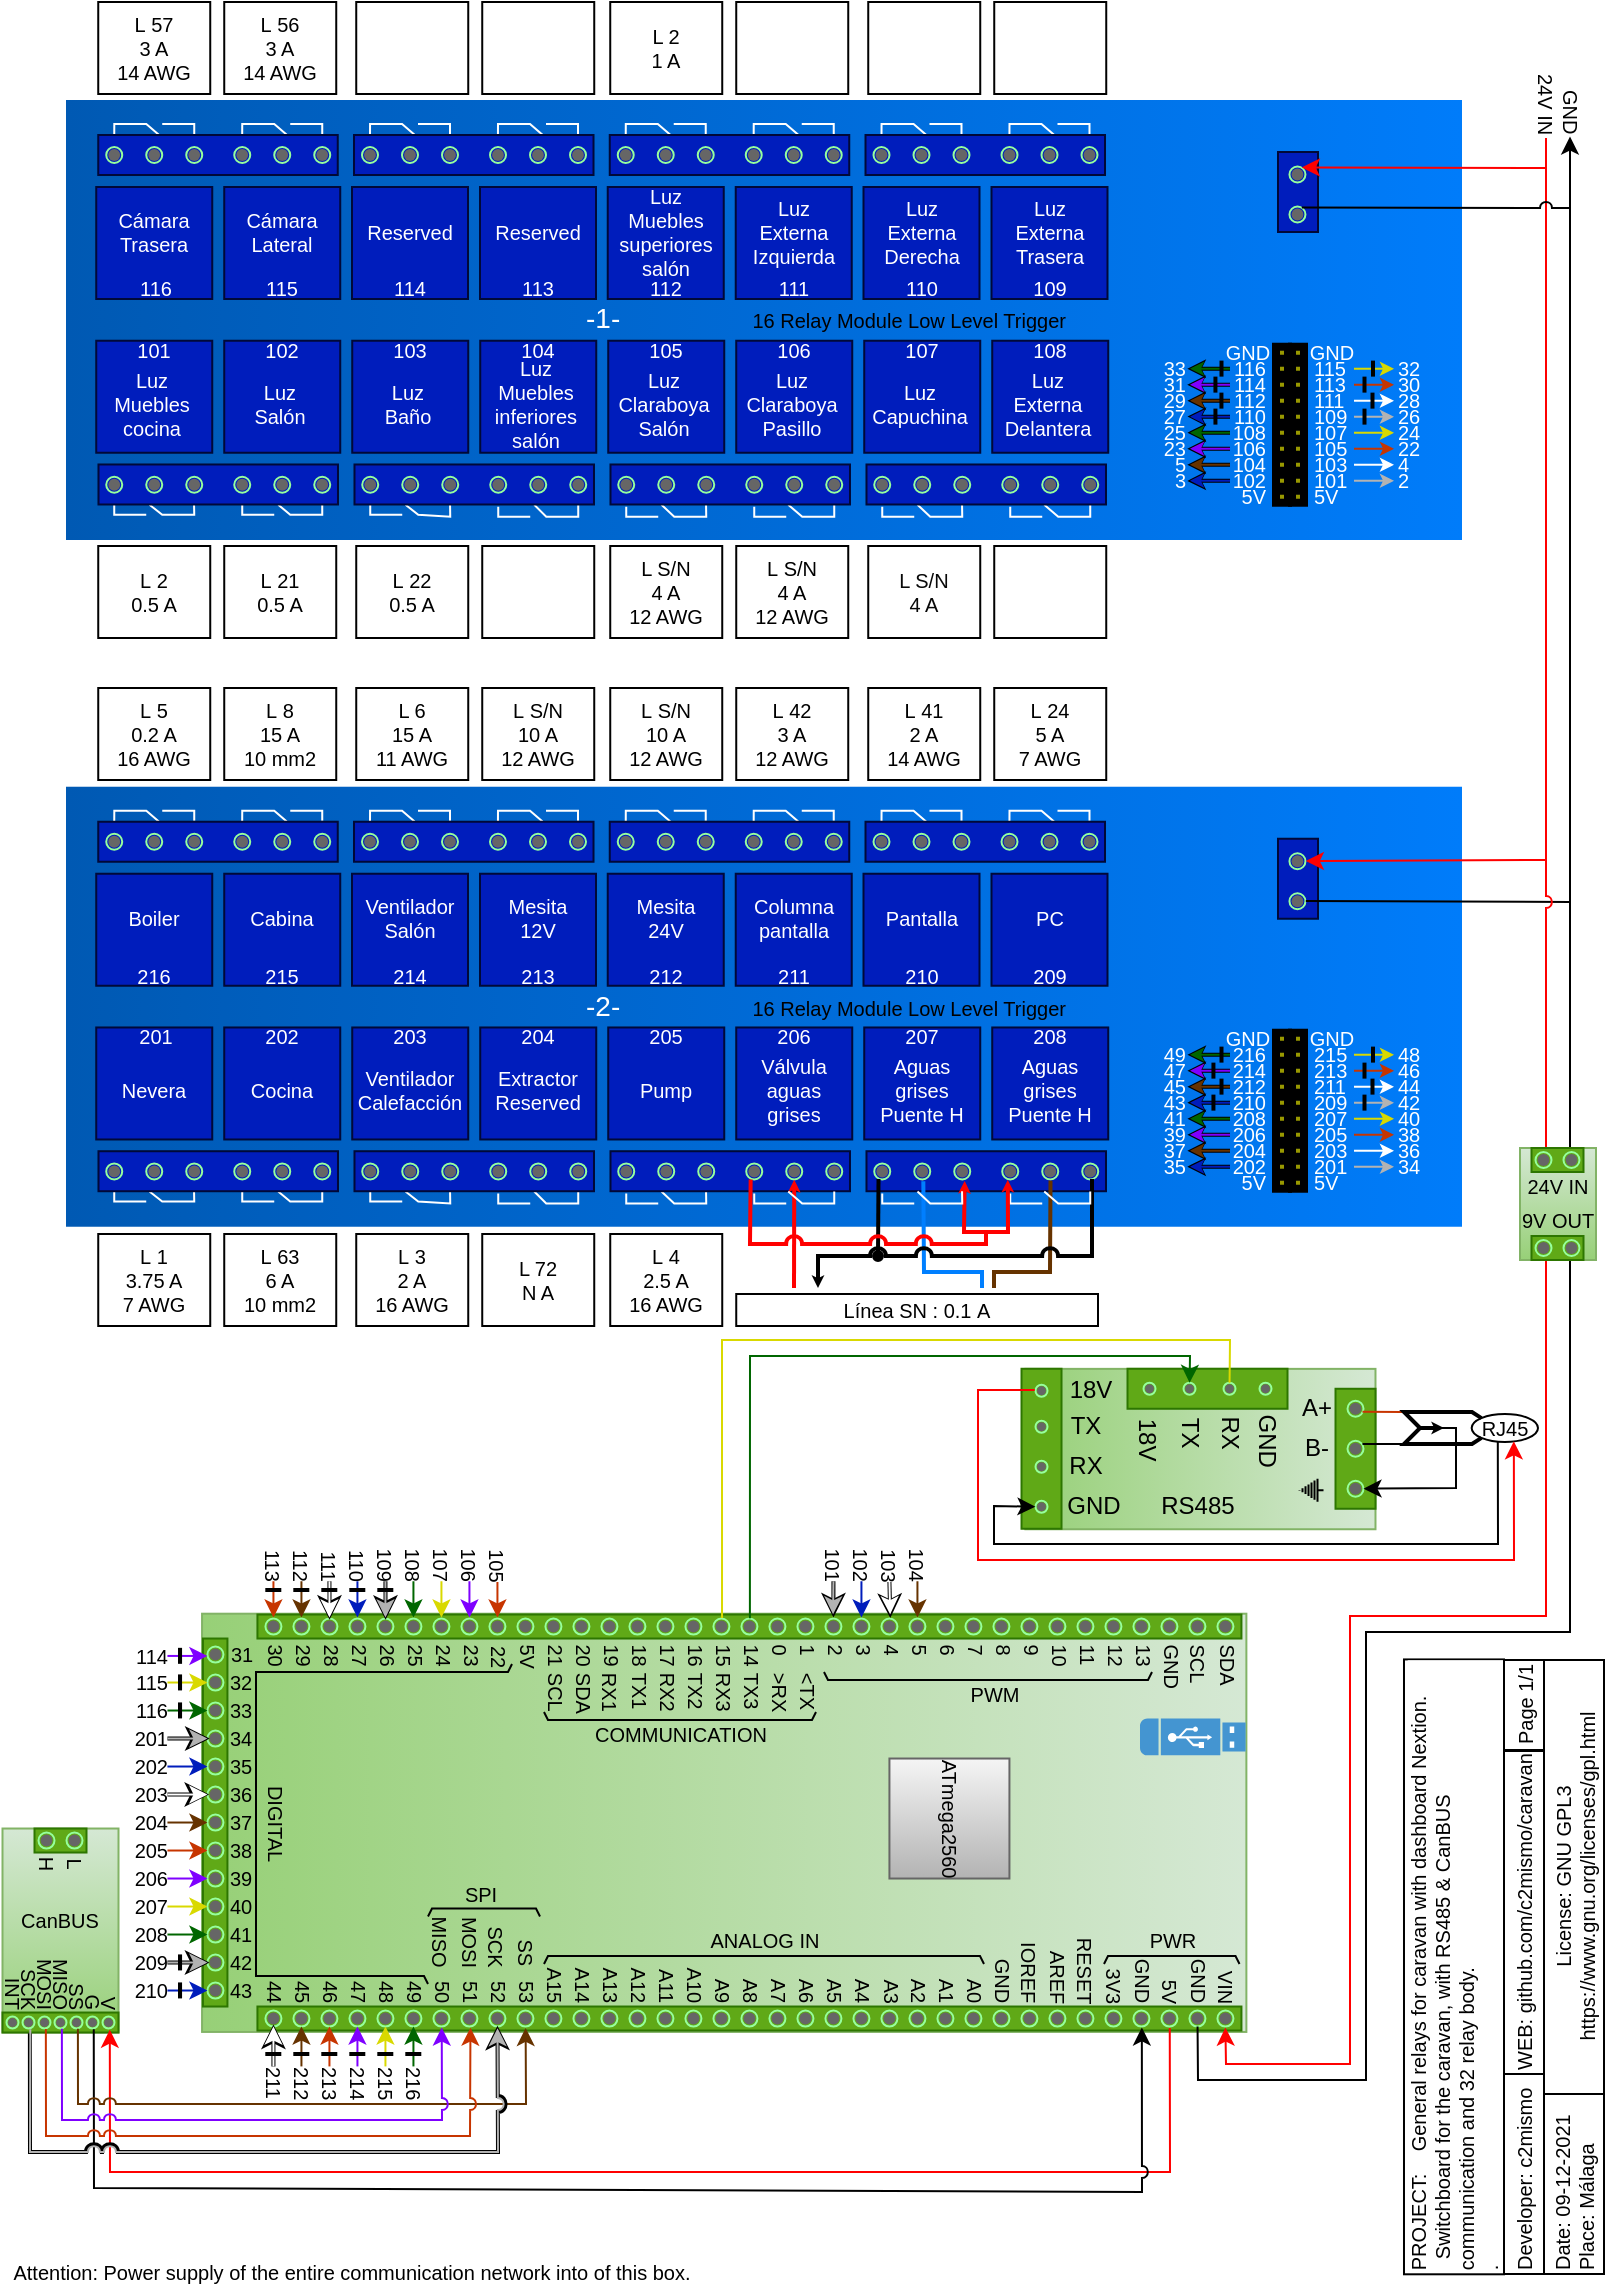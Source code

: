 <mxfile version="20.8.16" type="device"><diagram id="8Y96ZTpbi4Ko7jH98ETB" name="Página-1"><mxGraphModel dx="1218" dy="828" grid="1" gridSize="2" guides="1" tooltips="1" connect="1" arrows="1" fold="1" page="1" pageScale="1" pageWidth="827" pageHeight="1169" background="#ffffff" math="0" shadow="0"><root><mxCell id="0"/><mxCell id="1" parent="0"/><mxCell id="ElQxYi4ZuHdGutTYbFOP-1447" value="" style="rounded=0;whiteSpace=wrap;html=1;strokeColor=#82b366;rotation=90;fontSize=10;labelBackgroundColor=#2a2a2a;endFill=0;endSize=1;startFill=1;startArrow=classic;fillColor=#D5E8D4;gradientColor=#97D077;" parent="1" vertex="1"><mxGeometry x="272.55" y="666.33" width="209.12" height="522.16" as="geometry"/></mxCell><mxCell id="ElQxYi4ZuHdGutTYbFOP-1444" value="" style="rounded=0;whiteSpace=wrap;html=1;fontSize=10;align=center;fontColor=#ffffff;labelBackgroundColor=#FFFFFF;strokeColor=#2D7600;fillColor=#60A917;" parent="1" vertex="1"><mxGeometry x="116.47" y="835.26" width="12.25" height="184" as="geometry"/></mxCell><mxCell id="ElQxYi4ZuHdGutTYbFOP-991" value="" style="rounded=0;whiteSpace=wrap;html=1;strokeWidth=2;strokeColor=none;gradientDirection=east;fillColor=#0059B3;gradientColor=#007CFA;" parent="1" vertex="1"><mxGeometry x="48" y="409.37" width="698" height="220" as="geometry"/></mxCell><mxCell id="ElQxYi4ZuHdGutTYbFOP-954" value="" style="rounded=0;whiteSpace=wrap;html=1;strokeColor=#82b366;fontSize=10;align=center;gradientColor=#97d077;labelBackgroundColor=#2a2a2a;endFill=0;endSize=1;startFill=1;startArrow=classic;fillColor=#d5e8d4;" parent="1" vertex="1"><mxGeometry x="16.25" y="930.26" width="58" height="102" as="geometry"/></mxCell><mxCell id="ElQxYi4ZuHdGutTYbFOP-955" value="" style="rounded=0;whiteSpace=wrap;html=1;fontSize=10;align=center;fontColor=#ffffff;labelBackgroundColor=#FFFFFF;fillColor=#60A917;strokeColor=#2D7600;" parent="1" vertex="1"><mxGeometry x="32.25" y="930.26" width="26" height="12" as="geometry"/></mxCell><mxCell id="ElQxYi4ZuHdGutTYbFOP-953" value="" style="rounded=0;whiteSpace=wrap;html=1;strokeWidth=1;fontSize=10;align=left;fillColor=#60A917;strokeColor=#2D7600;" parent="1" vertex="1"><mxGeometry x="16.25" y="1022.26" width="58" height="10" as="geometry"/></mxCell><mxCell id="ElQxYi4ZuHdGutTYbFOP-236" value="" style="rounded=0;whiteSpace=wrap;html=1;strokeWidth=2;strokeColor=none;gradientDirection=east;fillColor=#0059B3;gradientColor=#007CFA;" parent="1" vertex="1"><mxGeometry x="48" y="66" width="698" height="220" as="geometry"/></mxCell><mxCell id="ElQxYi4ZuHdGutTYbFOP-222" value="" style="rounded=0;whiteSpace=wrap;html=1;labelBackgroundColor=#FFFFFF;fontSize=10;fontColor=#ffffff;align=center;fillColor=#001DBC;strokeColor=#000938;" parent="1" vertex="1"><mxGeometry x="654.0" y="92" width="20" height="40" as="geometry"/></mxCell><mxCell id="ElQxYi4ZuHdGutTYbFOP-223" value="" style="dashed=0;labelPosition=right;align=left;shape=mxgraph.gmdl.radiobutton;strokeWidth=1;aspect=fixed;fontColor=#ffffff;strokeColor=#96FF9D;fillColor=#666666;" parent="1" vertex="1"><mxGeometry x="659.73" y="99.25" width="8" height="8" as="geometry"/></mxCell><mxCell id="ElQxYi4ZuHdGutTYbFOP-224" value="" style="dashed=0;labelPosition=right;align=left;shape=mxgraph.gmdl.radiobutton;strokeWidth=1;aspect=fixed;fontColor=#ffffff;strokeColor=#96FF9D;fillColor=#666666;" parent="1" vertex="1"><mxGeometry x="659.73" y="119.25" width="8" height="8" as="geometry"/></mxCell><mxCell id="ElQxYi4ZuHdGutTYbFOP-241" value="" style="endArrow=none;html=1;fontSize=10;startArrow=none;startFill=0;rounded=0;endFill=0;jumpStyle=arc;strokeColor=#FFFFFF;" parent="1" edge="1"><mxGeometry x="63.12" y="78" width="50" height="50" as="geometry"><mxPoint x="224" y="78" as="sourcePoint"/><mxPoint x="240" y="83" as="targetPoint"/><Array as="points"><mxPoint x="240" y="78"/></Array></mxGeometry></mxCell><mxCell id="ElQxYi4ZuHdGutTYbFOP-242" value="" style="endArrow=none;html=1;fontSize=10;startArrow=none;startFill=0;rounded=0;endFill=0;jumpStyle=arc;strokeColor=#FFFFFF;entryX=0.002;entryY=0.399;entryDx=0;entryDy=0;entryPerimeter=0;exitX=-0.006;exitY=0.213;exitDx=0;exitDy=0;exitPerimeter=0;" parent="1" edge="1"><mxGeometry x="63.12" y="78" width="50" height="50" as="geometry"><mxPoint x="222.278" y="83.385" as="sourcePoint"/><mxPoint x="200.005" y="83.545" as="targetPoint"/><Array as="points"><mxPoint x="216.03" y="78"/><mxPoint x="200.03" y="78"/></Array></mxGeometry></mxCell><mxCell id="ElQxYi4ZuHdGutTYbFOP-239" value="" style="endArrow=none;html=1;fontSize=10;startArrow=none;startFill=0;rounded=0;endFill=0;jumpStyle=arc;strokeColor=#FFFFFF;" parent="1" edge="1"><mxGeometry x="63.12" y="78" width="50" height="50" as="geometry"><mxPoint x="288" y="78" as="sourcePoint"/><mxPoint x="304" y="83" as="targetPoint"/><Array as="points"><mxPoint x="304" y="78"/></Array></mxGeometry></mxCell><mxCell id="ElQxYi4ZuHdGutTYbFOP-240" value="" style="endArrow=none;html=1;fontSize=10;startArrow=none;startFill=0;rounded=0;endFill=0;jumpStyle=arc;strokeColor=#FFFFFF;entryX=0.002;entryY=0.399;entryDx=0;entryDy=0;entryPerimeter=0;exitX=-0.006;exitY=0.213;exitDx=0;exitDy=0;exitPerimeter=0;" parent="1" source="ElQxYi4ZuHdGutTYbFOP-47" target="ElQxYi4ZuHdGutTYbFOP-47" edge="1"><mxGeometry x="63.12" y="78" width="50" height="50" as="geometry"><mxPoint x="240" y="76" as="sourcePoint"/><mxPoint x="306" y="85" as="targetPoint"/><Array as="points"><mxPoint x="280" y="78"/><mxPoint x="264" y="78"/></Array></mxGeometry></mxCell><mxCell id="ElQxYi4ZuHdGutTYbFOP-46" value="" style="rounded=0;whiteSpace=wrap;html=1;fontColor=#ffffff;fillColor=#001DBC;strokeColor=#000938;" parent="1" vertex="1"><mxGeometry x="191" y="109.5" width="58" height="56" as="geometry"/></mxCell><mxCell id="ElQxYi4ZuHdGutTYbFOP-47" value="" style="rounded=0;whiteSpace=wrap;html=1;labelBackgroundColor=#FFFFFF;fontSize=10;fontColor=#ffffff;align=center;rotation=90;fillColor=#001DBC;strokeColor=#000938;" parent="1" vertex="1"><mxGeometry x="241.88" y="33.63" width="20" height="119.75" as="geometry"/></mxCell><mxCell id="ElQxYi4ZuHdGutTYbFOP-48" value="" style="dashed=0;labelPosition=right;align=left;shape=mxgraph.gmdl.radiobutton;strokeWidth=1;aspect=fixed;fontColor=#ffffff;strokeColor=#96FF9D;fillColor=#666666;rotation=90;" parent="1" vertex="1"><mxGeometry x="216.0" y="89.5" width="8" height="8" as="geometry"/></mxCell><mxCell id="ElQxYi4ZuHdGutTYbFOP-49" value="" style="dashed=0;labelPosition=right;align=left;shape=mxgraph.gmdl.radiobutton;strokeWidth=1;aspect=fixed;fontColor=#ffffff;strokeColor=#96FF9D;fillColor=#666666;rotation=90;" parent="1" vertex="1"><mxGeometry x="196.0" y="89.5" width="8" height="8" as="geometry"/></mxCell><mxCell id="ElQxYi4ZuHdGutTYbFOP-50" value="" style="dashed=0;labelPosition=right;align=left;shape=mxgraph.gmdl.radiobutton;strokeWidth=1;aspect=fixed;fontColor=#ffffff;strokeColor=#96FF9D;fillColor=#666666;rotation=90;" parent="1" vertex="1"><mxGeometry x="236.0" y="89.5" width="8" height="8" as="geometry"/></mxCell><mxCell id="ElQxYi4ZuHdGutTYbFOP-51" value="" style="rounded=0;whiteSpace=wrap;html=1;fontColor=#ffffff;fillColor=#001DBC;strokeColor=#000938;" parent="1" vertex="1"><mxGeometry x="255" y="109.5" width="58" height="56" as="geometry"/></mxCell><mxCell id="ElQxYi4ZuHdGutTYbFOP-53" value="" style="dashed=0;labelPosition=right;align=left;shape=mxgraph.gmdl.radiobutton;strokeWidth=1;aspect=fixed;fontColor=#ffffff;strokeColor=#96FF9D;fillColor=#666666;rotation=90;" parent="1" vertex="1"><mxGeometry x="280.0" y="89.5" width="8" height="8" as="geometry"/></mxCell><mxCell id="ElQxYi4ZuHdGutTYbFOP-54" value="" style="dashed=0;labelPosition=right;align=left;shape=mxgraph.gmdl.radiobutton;strokeWidth=1;aspect=fixed;fontColor=#ffffff;strokeColor=#96FF9D;fillColor=#666666;rotation=90;" parent="1" vertex="1"><mxGeometry x="260.0" y="89.5" width="8" height="8" as="geometry"/></mxCell><mxCell id="ElQxYi4ZuHdGutTYbFOP-55" value="" style="dashed=0;labelPosition=right;align=left;shape=mxgraph.gmdl.radiobutton;strokeWidth=1;aspect=fixed;fontColor=#ffffff;strokeColor=#96FF9D;fillColor=#666666;rotation=90;" parent="1" vertex="1"><mxGeometry x="300.0" y="89.5" width="8" height="8" as="geometry"/></mxCell><mxCell id="ElQxYi4ZuHdGutTYbFOP-243" value="" style="endArrow=none;html=1;fontSize=10;startArrow=none;startFill=0;rounded=0;endFill=0;jumpStyle=arc;strokeColor=#FFFFFF;" parent="1" edge="1"><mxGeometry x="63.12" y="78" width="50" height="50" as="geometry"><mxPoint x="96.12" y="78" as="sourcePoint"/><mxPoint x="112.12" y="83" as="targetPoint"/><Array as="points"><mxPoint x="112.12" y="78"/></Array></mxGeometry></mxCell><mxCell id="ElQxYi4ZuHdGutTYbFOP-244" value="" style="endArrow=none;html=1;fontSize=10;startArrow=none;startFill=0;rounded=0;endFill=0;jumpStyle=arc;strokeColor=#FFFFFF;entryX=0.002;entryY=0.399;entryDx=0;entryDy=0;entryPerimeter=0;exitX=-0.006;exitY=0.213;exitDx=0;exitDy=0;exitPerimeter=0;" parent="1" edge="1"><mxGeometry x="63.12" y="78" width="50" height="50" as="geometry"><mxPoint x="94.398" y="83.385" as="sourcePoint"/><mxPoint x="72.125" y="83.545" as="targetPoint"/><Array as="points"><mxPoint x="88.15" y="78"/><mxPoint x="72.15" y="78"/></Array></mxGeometry></mxCell><mxCell id="ElQxYi4ZuHdGutTYbFOP-245" value="" style="endArrow=none;html=1;fontSize=10;startArrow=none;startFill=0;rounded=0;endFill=0;jumpStyle=arc;strokeColor=#FFFFFF;" parent="1" edge="1"><mxGeometry x="63.12" y="78" width="50" height="50" as="geometry"><mxPoint x="160.12" y="78" as="sourcePoint"/><mxPoint x="176.12" y="83" as="targetPoint"/><Array as="points"><mxPoint x="176.12" y="78"/></Array></mxGeometry></mxCell><mxCell id="ElQxYi4ZuHdGutTYbFOP-246" value="" style="endArrow=none;html=1;fontSize=10;startArrow=none;startFill=0;rounded=0;endFill=0;jumpStyle=arc;strokeColor=#FFFFFF;entryX=0.002;entryY=0.399;entryDx=0;entryDy=0;entryPerimeter=0;exitX=-0.006;exitY=0.213;exitDx=0;exitDy=0;exitPerimeter=0;" parent="1" source="ElQxYi4ZuHdGutTYbFOP-248" target="ElQxYi4ZuHdGutTYbFOP-248" edge="1"><mxGeometry x="63.12" y="78" width="50" height="50" as="geometry"><mxPoint x="112.12" y="76" as="sourcePoint"/><mxPoint x="178.12" y="85" as="targetPoint"/><Array as="points"><mxPoint x="152.12" y="78"/><mxPoint x="136.12" y="78"/></Array></mxGeometry></mxCell><mxCell id="ElQxYi4ZuHdGutTYbFOP-247" value="" style="rounded=0;whiteSpace=wrap;html=1;fontColor=#ffffff;fillColor=#001DBC;strokeColor=#000938;" parent="1" vertex="1"><mxGeometry x="63.12" y="109.5" width="58" height="56" as="geometry"/></mxCell><mxCell id="ElQxYi4ZuHdGutTYbFOP-248" value="" style="rounded=0;whiteSpace=wrap;html=1;labelBackgroundColor=#FFFFFF;fontSize=10;fontColor=#ffffff;align=center;rotation=90;fillColor=#001DBC;strokeColor=#000938;" parent="1" vertex="1"><mxGeometry x="114" y="33.63" width="20" height="119.75" as="geometry"/></mxCell><mxCell id="ElQxYi4ZuHdGutTYbFOP-249" value="" style="dashed=0;labelPosition=right;align=left;shape=mxgraph.gmdl.radiobutton;strokeWidth=1;aspect=fixed;fontColor=#ffffff;strokeColor=#96FF9D;fillColor=#666666;rotation=90;" parent="1" vertex="1"><mxGeometry x="88.12" y="89.5" width="8" height="8" as="geometry"/></mxCell><mxCell id="ElQxYi4ZuHdGutTYbFOP-250" value="" style="dashed=0;labelPosition=right;align=left;shape=mxgraph.gmdl.radiobutton;strokeWidth=1;aspect=fixed;fontColor=#ffffff;strokeColor=#96FF9D;fillColor=#666666;rotation=90;" parent="1" vertex="1"><mxGeometry x="68.12" y="89.5" width="8" height="8" as="geometry"/></mxCell><mxCell id="ElQxYi4ZuHdGutTYbFOP-251" value="" style="dashed=0;labelPosition=right;align=left;shape=mxgraph.gmdl.radiobutton;strokeWidth=1;aspect=fixed;fontColor=#ffffff;strokeColor=#96FF9D;fillColor=#666666;rotation=90;" parent="1" vertex="1"><mxGeometry x="108.12" y="89.5" width="8" height="8" as="geometry"/></mxCell><mxCell id="ElQxYi4ZuHdGutTYbFOP-252" value="" style="rounded=0;whiteSpace=wrap;html=1;fontColor=#ffffff;fillColor=#001DBC;strokeColor=#000938;" parent="1" vertex="1"><mxGeometry x="127.12" y="109.5" width="58" height="56" as="geometry"/></mxCell><mxCell id="ElQxYi4ZuHdGutTYbFOP-253" value="" style="dashed=0;labelPosition=right;align=left;shape=mxgraph.gmdl.radiobutton;strokeWidth=1;aspect=fixed;fontColor=#ffffff;strokeColor=#96FF9D;fillColor=#666666;rotation=90;" parent="1" vertex="1"><mxGeometry x="152.12" y="89.5" width="8" height="8" as="geometry"/></mxCell><mxCell id="ElQxYi4ZuHdGutTYbFOP-254" value="" style="dashed=0;labelPosition=right;align=left;shape=mxgraph.gmdl.radiobutton;strokeWidth=1;aspect=fixed;fontColor=#ffffff;strokeColor=#96FF9D;fillColor=#666666;rotation=90;" parent="1" vertex="1"><mxGeometry x="132.12" y="89.5" width="8" height="8" as="geometry"/></mxCell><mxCell id="ElQxYi4ZuHdGutTYbFOP-255" value="" style="dashed=0;labelPosition=right;align=left;shape=mxgraph.gmdl.radiobutton;strokeWidth=1;aspect=fixed;fontColor=#ffffff;strokeColor=#96FF9D;fillColor=#666666;rotation=90;" parent="1" vertex="1"><mxGeometry x="172.12" y="89.5" width="8" height="8" as="geometry"/></mxCell><mxCell id="ElQxYi4ZuHdGutTYbFOP-256" value="" style="endArrow=none;html=1;fontSize=10;startArrow=none;startFill=0;rounded=0;endFill=0;jumpStyle=arc;strokeColor=#FFFFFF;" parent="1" edge="1"><mxGeometry x="63.12" y="78" width="50" height="50" as="geometry"><mxPoint x="479.75" y="78" as="sourcePoint"/><mxPoint x="495.75" y="83" as="targetPoint"/><Array as="points"><mxPoint x="495.75" y="78"/></Array></mxGeometry></mxCell><mxCell id="ElQxYi4ZuHdGutTYbFOP-257" value="" style="endArrow=none;html=1;fontSize=10;startArrow=none;startFill=0;rounded=0;endFill=0;jumpStyle=arc;strokeColor=#FFFFFF;entryX=0.002;entryY=0.399;entryDx=0;entryDy=0;entryPerimeter=0;exitX=-0.006;exitY=0.213;exitDx=0;exitDy=0;exitPerimeter=0;" parent="1" edge="1"><mxGeometry x="63.12" y="78" width="50" height="50" as="geometry"><mxPoint x="478.028" y="83.385" as="sourcePoint"/><mxPoint x="455.755" y="83.545" as="targetPoint"/><Array as="points"><mxPoint x="471.78" y="78"/><mxPoint x="455.78" y="78"/></Array></mxGeometry></mxCell><mxCell id="ElQxYi4ZuHdGutTYbFOP-258" value="" style="endArrow=none;html=1;fontSize=10;startArrow=none;startFill=0;rounded=0;endFill=0;jumpStyle=arc;strokeColor=#FFFFFF;" parent="1" edge="1"><mxGeometry x="63.12" y="78" width="50" height="50" as="geometry"><mxPoint x="543.75" y="78" as="sourcePoint"/><mxPoint x="559.75" y="83" as="targetPoint"/><Array as="points"><mxPoint x="559.75" y="78"/></Array></mxGeometry></mxCell><mxCell id="ElQxYi4ZuHdGutTYbFOP-259" value="" style="endArrow=none;html=1;fontSize=10;startArrow=none;startFill=0;rounded=0;endFill=0;jumpStyle=arc;strokeColor=#FFFFFF;entryX=0.002;entryY=0.399;entryDx=0;entryDy=0;entryPerimeter=0;exitX=-0.006;exitY=0.213;exitDx=0;exitDy=0;exitPerimeter=0;" parent="1" source="ElQxYi4ZuHdGutTYbFOP-261" target="ElQxYi4ZuHdGutTYbFOP-261" edge="1"><mxGeometry x="63.12" y="78" width="50" height="50" as="geometry"><mxPoint x="495.75" y="76" as="sourcePoint"/><mxPoint x="561.75" y="85" as="targetPoint"/><Array as="points"><mxPoint x="535.75" y="78"/><mxPoint x="519.75" y="78"/></Array></mxGeometry></mxCell><mxCell id="ElQxYi4ZuHdGutTYbFOP-260" value="" style="rounded=0;whiteSpace=wrap;html=1;fontColor=#ffffff;fillColor=#001DBC;strokeColor=#000938;" parent="1" vertex="1"><mxGeometry x="446.75" y="109.5" width="58" height="56" as="geometry"/></mxCell><mxCell id="ElQxYi4ZuHdGutTYbFOP-261" value="" style="rounded=0;whiteSpace=wrap;html=1;labelBackgroundColor=#FFFFFF;fontSize=10;fontColor=#ffffff;align=center;rotation=90;fillColor=#001DBC;strokeColor=#000938;" parent="1" vertex="1"><mxGeometry x="497.63" y="33.63" width="20" height="119.75" as="geometry"/></mxCell><mxCell id="ElQxYi4ZuHdGutTYbFOP-262" value="" style="dashed=0;labelPosition=right;align=left;shape=mxgraph.gmdl.radiobutton;strokeWidth=1;aspect=fixed;fontColor=#ffffff;strokeColor=#96FF9D;fillColor=#666666;rotation=90;" parent="1" vertex="1"><mxGeometry x="471.75" y="89.5" width="8" height="8" as="geometry"/></mxCell><mxCell id="ElQxYi4ZuHdGutTYbFOP-263" value="" style="dashed=0;labelPosition=right;align=left;shape=mxgraph.gmdl.radiobutton;strokeWidth=1;aspect=fixed;fontColor=#ffffff;strokeColor=#96FF9D;fillColor=#666666;rotation=90;" parent="1" vertex="1"><mxGeometry x="451.75" y="89.5" width="8" height="8" as="geometry"/></mxCell><mxCell id="ElQxYi4ZuHdGutTYbFOP-264" value="" style="dashed=0;labelPosition=right;align=left;shape=mxgraph.gmdl.radiobutton;strokeWidth=1;aspect=fixed;fontColor=#ffffff;strokeColor=#96FF9D;fillColor=#666666;rotation=90;" parent="1" vertex="1"><mxGeometry x="491.75" y="89.5" width="8" height="8" as="geometry"/></mxCell><mxCell id="ElQxYi4ZuHdGutTYbFOP-265" value="" style="rounded=0;whiteSpace=wrap;html=1;fontColor=#ffffff;fillColor=#001DBC;strokeColor=#000938;" parent="1" vertex="1"><mxGeometry x="510.75" y="109.5" width="58" height="56" as="geometry"/></mxCell><mxCell id="ElQxYi4ZuHdGutTYbFOP-266" value="" style="dashed=0;labelPosition=right;align=left;shape=mxgraph.gmdl.radiobutton;strokeWidth=1;aspect=fixed;fontColor=#ffffff;strokeColor=#96FF9D;fillColor=#666666;rotation=90;" parent="1" vertex="1"><mxGeometry x="535.75" y="89.5" width="8" height="8" as="geometry"/></mxCell><mxCell id="ElQxYi4ZuHdGutTYbFOP-267" value="" style="dashed=0;labelPosition=right;align=left;shape=mxgraph.gmdl.radiobutton;strokeWidth=1;aspect=fixed;fontColor=#ffffff;strokeColor=#96FF9D;fillColor=#666666;rotation=90;" parent="1" vertex="1"><mxGeometry x="515.75" y="89.5" width="8" height="8" as="geometry"/></mxCell><mxCell id="ElQxYi4ZuHdGutTYbFOP-268" value="" style="dashed=0;labelPosition=right;align=left;shape=mxgraph.gmdl.radiobutton;strokeWidth=1;aspect=fixed;fontColor=#ffffff;strokeColor=#96FF9D;fillColor=#666666;rotation=90;" parent="1" vertex="1"><mxGeometry x="555.75" y="89.5" width="8" height="8" as="geometry"/></mxCell><mxCell id="ElQxYi4ZuHdGutTYbFOP-269" value="" style="endArrow=none;html=1;fontSize=10;startArrow=none;startFill=0;rounded=0;endFill=0;jumpStyle=arc;strokeColor=#FFFFFF;" parent="1" edge="1"><mxGeometry x="63.12" y="78" width="50" height="50" as="geometry"><mxPoint x="351.87" y="78" as="sourcePoint"/><mxPoint x="367.87" y="83" as="targetPoint"/><Array as="points"><mxPoint x="367.87" y="78"/></Array></mxGeometry></mxCell><mxCell id="ElQxYi4ZuHdGutTYbFOP-270" value="" style="endArrow=none;html=1;fontSize=10;startArrow=none;startFill=0;rounded=0;endFill=0;jumpStyle=arc;strokeColor=#FFFFFF;entryX=0.002;entryY=0.399;entryDx=0;entryDy=0;entryPerimeter=0;exitX=-0.006;exitY=0.213;exitDx=0;exitDy=0;exitPerimeter=0;" parent="1" edge="1"><mxGeometry x="63.12" y="78" width="50" height="50" as="geometry"><mxPoint x="350.148" y="83.385" as="sourcePoint"/><mxPoint x="327.875" y="83.545" as="targetPoint"/><Array as="points"><mxPoint x="343.9" y="78"/><mxPoint x="327.9" y="78"/></Array></mxGeometry></mxCell><mxCell id="ElQxYi4ZuHdGutTYbFOP-271" value="" style="endArrow=none;html=1;fontSize=10;startArrow=none;startFill=0;rounded=0;endFill=0;jumpStyle=arc;strokeColor=#FFFFFF;" parent="1" edge="1"><mxGeometry x="63.12" y="78" width="50" height="50" as="geometry"><mxPoint x="415.87" y="78" as="sourcePoint"/><mxPoint x="431.87" y="83" as="targetPoint"/><Array as="points"><mxPoint x="431.87" y="78"/></Array></mxGeometry></mxCell><mxCell id="ElQxYi4ZuHdGutTYbFOP-272" value="" style="endArrow=none;html=1;fontSize=10;startArrow=none;startFill=0;rounded=0;endFill=0;jumpStyle=arc;strokeColor=#FFFFFF;entryX=0.002;entryY=0.399;entryDx=0;entryDy=0;entryPerimeter=0;exitX=-0.006;exitY=0.213;exitDx=0;exitDy=0;exitPerimeter=0;" parent="1" source="ElQxYi4ZuHdGutTYbFOP-274" target="ElQxYi4ZuHdGutTYbFOP-274" edge="1"><mxGeometry x="63.12" y="78" width="50" height="50" as="geometry"><mxPoint x="367.87" y="76" as="sourcePoint"/><mxPoint x="433.87" y="85" as="targetPoint"/><Array as="points"><mxPoint x="407.87" y="78"/><mxPoint x="391.87" y="78"/></Array></mxGeometry></mxCell><mxCell id="ElQxYi4ZuHdGutTYbFOP-273" value="" style="rounded=0;whiteSpace=wrap;html=1;fontColor=#ffffff;fillColor=#001DBC;strokeColor=#000938;" parent="1" vertex="1"><mxGeometry x="318.87" y="109.5" width="58" height="56" as="geometry"/></mxCell><mxCell id="ElQxYi4ZuHdGutTYbFOP-274" value="" style="rounded=0;whiteSpace=wrap;html=1;labelBackgroundColor=#FFFFFF;fontSize=10;fontColor=#ffffff;align=center;rotation=90;fillColor=#001DBC;strokeColor=#000938;" parent="1" vertex="1"><mxGeometry x="369.75" y="33.63" width="20" height="119.75" as="geometry"/></mxCell><mxCell id="ElQxYi4ZuHdGutTYbFOP-275" value="" style="dashed=0;labelPosition=right;align=left;shape=mxgraph.gmdl.radiobutton;strokeWidth=1;aspect=fixed;fontColor=#ffffff;strokeColor=#96FF9D;fillColor=#666666;rotation=90;" parent="1" vertex="1"><mxGeometry x="343.87" y="89.5" width="8" height="8" as="geometry"/></mxCell><mxCell id="ElQxYi4ZuHdGutTYbFOP-276" value="" style="dashed=0;labelPosition=right;align=left;shape=mxgraph.gmdl.radiobutton;strokeWidth=1;aspect=fixed;fontColor=#ffffff;strokeColor=#96FF9D;fillColor=#666666;rotation=90;" parent="1" vertex="1"><mxGeometry x="323.87" y="89.5" width="8" height="8" as="geometry"/></mxCell><mxCell id="ElQxYi4ZuHdGutTYbFOP-277" value="" style="dashed=0;labelPosition=right;align=left;shape=mxgraph.gmdl.radiobutton;strokeWidth=1;aspect=fixed;fontColor=#ffffff;strokeColor=#96FF9D;fillColor=#666666;rotation=90;" parent="1" vertex="1"><mxGeometry x="363.87" y="89.5" width="8" height="8" as="geometry"/></mxCell><mxCell id="ElQxYi4ZuHdGutTYbFOP-278" value="" style="rounded=0;whiteSpace=wrap;html=1;fontColor=#ffffff;fillColor=#001DBC;strokeColor=#000938;" parent="1" vertex="1"><mxGeometry x="382.87" y="109.5" width="58" height="56" as="geometry"/></mxCell><mxCell id="ElQxYi4ZuHdGutTYbFOP-279" value="" style="dashed=0;labelPosition=right;align=left;shape=mxgraph.gmdl.radiobutton;strokeWidth=1;aspect=fixed;fontColor=#ffffff;strokeColor=#96FF9D;fillColor=#666666;rotation=90;" parent="1" vertex="1"><mxGeometry x="407.87" y="89.5" width="8" height="8" as="geometry"/></mxCell><mxCell id="ElQxYi4ZuHdGutTYbFOP-280" value="" style="dashed=0;labelPosition=right;align=left;shape=mxgraph.gmdl.radiobutton;strokeWidth=1;aspect=fixed;fontColor=#ffffff;strokeColor=#96FF9D;fillColor=#666666;rotation=90;" parent="1" vertex="1"><mxGeometry x="387.87" y="89.5" width="8" height="8" as="geometry"/></mxCell><mxCell id="ElQxYi4ZuHdGutTYbFOP-281" value="" style="dashed=0;labelPosition=right;align=left;shape=mxgraph.gmdl.radiobutton;strokeWidth=1;aspect=fixed;fontColor=#ffffff;strokeColor=#96FF9D;fillColor=#666666;rotation=90;" parent="1" vertex="1"><mxGeometry x="427.87" y="89.5" width="8" height="8" as="geometry"/></mxCell><mxCell id="ElQxYi4ZuHdGutTYbFOP-407" value="116" style="text;html=1;strokeColor=none;fillColor=none;align=center;verticalAlign=middle;whiteSpace=wrap;rounded=0;fontSize=10;fontColor=#FFFFFF;" parent="1" vertex="1"><mxGeometry x="86" y="156.38" width="14" height="8" as="geometry"/></mxCell><mxCell id="ElQxYi4ZuHdGutTYbFOP-5" value="" style="dashed=0;labelPosition=right;align=left;shape=mxgraph.gmdl.radiobutton;strokeWidth=1;aspect=fixed;fontColor=#ffffff;strokeColor=#96FF9D;fillColor=#666666;rotation=90;" parent="1" vertex="1"><mxGeometry x="48.25" y="932.26" width="8" height="8" as="geometry"/></mxCell><mxCell id="ElQxYi4ZuHdGutTYbFOP-6" value="" style="dashed=0;labelPosition=right;align=left;shape=mxgraph.gmdl.radiobutton;strokeWidth=1;aspect=fixed;fontColor=#ffffff;fillColor=#666666;rotation=90;strokeColor=#96FF9D;" parent="1" vertex="1"><mxGeometry x="34.25" y="932.26" width="8" height="8" as="geometry"/></mxCell><mxCell id="ElQxYi4ZuHdGutTYbFOP-7" value="" style="dashed=0;labelPosition=right;align=left;shape=mxgraph.gmdl.radiobutton;strokeWidth=1;aspect=fixed;fontColor=#ffffff;strokeColor=#96FF9D;fillColor=#666666;rotation=90;" parent="1" vertex="1"><mxGeometry x="26.25" y="1024.26" width="6" height="6" as="geometry"/></mxCell><mxCell id="ElQxYi4ZuHdGutTYbFOP-8" value="" style="dashed=0;labelPosition=right;align=left;shape=mxgraph.gmdl.radiobutton;strokeWidth=1;aspect=fixed;fontColor=#ffffff;strokeColor=#96FF9D;fillColor=#666666;rotation=90;" parent="1" vertex="1"><mxGeometry x="18.25" y="1024.26" width="6" height="6" as="geometry"/></mxCell><mxCell id="ElQxYi4ZuHdGutTYbFOP-948" value="" style="dashed=0;labelPosition=right;align=left;shape=mxgraph.gmdl.radiobutton;strokeWidth=1;aspect=fixed;fontColor=#ffffff;strokeColor=#96FF9D;fillColor=#666666;rotation=90;" parent="1" vertex="1"><mxGeometry x="42.25" y="1024.26" width="6" height="6" as="geometry"/></mxCell><mxCell id="ElQxYi4ZuHdGutTYbFOP-949" value="" style="dashed=0;labelPosition=right;align=left;shape=mxgraph.gmdl.radiobutton;strokeWidth=1;aspect=fixed;fontColor=#ffffff;strokeColor=#96FF9D;fillColor=#666666;rotation=90;" parent="1" vertex="1"><mxGeometry x="34.25" y="1024.26" width="6" height="6" as="geometry"/></mxCell><mxCell id="ElQxYi4ZuHdGutTYbFOP-950" value="" style="dashed=0;labelPosition=right;align=left;shape=mxgraph.gmdl.radiobutton;strokeWidth=1;aspect=fixed;fontColor=#ffffff;strokeColor=#96FF9D;fillColor=#666666;rotation=90;" parent="1" vertex="1"><mxGeometry x="50.25" y="1024.26" width="6" height="6" as="geometry"/></mxCell><mxCell id="ElQxYi4ZuHdGutTYbFOP-951" value="" style="dashed=0;labelPosition=right;align=left;shape=mxgraph.gmdl.radiobutton;strokeWidth=1;aspect=fixed;fontColor=#ffffff;strokeColor=#96FF9D;fillColor=#666666;rotation=90;" parent="1" vertex="1"><mxGeometry x="66.25" y="1024.26" width="6" height="6" as="geometry"/></mxCell><mxCell id="ElQxYi4ZuHdGutTYbFOP-952" value="" style="dashed=0;labelPosition=right;align=left;shape=mxgraph.gmdl.radiobutton;strokeWidth=1;aspect=fixed;fontColor=#ffffff;strokeColor=#96FF9D;fillColor=#666666;rotation=90;" parent="1" vertex="1"><mxGeometry x="58.25" y="1024.26" width="6" height="6" as="geometry"/></mxCell><mxCell id="ElQxYi4ZuHdGutTYbFOP-956" value="H" style="text;html=1;strokeColor=none;fillColor=none;align=center;verticalAlign=middle;whiteSpace=wrap;rounded=0;fontSize=10;fontColor=#000000;rotation=90;spacing=0;" parent="1" vertex="1"><mxGeometry x="34.25" y="944.26" width="8" height="8" as="geometry"/></mxCell><mxCell id="ElQxYi4ZuHdGutTYbFOP-957" value="L" style="text;html=1;strokeColor=none;fillColor=none;align=center;verticalAlign=middle;whiteSpace=wrap;rounded=0;fontSize=10;fontColor=#000000;rotation=90;spacing=0;" parent="1" vertex="1"><mxGeometry x="48.25" y="944.26" width="8" height="8" as="geometry"/></mxCell><mxCell id="ElQxYi4ZuHdGutTYbFOP-958" value="MOSI" style="text;html=1;strokeColor=none;fillColor=none;align=right;verticalAlign=middle;whiteSpace=wrap;rounded=0;fontSize=10;fontColor=#000000;rotation=90;spacing=0;" parent="1" vertex="1"><mxGeometry x="24.5" y="1003.51" width="25.5" height="8" as="geometry"/></mxCell><mxCell id="ElQxYi4ZuHdGutTYbFOP-959" value="SCK" style="text;html=1;strokeColor=none;fillColor=none;align=right;verticalAlign=middle;whiteSpace=wrap;rounded=0;fontSize=10;fontColor=#000000;rotation=90;spacing=0;" parent="1" vertex="1"><mxGeometry x="16.5" y="1003.51" width="25.5" height="8" as="geometry"/></mxCell><mxCell id="ElQxYi4ZuHdGutTYbFOP-960" value="INT" style="text;html=1;strokeColor=none;fillColor=none;align=right;verticalAlign=middle;whiteSpace=wrap;rounded=0;fontSize=10;fontColor=#000000;rotation=90;spacing=0;" parent="1" vertex="1"><mxGeometry x="8.5" y="1003.51" width="25.5" height="8" as="geometry"/></mxCell><mxCell id="ElQxYi4ZuHdGutTYbFOP-961" value="MISO" style="text;html=1;strokeColor=none;fillColor=none;align=right;verticalAlign=middle;whiteSpace=wrap;rounded=0;fontSize=10;fontColor=#000000;rotation=90;spacing=0;" parent="1" vertex="1"><mxGeometry x="32.5" y="1003.51" width="25.5" height="8" as="geometry"/></mxCell><mxCell id="ElQxYi4ZuHdGutTYbFOP-962" value="SS" style="text;html=1;strokeColor=none;fillColor=none;align=right;verticalAlign=middle;whiteSpace=wrap;rounded=0;fontSize=10;fontColor=#000000;rotation=90;spacing=0;" parent="1" vertex="1"><mxGeometry x="40.5" y="1003.51" width="25.5" height="8" as="geometry"/></mxCell><mxCell id="ElQxYi4ZuHdGutTYbFOP-964" value="G" style="text;html=1;strokeColor=none;fillColor=none;align=right;verticalAlign=middle;whiteSpace=wrap;rounded=0;fontSize=10;fontColor=#000000;rotation=90;spacing=0;" parent="1" vertex="1"><mxGeometry x="48.5" y="1003.51" width="25.5" height="8" as="geometry"/></mxCell><mxCell id="ElQxYi4ZuHdGutTYbFOP-965" value="V" style="text;html=1;strokeColor=none;fillColor=none;align=right;verticalAlign=middle;whiteSpace=wrap;rounded=0;fontSize=10;fontColor=#000000;rotation=90;spacing=0;" parent="1" vertex="1"><mxGeometry x="56.5" y="1003.51" width="25.5" height="8" as="geometry"/></mxCell><mxCell id="ElQxYi4ZuHdGutTYbFOP-966" value="CanBUS" style="text;html=1;strokeColor=none;fillColor=none;align=center;verticalAlign=middle;whiteSpace=wrap;rounded=0;fontSize=10;fontColor=#000000;rotation=0;spacing=0;" parent="1" vertex="1"><mxGeometry x="25.25" y="972.26" width="40" height="8" as="geometry"/></mxCell><mxCell id="ElQxYi4ZuHdGutTYbFOP-974" value="115" style="text;html=1;strokeColor=none;fillColor=none;align=center;verticalAlign=middle;whiteSpace=wrap;rounded=0;fontSize=10;fontColor=#FFFFFF;" parent="1" vertex="1"><mxGeometry x="150" y="156.38" width="12" height="8" as="geometry"/></mxCell><mxCell id="ElQxYi4ZuHdGutTYbFOP-975" value="114" style="text;html=1;strokeColor=none;fillColor=none;align=center;verticalAlign=middle;whiteSpace=wrap;rounded=0;fontSize=10;fontColor=#FFFFFF;" parent="1" vertex="1"><mxGeometry x="214" y="156" width="12" height="8" as="geometry"/></mxCell><mxCell id="ElQxYi4ZuHdGutTYbFOP-976" value="113" style="text;html=1;strokeColor=none;fillColor=none;align=center;verticalAlign=middle;whiteSpace=wrap;rounded=0;fontSize=10;fontColor=#FFFFFF;" parent="1" vertex="1"><mxGeometry x="278" y="156" width="12" height="8" as="geometry"/></mxCell><mxCell id="ElQxYi4ZuHdGutTYbFOP-977" value="112" style="text;html=1;strokeColor=none;fillColor=none;align=center;verticalAlign=middle;whiteSpace=wrap;rounded=0;fontSize=10;fontColor=#FFFFFF;" parent="1" vertex="1"><mxGeometry x="342" y="156" width="12" height="8" as="geometry"/></mxCell><mxCell id="ElQxYi4ZuHdGutTYbFOP-978" value="111" style="text;html=1;strokeColor=none;fillColor=none;align=center;verticalAlign=middle;whiteSpace=wrap;rounded=0;fontSize=10;fontColor=#FFFFFF;" parent="1" vertex="1"><mxGeometry x="406" y="156" width="12" height="8" as="geometry"/></mxCell><mxCell id="ElQxYi4ZuHdGutTYbFOP-979" value="110" style="text;html=1;strokeColor=none;fillColor=none;align=center;verticalAlign=middle;whiteSpace=wrap;rounded=0;fontSize=10;fontColor=#FFFFFF;" parent="1" vertex="1"><mxGeometry x="470" y="156.38" width="12" height="8" as="geometry"/></mxCell><mxCell id="ElQxYi4ZuHdGutTYbFOP-980" value="109" style="text;html=1;strokeColor=none;fillColor=none;align=center;verticalAlign=middle;whiteSpace=wrap;rounded=0;fontSize=10;fontColor=#FFFFFF;" parent="1" vertex="1"><mxGeometry x="534" y="156" width="12" height="8" as="geometry"/></mxCell><mxCell id="ElQxYi4ZuHdGutTYbFOP-992" value="" style="rounded=0;whiteSpace=wrap;html=1;labelBackgroundColor=#FFFFFF;fontSize=10;fontColor=#ffffff;align=center;fillColor=#001DBC;strokeColor=#000938;" parent="1" vertex="1"><mxGeometry x="654.0" y="435.37" width="20" height="40" as="geometry"/></mxCell><mxCell id="ElQxYi4ZuHdGutTYbFOP-993" value="" style="dashed=0;labelPosition=right;align=left;shape=mxgraph.gmdl.radiobutton;strokeWidth=1;aspect=fixed;fontColor=#ffffff;strokeColor=#96FF9D;fillColor=#666666;" parent="1" vertex="1"><mxGeometry x="659.73" y="442.62" width="8" height="8" as="geometry"/></mxCell><mxCell id="ElQxYi4ZuHdGutTYbFOP-994" value="" style="dashed=0;labelPosition=right;align=left;shape=mxgraph.gmdl.radiobutton;strokeWidth=1;aspect=fixed;fontColor=#ffffff;strokeColor=#96FF9D;fillColor=#666666;" parent="1" vertex="1"><mxGeometry x="659.73" y="462.62" width="8" height="8" as="geometry"/></mxCell><mxCell id="ElQxYi4ZuHdGutTYbFOP-995" value="" style="endArrow=none;html=1;fontSize=10;startArrow=none;startFill=0;rounded=0;endFill=0;jumpStyle=arc;strokeColor=#FFFFFF;" parent="1" edge="1"><mxGeometry x="63.12" y="421.37" width="50" height="50" as="geometry"><mxPoint x="224" y="421.37" as="sourcePoint"/><mxPoint x="240" y="426.37" as="targetPoint"/><Array as="points"><mxPoint x="240" y="421.37"/></Array></mxGeometry></mxCell><mxCell id="ElQxYi4ZuHdGutTYbFOP-996" value="" style="endArrow=none;html=1;fontSize=10;startArrow=none;startFill=0;rounded=0;endFill=0;jumpStyle=arc;strokeColor=#FFFFFF;entryX=0.002;entryY=0.399;entryDx=0;entryDy=0;entryPerimeter=0;exitX=-0.006;exitY=0.213;exitDx=0;exitDy=0;exitPerimeter=0;" parent="1" edge="1"><mxGeometry x="63.12" y="421.37" width="50" height="50" as="geometry"><mxPoint x="222.278" y="426.755" as="sourcePoint"/><mxPoint x="200.005" y="426.915" as="targetPoint"/><Array as="points"><mxPoint x="216.03" y="421.37"/><mxPoint x="200.03" y="421.37"/></Array></mxGeometry></mxCell><mxCell id="ElQxYi4ZuHdGutTYbFOP-997" value="" style="endArrow=none;html=1;fontSize=10;startArrow=none;startFill=0;rounded=0;endFill=0;jumpStyle=arc;strokeColor=#FFFFFF;" parent="1" edge="1"><mxGeometry x="63.12" y="421.37" width="50" height="50" as="geometry"><mxPoint x="288" y="421.37" as="sourcePoint"/><mxPoint x="304" y="426.37" as="targetPoint"/><Array as="points"><mxPoint x="304" y="421.37"/></Array></mxGeometry></mxCell><mxCell id="ElQxYi4ZuHdGutTYbFOP-998" value="" style="endArrow=none;html=1;fontSize=10;startArrow=none;startFill=0;rounded=0;endFill=0;jumpStyle=arc;strokeColor=#FFFFFF;entryX=0.002;entryY=0.399;entryDx=0;entryDy=0;entryPerimeter=0;exitX=-0.006;exitY=0.213;exitDx=0;exitDy=0;exitPerimeter=0;" parent="1" source="ElQxYi4ZuHdGutTYbFOP-1000" target="ElQxYi4ZuHdGutTYbFOP-1000" edge="1"><mxGeometry x="63.12" y="421.37" width="50" height="50" as="geometry"><mxPoint x="240" y="419.37" as="sourcePoint"/><mxPoint x="306" y="428.37" as="targetPoint"/><Array as="points"><mxPoint x="280" y="421.37"/><mxPoint x="264" y="421.37"/></Array></mxGeometry></mxCell><mxCell id="ElQxYi4ZuHdGutTYbFOP-999" value="" style="rounded=0;whiteSpace=wrap;html=1;fontColor=#ffffff;fillColor=#001DBC;strokeColor=#000938;" parent="1" vertex="1"><mxGeometry x="191" y="452.87" width="58" height="56" as="geometry"/></mxCell><mxCell id="ElQxYi4ZuHdGutTYbFOP-1000" value="" style="rounded=0;whiteSpace=wrap;html=1;labelBackgroundColor=#FFFFFF;fontSize=10;fontColor=#ffffff;align=center;rotation=90;fillColor=#001DBC;strokeColor=#000938;" parent="1" vertex="1"><mxGeometry x="241.88" y="377" width="20" height="119.75" as="geometry"/></mxCell><mxCell id="ElQxYi4ZuHdGutTYbFOP-1001" value="" style="dashed=0;labelPosition=right;align=left;shape=mxgraph.gmdl.radiobutton;strokeWidth=1;aspect=fixed;fontColor=#ffffff;strokeColor=#96FF9D;fillColor=#666666;rotation=90;" parent="1" vertex="1"><mxGeometry x="216.0" y="432.87" width="8" height="8" as="geometry"/></mxCell><mxCell id="ElQxYi4ZuHdGutTYbFOP-1002" value="" style="dashed=0;labelPosition=right;align=left;shape=mxgraph.gmdl.radiobutton;strokeWidth=1;aspect=fixed;fontColor=#ffffff;strokeColor=#96FF9D;fillColor=#666666;rotation=90;" parent="1" vertex="1"><mxGeometry x="196.0" y="432.87" width="8" height="8" as="geometry"/></mxCell><mxCell id="ElQxYi4ZuHdGutTYbFOP-1003" value="" style="dashed=0;labelPosition=right;align=left;shape=mxgraph.gmdl.radiobutton;strokeWidth=1;aspect=fixed;fontColor=#ffffff;strokeColor=#96FF9D;fillColor=#666666;rotation=90;" parent="1" vertex="1"><mxGeometry x="236.0" y="432.87" width="8" height="8" as="geometry"/></mxCell><mxCell id="ElQxYi4ZuHdGutTYbFOP-1004" value="" style="rounded=0;whiteSpace=wrap;html=1;fontColor=#ffffff;fillColor=#001DBC;strokeColor=#000938;" parent="1" vertex="1"><mxGeometry x="255" y="452.87" width="58" height="56" as="geometry"/></mxCell><mxCell id="ElQxYi4ZuHdGutTYbFOP-1005" value="" style="dashed=0;labelPosition=right;align=left;shape=mxgraph.gmdl.radiobutton;strokeWidth=1;aspect=fixed;fontColor=#ffffff;strokeColor=#96FF9D;fillColor=#666666;rotation=90;" parent="1" vertex="1"><mxGeometry x="280.0" y="432.87" width="8" height="8" as="geometry"/></mxCell><mxCell id="ElQxYi4ZuHdGutTYbFOP-1006" value="" style="dashed=0;labelPosition=right;align=left;shape=mxgraph.gmdl.radiobutton;strokeWidth=1;aspect=fixed;fontColor=#ffffff;strokeColor=#96FF9D;fillColor=#666666;rotation=90;" parent="1" vertex="1"><mxGeometry x="260.0" y="432.87" width="8" height="8" as="geometry"/></mxCell><mxCell id="ElQxYi4ZuHdGutTYbFOP-1007" value="" style="dashed=0;labelPosition=right;align=left;shape=mxgraph.gmdl.radiobutton;strokeWidth=1;aspect=fixed;fontColor=#ffffff;strokeColor=#96FF9D;fillColor=#666666;rotation=90;" parent="1" vertex="1"><mxGeometry x="300.0" y="432.87" width="8" height="8" as="geometry"/></mxCell><mxCell id="ElQxYi4ZuHdGutTYbFOP-1008" value="" style="endArrow=none;html=1;fontSize=10;startArrow=none;startFill=0;rounded=0;endFill=0;jumpStyle=arc;strokeColor=#FFFFFF;" parent="1" edge="1"><mxGeometry x="63.12" y="421.37" width="50" height="50" as="geometry"><mxPoint x="96.12" y="421.37" as="sourcePoint"/><mxPoint x="112.12" y="426.37" as="targetPoint"/><Array as="points"><mxPoint x="112.12" y="421.37"/></Array></mxGeometry></mxCell><mxCell id="ElQxYi4ZuHdGutTYbFOP-1009" value="" style="endArrow=none;html=1;fontSize=10;startArrow=none;startFill=0;rounded=0;endFill=0;jumpStyle=arc;strokeColor=#FFFFFF;entryX=0.002;entryY=0.399;entryDx=0;entryDy=0;entryPerimeter=0;exitX=-0.006;exitY=0.213;exitDx=0;exitDy=0;exitPerimeter=0;" parent="1" edge="1"><mxGeometry x="63.12" y="421.37" width="50" height="50" as="geometry"><mxPoint x="94.398" y="426.755" as="sourcePoint"/><mxPoint x="72.125" y="426.915" as="targetPoint"/><Array as="points"><mxPoint x="88.15" y="421.37"/><mxPoint x="72.15" y="421.37"/></Array></mxGeometry></mxCell><mxCell id="ElQxYi4ZuHdGutTYbFOP-1010" value="" style="endArrow=none;html=1;fontSize=10;startArrow=none;startFill=0;rounded=0;endFill=0;jumpStyle=arc;strokeColor=#FFFFFF;" parent="1" edge="1"><mxGeometry x="63.12" y="421.37" width="50" height="50" as="geometry"><mxPoint x="160.12" y="421.37" as="sourcePoint"/><mxPoint x="176.12" y="426.37" as="targetPoint"/><Array as="points"><mxPoint x="176.12" y="421.37"/></Array></mxGeometry></mxCell><mxCell id="ElQxYi4ZuHdGutTYbFOP-1011" value="" style="endArrow=none;html=1;fontSize=10;startArrow=none;startFill=0;rounded=0;endFill=0;jumpStyle=arc;strokeColor=#FFFFFF;entryX=0.002;entryY=0.399;entryDx=0;entryDy=0;entryPerimeter=0;exitX=-0.006;exitY=0.213;exitDx=0;exitDy=0;exitPerimeter=0;" parent="1" source="ElQxYi4ZuHdGutTYbFOP-1013" target="ElQxYi4ZuHdGutTYbFOP-1013" edge="1"><mxGeometry x="63.12" y="421.37" width="50" height="50" as="geometry"><mxPoint x="112.12" y="419.37" as="sourcePoint"/><mxPoint x="178.12" y="428.37" as="targetPoint"/><Array as="points"><mxPoint x="152.12" y="421.37"/><mxPoint x="136.12" y="421.37"/></Array></mxGeometry></mxCell><mxCell id="ElQxYi4ZuHdGutTYbFOP-1012" value="" style="rounded=0;whiteSpace=wrap;html=1;fontColor=#ffffff;fillColor=#001DBC;strokeColor=#000938;" parent="1" vertex="1"><mxGeometry x="63.12" y="452.87" width="58" height="56" as="geometry"/></mxCell><mxCell id="ElQxYi4ZuHdGutTYbFOP-1013" value="" style="rounded=0;whiteSpace=wrap;html=1;labelBackgroundColor=#FFFFFF;fontSize=10;fontColor=#ffffff;align=center;rotation=90;fillColor=#001DBC;strokeColor=#000938;" parent="1" vertex="1"><mxGeometry x="114" y="377" width="20" height="119.75" as="geometry"/></mxCell><mxCell id="ElQxYi4ZuHdGutTYbFOP-1014" value="" style="dashed=0;labelPosition=right;align=left;shape=mxgraph.gmdl.radiobutton;strokeWidth=1;aspect=fixed;fontColor=#ffffff;strokeColor=#96FF9D;fillColor=#666666;rotation=90;" parent="1" vertex="1"><mxGeometry x="88.12" y="432.87" width="8" height="8" as="geometry"/></mxCell><mxCell id="ElQxYi4ZuHdGutTYbFOP-1015" value="" style="dashed=0;labelPosition=right;align=left;shape=mxgraph.gmdl.radiobutton;strokeWidth=1;aspect=fixed;fontColor=#ffffff;strokeColor=#96FF9D;fillColor=#666666;rotation=90;" parent="1" vertex="1"><mxGeometry x="68.12" y="432.87" width="8" height="8" as="geometry"/></mxCell><mxCell id="ElQxYi4ZuHdGutTYbFOP-1016" value="" style="dashed=0;labelPosition=right;align=left;shape=mxgraph.gmdl.radiobutton;strokeWidth=1;aspect=fixed;fontColor=#ffffff;strokeColor=#96FF9D;fillColor=#666666;rotation=90;" parent="1" vertex="1"><mxGeometry x="108.12" y="432.87" width="8" height="8" as="geometry"/></mxCell><mxCell id="ElQxYi4ZuHdGutTYbFOP-1017" value="" style="rounded=0;whiteSpace=wrap;html=1;fontColor=#ffffff;fillColor=#001DBC;strokeColor=#000938;" parent="1" vertex="1"><mxGeometry x="127.12" y="452.87" width="58" height="56" as="geometry"/></mxCell><mxCell id="ElQxYi4ZuHdGutTYbFOP-1018" value="" style="dashed=0;labelPosition=right;align=left;shape=mxgraph.gmdl.radiobutton;strokeWidth=1;aspect=fixed;fontColor=#ffffff;strokeColor=#96FF9D;fillColor=#666666;rotation=90;" parent="1" vertex="1"><mxGeometry x="152.12" y="432.87" width="8" height="8" as="geometry"/></mxCell><mxCell id="ElQxYi4ZuHdGutTYbFOP-1019" value="" style="dashed=0;labelPosition=right;align=left;shape=mxgraph.gmdl.radiobutton;strokeWidth=1;aspect=fixed;fontColor=#ffffff;strokeColor=#96FF9D;fillColor=#666666;rotation=90;" parent="1" vertex="1"><mxGeometry x="132.12" y="432.87" width="8" height="8" as="geometry"/></mxCell><mxCell id="ElQxYi4ZuHdGutTYbFOP-1020" value="" style="dashed=0;labelPosition=right;align=left;shape=mxgraph.gmdl.radiobutton;strokeWidth=1;aspect=fixed;fontColor=#ffffff;strokeColor=#96FF9D;fillColor=#666666;rotation=90;" parent="1" vertex="1"><mxGeometry x="172.12" y="432.87" width="8" height="8" as="geometry"/></mxCell><mxCell id="ElQxYi4ZuHdGutTYbFOP-1021" value="" style="endArrow=none;html=1;fontSize=10;startArrow=none;startFill=0;rounded=0;endFill=0;jumpStyle=arc;strokeColor=#FFFFFF;" parent="1" edge="1"><mxGeometry x="63.12" y="421.37" width="50" height="50" as="geometry"><mxPoint x="479.75" y="421.37" as="sourcePoint"/><mxPoint x="495.75" y="426.37" as="targetPoint"/><Array as="points"><mxPoint x="495.75" y="421.37"/></Array></mxGeometry></mxCell><mxCell id="ElQxYi4ZuHdGutTYbFOP-1022" value="" style="endArrow=none;html=1;fontSize=10;startArrow=none;startFill=0;rounded=0;endFill=0;jumpStyle=arc;strokeColor=#FFFFFF;entryX=0.002;entryY=0.399;entryDx=0;entryDy=0;entryPerimeter=0;exitX=-0.006;exitY=0.213;exitDx=0;exitDy=0;exitPerimeter=0;" parent="1" edge="1"><mxGeometry x="63.12" y="421.37" width="50" height="50" as="geometry"><mxPoint x="478.028" y="426.755" as="sourcePoint"/><mxPoint x="455.755" y="426.915" as="targetPoint"/><Array as="points"><mxPoint x="471.78" y="421.37"/><mxPoint x="455.78" y="421.37"/></Array></mxGeometry></mxCell><mxCell id="ElQxYi4ZuHdGutTYbFOP-1023" value="" style="endArrow=none;html=1;fontSize=10;startArrow=none;startFill=0;rounded=0;endFill=0;jumpStyle=arc;strokeColor=#FFFFFF;" parent="1" edge="1"><mxGeometry x="63.12" y="421.37" width="50" height="50" as="geometry"><mxPoint x="543.75" y="421.37" as="sourcePoint"/><mxPoint x="559.75" y="426.37" as="targetPoint"/><Array as="points"><mxPoint x="559.75" y="421.37"/></Array></mxGeometry></mxCell><mxCell id="ElQxYi4ZuHdGutTYbFOP-1024" value="" style="endArrow=none;html=1;fontSize=10;startArrow=none;startFill=0;rounded=0;endFill=0;jumpStyle=arc;strokeColor=#FFFFFF;entryX=0.002;entryY=0.399;entryDx=0;entryDy=0;entryPerimeter=0;exitX=-0.006;exitY=0.213;exitDx=0;exitDy=0;exitPerimeter=0;" parent="1" source="ElQxYi4ZuHdGutTYbFOP-1026" target="ElQxYi4ZuHdGutTYbFOP-1026" edge="1"><mxGeometry x="63.12" y="421.37" width="50" height="50" as="geometry"><mxPoint x="495.75" y="419.37" as="sourcePoint"/><mxPoint x="561.75" y="428.37" as="targetPoint"/><Array as="points"><mxPoint x="535.75" y="421.37"/><mxPoint x="519.75" y="421.37"/></Array></mxGeometry></mxCell><mxCell id="ElQxYi4ZuHdGutTYbFOP-1025" value="" style="rounded=0;whiteSpace=wrap;html=1;fontColor=#ffffff;fillColor=#001DBC;strokeColor=#000938;" parent="1" vertex="1"><mxGeometry x="446.75" y="452.87" width="58" height="56" as="geometry"/></mxCell><mxCell id="ElQxYi4ZuHdGutTYbFOP-1026" value="" style="rounded=0;whiteSpace=wrap;html=1;labelBackgroundColor=#FFFFFF;fontSize=10;fontColor=#ffffff;align=center;rotation=90;fillColor=#001DBC;strokeColor=#000938;" parent="1" vertex="1"><mxGeometry x="497.63" y="377" width="20" height="119.75" as="geometry"/></mxCell><mxCell id="ElQxYi4ZuHdGutTYbFOP-1027" value="" style="dashed=0;labelPosition=right;align=left;shape=mxgraph.gmdl.radiobutton;strokeWidth=1;aspect=fixed;fontColor=#ffffff;strokeColor=#96FF9D;fillColor=#666666;rotation=90;" parent="1" vertex="1"><mxGeometry x="471.75" y="432.87" width="8" height="8" as="geometry"/></mxCell><mxCell id="ElQxYi4ZuHdGutTYbFOP-1028" value="" style="dashed=0;labelPosition=right;align=left;shape=mxgraph.gmdl.radiobutton;strokeWidth=1;aspect=fixed;fontColor=#ffffff;strokeColor=#96FF9D;fillColor=#666666;rotation=90;" parent="1" vertex="1"><mxGeometry x="451.75" y="432.87" width="8" height="8" as="geometry"/></mxCell><mxCell id="ElQxYi4ZuHdGutTYbFOP-1029" value="" style="dashed=0;labelPosition=right;align=left;shape=mxgraph.gmdl.radiobutton;strokeWidth=1;aspect=fixed;fontColor=#ffffff;strokeColor=#96FF9D;fillColor=#666666;rotation=90;" parent="1" vertex="1"><mxGeometry x="491.75" y="432.87" width="8" height="8" as="geometry"/></mxCell><mxCell id="ElQxYi4ZuHdGutTYbFOP-1030" value="" style="rounded=0;whiteSpace=wrap;html=1;fontColor=#ffffff;fillColor=#001DBC;strokeColor=#000938;" parent="1" vertex="1"><mxGeometry x="510.75" y="452.87" width="58" height="56" as="geometry"/></mxCell><mxCell id="ElQxYi4ZuHdGutTYbFOP-1031" value="" style="dashed=0;labelPosition=right;align=left;shape=mxgraph.gmdl.radiobutton;strokeWidth=1;aspect=fixed;fontColor=#ffffff;strokeColor=#96FF9D;fillColor=#666666;rotation=90;" parent="1" vertex="1"><mxGeometry x="535.75" y="432.87" width="8" height="8" as="geometry"/></mxCell><mxCell id="ElQxYi4ZuHdGutTYbFOP-1032" value="" style="dashed=0;labelPosition=right;align=left;shape=mxgraph.gmdl.radiobutton;strokeWidth=1;aspect=fixed;fontColor=#ffffff;strokeColor=#96FF9D;fillColor=#666666;rotation=90;" parent="1" vertex="1"><mxGeometry x="515.75" y="432.87" width="8" height="8" as="geometry"/></mxCell><mxCell id="ElQxYi4ZuHdGutTYbFOP-1033" value="" style="dashed=0;labelPosition=right;align=left;shape=mxgraph.gmdl.radiobutton;strokeWidth=1;aspect=fixed;fontColor=#ffffff;strokeColor=#96FF9D;fillColor=#666666;rotation=90;" parent="1" vertex="1"><mxGeometry x="555.75" y="432.87" width="8" height="8" as="geometry"/></mxCell><mxCell id="ElQxYi4ZuHdGutTYbFOP-1034" value="" style="endArrow=none;html=1;fontSize=10;startArrow=none;startFill=0;rounded=0;endFill=0;jumpStyle=arc;strokeColor=#FFFFFF;" parent="1" edge="1"><mxGeometry x="63.12" y="421.37" width="50" height="50" as="geometry"><mxPoint x="351.87" y="421.37" as="sourcePoint"/><mxPoint x="367.87" y="426.37" as="targetPoint"/><Array as="points"><mxPoint x="367.87" y="421.37"/></Array></mxGeometry></mxCell><mxCell id="ElQxYi4ZuHdGutTYbFOP-1035" value="" style="endArrow=none;html=1;fontSize=10;startArrow=none;startFill=0;rounded=0;endFill=0;jumpStyle=arc;strokeColor=#FFFFFF;entryX=0.002;entryY=0.399;entryDx=0;entryDy=0;entryPerimeter=0;exitX=-0.006;exitY=0.213;exitDx=0;exitDy=0;exitPerimeter=0;" parent="1" edge="1"><mxGeometry x="63.12" y="421.37" width="50" height="50" as="geometry"><mxPoint x="350.148" y="426.755" as="sourcePoint"/><mxPoint x="327.875" y="426.915" as="targetPoint"/><Array as="points"><mxPoint x="343.9" y="421.37"/><mxPoint x="327.9" y="421.37"/></Array></mxGeometry></mxCell><mxCell id="ElQxYi4ZuHdGutTYbFOP-1036" value="" style="endArrow=none;html=1;fontSize=10;startArrow=none;startFill=0;rounded=0;endFill=0;jumpStyle=arc;strokeColor=#FFFFFF;" parent="1" edge="1"><mxGeometry x="63.12" y="421.37" width="50" height="50" as="geometry"><mxPoint x="415.87" y="421.37" as="sourcePoint"/><mxPoint x="431.87" y="426.37" as="targetPoint"/><Array as="points"><mxPoint x="431.87" y="421.37"/></Array></mxGeometry></mxCell><mxCell id="ElQxYi4ZuHdGutTYbFOP-1037" value="" style="endArrow=none;html=1;fontSize=10;startArrow=none;startFill=0;rounded=0;endFill=0;jumpStyle=arc;strokeColor=#FFFFFF;entryX=0.002;entryY=0.399;entryDx=0;entryDy=0;entryPerimeter=0;exitX=-0.006;exitY=0.213;exitDx=0;exitDy=0;exitPerimeter=0;" parent="1" source="ElQxYi4ZuHdGutTYbFOP-1039" target="ElQxYi4ZuHdGutTYbFOP-1039" edge="1"><mxGeometry x="63.12" y="421.37" width="50" height="50" as="geometry"><mxPoint x="367.87" y="419.37" as="sourcePoint"/><mxPoint x="433.87" y="428.37" as="targetPoint"/><Array as="points"><mxPoint x="407.87" y="421.37"/><mxPoint x="391.87" y="421.37"/></Array></mxGeometry></mxCell><mxCell id="ElQxYi4ZuHdGutTYbFOP-1038" value="" style="rounded=0;whiteSpace=wrap;html=1;fontColor=#ffffff;fillColor=#001DBC;strokeColor=#000938;" parent="1" vertex="1"><mxGeometry x="318.87" y="452.87" width="58" height="56" as="geometry"/></mxCell><mxCell id="ElQxYi4ZuHdGutTYbFOP-1039" value="" style="rounded=0;whiteSpace=wrap;html=1;labelBackgroundColor=#FFFFFF;fontSize=10;fontColor=#ffffff;align=center;rotation=90;fillColor=#001DBC;strokeColor=#000938;" parent="1" vertex="1"><mxGeometry x="369.75" y="377" width="20" height="119.75" as="geometry"/></mxCell><mxCell id="ElQxYi4ZuHdGutTYbFOP-1040" value="" style="dashed=0;labelPosition=right;align=left;shape=mxgraph.gmdl.radiobutton;strokeWidth=1;aspect=fixed;fontColor=#ffffff;strokeColor=#96FF9D;fillColor=#666666;rotation=90;" parent="1" vertex="1"><mxGeometry x="343.87" y="432.87" width="8" height="8" as="geometry"/></mxCell><mxCell id="ElQxYi4ZuHdGutTYbFOP-1041" value="" style="dashed=0;labelPosition=right;align=left;shape=mxgraph.gmdl.radiobutton;strokeWidth=1;aspect=fixed;fontColor=#ffffff;strokeColor=#96FF9D;fillColor=#666666;rotation=90;" parent="1" vertex="1"><mxGeometry x="323.87" y="432.87" width="8" height="8" as="geometry"/></mxCell><mxCell id="ElQxYi4ZuHdGutTYbFOP-1042" value="" style="dashed=0;labelPosition=right;align=left;shape=mxgraph.gmdl.radiobutton;strokeWidth=1;aspect=fixed;fontColor=#ffffff;strokeColor=#96FF9D;fillColor=#666666;rotation=90;" parent="1" vertex="1"><mxGeometry x="363.87" y="432.87" width="8" height="8" as="geometry"/></mxCell><mxCell id="ElQxYi4ZuHdGutTYbFOP-1043" value="" style="rounded=0;whiteSpace=wrap;html=1;fontColor=#ffffff;fillColor=#001DBC;strokeColor=#000938;" parent="1" vertex="1"><mxGeometry x="382.87" y="452.87" width="58" height="56" as="geometry"/></mxCell><mxCell id="ElQxYi4ZuHdGutTYbFOP-1044" value="" style="dashed=0;labelPosition=right;align=left;shape=mxgraph.gmdl.radiobutton;strokeWidth=1;aspect=fixed;fontColor=#ffffff;strokeColor=#96FF9D;fillColor=#666666;rotation=90;" parent="1" vertex="1"><mxGeometry x="407.87" y="432.87" width="8" height="8" as="geometry"/></mxCell><mxCell id="ElQxYi4ZuHdGutTYbFOP-1045" value="" style="dashed=0;labelPosition=right;align=left;shape=mxgraph.gmdl.radiobutton;strokeWidth=1;aspect=fixed;fontColor=#ffffff;strokeColor=#96FF9D;fillColor=#666666;rotation=90;" parent="1" vertex="1"><mxGeometry x="387.87" y="432.87" width="8" height="8" as="geometry"/></mxCell><mxCell id="ElQxYi4ZuHdGutTYbFOP-1046" value="" style="dashed=0;labelPosition=right;align=left;shape=mxgraph.gmdl.radiobutton;strokeWidth=1;aspect=fixed;fontColor=#ffffff;strokeColor=#96FF9D;fillColor=#666666;rotation=90;" parent="1" vertex="1"><mxGeometry x="427.87" y="432.87" width="8" height="8" as="geometry"/></mxCell><mxCell id="ElQxYi4ZuHdGutTYbFOP-1110" value="216" style="text;html=1;strokeColor=none;fillColor=none;align=center;verticalAlign=middle;whiteSpace=wrap;rounded=0;fontSize=10;fontColor=#FFFFFF;" parent="1" vertex="1"><mxGeometry x="86" y="499.75" width="12" height="8" as="geometry"/></mxCell><mxCell id="ElQxYi4ZuHdGutTYbFOP-1111" value="" style="rounded=0;whiteSpace=wrap;html=1;strokeWidth=4;fillColor=#999900;strokeColor=#000000;" parent="1" vertex="1"><mxGeometry x="661" y="532.37" width="6" height="6" as="geometry"/></mxCell><mxCell id="ElQxYi4ZuHdGutTYbFOP-1112" value="" style="rounded=0;whiteSpace=wrap;html=1;strokeWidth=4;fillColor=#999900;strokeColor=#000000;" parent="1" vertex="1"><mxGeometry x="653" y="532.37" width="6" height="6" as="geometry"/></mxCell><mxCell id="ElQxYi4ZuHdGutTYbFOP-1113" value="GND" style="text;html=1;strokeColor=none;fillColor=none;align=center;verticalAlign=middle;whiteSpace=wrap;rounded=0;fontSize=10;fontColor=#FFFFFF;" parent="1" vertex="1"><mxGeometry x="628" y="531.37" width="22" height="8" as="geometry"/></mxCell><mxCell id="ElQxYi4ZuHdGutTYbFOP-1116" value="GND" style="text;html=1;strokeColor=none;fillColor=none;align=center;verticalAlign=middle;whiteSpace=wrap;rounded=0;fontSize=10;fontColor=#FFFFFF;" parent="1" vertex="1"><mxGeometry x="670" y="531.37" width="22" height="8" as="geometry"/></mxCell><mxCell id="ElQxYi4ZuHdGutTYbFOP-1121" value="216" style="text;html=1;strokeColor=none;fillColor=none;align=right;verticalAlign=middle;whiteSpace=wrap;rounded=0;fontSize=10;fontColor=#FFFFFF;" parent="1" vertex="1"><mxGeometry x="630" y="539.37" width="20" height="8" as="geometry"/></mxCell><mxCell id="ElQxYi4ZuHdGutTYbFOP-1122" value="49" style="text;html=1;strokeColor=none;fillColor=none;align=right;verticalAlign=middle;whiteSpace=wrap;rounded=0;fontSize=10;fontColor=#FFFFFF;" parent="1" vertex="1"><mxGeometry x="588" y="539.37" width="22" height="8" as="geometry"/></mxCell><mxCell id="ElQxYi4ZuHdGutTYbFOP-1125" value="" style="rounded=0;whiteSpace=wrap;html=1;strokeWidth=4;fillColor=#999900;strokeColor=#000000;" parent="1" vertex="1"><mxGeometry x="653" y="540.37" width="6" height="6" as="geometry"/></mxCell><mxCell id="ElQxYi4ZuHdGutTYbFOP-1126" value="" style="rounded=0;whiteSpace=wrap;html=1;strokeWidth=4;fillColor=#999900;strokeColor=#000000;" parent="1" vertex="1"><mxGeometry x="661" y="540.37" width="6" height="6" as="geometry"/></mxCell><mxCell id="ElQxYi4ZuHdGutTYbFOP-1127" value="" style="rounded=0;whiteSpace=wrap;html=1;strokeWidth=4;fillColor=#999900;strokeColor=#000000;" parent="1" vertex="1"><mxGeometry x="661" y="548.37" width="6" height="6" as="geometry"/></mxCell><mxCell id="ElQxYi4ZuHdGutTYbFOP-1128" value="" style="rounded=0;whiteSpace=wrap;html=1;strokeWidth=4;fillColor=#999900;strokeColor=#000000;" parent="1" vertex="1"><mxGeometry x="653" y="548.37" width="6" height="6" as="geometry"/></mxCell><mxCell id="ElQxYi4ZuHdGutTYbFOP-1129" value="" style="rounded=0;whiteSpace=wrap;html=1;strokeWidth=4;fillColor=#999900;strokeColor=#000000;" parent="1" vertex="1"><mxGeometry x="653" y="556.37" width="6" height="6" as="geometry"/></mxCell><mxCell id="ElQxYi4ZuHdGutTYbFOP-1130" value="" style="rounded=0;whiteSpace=wrap;html=1;strokeWidth=4;fillColor=#999900;strokeColor=#000000;" parent="1" vertex="1"><mxGeometry x="661" y="556.37" width="6" height="6" as="geometry"/></mxCell><mxCell id="ElQxYi4ZuHdGutTYbFOP-1131" value="" style="rounded=0;whiteSpace=wrap;html=1;strokeWidth=4;fillColor=#999900;strokeColor=#000000;" parent="1" vertex="1"><mxGeometry x="661" y="564.37" width="6" height="6" as="geometry"/></mxCell><mxCell id="ElQxYi4ZuHdGutTYbFOP-1132" value="" style="rounded=0;whiteSpace=wrap;html=1;strokeWidth=4;fillColor=#999900;strokeColor=#000000;" parent="1" vertex="1"><mxGeometry x="653" y="564.37" width="6" height="6" as="geometry"/></mxCell><mxCell id="ElQxYi4ZuHdGutTYbFOP-1133" value="" style="rounded=0;whiteSpace=wrap;html=1;strokeWidth=4;fillColor=#999900;strokeColor=#000000;" parent="1" vertex="1"><mxGeometry x="653" y="572.37" width="6" height="6" as="geometry"/></mxCell><mxCell id="ElQxYi4ZuHdGutTYbFOP-1134" value="" style="rounded=0;whiteSpace=wrap;html=1;strokeWidth=4;fillColor=#999900;strokeColor=#000000;" parent="1" vertex="1"><mxGeometry x="661" y="572.37" width="6" height="6" as="geometry"/></mxCell><mxCell id="ElQxYi4ZuHdGutTYbFOP-1135" value="" style="rounded=0;whiteSpace=wrap;html=1;strokeWidth=4;fillColor=#999900;strokeColor=#000000;" parent="1" vertex="1"><mxGeometry x="661" y="580.37" width="6" height="6" as="geometry"/></mxCell><mxCell id="ElQxYi4ZuHdGutTYbFOP-1136" value="" style="rounded=0;whiteSpace=wrap;html=1;strokeWidth=4;fillColor=#999900;strokeColor=#000000;" parent="1" vertex="1"><mxGeometry x="653" y="580.37" width="6" height="6" as="geometry"/></mxCell><mxCell id="ElQxYi4ZuHdGutTYbFOP-1137" value="" style="rounded=0;whiteSpace=wrap;html=1;strokeWidth=4;fillColor=#999900;strokeColor=#000000;" parent="1" vertex="1"><mxGeometry x="653" y="588.37" width="6" height="6" as="geometry"/></mxCell><mxCell id="ElQxYi4ZuHdGutTYbFOP-1138" value="" style="rounded=0;whiteSpace=wrap;html=1;strokeWidth=4;fillColor=#999900;strokeColor=#000000;" parent="1" vertex="1"><mxGeometry x="661" y="588.37" width="6" height="6" as="geometry"/></mxCell><mxCell id="ElQxYi4ZuHdGutTYbFOP-1139" value="" style="rounded=0;whiteSpace=wrap;html=1;strokeWidth=4;fillColor=#999900;strokeColor=#000000;" parent="1" vertex="1"><mxGeometry x="653" y="596.37" width="6" height="6" as="geometry"/></mxCell><mxCell id="ElQxYi4ZuHdGutTYbFOP-1140" value="" style="rounded=0;whiteSpace=wrap;html=1;strokeWidth=4;fillColor=#999900;strokeColor=#000000;" parent="1" vertex="1"><mxGeometry x="661" y="596.37" width="6" height="6" as="geometry"/></mxCell><mxCell id="ElQxYi4ZuHdGutTYbFOP-1141" value="214" style="text;html=1;strokeColor=none;fillColor=none;align=right;verticalAlign=middle;whiteSpace=wrap;rounded=0;fontSize=10;fontColor=#FFFFFF;" parent="1" vertex="1"><mxGeometry x="630" y="547.37" width="20" height="8" as="geometry"/></mxCell><mxCell id="ElQxYi4ZuHdGutTYbFOP-1142" value="47" style="text;html=1;strokeColor=none;fillColor=none;align=right;verticalAlign=middle;whiteSpace=wrap;rounded=0;fontSize=10;fontColor=#FFFFFF;" parent="1" vertex="1"><mxGeometry x="588" y="547.37" width="22" height="8" as="geometry"/></mxCell><mxCell id="ElQxYi4ZuHdGutTYbFOP-1145" value="212" style="text;html=1;strokeColor=none;fillColor=none;align=right;verticalAlign=middle;whiteSpace=wrap;rounded=0;fontSize=10;fontColor=#FFFFFF;" parent="1" vertex="1"><mxGeometry x="630" y="555.37" width="20" height="8" as="geometry"/></mxCell><mxCell id="ElQxYi4ZuHdGutTYbFOP-1146" value="45" style="text;html=1;strokeColor=none;fillColor=none;align=right;verticalAlign=middle;whiteSpace=wrap;rounded=0;fontSize=10;fontColor=#FFFFFF;" parent="1" vertex="1"><mxGeometry x="588" y="555.37" width="22" height="8" as="geometry"/></mxCell><mxCell id="ElQxYi4ZuHdGutTYbFOP-1149" value="210" style="text;html=1;strokeColor=none;fillColor=none;align=right;verticalAlign=middle;whiteSpace=wrap;rounded=0;fontSize=10;fontColor=#FFFFFF;" parent="1" vertex="1"><mxGeometry x="630" y="563.37" width="20" height="8" as="geometry"/></mxCell><mxCell id="ElQxYi4ZuHdGutTYbFOP-1150" value="43" style="text;html=1;strokeColor=none;fillColor=none;align=right;verticalAlign=middle;whiteSpace=wrap;rounded=0;fontSize=10;fontColor=#FFFFFF;" parent="1" vertex="1"><mxGeometry x="588" y="563.37" width="22" height="8" as="geometry"/></mxCell><mxCell id="ElQxYi4ZuHdGutTYbFOP-1154" value="208" style="text;html=1;strokeColor=none;fillColor=none;align=right;verticalAlign=middle;whiteSpace=wrap;rounded=0;fontSize=10;fontColor=#FFFFFF;" parent="1" vertex="1"><mxGeometry x="630" y="571.37" width="20" height="8" as="geometry"/></mxCell><mxCell id="ElQxYi4ZuHdGutTYbFOP-1155" value="41" style="text;html=1;strokeColor=none;fillColor=none;align=right;verticalAlign=middle;whiteSpace=wrap;rounded=0;fontSize=10;fontColor=#FFFFFF;" parent="1" vertex="1"><mxGeometry x="588" y="571.37" width="22" height="8" as="geometry"/></mxCell><mxCell id="ElQxYi4ZuHdGutTYbFOP-1158" value="206" style="text;html=1;strokeColor=none;fillColor=none;align=right;verticalAlign=middle;whiteSpace=wrap;rounded=0;fontSize=10;fontColor=#FFFFFF;" parent="1" vertex="1"><mxGeometry x="630" y="579.37" width="20" height="8" as="geometry"/></mxCell><mxCell id="ElQxYi4ZuHdGutTYbFOP-1159" value="39" style="text;html=1;strokeColor=none;fillColor=none;align=right;verticalAlign=middle;whiteSpace=wrap;rounded=0;fontSize=10;fontColor=#FFFFFF;" parent="1" vertex="1"><mxGeometry x="588" y="579.37" width="22" height="8" as="geometry"/></mxCell><mxCell id="ElQxYi4ZuHdGutTYbFOP-1162" value="204" style="text;html=1;strokeColor=none;fillColor=none;align=right;verticalAlign=middle;whiteSpace=wrap;rounded=0;fontSize=10;fontColor=#FFFFFF;" parent="1" vertex="1"><mxGeometry x="630" y="587.37" width="20" height="8" as="geometry"/></mxCell><mxCell id="ElQxYi4ZuHdGutTYbFOP-1163" value="37" style="text;html=1;strokeColor=none;fillColor=none;align=right;verticalAlign=middle;whiteSpace=wrap;rounded=0;fontSize=10;fontColor=#FFFFFF;" parent="1" vertex="1"><mxGeometry x="588" y="587.37" width="22" height="8" as="geometry"/></mxCell><mxCell id="ElQxYi4ZuHdGutTYbFOP-1166" value="202" style="text;html=1;strokeColor=none;fillColor=none;align=right;verticalAlign=middle;whiteSpace=wrap;rounded=0;fontSize=10;fontColor=#FFFFFF;" parent="1" vertex="1"><mxGeometry x="630" y="595.37" width="20" height="8" as="geometry"/></mxCell><mxCell id="ElQxYi4ZuHdGutTYbFOP-1167" value="35" style="text;html=1;strokeColor=none;fillColor=none;align=right;verticalAlign=middle;whiteSpace=wrap;rounded=0;fontSize=10;fontColor=#FFFFFF;" parent="1" vertex="1"><mxGeometry x="588" y="595.37" width="22" height="8" as="geometry"/></mxCell><mxCell id="ElQxYi4ZuHdGutTYbFOP-1170" value="48" style="text;html=1;strokeColor=none;fillColor=none;align=left;verticalAlign=middle;whiteSpace=wrap;rounded=0;fontSize=10;fontColor=#FFFFFF;" parent="1" vertex="1"><mxGeometry x="712" y="539.37" width="23" height="8" as="geometry"/></mxCell><mxCell id="ElQxYi4ZuHdGutTYbFOP-1171" value="215" style="text;html=1;strokeColor=none;fillColor=none;align=left;verticalAlign=middle;whiteSpace=wrap;rounded=0;fontSize=10;fontColor=#FFFFFF;" parent="1" vertex="1"><mxGeometry x="670" y="539.37" width="22" height="8" as="geometry"/></mxCell><mxCell id="ElQxYi4ZuHdGutTYbFOP-1172" value="" style="endArrow=none;html=1;fontSize=10;startArrow=classic;startFill=1;rounded=0;endFill=0;jumpStyle=arc;entryX=1;entryY=0.5;entryDx=0;entryDy=0;strokeColor=#D9D900;exitX=0;exitY=0.5;exitDx=0;exitDy=0;spacing=0;endSize=4;startSize=4;strokeWidth=1;" parent="1" source="ElQxYi4ZuHdGutTYbFOP-1170" target="ElQxYi4ZuHdGutTYbFOP-1171" edge="1"><mxGeometry width="50" height="50" relative="1" as="geometry"><mxPoint x="625" y="545.37" as="sourcePoint"/><mxPoint x="693" y="543.37" as="targetPoint"/><Array as="points"/></mxGeometry></mxCell><mxCell id="ElQxYi4ZuHdGutTYbFOP-1174" value="46" style="text;html=1;strokeColor=none;fillColor=none;align=left;verticalAlign=middle;whiteSpace=wrap;rounded=0;fontSize=10;fontColor=#FFFFFF;" parent="1" vertex="1"><mxGeometry x="712" y="547.37" width="23" height="8" as="geometry"/></mxCell><mxCell id="ElQxYi4ZuHdGutTYbFOP-1175" value="213" style="text;html=1;strokeColor=none;fillColor=none;align=left;verticalAlign=middle;whiteSpace=wrap;rounded=0;fontSize=10;fontColor=#FFFFFF;" parent="1" vertex="1"><mxGeometry x="670" y="547.37" width="22" height="8" as="geometry"/></mxCell><mxCell id="ElQxYi4ZuHdGutTYbFOP-1176" value="" style="endArrow=none;html=1;fontSize=10;startArrow=classic;startFill=1;rounded=0;endFill=0;jumpStyle=arc;entryX=1;entryY=0.5;entryDx=0;entryDy=0;strokeColor=#C73500;exitX=0;exitY=0.5;exitDx=0;exitDy=0;spacing=0;endSize=4;startSize=4;strokeWidth=1;" parent="1" source="ElQxYi4ZuHdGutTYbFOP-1174" target="ElQxYi4ZuHdGutTYbFOP-1175" edge="1"><mxGeometry width="50" height="50" relative="1" as="geometry"><mxPoint x="625" y="553.37" as="sourcePoint"/><mxPoint x="693" y="551.37" as="targetPoint"/><Array as="points"/></mxGeometry></mxCell><mxCell id="ElQxYi4ZuHdGutTYbFOP-1178" value="44" style="text;html=1;strokeColor=none;fillColor=none;align=left;verticalAlign=middle;whiteSpace=wrap;rounded=0;fontSize=10;fontColor=#FFFFFF;" parent="1" vertex="1"><mxGeometry x="712" y="555.37" width="23" height="8" as="geometry"/></mxCell><mxCell id="ElQxYi4ZuHdGutTYbFOP-1179" value="211" style="text;html=1;strokeColor=none;fillColor=none;align=left;verticalAlign=middle;whiteSpace=wrap;rounded=0;fontSize=10;fontColor=#FFFFFF;" parent="1" vertex="1"><mxGeometry x="670" y="555.37" width="22" height="8" as="geometry"/></mxCell><mxCell id="ElQxYi4ZuHdGutTYbFOP-1180" value="" style="endArrow=none;html=1;fontSize=10;startArrow=classic;startFill=1;rounded=0;endFill=0;jumpStyle=arc;entryX=1;entryY=0.5;entryDx=0;entryDy=0;strokeColor=#FFFFFF;exitX=0;exitY=0.5;exitDx=0;exitDy=0;spacing=0;endSize=4;startSize=4;strokeWidth=1;" parent="1" source="ElQxYi4ZuHdGutTYbFOP-1178" target="ElQxYi4ZuHdGutTYbFOP-1179" edge="1"><mxGeometry width="50" height="50" relative="1" as="geometry"><mxPoint x="625" y="561.37" as="sourcePoint"/><mxPoint x="693" y="559.37" as="targetPoint"/><Array as="points"/></mxGeometry></mxCell><mxCell id="ElQxYi4ZuHdGutTYbFOP-1182" value="42" style="text;html=1;strokeColor=none;fillColor=none;align=left;verticalAlign=middle;whiteSpace=wrap;rounded=0;fontSize=10;fontColor=#FFFFFF;" parent="1" vertex="1"><mxGeometry x="712" y="563.37" width="23" height="8" as="geometry"/></mxCell><mxCell id="ElQxYi4ZuHdGutTYbFOP-1183" value="209" style="text;html=1;strokeColor=none;fillColor=none;align=left;verticalAlign=middle;whiteSpace=wrap;rounded=0;fontSize=10;fontColor=#FFFFFF;" parent="1" vertex="1"><mxGeometry x="670" y="563.37" width="22" height="8" as="geometry"/></mxCell><mxCell id="ElQxYi4ZuHdGutTYbFOP-1184" value="" style="endArrow=none;html=1;fontSize=10;startArrow=classic;startFill=1;rounded=0;endFill=0;jumpStyle=arc;entryX=1;entryY=0.5;entryDx=0;entryDy=0;strokeColor=#B3B3B3;exitX=0;exitY=0.5;exitDx=0;exitDy=0;spacing=0;endSize=4;startSize=4;strokeWidth=1;" parent="1" source="ElQxYi4ZuHdGutTYbFOP-1182" target="ElQxYi4ZuHdGutTYbFOP-1183" edge="1"><mxGeometry width="50" height="50" relative="1" as="geometry"><mxPoint x="625" y="569.37" as="sourcePoint"/><mxPoint x="693" y="567.37" as="targetPoint"/><Array as="points"/></mxGeometry></mxCell><mxCell id="ElQxYi4ZuHdGutTYbFOP-1186" value="40" style="text;html=1;strokeColor=none;fillColor=none;align=left;verticalAlign=middle;whiteSpace=wrap;rounded=0;fontSize=10;fontColor=#FFFFFF;" parent="1" vertex="1"><mxGeometry x="712" y="571.37" width="23" height="8" as="geometry"/></mxCell><mxCell id="ElQxYi4ZuHdGutTYbFOP-1187" value="207" style="text;html=1;strokeColor=none;fillColor=none;align=left;verticalAlign=middle;whiteSpace=wrap;rounded=0;fontSize=10;fontColor=#FFFFFF;" parent="1" vertex="1"><mxGeometry x="670" y="571.37" width="22" height="8" as="geometry"/></mxCell><mxCell id="ElQxYi4ZuHdGutTYbFOP-1188" value="" style="endArrow=none;html=1;fontSize=10;startArrow=classic;startFill=1;rounded=0;endFill=0;jumpStyle=arc;entryX=1;entryY=0.5;entryDx=0;entryDy=0;strokeColor=#D9D900;exitX=0;exitY=0.5;exitDx=0;exitDy=0;spacing=0;endSize=4;startSize=4;strokeWidth=1;" parent="1" source="ElQxYi4ZuHdGutTYbFOP-1186" target="ElQxYi4ZuHdGutTYbFOP-1187" edge="1"><mxGeometry width="50" height="50" relative="1" as="geometry"><mxPoint x="625" y="577.37" as="sourcePoint"/><mxPoint x="693" y="575.37" as="targetPoint"/><Array as="points"/></mxGeometry></mxCell><mxCell id="ElQxYi4ZuHdGutTYbFOP-1190" value="38" style="text;html=1;strokeColor=none;fillColor=none;align=left;verticalAlign=middle;whiteSpace=wrap;rounded=0;fontSize=10;fontColor=#FFFFFF;" parent="1" vertex="1"><mxGeometry x="712" y="579.37" width="23" height="8" as="geometry"/></mxCell><mxCell id="ElQxYi4ZuHdGutTYbFOP-1191" value="205" style="text;html=1;strokeColor=none;fillColor=none;align=left;verticalAlign=middle;whiteSpace=wrap;rounded=0;fontSize=10;fontColor=#FFFFFF;" parent="1" vertex="1"><mxGeometry x="670" y="579.37" width="22" height="8" as="geometry"/></mxCell><mxCell id="ElQxYi4ZuHdGutTYbFOP-1192" value="" style="endArrow=none;html=1;fontSize=10;startArrow=classic;startFill=1;rounded=0;endFill=0;jumpStyle=arc;entryX=1;entryY=0.5;entryDx=0;entryDy=0;strokeColor=#C73500;exitX=0;exitY=0.5;exitDx=0;exitDy=0;spacing=0;endSize=4;startSize=4;strokeWidth=1;" parent="1" source="ElQxYi4ZuHdGutTYbFOP-1190" target="ElQxYi4ZuHdGutTYbFOP-1191" edge="1"><mxGeometry width="50" height="50" relative="1" as="geometry"><mxPoint x="625" y="585.37" as="sourcePoint"/><mxPoint x="693" y="583.37" as="targetPoint"/><Array as="points"/></mxGeometry></mxCell><mxCell id="ElQxYi4ZuHdGutTYbFOP-1194" value="36" style="text;html=1;strokeColor=none;fillColor=none;align=left;verticalAlign=middle;whiteSpace=wrap;rounded=0;fontSize=10;fontColor=#FFFFFF;" parent="1" vertex="1"><mxGeometry x="712" y="587.37" width="23" height="8" as="geometry"/></mxCell><mxCell id="ElQxYi4ZuHdGutTYbFOP-1195" value="203" style="text;html=1;strokeColor=none;fillColor=none;align=left;verticalAlign=middle;whiteSpace=wrap;rounded=0;fontSize=10;fontColor=#FFFFFF;" parent="1" vertex="1"><mxGeometry x="670" y="587.37" width="22" height="8" as="geometry"/></mxCell><mxCell id="ElQxYi4ZuHdGutTYbFOP-1196" value="" style="endArrow=none;html=1;fontSize=10;startArrow=classic;startFill=1;rounded=0;endFill=0;jumpStyle=arc;entryX=1;entryY=0.5;entryDx=0;entryDy=0;strokeColor=#FFFFFF;exitX=0;exitY=0.5;exitDx=0;exitDy=0;spacing=0;endSize=4;startSize=4;strokeWidth=1;" parent="1" source="ElQxYi4ZuHdGutTYbFOP-1194" target="ElQxYi4ZuHdGutTYbFOP-1195" edge="1"><mxGeometry width="50" height="50" relative="1" as="geometry"><mxPoint x="625" y="593.37" as="sourcePoint"/><mxPoint x="693" y="591.37" as="targetPoint"/><Array as="points"/></mxGeometry></mxCell><mxCell id="ElQxYi4ZuHdGutTYbFOP-1198" value="34" style="text;html=1;strokeColor=none;fillColor=none;align=left;verticalAlign=middle;whiteSpace=wrap;rounded=0;fontSize=10;fontColor=#FFFFFF;" parent="1" vertex="1"><mxGeometry x="712" y="595.37" width="23" height="8" as="geometry"/></mxCell><mxCell id="ElQxYi4ZuHdGutTYbFOP-1199" value="201" style="text;html=1;strokeColor=none;fillColor=none;align=left;verticalAlign=middle;whiteSpace=wrap;rounded=0;fontSize=10;fontColor=#FFFFFF;" parent="1" vertex="1"><mxGeometry x="670" y="595.37" width="22" height="8" as="geometry"/></mxCell><mxCell id="ElQxYi4ZuHdGutTYbFOP-1200" value="" style="endArrow=none;html=1;fontSize=10;startArrow=classic;startFill=1;rounded=0;endFill=0;jumpStyle=arc;entryX=1;entryY=0.5;entryDx=0;entryDy=0;strokeColor=#B3B3B3;exitX=0;exitY=0.5;exitDx=0;exitDy=0;spacing=0;endSize=4;startSize=4;strokeWidth=1;" parent="1" source="ElQxYi4ZuHdGutTYbFOP-1198" target="ElQxYi4ZuHdGutTYbFOP-1199" edge="1"><mxGeometry width="50" height="50" relative="1" as="geometry"><mxPoint x="625" y="601.37" as="sourcePoint"/><mxPoint x="693" y="599.37" as="targetPoint"/><Array as="points"/></mxGeometry></mxCell><mxCell id="ElQxYi4ZuHdGutTYbFOP-1202" value="" style="rounded=0;whiteSpace=wrap;html=1;strokeWidth=4;fillColor=#999900;strokeColor=#000000;" parent="1" vertex="1"><mxGeometry x="653" y="604.37" width="6" height="6" as="geometry"/></mxCell><mxCell id="ElQxYi4ZuHdGutTYbFOP-1203" value="" style="rounded=0;whiteSpace=wrap;html=1;strokeWidth=4;fillColor=#999900;strokeColor=#000000;" parent="1" vertex="1"><mxGeometry x="661" y="604.37" width="6" height="6" as="geometry"/></mxCell><mxCell id="ElQxYi4ZuHdGutTYbFOP-1204" value="5V" style="text;html=1;strokeColor=none;fillColor=none;align=right;verticalAlign=middle;whiteSpace=wrap;rounded=0;fontSize=10;fontColor=#FFFFFF;" parent="1" vertex="1"><mxGeometry x="630" y="603.37" width="20" height="8" as="geometry"/></mxCell><mxCell id="ElQxYi4ZuHdGutTYbFOP-1209" value="5V" style="text;html=1;strokeColor=none;fillColor=none;align=left;verticalAlign=middle;whiteSpace=wrap;rounded=0;fontSize=10;fontColor=#FFFFFF;" parent="1" vertex="1"><mxGeometry x="670" y="603.37" width="22" height="8" as="geometry"/></mxCell><mxCell id="ElQxYi4ZuHdGutTYbFOP-1212" value="215" style="text;html=1;strokeColor=none;fillColor=none;align=center;verticalAlign=middle;whiteSpace=wrap;rounded=0;fontSize=10;fontColor=#FFFFFF;" parent="1" vertex="1"><mxGeometry x="150" y="499.75" width="12" height="8" as="geometry"/></mxCell><mxCell id="ElQxYi4ZuHdGutTYbFOP-1213" value="214" style="text;html=1;strokeColor=none;fillColor=none;align=center;verticalAlign=middle;whiteSpace=wrap;rounded=0;fontSize=10;fontColor=#FFFFFF;" parent="1" vertex="1"><mxGeometry x="214" y="500.37" width="12" height="8" as="geometry"/></mxCell><mxCell id="ElQxYi4ZuHdGutTYbFOP-1214" value="213" style="text;html=1;strokeColor=none;fillColor=none;align=center;verticalAlign=middle;whiteSpace=wrap;rounded=0;fontSize=10;fontColor=#FFFFFF;" parent="1" vertex="1"><mxGeometry x="278" y="500.37" width="12" height="8" as="geometry"/></mxCell><mxCell id="ElQxYi4ZuHdGutTYbFOP-1215" value="212" style="text;html=1;strokeColor=none;fillColor=none;align=center;verticalAlign=middle;whiteSpace=wrap;rounded=0;fontSize=10;fontColor=#FFFFFF;" parent="1" vertex="1"><mxGeometry x="342" y="500.37" width="12" height="8" as="geometry"/></mxCell><mxCell id="ElQxYi4ZuHdGutTYbFOP-1216" value="211" style="text;html=1;strokeColor=none;fillColor=none;align=center;verticalAlign=middle;whiteSpace=wrap;rounded=0;fontSize=10;fontColor=#FFFFFF;" parent="1" vertex="1"><mxGeometry x="406" y="500.37" width="12" height="8" as="geometry"/></mxCell><mxCell id="ElQxYi4ZuHdGutTYbFOP-1217" value="210" style="text;html=1;strokeColor=none;fillColor=none;align=center;verticalAlign=middle;whiteSpace=wrap;rounded=0;fontSize=10;fontColor=#FFFFFF;" parent="1" vertex="1"><mxGeometry x="470" y="499.75" width="12" height="8" as="geometry"/></mxCell><mxCell id="ElQxYi4ZuHdGutTYbFOP-1218" value="209" style="text;html=1;strokeColor=none;fillColor=none;align=center;verticalAlign=middle;whiteSpace=wrap;rounded=0;fontSize=10;fontColor=#FFFFFF;" parent="1" vertex="1"><mxGeometry x="534" y="500.37" width="12" height="8" as="geometry"/></mxCell><mxCell id="ElQxYi4ZuHdGutTYbFOP-1048" value="" style="endArrow=none;html=1;fontSize=10;startArrow=none;startFill=0;rounded=0;endFill=0;jumpStyle=arc;strokeColor=#FFFFFF;" parent="1" edge="1"><mxGeometry x="519.12" y="567.74" width="50" height="50" as="geometry"><mxPoint x="408.12" y="617.74" as="sourcePoint"/><mxPoint x="392.12" y="612.74" as="targetPoint"/><Array as="points"><mxPoint x="392.12" y="617.74"/></Array></mxGeometry></mxCell><mxCell id="ElQxYi4ZuHdGutTYbFOP-1050" value="" style="endArrow=none;html=1;fontSize=10;startArrow=none;startFill=0;rounded=0;endFill=0;jumpStyle=arc;strokeColor=#FFFFFF;" parent="1" edge="1"><mxGeometry x="519.12" y="567.74" width="50" height="50" as="geometry"><mxPoint x="344.12" y="617.74" as="sourcePoint"/><mxPoint x="328.12" y="612.74" as="targetPoint"/><Array as="points"><mxPoint x="328.12" y="617.74"/></Array></mxGeometry></mxCell><mxCell id="ElQxYi4ZuHdGutTYbFOP-1051" value="" style="endArrow=none;html=1;fontSize=10;startArrow=none;startFill=0;rounded=0;endFill=0;jumpStyle=arc;strokeColor=#FFFFFF;entryX=0.002;entryY=0.399;entryDx=0;entryDy=0;entryPerimeter=0;exitX=-0.006;exitY=0.213;exitDx=0;exitDy=0;exitPerimeter=0;" parent="1" source="ElQxYi4ZuHdGutTYbFOP-1053" target="ElQxYi4ZuHdGutTYbFOP-1053" edge="1"><mxGeometry x="519.12" y="567.74" width="50" height="50" as="geometry"><mxPoint x="392.12" y="619.74" as="sourcePoint"/><mxPoint x="326.12" y="610.74" as="targetPoint"/><Array as="points"><mxPoint x="352.12" y="617.74"/><mxPoint x="368.12" y="617.74"/></Array></mxGeometry></mxCell><mxCell id="ElQxYi4ZuHdGutTYbFOP-1052" value="" style="rounded=0;whiteSpace=wrap;html=1;fontColor=#ffffff;fillColor=#001DBC;strokeColor=#000938;rotation=-180;" parent="1" vertex="1"><mxGeometry x="383.12" y="529.74" width="58" height="56" as="geometry"/></mxCell><mxCell id="ElQxYi4ZuHdGutTYbFOP-1053" value="" style="rounded=0;whiteSpace=wrap;html=1;labelBackgroundColor=#FFFFFF;fontSize=10;fontColor=#ffffff;align=center;rotation=-90;strokeColor=#000938;fillColor=#001DBC;" parent="1" vertex="1"><mxGeometry x="370.12" y="541.74" width="20" height="119.75" as="geometry"/></mxCell><mxCell id="ElQxYi4ZuHdGutTYbFOP-1054" value="" style="dashed=0;labelPosition=right;align=left;shape=mxgraph.gmdl.radiobutton;strokeWidth=1;aspect=fixed;fontColor=#ffffff;strokeColor=#96FF9D;fillColor=#666666;rotation=-90;" parent="1" vertex="1"><mxGeometry x="408.12" y="597.74" width="8" height="8" as="geometry"/></mxCell><mxCell id="ElQxYi4ZuHdGutTYbFOP-1055" value="" style="dashed=0;labelPosition=right;align=left;shape=mxgraph.gmdl.radiobutton;strokeWidth=1;aspect=fixed;fontColor=#ffffff;strokeColor=#96FF9D;fillColor=#666666;rotation=-90;" parent="1" vertex="1"><mxGeometry x="428.12" y="597.74" width="8" height="8" as="geometry"/></mxCell><mxCell id="ElQxYi4ZuHdGutTYbFOP-1056" value="" style="dashed=0;labelPosition=right;align=left;shape=mxgraph.gmdl.radiobutton;strokeWidth=1;aspect=fixed;fontColor=#ffffff;strokeColor=#96FF9D;fillColor=#666666;rotation=-90;" parent="1" vertex="1"><mxGeometry x="388.12" y="597.74" width="8" height="8" as="geometry"/></mxCell><mxCell id="ElQxYi4ZuHdGutTYbFOP-1057" value="" style="rounded=0;whiteSpace=wrap;html=1;fontColor=#ffffff;fillColor=#001DBC;strokeColor=#000938;rotation=-180;" parent="1" vertex="1"><mxGeometry x="319.12" y="529.74" width="58" height="56" as="geometry"/></mxCell><mxCell id="ElQxYi4ZuHdGutTYbFOP-1058" value="" style="dashed=0;labelPosition=right;align=left;shape=mxgraph.gmdl.radiobutton;strokeWidth=1;aspect=fixed;fontColor=#ffffff;strokeColor=#96FF9D;fillColor=#666666;rotation=-90;" parent="1" vertex="1"><mxGeometry x="344.12" y="597.74" width="8" height="8" as="geometry"/></mxCell><mxCell id="ElQxYi4ZuHdGutTYbFOP-1059" value="" style="dashed=0;labelPosition=right;align=left;shape=mxgraph.gmdl.radiobutton;strokeWidth=1;aspect=fixed;fontColor=#ffffff;strokeColor=#96FF9D;fillColor=#666666;rotation=-90;" parent="1" vertex="1"><mxGeometry x="364.12" y="597.74" width="8" height="8" as="geometry"/></mxCell><mxCell id="ElQxYi4ZuHdGutTYbFOP-1060" value="" style="dashed=0;labelPosition=right;align=left;shape=mxgraph.gmdl.radiobutton;strokeWidth=1;aspect=fixed;fontColor=#ffffff;strokeColor=#96FF9D;fillColor=#666666;rotation=-90;" parent="1" vertex="1"><mxGeometry x="324.12" y="597.74" width="8" height="8" as="geometry"/></mxCell><mxCell id="ElQxYi4ZuHdGutTYbFOP-1061" value="" style="endArrow=none;html=1;fontSize=10;startArrow=none;startFill=0;rounded=0;endFill=0;jumpStyle=arc;strokeColor=#FFFFFF;" parent="1" edge="1"><mxGeometry x="519.12" y="567.74" width="50" height="50" as="geometry"><mxPoint x="536.12" y="617.74" as="sourcePoint"/><mxPoint x="520.12" y="612.74" as="targetPoint"/><Array as="points"><mxPoint x="520.12" y="617.74"/></Array></mxGeometry></mxCell><mxCell id="ElQxYi4ZuHdGutTYbFOP-1063" value="" style="endArrow=none;html=1;fontSize=10;startArrow=none;startFill=0;rounded=0;endFill=0;jumpStyle=arc;strokeColor=#FFFFFF;" parent="1" edge="1"><mxGeometry x="519.12" y="567.74" width="50" height="50" as="geometry"><mxPoint x="472.12" y="617.74" as="sourcePoint"/><mxPoint x="456.12" y="612.74" as="targetPoint"/><Array as="points"><mxPoint x="456.12" y="617.74"/></Array></mxGeometry></mxCell><mxCell id="ElQxYi4ZuHdGutTYbFOP-1065" value="" style="rounded=0;whiteSpace=wrap;html=1;fontColor=#ffffff;rotation=-180;fillColor=#001DBC;strokeColor=#000938;" parent="1" vertex="1"><mxGeometry x="511.12" y="529.74" width="58" height="56" as="geometry"/></mxCell><mxCell id="ElQxYi4ZuHdGutTYbFOP-1066" value="" style="rounded=0;whiteSpace=wrap;html=1;labelBackgroundColor=#FFFFFF;fontSize=10;fontColor=#ffffff;align=center;rotation=-90;fillColor=#001DBC;strokeColor=#000938;" parent="1" vertex="1"><mxGeometry x="498.12" y="541.74" width="20" height="119.75" as="geometry"/></mxCell><mxCell id="ElQxYi4ZuHdGutTYbFOP-1067" value="" style="dashed=0;labelPosition=right;align=left;shape=mxgraph.gmdl.radiobutton;strokeWidth=1;aspect=fixed;fontColor=#ffffff;strokeColor=#96FF9D;fillColor=#666666;rotation=-90;" parent="1" vertex="1"><mxGeometry x="536.12" y="597.74" width="8" height="8" as="geometry"/></mxCell><mxCell id="ElQxYi4ZuHdGutTYbFOP-1068" value="" style="dashed=0;labelPosition=right;align=left;shape=mxgraph.gmdl.radiobutton;strokeWidth=1;aspect=fixed;fontColor=#ffffff;strokeColor=#96FF9D;fillColor=#666666;rotation=-90;" parent="1" vertex="1"><mxGeometry x="556.12" y="597.74" width="8" height="8" as="geometry"/></mxCell><mxCell id="ElQxYi4ZuHdGutTYbFOP-1069" value="" style="dashed=0;labelPosition=right;align=left;shape=mxgraph.gmdl.radiobutton;strokeWidth=1;aspect=fixed;fontColor=#ffffff;strokeColor=#96FF9D;fillColor=#666666;rotation=-90;" parent="1" vertex="1"><mxGeometry x="516.12" y="597.74" width="8" height="8" as="geometry"/></mxCell><mxCell id="ElQxYi4ZuHdGutTYbFOP-1070" value="" style="rounded=0;whiteSpace=wrap;html=1;fontColor=#ffffff;fillColor=#001DBC;strokeColor=#000938;rotation=-180;" parent="1" vertex="1"><mxGeometry x="447.12" y="529.74" width="58" height="56" as="geometry"/></mxCell><mxCell id="ElQxYi4ZuHdGutTYbFOP-1071" value="" style="dashed=0;labelPosition=right;align=left;shape=mxgraph.gmdl.radiobutton;strokeWidth=1;aspect=fixed;fontColor=#ffffff;strokeColor=#96FF9D;fillColor=#666666;rotation=-90;" parent="1" vertex="1"><mxGeometry x="472.12" y="597.74" width="8" height="8" as="geometry"/></mxCell><mxCell id="ElQxYi4ZuHdGutTYbFOP-1072" value="" style="dashed=0;labelPosition=right;align=left;shape=mxgraph.gmdl.radiobutton;strokeWidth=1;aspect=fixed;fontColor=#ffffff;strokeColor=#96FF9D;fillColor=#666666;rotation=-90;" parent="1" vertex="1"><mxGeometry x="492.12" y="597.74" width="8" height="8" as="geometry"/></mxCell><mxCell id="ElQxYi4ZuHdGutTYbFOP-1073" value="" style="dashed=0;labelPosition=right;align=left;shape=mxgraph.gmdl.radiobutton;strokeWidth=1;aspect=fixed;fontColor=#ffffff;strokeColor=#96FF9D;fillColor=#666666;rotation=-90;" parent="1" vertex="1"><mxGeometry x="452.12" y="597.74" width="8" height="8" as="geometry"/></mxCell><mxCell id="ElQxYi4ZuHdGutTYbFOP-1074" value="" style="endArrow=none;html=1;fontSize=10;startArrow=none;startFill=0;rounded=0;endFill=0;jumpStyle=arc;strokeColor=#FFFFFF;" parent="1" edge="1"><mxGeometry x="519.12" y="567.74" width="50" height="50" as="geometry"><mxPoint x="152.12" y="616.74" as="sourcePoint"/><mxPoint x="136.12" y="611.74" as="targetPoint"/><Array as="points"><mxPoint x="136.12" y="616.74"/></Array></mxGeometry></mxCell><mxCell id="ElQxYi4ZuHdGutTYbFOP-1078" value="" style="rounded=0;whiteSpace=wrap;html=1;fontColor=#ffffff;fillColor=#001DBC;strokeColor=#000938;rotation=-180;" parent="1" vertex="1"><mxGeometry x="127.12" y="529.74" width="58" height="56" as="geometry"/></mxCell><mxCell id="ElQxYi4ZuHdGutTYbFOP-1083" value="" style="rounded=0;whiteSpace=wrap;html=1;fontColor=#ffffff;fillColor=#001DBC;strokeColor=#000938;rotation=-180;" parent="1" vertex="1"><mxGeometry x="63.12" y="529.74" width="58" height="56" as="geometry"/></mxCell><mxCell id="ElQxYi4ZuHdGutTYbFOP-1087" value="" style="endArrow=none;html=1;fontSize=10;startArrow=none;startFill=0;rounded=0;endFill=0;jumpStyle=arc;strokeColor=#FFFFFF;" parent="1" edge="1"><mxGeometry x="519.12" y="567.74" width="50" height="50" as="geometry"><mxPoint x="280.12" y="617.74" as="sourcePoint"/><mxPoint x="264.12" y="612.74" as="targetPoint"/><Array as="points"><mxPoint x="264.12" y="617.74"/></Array></mxGeometry></mxCell><mxCell id="ElQxYi4ZuHdGutTYbFOP-1088" value="" style="endArrow=none;html=1;fontSize=10;startArrow=none;startFill=0;rounded=0;endFill=0;jumpStyle=arc;strokeColor=#FFFFFF;entryX=0.002;entryY=0.399;entryDx=0;entryDy=0;entryPerimeter=0;exitX=-0.006;exitY=0.213;exitDx=0;exitDy=0;exitPerimeter=0;" parent="1" edge="1"><mxGeometry x="519.12" y="567.74" width="50" height="50" as="geometry"><mxPoint x="282.12" y="611.74" as="sourcePoint"/><mxPoint x="304.12" y="611.74" as="targetPoint"/><Array as="points"><mxPoint x="288.12" y="617.74"/><mxPoint x="304.12" y="617.74"/></Array></mxGeometry></mxCell><mxCell id="ElQxYi4ZuHdGutTYbFOP-1089" value="" style="endArrow=none;html=1;fontSize=10;startArrow=none;startFill=0;rounded=0;endFill=0;jumpStyle=arc;strokeColor=#FFFFFF;" parent="1" edge="1"><mxGeometry x="519.12" y="567.74" width="50" height="50" as="geometry"><mxPoint x="216.12" y="616.74" as="sourcePoint"/><mxPoint x="200.12" y="611.74" as="targetPoint"/><Array as="points"><mxPoint x="200.12" y="616.74"/></Array></mxGeometry></mxCell><mxCell id="ElQxYi4ZuHdGutTYbFOP-1091" value="" style="rounded=0;whiteSpace=wrap;html=1;fontColor=#ffffff;fillColor=#001DBC;strokeColor=#000938;rotation=-180;" parent="1" vertex="1"><mxGeometry x="255.12" y="529.74" width="58" height="56" as="geometry"/></mxCell><mxCell id="ElQxYi4ZuHdGutTYbFOP-1096" value="" style="rounded=0;whiteSpace=wrap;html=1;fontColor=#ffffff;fillColor=#001DBC;strokeColor=#000938;rotation=-180;" parent="1" vertex="1"><mxGeometry x="191.12" y="529.74" width="58" height="56" as="geometry"/></mxCell><mxCell id="ElQxYi4ZuHdGutTYbFOP-1100" value="201" style="text;html=1;strokeColor=none;fillColor=none;align=center;verticalAlign=middle;whiteSpace=wrap;rounded=0;fontSize=10;fontColor=#FFFFFF;" parent="1" vertex="1"><mxGeometry x="86" y="530.37" width="14" height="8" as="geometry"/></mxCell><mxCell id="ElQxYi4ZuHdGutTYbFOP-1101" value="202" style="text;html=1;strokeColor=none;fillColor=none;align=center;verticalAlign=middle;whiteSpace=wrap;rounded=0;fontSize=10;fontColor=#FFFFFF;" parent="1" vertex="1"><mxGeometry x="150" y="530.37" width="12" height="8" as="geometry"/></mxCell><mxCell id="ElQxYi4ZuHdGutTYbFOP-1102" value="203" style="text;html=1;strokeColor=none;fillColor=none;align=center;verticalAlign=middle;whiteSpace=wrap;rounded=0;fontSize=10;fontColor=#FFFFFF;" parent="1" vertex="1"><mxGeometry x="214" y="530.37" width="12" height="8" as="geometry"/></mxCell><mxCell id="ElQxYi4ZuHdGutTYbFOP-1103" value="204" style="text;html=1;strokeColor=none;fillColor=none;align=center;verticalAlign=middle;whiteSpace=wrap;rounded=0;fontSize=10;fontColor=#FFFFFF;" parent="1" vertex="1"><mxGeometry x="278" y="530.37" width="12" height="8" as="geometry"/></mxCell><mxCell id="ElQxYi4ZuHdGutTYbFOP-1104" value="205" style="text;html=1;strokeColor=none;fillColor=none;align=center;verticalAlign=middle;whiteSpace=wrap;rounded=0;fontSize=10;fontColor=#FFFFFF;" parent="1" vertex="1"><mxGeometry x="342" y="530.37" width="12" height="8" as="geometry"/></mxCell><mxCell id="ElQxYi4ZuHdGutTYbFOP-1105" value="206" style="text;html=1;strokeColor=none;fillColor=none;align=center;verticalAlign=middle;whiteSpace=wrap;rounded=0;fontSize=10;fontColor=#FFFFFF;" parent="1" vertex="1"><mxGeometry x="406" y="530.37" width="12" height="8" as="geometry"/></mxCell><mxCell id="ElQxYi4ZuHdGutTYbFOP-1106" value="207" style="text;html=1;strokeColor=none;fillColor=none;align=center;verticalAlign=middle;whiteSpace=wrap;rounded=0;fontSize=10;fontColor=#FFFFFF;" parent="1" vertex="1"><mxGeometry x="470" y="530.37" width="12" height="8" as="geometry"/></mxCell><mxCell id="ElQxYi4ZuHdGutTYbFOP-1107" value="208" style="text;html=1;strokeColor=none;fillColor=none;align=center;verticalAlign=middle;whiteSpace=wrap;rounded=0;fontSize=10;fontColor=#FFFFFF;" parent="1" vertex="1"><mxGeometry x="534" y="530.37" width="12" height="8" as="geometry"/></mxCell><mxCell id="ElQxYi4ZuHdGutTYbFOP-283" value="" style="endArrow=none;html=1;fontSize=10;startArrow=none;startFill=0;rounded=0;endFill=0;jumpStyle=arc;strokeColor=#FFFFFF;" parent="1" edge="1"><mxGeometry x="519.12" y="224.37" width="50" height="50" as="geometry"><mxPoint x="408.12" y="274.37" as="sourcePoint"/><mxPoint x="392.12" y="269.37" as="targetPoint"/><Array as="points"><mxPoint x="392.12" y="274.37"/></Array></mxGeometry></mxCell><mxCell id="ElQxYi4ZuHdGutTYbFOP-284" value="" style="endArrow=none;html=1;fontSize=10;startArrow=none;startFill=0;rounded=0;endFill=0;jumpStyle=arc;strokeColor=#FFFFFF;entryX=0.002;entryY=0.399;entryDx=0;entryDy=0;entryPerimeter=0;exitX=-0.006;exitY=0.213;exitDx=0;exitDy=0;exitPerimeter=0;" parent="1" edge="1"><mxGeometry x="519.12" y="224.37" width="50" height="50" as="geometry"><mxPoint x="409.12" y="268.37" as="sourcePoint"/><mxPoint x="432.12" y="268.37" as="targetPoint"/><Array as="points"><mxPoint x="416.12" y="274.37"/><mxPoint x="432.12" y="274.37"/></Array></mxGeometry></mxCell><mxCell id="ElQxYi4ZuHdGutTYbFOP-285" value="" style="endArrow=none;html=1;fontSize=10;startArrow=none;startFill=0;rounded=0;endFill=0;jumpStyle=arc;strokeColor=#FFFFFF;" parent="1" edge="1"><mxGeometry x="519.12" y="224.37" width="50" height="50" as="geometry"><mxPoint x="344.12" y="274.37" as="sourcePoint"/><mxPoint x="328.12" y="269.37" as="targetPoint"/><Array as="points"><mxPoint x="328.12" y="274.37"/></Array></mxGeometry></mxCell><mxCell id="ElQxYi4ZuHdGutTYbFOP-286" value="" style="endArrow=none;html=1;fontSize=10;startArrow=none;startFill=0;rounded=0;endFill=0;jumpStyle=arc;strokeColor=#FFFFFF;entryX=0.002;entryY=0.399;entryDx=0;entryDy=0;entryPerimeter=0;exitX=-0.006;exitY=0.213;exitDx=0;exitDy=0;exitPerimeter=0;" parent="1" source="ElQxYi4ZuHdGutTYbFOP-288" target="ElQxYi4ZuHdGutTYbFOP-288" edge="1"><mxGeometry x="519.12" y="224.37" width="50" height="50" as="geometry"><mxPoint x="392.12" y="276.37" as="sourcePoint"/><mxPoint x="326.12" y="267.37" as="targetPoint"/><Array as="points"><mxPoint x="352.12" y="274.37"/><mxPoint x="368.12" y="274.37"/></Array></mxGeometry></mxCell><mxCell id="ElQxYi4ZuHdGutTYbFOP-287" value="" style="rounded=0;whiteSpace=wrap;html=1;fontColor=#ffffff;fillColor=#001DBC;strokeColor=#000938;rotation=-180;" parent="1" vertex="1"><mxGeometry x="383.12" y="186.37" width="58" height="56" as="geometry"/></mxCell><mxCell id="ElQxYi4ZuHdGutTYbFOP-288" value="" style="rounded=0;whiteSpace=wrap;html=1;labelBackgroundColor=#FFFFFF;fontSize=10;fontColor=#ffffff;align=center;rotation=-90;fillColor=#001DBC;strokeColor=#000938;" parent="1" vertex="1"><mxGeometry x="370.12" y="198.37" width="20" height="119.75" as="geometry"/></mxCell><mxCell id="ElQxYi4ZuHdGutTYbFOP-289" value="" style="dashed=0;labelPosition=right;align=left;shape=mxgraph.gmdl.radiobutton;strokeWidth=1;aspect=fixed;fontColor=#ffffff;strokeColor=#96FF9D;fillColor=#666666;rotation=-90;" parent="1" vertex="1"><mxGeometry x="408.12" y="254.37" width="8" height="8" as="geometry"/></mxCell><mxCell id="ElQxYi4ZuHdGutTYbFOP-290" value="" style="dashed=0;labelPosition=right;align=left;shape=mxgraph.gmdl.radiobutton;strokeWidth=1;aspect=fixed;fontColor=#ffffff;strokeColor=#96FF9D;fillColor=#666666;rotation=-90;" parent="1" vertex="1"><mxGeometry x="428.12" y="254.37" width="8" height="8" as="geometry"/></mxCell><mxCell id="ElQxYi4ZuHdGutTYbFOP-291" value="" style="dashed=0;labelPosition=right;align=left;shape=mxgraph.gmdl.radiobutton;strokeWidth=1;aspect=fixed;fontColor=#ffffff;strokeColor=#96FF9D;fillColor=#666666;rotation=-90;" parent="1" vertex="1"><mxGeometry x="388.12" y="254.37" width="8" height="8" as="geometry"/></mxCell><mxCell id="ElQxYi4ZuHdGutTYbFOP-292" value="" style="rounded=0;whiteSpace=wrap;html=1;fontColor=#ffffff;fillColor=#001DBC;strokeColor=#000938;rotation=-180;" parent="1" vertex="1"><mxGeometry x="319.12" y="186.37" width="58" height="56" as="geometry"/></mxCell><mxCell id="ElQxYi4ZuHdGutTYbFOP-293" value="" style="dashed=0;labelPosition=right;align=left;shape=mxgraph.gmdl.radiobutton;strokeWidth=1;aspect=fixed;fontColor=#ffffff;strokeColor=#96FF9D;fillColor=#666666;rotation=-90;" parent="1" vertex="1"><mxGeometry x="344.12" y="254.37" width="8" height="8" as="geometry"/></mxCell><mxCell id="ElQxYi4ZuHdGutTYbFOP-294" value="" style="dashed=0;labelPosition=right;align=left;shape=mxgraph.gmdl.radiobutton;strokeWidth=1;aspect=fixed;fontColor=#ffffff;strokeColor=#96FF9D;fillColor=#666666;rotation=-90;" parent="1" vertex="1"><mxGeometry x="364.12" y="254.37" width="8" height="8" as="geometry"/></mxCell><mxCell id="ElQxYi4ZuHdGutTYbFOP-295" value="" style="dashed=0;labelPosition=right;align=left;shape=mxgraph.gmdl.radiobutton;strokeWidth=1;aspect=fixed;fontColor=#ffffff;strokeColor=#96FF9D;fillColor=#666666;rotation=-90;" parent="1" vertex="1"><mxGeometry x="324.12" y="254.37" width="8" height="8" as="geometry"/></mxCell><mxCell id="ElQxYi4ZuHdGutTYbFOP-296" value="" style="endArrow=none;html=1;fontSize=10;startArrow=none;startFill=0;rounded=0;endFill=0;jumpStyle=arc;strokeColor=#FFFFFF;" parent="1" edge="1"><mxGeometry x="519.12" y="224.37" width="50" height="50" as="geometry"><mxPoint x="536.12" y="274.37" as="sourcePoint"/><mxPoint x="520.12" y="269.37" as="targetPoint"/><Array as="points"><mxPoint x="520.12" y="274.37"/></Array></mxGeometry></mxCell><mxCell id="ElQxYi4ZuHdGutTYbFOP-297" value="" style="endArrow=none;html=1;fontSize=10;startArrow=none;startFill=0;rounded=0;endFill=0;jumpStyle=arc;strokeColor=#FFFFFF;entryX=0.002;entryY=0.399;entryDx=0;entryDy=0;entryPerimeter=0;exitX=-0.006;exitY=0.213;exitDx=0;exitDy=0;exitPerimeter=0;" parent="1" edge="1"><mxGeometry x="519.12" y="224.37" width="50" height="50" as="geometry"><mxPoint x="537.12" y="268.37" as="sourcePoint"/><mxPoint x="560.12" y="268.37" as="targetPoint"/><Array as="points"><mxPoint x="544.12" y="274.37"/><mxPoint x="560.12" y="274.37"/></Array></mxGeometry></mxCell><mxCell id="ElQxYi4ZuHdGutTYbFOP-298" value="" style="endArrow=none;html=1;fontSize=10;startArrow=none;startFill=0;rounded=0;endFill=0;jumpStyle=arc;strokeColor=#FFFFFF;" parent="1" edge="1"><mxGeometry x="519.12" y="224.37" width="50" height="50" as="geometry"><mxPoint x="472.12" y="274.37" as="sourcePoint"/><mxPoint x="456.12" y="269.37" as="targetPoint"/><Array as="points"><mxPoint x="456.12" y="274.37"/></Array></mxGeometry></mxCell><mxCell id="ElQxYi4ZuHdGutTYbFOP-299" value="" style="endArrow=none;html=1;fontSize=10;startArrow=none;startFill=0;rounded=0;endFill=0;jumpStyle=arc;strokeColor=#FFFFFF;entryX=0.002;entryY=0.399;entryDx=0;entryDy=0;entryPerimeter=0;exitX=-0.006;exitY=0.213;exitDx=0;exitDy=0;exitPerimeter=0;" parent="1" source="ElQxYi4ZuHdGutTYbFOP-301" target="ElQxYi4ZuHdGutTYbFOP-301" edge="1"><mxGeometry x="519.12" y="224.37" width="50" height="50" as="geometry"><mxPoint x="520.12" y="276.37" as="sourcePoint"/><mxPoint x="454.12" y="267.37" as="targetPoint"/><Array as="points"><mxPoint x="480.12" y="274.37"/><mxPoint x="496.12" y="274.37"/></Array></mxGeometry></mxCell><mxCell id="ElQxYi4ZuHdGutTYbFOP-300" value="" style="rounded=0;whiteSpace=wrap;html=1;fontColor=#ffffff;fillColor=#001DBC;strokeColor=#000938;rotation=-180;" parent="1" vertex="1"><mxGeometry x="511.12" y="186.37" width="58" height="56" as="geometry"/></mxCell><mxCell id="ElQxYi4ZuHdGutTYbFOP-301" value="" style="rounded=0;whiteSpace=wrap;html=1;labelBackgroundColor=#FFFFFF;fontSize=10;fontColor=#ffffff;align=center;rotation=-90;fillColor=#001DBC;strokeColor=#000938;" parent="1" vertex="1"><mxGeometry x="498.12" y="198.37" width="20" height="119.75" as="geometry"/></mxCell><mxCell id="ElQxYi4ZuHdGutTYbFOP-302" value="" style="dashed=0;labelPosition=right;align=left;shape=mxgraph.gmdl.radiobutton;strokeWidth=1;aspect=fixed;fontColor=#ffffff;strokeColor=#96FF9D;fillColor=#666666;rotation=-90;" parent="1" vertex="1"><mxGeometry x="536.12" y="254.37" width="8" height="8" as="geometry"/></mxCell><mxCell id="ElQxYi4ZuHdGutTYbFOP-303" value="" style="dashed=0;labelPosition=right;align=left;shape=mxgraph.gmdl.radiobutton;strokeWidth=1;aspect=fixed;fontColor=#ffffff;strokeColor=#96FF9D;fillColor=#666666;rotation=-90;" parent="1" vertex="1"><mxGeometry x="556.12" y="254.37" width="8" height="8" as="geometry"/></mxCell><mxCell id="ElQxYi4ZuHdGutTYbFOP-304" value="" style="dashed=0;labelPosition=right;align=left;shape=mxgraph.gmdl.radiobutton;strokeWidth=1;aspect=fixed;fontColor=#ffffff;strokeColor=#96FF9D;fillColor=#666666;rotation=-90;" parent="1" vertex="1"><mxGeometry x="516.12" y="254.37" width="8" height="8" as="geometry"/></mxCell><mxCell id="ElQxYi4ZuHdGutTYbFOP-305" value="" style="rounded=0;whiteSpace=wrap;html=1;fontColor=#ffffff;fillColor=#001DBC;strokeColor=#000938;rotation=-180;" parent="1" vertex="1"><mxGeometry x="447.12" y="186.37" width="58" height="56" as="geometry"/></mxCell><mxCell id="ElQxYi4ZuHdGutTYbFOP-306" value="" style="dashed=0;labelPosition=right;align=left;shape=mxgraph.gmdl.radiobutton;strokeWidth=1;aspect=fixed;fontColor=#ffffff;strokeColor=#96FF9D;fillColor=#666666;rotation=-90;" parent="1" vertex="1"><mxGeometry x="472.12" y="254.37" width="8" height="8" as="geometry"/></mxCell><mxCell id="ElQxYi4ZuHdGutTYbFOP-307" value="" style="dashed=0;labelPosition=right;align=left;shape=mxgraph.gmdl.radiobutton;strokeWidth=1;aspect=fixed;fontColor=#ffffff;strokeColor=#96FF9D;fillColor=#666666;rotation=-90;" parent="1" vertex="1"><mxGeometry x="492.12" y="254.37" width="8" height="8" as="geometry"/></mxCell><mxCell id="ElQxYi4ZuHdGutTYbFOP-308" value="" style="dashed=0;labelPosition=right;align=left;shape=mxgraph.gmdl.radiobutton;strokeWidth=1;aspect=fixed;fontColor=#ffffff;strokeColor=#96FF9D;fillColor=#666666;rotation=-90;" parent="1" vertex="1"><mxGeometry x="452.12" y="254.37" width="8" height="8" as="geometry"/></mxCell><mxCell id="ElQxYi4ZuHdGutTYbFOP-309" value="" style="endArrow=none;html=1;fontSize=10;startArrow=none;startFill=0;rounded=0;endFill=0;jumpStyle=arc;strokeColor=#FFFFFF;" parent="1" edge="1"><mxGeometry x="519.12" y="224.37" width="50" height="50" as="geometry"><mxPoint x="152.12" y="273.37" as="sourcePoint"/><mxPoint x="136.12" y="268.37" as="targetPoint"/><Array as="points"><mxPoint x="136.12" y="273.37"/></Array></mxGeometry></mxCell><mxCell id="ElQxYi4ZuHdGutTYbFOP-310" value="" style="endArrow=none;html=1;fontSize=10;startArrow=none;startFill=0;rounded=0;endFill=0;jumpStyle=arc;strokeColor=#FFFFFF;entryX=0.002;entryY=0.399;entryDx=0;entryDy=0;entryPerimeter=0;exitX=-0.006;exitY=0.213;exitDx=0;exitDy=0;exitPerimeter=0;" parent="1" edge="1"><mxGeometry x="519.12" y="224.37" width="50" height="50" as="geometry"><mxPoint x="154.12" y="268.37" as="sourcePoint"/><mxPoint x="176.12" y="268.37" as="targetPoint"/><Array as="points"><mxPoint x="160.12" y="273.37"/><mxPoint x="176.12" y="273.37"/></Array></mxGeometry></mxCell><mxCell id="ElQxYi4ZuHdGutTYbFOP-311" value="" style="endArrow=none;html=1;fontSize=10;startArrow=none;startFill=0;rounded=0;endFill=0;jumpStyle=arc;strokeColor=#FFFFFF;" parent="1" edge="1"><mxGeometry x="519.12" y="224.37" width="50" height="50" as="geometry"><mxPoint x="88.12" y="273.37" as="sourcePoint"/><mxPoint x="72.12" y="268.37" as="targetPoint"/><Array as="points"><mxPoint x="72.12" y="273.37"/></Array></mxGeometry></mxCell><mxCell id="ElQxYi4ZuHdGutTYbFOP-312" value="" style="endArrow=none;html=1;fontSize=10;startArrow=none;startFill=0;rounded=0;endFill=0;jumpStyle=arc;strokeColor=#FFFFFF;entryX=0.002;entryY=0.399;entryDx=0;entryDy=0;entryPerimeter=0;exitX=-0.006;exitY=0.213;exitDx=0;exitDy=0;exitPerimeter=0;" parent="1" source="ElQxYi4ZuHdGutTYbFOP-314" target="ElQxYi4ZuHdGutTYbFOP-314" edge="1"><mxGeometry x="519.12" y="224.37" width="50" height="50" as="geometry"><mxPoint x="136.12" y="275.37" as="sourcePoint"/><mxPoint x="70.12" y="266.37" as="targetPoint"/><Array as="points"><mxPoint x="96.12" y="273.37"/><mxPoint x="112.12" y="273.37"/></Array></mxGeometry></mxCell><mxCell id="ElQxYi4ZuHdGutTYbFOP-313" value="" style="rounded=0;whiteSpace=wrap;html=1;fontColor=#ffffff;fillColor=#001DBC;strokeColor=#000938;rotation=-180;" parent="1" vertex="1"><mxGeometry x="127.12" y="186.37" width="58" height="56" as="geometry"/></mxCell><mxCell id="ElQxYi4ZuHdGutTYbFOP-314" value="" style="rounded=0;whiteSpace=wrap;html=1;labelBackgroundColor=#FFFFFF;fontSize=10;fontColor=#ffffff;align=center;rotation=-90;fillColor=#001DBC;strokeColor=#000938;" parent="1" vertex="1"><mxGeometry x="114.12" y="198.37" width="20" height="119.75" as="geometry"/></mxCell><mxCell id="ElQxYi4ZuHdGutTYbFOP-315" value="" style="dashed=0;labelPosition=right;align=left;shape=mxgraph.gmdl.radiobutton;strokeWidth=1;aspect=fixed;fontColor=#ffffff;strokeColor=#96FF9D;fillColor=#666666;rotation=-90;" parent="1" vertex="1"><mxGeometry x="152.12" y="254.37" width="8" height="8" as="geometry"/></mxCell><mxCell id="ElQxYi4ZuHdGutTYbFOP-316" value="" style="dashed=0;labelPosition=right;align=left;shape=mxgraph.gmdl.radiobutton;strokeWidth=1;aspect=fixed;fontColor=#ffffff;strokeColor=#96FF9D;fillColor=#666666;rotation=-90;" parent="1" vertex="1"><mxGeometry x="172.12" y="254.37" width="8" height="8" as="geometry"/></mxCell><mxCell id="ElQxYi4ZuHdGutTYbFOP-317" value="" style="dashed=0;labelPosition=right;align=left;shape=mxgraph.gmdl.radiobutton;strokeWidth=1;aspect=fixed;fontColor=#ffffff;strokeColor=#96FF9D;fillColor=#666666;rotation=-90;" parent="1" vertex="1"><mxGeometry x="132.12" y="254.37" width="8" height="8" as="geometry"/></mxCell><mxCell id="ElQxYi4ZuHdGutTYbFOP-318" value="" style="rounded=0;whiteSpace=wrap;html=1;fontColor=#ffffff;fillColor=#001DBC;strokeColor=#000938;rotation=-180;" parent="1" vertex="1"><mxGeometry x="63.12" y="186.37" width="58" height="56" as="geometry"/></mxCell><mxCell id="ElQxYi4ZuHdGutTYbFOP-319" value="" style="dashed=0;labelPosition=right;align=left;shape=mxgraph.gmdl.radiobutton;strokeWidth=1;aspect=fixed;fontColor=#ffffff;strokeColor=#96FF9D;fillColor=#666666;rotation=-90;" parent="1" vertex="1"><mxGeometry x="88.12" y="254.37" width="8" height="8" as="geometry"/></mxCell><mxCell id="ElQxYi4ZuHdGutTYbFOP-320" value="" style="dashed=0;labelPosition=right;align=left;shape=mxgraph.gmdl.radiobutton;strokeWidth=1;aspect=fixed;fontColor=#ffffff;strokeColor=#96FF9D;fillColor=#666666;rotation=-90;" parent="1" vertex="1"><mxGeometry x="108.12" y="254.37" width="8" height="8" as="geometry"/></mxCell><mxCell id="ElQxYi4ZuHdGutTYbFOP-321" value="" style="dashed=0;labelPosition=right;align=left;shape=mxgraph.gmdl.radiobutton;strokeWidth=1;aspect=fixed;fontColor=#ffffff;strokeColor=#96FF9D;fillColor=#666666;rotation=-90;" parent="1" vertex="1"><mxGeometry x="68.12" y="254.37" width="8" height="8" as="geometry"/></mxCell><mxCell id="ElQxYi4ZuHdGutTYbFOP-322" value="" style="endArrow=none;html=1;fontSize=10;startArrow=none;startFill=0;rounded=0;endFill=0;jumpStyle=arc;strokeColor=#FFFFFF;" parent="1" edge="1"><mxGeometry x="519.12" y="224.37" width="50" height="50" as="geometry"><mxPoint x="280.12" y="274.37" as="sourcePoint"/><mxPoint x="264.12" y="269.37" as="targetPoint"/><Array as="points"><mxPoint x="264.12" y="274.37"/></Array></mxGeometry></mxCell><mxCell id="ElQxYi4ZuHdGutTYbFOP-323" value="" style="endArrow=none;html=1;fontSize=10;startArrow=none;startFill=0;rounded=0;endFill=0;jumpStyle=arc;strokeColor=#FFFFFF;entryX=0.002;entryY=0.399;entryDx=0;entryDy=0;entryPerimeter=0;exitX=-0.006;exitY=0.213;exitDx=0;exitDy=0;exitPerimeter=0;" parent="1" edge="1"><mxGeometry x="519.12" y="224.37" width="50" height="50" as="geometry"><mxPoint x="282.12" y="268.37" as="sourcePoint"/><mxPoint x="304.12" y="268.37" as="targetPoint"/><Array as="points"><mxPoint x="288.12" y="274.37"/><mxPoint x="304.12" y="274.37"/></Array></mxGeometry></mxCell><mxCell id="ElQxYi4ZuHdGutTYbFOP-324" value="" style="endArrow=none;html=1;fontSize=10;startArrow=none;startFill=0;rounded=0;endFill=0;jumpStyle=arc;strokeColor=#FFFFFF;" parent="1" edge="1"><mxGeometry x="519.12" y="224.37" width="50" height="50" as="geometry"><mxPoint x="216.12" y="273.37" as="sourcePoint"/><mxPoint x="200.12" y="268.37" as="targetPoint"/><Array as="points"><mxPoint x="200.12" y="273.37"/></Array></mxGeometry></mxCell><mxCell id="ElQxYi4ZuHdGutTYbFOP-325" value="" style="endArrow=none;html=1;fontSize=10;startArrow=none;startFill=0;rounded=0;endFill=0;jumpStyle=arc;strokeColor=#FFFFFF;entryX=0.002;entryY=0.399;entryDx=0;entryDy=0;entryPerimeter=0;exitX=-0.006;exitY=0.213;exitDx=0;exitDy=0;exitPerimeter=0;" parent="1" source="ElQxYi4ZuHdGutTYbFOP-327" target="ElQxYi4ZuHdGutTYbFOP-327" edge="1"><mxGeometry x="519.12" y="224.37" width="50" height="50" as="geometry"><mxPoint x="264.12" y="276.37" as="sourcePoint"/><mxPoint x="198.12" y="266.37" as="targetPoint"/><Array as="points"><mxPoint x="224.12" y="273.37"/><mxPoint x="240.12" y="274.37"/></Array></mxGeometry></mxCell><mxCell id="ElQxYi4ZuHdGutTYbFOP-326" value="" style="rounded=0;whiteSpace=wrap;html=1;fontColor=#ffffff;fillColor=#001DBC;strokeColor=#000938;rotation=-180;" parent="1" vertex="1"><mxGeometry x="255.12" y="186.37" width="58" height="56" as="geometry"/></mxCell><mxCell id="ElQxYi4ZuHdGutTYbFOP-327" value="" style="rounded=0;whiteSpace=wrap;html=1;labelBackgroundColor=#FFFFFF;fontSize=10;fontColor=#ffffff;align=center;rotation=-90;fillColor=#001DBC;strokeColor=#000938;" parent="1" vertex="1"><mxGeometry x="242.12" y="198.37" width="20" height="119.75" as="geometry"/></mxCell><mxCell id="ElQxYi4ZuHdGutTYbFOP-328" value="" style="dashed=0;labelPosition=right;align=left;shape=mxgraph.gmdl.radiobutton;strokeWidth=1;aspect=fixed;fontColor=#ffffff;strokeColor=#96FF9D;fillColor=#666666;rotation=-90;" parent="1" vertex="1"><mxGeometry x="280.12" y="254.37" width="8" height="8" as="geometry"/></mxCell><mxCell id="ElQxYi4ZuHdGutTYbFOP-329" value="" style="dashed=0;labelPosition=right;align=left;shape=mxgraph.gmdl.radiobutton;strokeWidth=1;aspect=fixed;fontColor=#ffffff;strokeColor=#96FF9D;fillColor=#666666;rotation=-90;" parent="1" vertex="1"><mxGeometry x="300.12" y="254.37" width="8" height="8" as="geometry"/></mxCell><mxCell id="ElQxYi4ZuHdGutTYbFOP-330" value="" style="dashed=0;labelPosition=right;align=left;shape=mxgraph.gmdl.radiobutton;strokeWidth=1;aspect=fixed;fontColor=#ffffff;strokeColor=#96FF9D;fillColor=#666666;rotation=-90;" parent="1" vertex="1"><mxGeometry x="260.12" y="254.37" width="8" height="8" as="geometry"/></mxCell><mxCell id="ElQxYi4ZuHdGutTYbFOP-331" value="" style="rounded=0;whiteSpace=wrap;html=1;fontColor=#ffffff;fillColor=#001DBC;strokeColor=#000938;rotation=-180;" parent="1" vertex="1"><mxGeometry x="191.12" y="186.37" width="58" height="56" as="geometry"/></mxCell><mxCell id="ElQxYi4ZuHdGutTYbFOP-332" value="" style="dashed=0;labelPosition=right;align=left;shape=mxgraph.gmdl.radiobutton;strokeWidth=1;aspect=fixed;fontColor=#ffffff;strokeColor=#96FF9D;fillColor=#666666;rotation=-90;" parent="1" vertex="1"><mxGeometry x="216.12" y="254.37" width="8" height="8" as="geometry"/></mxCell><mxCell id="ElQxYi4ZuHdGutTYbFOP-333" value="" style="dashed=0;labelPosition=right;align=left;shape=mxgraph.gmdl.radiobutton;strokeWidth=1;aspect=fixed;fontColor=#ffffff;strokeColor=#96FF9D;fillColor=#666666;rotation=-90;" parent="1" vertex="1"><mxGeometry x="236.12" y="254.37" width="8" height="8" as="geometry"/></mxCell><mxCell id="ElQxYi4ZuHdGutTYbFOP-334" value="" style="dashed=0;labelPosition=right;align=left;shape=mxgraph.gmdl.radiobutton;strokeWidth=1;aspect=fixed;fontColor=#ffffff;strokeColor=#96FF9D;fillColor=#666666;rotation=-90;" parent="1" vertex="1"><mxGeometry x="196.12" y="254.37" width="8" height="8" as="geometry"/></mxCell><mxCell id="ElQxYi4ZuHdGutTYbFOP-408" value="101" style="text;html=1;strokeColor=none;fillColor=none;align=center;verticalAlign=middle;whiteSpace=wrap;rounded=0;fontSize=10;fontColor=#FFFFFF;" parent="1" vertex="1"><mxGeometry x="86" y="187" width="12" height="8" as="geometry"/></mxCell><mxCell id="ElQxYi4ZuHdGutTYbFOP-967" value="102" style="text;html=1;strokeColor=none;fillColor=none;align=center;verticalAlign=middle;whiteSpace=wrap;rounded=0;fontSize=10;fontColor=#FFFFFF;" parent="1" vertex="1"><mxGeometry x="150" y="187" width="12" height="8" as="geometry"/></mxCell><mxCell id="ElQxYi4ZuHdGutTYbFOP-968" value="103" style="text;html=1;strokeColor=none;fillColor=none;align=center;verticalAlign=middle;whiteSpace=wrap;rounded=0;fontSize=10;fontColor=#FFFFFF;" parent="1" vertex="1"><mxGeometry x="214" y="187" width="12" height="8" as="geometry"/></mxCell><mxCell id="ElQxYi4ZuHdGutTYbFOP-969" value="104" style="text;html=1;strokeColor=none;fillColor=none;align=center;verticalAlign=middle;whiteSpace=wrap;rounded=0;fontSize=10;fontColor=#FFFFFF;" parent="1" vertex="1"><mxGeometry x="278" y="187" width="12" height="8" as="geometry"/></mxCell><mxCell id="ElQxYi4ZuHdGutTYbFOP-970" value="105" style="text;html=1;strokeColor=none;fillColor=none;align=center;verticalAlign=middle;whiteSpace=wrap;rounded=0;fontSize=10;fontColor=#FFFFFF;" parent="1" vertex="1"><mxGeometry x="342" y="187" width="12" height="8" as="geometry"/></mxCell><mxCell id="ElQxYi4ZuHdGutTYbFOP-971" value="106" style="text;html=1;strokeColor=none;fillColor=none;align=center;verticalAlign=middle;whiteSpace=wrap;rounded=0;fontSize=10;fontColor=#FFFFFF;" parent="1" vertex="1"><mxGeometry x="406" y="187" width="12" height="8" as="geometry"/></mxCell><mxCell id="ElQxYi4ZuHdGutTYbFOP-972" value="107" style="text;html=1;strokeColor=none;fillColor=none;align=center;verticalAlign=middle;whiteSpace=wrap;rounded=0;fontSize=10;fontColor=#FFFFFF;" parent="1" vertex="1"><mxGeometry x="470" y="187" width="12" height="8" as="geometry"/></mxCell><mxCell id="ElQxYi4ZuHdGutTYbFOP-973" value="108" style="text;html=1;strokeColor=none;fillColor=none;align=center;verticalAlign=middle;whiteSpace=wrap;rounded=0;fontSize=10;fontColor=#FFFFFF;" parent="1" vertex="1"><mxGeometry x="534" y="187" width="12" height="8" as="geometry"/></mxCell><mxCell id="ElQxYi4ZuHdGutTYbFOP-1222" value="" style="endArrow=none;html=1;fontSize=10;startArrow=classic;startFill=1;rounded=0;endFill=0;jumpStyle=arc;spacing=0;endSize=0;startSize=0;strokeColor=#FF0000;exitX=-0.018;exitY=0.5;exitDx=0;exitDy=0;exitPerimeter=0;strokeWidth=2;" parent="1" edge="1"><mxGeometry width="50" height="50" relative="1" as="geometry"><mxPoint x="412.12" y="605.884" as="sourcePoint"/><mxPoint x="412" y="660" as="targetPoint"/><Array as="points"/></mxGeometry></mxCell><mxCell id="ElQxYi4ZuHdGutTYbFOP-1077" value="" style="endArrow=none;html=1;fontSize=10;startArrow=none;startFill=0;rounded=0;endFill=0;jumpStyle=none;strokeColor=#FFFFFF;entryX=0.002;entryY=0.399;entryDx=0;entryDy=0;entryPerimeter=0;exitX=-0.006;exitY=0.213;exitDx=0;exitDy=0;exitPerimeter=0;" parent="1" source="ElQxYi4ZuHdGutTYbFOP-1079" target="ElQxYi4ZuHdGutTYbFOP-1079" edge="1"><mxGeometry x="519.12" y="567.74" width="50" height="50" as="geometry"><mxPoint x="136.12" y="618.74" as="sourcePoint"/><mxPoint x="70.12" y="609.74" as="targetPoint"/><Array as="points"><mxPoint x="96.12" y="616.74"/><mxPoint x="112.12" y="616.74"/></Array></mxGeometry></mxCell><mxCell id="ElQxYi4ZuHdGutTYbFOP-1076" value="" style="endArrow=none;html=1;fontSize=10;startArrow=none;startFill=0;rounded=0;endFill=0;jumpStyle=arc;strokeColor=#FFFFFF;" parent="1" edge="1"><mxGeometry x="519.12" y="567.74" width="50" height="50" as="geometry"><mxPoint x="88.12" y="616.74" as="sourcePoint"/><mxPoint x="72.12" y="611.74" as="targetPoint"/><Array as="points"><mxPoint x="72.12" y="616.74"/></Array></mxGeometry></mxCell><mxCell id="ElQxYi4ZuHdGutTYbFOP-1226" value="" style="endArrow=oval;html=1;fontSize=10;startArrow=classic;startFill=1;rounded=0;endFill=1;jumpStyle=arc;spacing=0;endSize=0;startSize=0;strokeColor=#FF0000;exitX=-0.023;exitY=0.347;exitDx=0;exitDy=0;exitPerimeter=0;strokeWidth=2;" parent="1" edge="1"><mxGeometry width="50" height="50" relative="1" as="geometry"><mxPoint x="518.896" y="605.924" as="sourcePoint"/><mxPoint x="508" y="632" as="targetPoint"/><Array as="points"><mxPoint x="519" y="632"/></Array></mxGeometry></mxCell><mxCell id="ElQxYi4ZuHdGutTYbFOP-1219" value="" style="endArrow=none;html=1;fontSize=10;startArrow=oval;startFill=1;rounded=0;endFill=0;jumpStyle=arc;strokeColor=#000000;spacing=0;endSize=0;startSize=4;entryX=0.029;entryY=0.267;entryDx=0;entryDy=0;entryPerimeter=0;strokeWidth=2;" parent="1" edge="1"><mxGeometry width="50" height="50" relative="1" as="geometry"><mxPoint x="454" y="644" as="sourcePoint"/><mxPoint x="454.256" y="605.508" as="targetPoint"/><Array as="points"/></mxGeometry></mxCell><mxCell id="ElQxYi4ZuHdGutTYbFOP-1229" value="" style="endArrow=none;html=1;fontSize=10;startArrow=none;startFill=0;rounded=0;endFill=0;jumpStyle=arc;spacing=0;endSize=0;startSize=0;exitX=-0.116;exitY=0.568;exitDx=0;exitDy=0;exitPerimeter=0;strokeColor=#007FFF;strokeWidth=2;" parent="1" edge="1"><mxGeometry width="50" height="50" relative="1" as="geometry"><mxPoint x="476.664" y="606.668" as="sourcePoint"/><mxPoint x="506" y="660" as="targetPoint"/><Array as="points"><mxPoint x="477" y="652"/><mxPoint x="506" y="652"/></Array></mxGeometry></mxCell><mxCell id="ElQxYi4ZuHdGutTYbFOP-1230" value="" style="endArrow=none;html=1;fontSize=10;startArrow=none;startFill=0;rounded=0;endFill=0;jumpStyle=arc;spacing=0;endSize=0;startSize=0;strokeColor=#663300;exitX=-0.071;exitY=0.517;exitDx=0;exitDy=0;exitPerimeter=0;strokeWidth=2;" parent="1" edge="1"><mxGeometry width="50" height="50" relative="1" as="geometry"><mxPoint x="540.256" y="606.308" as="sourcePoint"/><mxPoint x="512" y="660" as="targetPoint"/><Array as="points"><mxPoint x="540" y="652"/><mxPoint x="512" y="652"/></Array></mxGeometry></mxCell><mxCell id="ElQxYi4ZuHdGutTYbFOP-1075" value="" style="endArrow=none;html=1;fontSize=10;startArrow=none;startFill=0;rounded=0;endFill=0;jumpStyle=none;strokeColor=#FFFFFF;entryX=0.002;entryY=0.399;entryDx=0;entryDy=0;entryPerimeter=0;exitX=-0.006;exitY=0.213;exitDx=0;exitDy=0;exitPerimeter=0;" parent="1" edge="1"><mxGeometry x="519.12" y="567.74" width="50" height="50" as="geometry"><mxPoint x="154.12" y="611.74" as="sourcePoint"/><mxPoint x="176.12" y="611.74" as="targetPoint"/><Array as="points"><mxPoint x="160.12" y="616.74"/><mxPoint x="176.12" y="616.74"/></Array></mxGeometry></mxCell><mxCell id="ElQxYi4ZuHdGutTYbFOP-1228" value="" style="endArrow=none;html=1;fontSize=10;startArrow=classic;startFill=1;rounded=0;endFill=0;jumpStyle=arc;strokeColor=#000000;spacing=0;endSize=0;startSize=0;entryX=0.029;entryY=0.61;entryDx=0;entryDy=0;entryPerimeter=0;strokeWidth=2;" parent="1" edge="1"><mxGeometry width="50" height="50" relative="1" as="geometry"><mxPoint x="424" y="660" as="sourcePoint"/><mxPoint x="561.0" y="605.508" as="targetPoint"/><Array as="points"><mxPoint x="424" y="644"/><mxPoint x="561" y="644"/></Array></mxGeometry></mxCell><mxCell id="ElQxYi4ZuHdGutTYbFOP-1224" value="" style="endArrow=classic;html=1;fontSize=10;startArrow=none;startFill=0;rounded=0;endFill=1;jumpStyle=arc;spacing=0;endSize=0;startSize=0;entryX=-0.096;entryY=0.652;entryDx=0;entryDy=0;entryPerimeter=0;exitX=0.001;exitY=0.276;exitDx=0;exitDy=0;exitPerimeter=0;strokeWidth=2;strokeColor=#FF0000;" parent="1" edge="1"><mxGeometry width="50" height="50" relative="1" as="geometry"><mxPoint x="390.328" y="605.732" as="sourcePoint"/><mxPoint x="497.336" y="606.508" as="targetPoint"/><Array as="points"><mxPoint x="390" y="638"/><mxPoint x="508" y="638"/><mxPoint x="508" y="632"/><mxPoint x="497" y="632"/></Array></mxGeometry></mxCell><mxCell id="ElQxYi4ZuHdGutTYbFOP-1090" value="" style="endArrow=none;html=1;fontSize=10;startArrow=none;startFill=0;rounded=0;endFill=0;jumpStyle=none;strokeColor=#FFFFFF;entryX=0.002;entryY=0.399;entryDx=0;entryDy=0;entryPerimeter=0;exitX=-0.006;exitY=0.213;exitDx=0;exitDy=0;exitPerimeter=0;" parent="1" source="ElQxYi4ZuHdGutTYbFOP-1092" target="ElQxYi4ZuHdGutTYbFOP-1092" edge="1"><mxGeometry x="519.12" y="567.74" width="50" height="50" as="geometry"><mxPoint x="264.12" y="619.74" as="sourcePoint"/><mxPoint x="198.12" y="609.74" as="targetPoint"/><Array as="points"><mxPoint x="224.12" y="616.74"/><mxPoint x="240.12" y="617.74"/></Array></mxGeometry></mxCell><mxCell id="ElQxYi4ZuHdGutTYbFOP-1234" value="Nevera" style="text;html=1;strokeColor=none;fillColor=none;align=center;verticalAlign=middle;whiteSpace=wrap;rounded=0;fontSize=10;fontColor=#FFFFFF;" parent="1" vertex="1"><mxGeometry x="64" y="538" width="56" height="46" as="geometry"/></mxCell><mxCell id="ElQxYi4ZuHdGutTYbFOP-1235" value="&lt;span style=&quot;font-size: x-small ; text-align: left&quot;&gt;Cocina&lt;/span&gt;" style="text;html=1;strokeColor=none;fillColor=none;align=center;verticalAlign=middle;whiteSpace=wrap;rounded=0;fontSize=10;fontColor=#FFFFFF;" parent="1" vertex="1"><mxGeometry x="128" y="538" width="56" height="46" as="geometry"/></mxCell><mxCell id="ElQxYi4ZuHdGutTYbFOP-1236" value="&lt;span style=&quot;font-size: x-small ; text-align: left&quot;&gt;Ventilador&lt;/span&gt;&lt;span style=&quot;font-size: x-small ; text-align: left&quot;&gt;&lt;br&gt;Calefacción&lt;br&gt;&lt;/span&gt;" style="text;html=1;strokeColor=none;fillColor=none;align=center;verticalAlign=middle;whiteSpace=wrap;rounded=0;fontSize=10;fontColor=#FFFFFF;" parent="1" vertex="1"><mxGeometry x="192" y="538" width="56" height="46" as="geometry"/></mxCell><mxCell id="ElQxYi4ZuHdGutTYbFOP-1239" value="" style="rounded=0;whiteSpace=wrap;html=1;strokeColor=#2D7600;fontSize=10;align=center;fontColor=#ffffff;labelBackgroundColor=#FFFFFF;fillColor=#60A917;" parent="1" vertex="1"><mxGeometry x="143.72" y="1019.26" width="492" height="12" as="geometry"/></mxCell><mxCell id="ElQxYi4ZuHdGutTYbFOP-1240" value="" style="dashed=0;labelPosition=right;align=left;shape=mxgraph.gmdl.radiobutton;strokeWidth=1;aspect=fixed;fontColor=#ffffff;strokeColor=#96FF9D;fillColor=#666666;rotation=90;" parent="1" vertex="1"><mxGeometry x="483.72" y="1021.26" width="8" height="8" as="geometry"/></mxCell><mxCell id="ElQxYi4ZuHdGutTYbFOP-1241" value="" style="dashed=0;labelPosition=right;align=left;shape=mxgraph.gmdl.radiobutton;strokeWidth=1;aspect=fixed;fontColor=#ffffff;strokeColor=#96FF9D;fillColor=#666666;rotation=90;" parent="1" vertex="1"><mxGeometry x="469.72" y="1021.26" width="8" height="8" as="geometry"/></mxCell><mxCell id="ElQxYi4ZuHdGutTYbFOP-1242" value="A2" style="text;html=1;strokeColor=none;fillColor=none;align=right;verticalAlign=middle;whiteSpace=wrap;rounded=0;fontSize=10;fontColor=#000000;rotation=90;spacing=0;labelPosition=center;verticalLabelPosition=middle;" parent="1" vertex="1"><mxGeometry x="457.4" y="997" width="34" height="8" as="geometry"/></mxCell><mxCell id="ElQxYi4ZuHdGutTYbFOP-1243" value="A1" style="text;html=1;strokeColor=none;fillColor=none;align=right;verticalAlign=middle;whiteSpace=wrap;rounded=0;fontSize=10;fontColor=#000000;rotation=90;spacing=0;labelPosition=center;verticalLabelPosition=middle;" parent="1" vertex="1"><mxGeometry x="471.4" y="997" width="34" height="8" as="geometry"/></mxCell><mxCell id="ElQxYi4ZuHdGutTYbFOP-1244" value="" style="dashed=0;labelPosition=right;align=left;shape=mxgraph.gmdl.radiobutton;strokeWidth=1;aspect=fixed;fontColor=#ffffff;strokeColor=#96FF9D;fillColor=#666666;rotation=90;" parent="1" vertex="1"><mxGeometry x="511.72" y="1021.26" width="8" height="8" as="geometry"/></mxCell><mxCell id="ElQxYi4ZuHdGutTYbFOP-1245" value="" style="dashed=0;labelPosition=right;align=left;shape=mxgraph.gmdl.radiobutton;strokeWidth=1;aspect=fixed;fontColor=#ffffff;strokeColor=#96FF9D;fillColor=#666666;rotation=90;" parent="1" vertex="1"><mxGeometry x="497.72" y="1021.26" width="8" height="8" as="geometry"/></mxCell><mxCell id="ElQxYi4ZuHdGutTYbFOP-1246" value="A0" style="text;html=1;strokeColor=none;fillColor=none;align=right;verticalAlign=middle;whiteSpace=wrap;rounded=0;fontSize=10;fontColor=#000000;rotation=90;spacing=0;labelPosition=center;verticalLabelPosition=middle;" parent="1" vertex="1"><mxGeometry x="485.4" y="997" width="34" height="8" as="geometry"/></mxCell><mxCell id="ElQxYi4ZuHdGutTYbFOP-1247" value="GND" style="text;html=1;strokeColor=none;fillColor=none;align=right;verticalAlign=middle;whiteSpace=wrap;rounded=0;fontSize=10;fontColor=#000000;rotation=90;spacing=0;labelPosition=center;verticalLabelPosition=middle;" parent="1" vertex="1"><mxGeometry x="499.4" y="997" width="34" height="8" as="geometry"/></mxCell><mxCell id="ElQxYi4ZuHdGutTYbFOP-1248" value="" style="dashed=0;labelPosition=right;align=left;shape=mxgraph.gmdl.radiobutton;strokeWidth=1;aspect=fixed;fontColor=#ffffff;strokeColor=#96FF9D;fillColor=#666666;rotation=90;" parent="1" vertex="1"><mxGeometry x="539.72" y="1021.26" width="8" height="8" as="geometry"/></mxCell><mxCell id="ElQxYi4ZuHdGutTYbFOP-1249" value="" style="dashed=0;labelPosition=right;align=left;shape=mxgraph.gmdl.radiobutton;strokeWidth=1;aspect=fixed;fontColor=#ffffff;strokeColor=#96FF9D;fillColor=#666666;rotation=90;" parent="1" vertex="1"><mxGeometry x="525.72" y="1021.26" width="8" height="8" as="geometry"/></mxCell><mxCell id="ElQxYi4ZuHdGutTYbFOP-1250" value="IOREF" style="text;html=1;strokeColor=none;fillColor=none;align=right;verticalAlign=middle;whiteSpace=wrap;rounded=0;fontSize=10;fontColor=#000000;rotation=90;spacing=0;labelPosition=center;verticalLabelPosition=middle;" parent="1" vertex="1"><mxGeometry x="512.4" y="997" width="34" height="8" as="geometry"/></mxCell><mxCell id="ElQxYi4ZuHdGutTYbFOP-1251" value="AREF" style="text;html=1;strokeColor=none;fillColor=none;align=right;verticalAlign=middle;whiteSpace=wrap;rounded=0;fontSize=10;fontColor=#000000;rotation=90;spacing=0;labelPosition=center;verticalLabelPosition=middle;" parent="1" vertex="1"><mxGeometry x="526.9" y="997" width="34" height="8" as="geometry"/></mxCell><mxCell id="ElQxYi4ZuHdGutTYbFOP-1252" value="" style="dashed=0;labelPosition=right;align=left;shape=mxgraph.gmdl.radiobutton;strokeWidth=1;aspect=fixed;fontColor=#ffffff;strokeColor=#96FF9D;fillColor=#666666;rotation=90;" parent="1" vertex="1"><mxGeometry x="567.72" y="1021.26" width="8" height="8" as="geometry"/></mxCell><mxCell id="ElQxYi4ZuHdGutTYbFOP-1253" value="" style="dashed=0;labelPosition=right;align=left;shape=mxgraph.gmdl.radiobutton;strokeWidth=1;aspect=fixed;fontColor=#ffffff;strokeColor=#96FF9D;fillColor=#666666;rotation=90;" parent="1" vertex="1"><mxGeometry x="553.72" y="1021.26" width="8" height="8" as="geometry"/></mxCell><mxCell id="ElQxYi4ZuHdGutTYbFOP-1254" value="RESET" style="text;html=1;strokeColor=none;fillColor=none;align=right;verticalAlign=middle;whiteSpace=wrap;rounded=0;fontSize=10;fontColor=#000000;rotation=90;spacing=0;labelPosition=center;verticalLabelPosition=middle;" parent="1" vertex="1"><mxGeometry x="540.74" y="997" width="34" height="8" as="geometry"/></mxCell><mxCell id="ElQxYi4ZuHdGutTYbFOP-1255" value="3V3" style="text;html=1;strokeColor=none;fillColor=none;align=right;verticalAlign=middle;whiteSpace=wrap;rounded=0;fontSize=10;fontColor=#000000;rotation=90;spacing=0;labelPosition=center;verticalLabelPosition=middle;" parent="1" vertex="1"><mxGeometry x="554.9" y="997" width="34" height="8" as="geometry"/></mxCell><mxCell id="ElQxYi4ZuHdGutTYbFOP-1256" value="" style="dashed=0;labelPosition=right;align=left;shape=mxgraph.gmdl.radiobutton;strokeWidth=1;aspect=fixed;fontColor=#ffffff;strokeColor=#96FF9D;fillColor=#666666;rotation=90;" parent="1" vertex="1"><mxGeometry x="595.72" y="1021.26" width="8" height="8" as="geometry"/></mxCell><mxCell id="ElQxYi4ZuHdGutTYbFOP-1257" value="" style="dashed=0;labelPosition=right;align=left;shape=mxgraph.gmdl.radiobutton;strokeWidth=1;aspect=fixed;fontColor=#ffffff;strokeColor=#96FF9D;fillColor=#666666;rotation=90;" parent="1" vertex="1"><mxGeometry x="581.72" y="1021.26" width="8" height="8" as="geometry"/></mxCell><mxCell id="ElQxYi4ZuHdGutTYbFOP-1258" value="GND" style="text;html=1;strokeColor=none;fillColor=none;align=right;verticalAlign=middle;whiteSpace=wrap;rounded=0;fontSize=10;fontColor=#000000;rotation=90;spacing=0;labelPosition=center;verticalLabelPosition=middle;" parent="1" vertex="1"><mxGeometry x="569.4" y="997" width="34" height="8" as="geometry"/></mxCell><mxCell id="ElQxYi4ZuHdGutTYbFOP-1259" value="5V" style="text;html=1;strokeColor=none;fillColor=none;align=right;verticalAlign=middle;whiteSpace=wrap;rounded=0;fontSize=10;fontColor=#000000;rotation=90;spacing=0;labelPosition=center;verticalLabelPosition=middle;" parent="1" vertex="1"><mxGeometry x="582.9" y="997" width="34" height="8" as="geometry"/></mxCell><mxCell id="ElQxYi4ZuHdGutTYbFOP-1260" value="" style="dashed=0;labelPosition=right;align=left;shape=mxgraph.gmdl.radiobutton;strokeWidth=1;aspect=fixed;fontColor=#ffffff;strokeColor=#96FF9D;fillColor=#666666;rotation=90;" parent="1" vertex="1"><mxGeometry x="623.72" y="1021.26" width="8" height="8" as="geometry"/></mxCell><mxCell id="ElQxYi4ZuHdGutTYbFOP-1261" value="" style="dashed=0;labelPosition=right;align=left;shape=mxgraph.gmdl.radiobutton;strokeWidth=1;aspect=fixed;fontColor=#ffffff;strokeColor=#96FF9D;fillColor=#666666;rotation=90;" parent="1" vertex="1"><mxGeometry x="609.72" y="1021.26" width="8" height="8" as="geometry"/></mxCell><mxCell id="ElQxYi4ZuHdGutTYbFOP-1262" value="GND" style="text;html=1;strokeColor=none;fillColor=none;align=right;verticalAlign=middle;whiteSpace=wrap;rounded=0;fontSize=10;fontColor=#000000;rotation=90;spacing=0;labelPosition=center;verticalLabelPosition=middle;" parent="1" vertex="1"><mxGeometry x="597.4" y="997" width="34" height="8" as="geometry"/></mxCell><mxCell id="ElQxYi4ZuHdGutTYbFOP-1263" value="VIN" style="text;html=1;strokeColor=none;fillColor=none;align=right;verticalAlign=middle;whiteSpace=wrap;rounded=0;fontSize=10;fontColor=#000000;rotation=90;spacing=0;labelPosition=center;verticalLabelPosition=middle;" parent="1" vertex="1"><mxGeometry x="610.9" y="997" width="34" height="8" as="geometry"/></mxCell><mxCell id="ElQxYi4ZuHdGutTYbFOP-1264" value="" style="dashed=0;labelPosition=right;align=left;shape=mxgraph.gmdl.radiobutton;strokeWidth=1;aspect=fixed;fontColor=#ffffff;strokeColor=#96FF9D;fillColor=#666666;rotation=90;" parent="1" vertex="1"><mxGeometry x="315.72" y="1021.26" width="8" height="8" as="geometry"/></mxCell><mxCell id="ElQxYi4ZuHdGutTYbFOP-1265" value="" style="dashed=0;labelPosition=right;align=left;shape=mxgraph.gmdl.radiobutton;strokeWidth=1;aspect=fixed;fontColor=#ffffff;strokeColor=#96FF9D;fillColor=#666666;rotation=90;" parent="1" vertex="1"><mxGeometry x="301.72" y="1021.26" width="8" height="8" as="geometry"/></mxCell><mxCell id="ElQxYi4ZuHdGutTYbFOP-1266" value="A14" style="text;html=1;strokeColor=none;fillColor=none;align=right;verticalAlign=middle;whiteSpace=wrap;rounded=0;fontSize=10;fontColor=#000000;rotation=90;spacing=0;labelPosition=center;verticalLabelPosition=middle;" parent="1" vertex="1"><mxGeometry x="289.4" y="997" width="34" height="8" as="geometry"/></mxCell><mxCell id="ElQxYi4ZuHdGutTYbFOP-1267" value="A13" style="text;html=1;strokeColor=none;fillColor=none;align=right;verticalAlign=middle;whiteSpace=wrap;rounded=0;fontSize=10;fontColor=#000000;rotation=90;spacing=0;labelPosition=center;verticalLabelPosition=middle;" parent="1" vertex="1"><mxGeometry x="303.4" y="997" width="34" height="8" as="geometry"/></mxCell><mxCell id="ElQxYi4ZuHdGutTYbFOP-1268" value="" style="dashed=0;labelPosition=right;align=left;shape=mxgraph.gmdl.radiobutton;strokeWidth=1;aspect=fixed;fontColor=#ffffff;strokeColor=#96FF9D;fillColor=#666666;rotation=90;" parent="1" vertex="1"><mxGeometry x="343.72" y="1021.26" width="8" height="8" as="geometry"/></mxCell><mxCell id="ElQxYi4ZuHdGutTYbFOP-1269" value="" style="dashed=0;labelPosition=right;align=left;shape=mxgraph.gmdl.radiobutton;strokeWidth=1;aspect=fixed;fontColor=#ffffff;strokeColor=#96FF9D;fillColor=#666666;rotation=90;" parent="1" vertex="1"><mxGeometry x="329.72" y="1021.26" width="8" height="8" as="geometry"/></mxCell><mxCell id="ElQxYi4ZuHdGutTYbFOP-1270" value="A12" style="text;html=1;strokeColor=none;fillColor=none;align=right;verticalAlign=middle;whiteSpace=wrap;rounded=0;fontSize=10;fontColor=#000000;rotation=90;spacing=0;labelPosition=center;verticalLabelPosition=middle;" parent="1" vertex="1"><mxGeometry x="317.4" y="997" width="34" height="8" as="geometry"/></mxCell><mxCell id="ElQxYi4ZuHdGutTYbFOP-1271" value="A11" style="text;html=1;strokeColor=none;fillColor=none;align=right;verticalAlign=middle;whiteSpace=wrap;rounded=0;fontSize=10;fontColor=#000000;rotation=90;spacing=0;labelPosition=center;verticalLabelPosition=middle;" parent="1" vertex="1"><mxGeometry x="331.4" y="997" width="34" height="8" as="geometry"/></mxCell><mxCell id="ElQxYi4ZuHdGutTYbFOP-1272" value="" style="dashed=0;labelPosition=right;align=left;shape=mxgraph.gmdl.radiobutton;strokeWidth=1;aspect=fixed;fontColor=#ffffff;strokeColor=#96FF9D;fillColor=#666666;rotation=90;" parent="1" vertex="1"><mxGeometry x="371.72" y="1021.26" width="8" height="8" as="geometry"/></mxCell><mxCell id="ElQxYi4ZuHdGutTYbFOP-1273" value="" style="dashed=0;labelPosition=right;align=left;shape=mxgraph.gmdl.radiobutton;strokeWidth=1;aspect=fixed;fontColor=#ffffff;strokeColor=#96FF9D;fillColor=#666666;rotation=90;" parent="1" vertex="1"><mxGeometry x="357.72" y="1021.26" width="8" height="8" as="geometry"/></mxCell><mxCell id="ElQxYi4ZuHdGutTYbFOP-1274" value="A10" style="text;html=1;strokeColor=none;fillColor=none;align=right;verticalAlign=middle;whiteSpace=wrap;rounded=0;fontSize=10;fontColor=#000000;rotation=90;spacing=0;labelPosition=center;verticalLabelPosition=middle;" parent="1" vertex="1"><mxGeometry x="345.4" y="997" width="34" height="8" as="geometry"/></mxCell><mxCell id="ElQxYi4ZuHdGutTYbFOP-1275" value="A9" style="text;html=1;strokeColor=none;fillColor=none;align=right;verticalAlign=middle;whiteSpace=wrap;rounded=0;fontSize=10;fontColor=#000000;rotation=90;spacing=0;labelPosition=center;verticalLabelPosition=middle;" parent="1" vertex="1"><mxGeometry x="359.4" y="997" width="34" height="8" as="geometry"/></mxCell><mxCell id="ElQxYi4ZuHdGutTYbFOP-1276" value="" style="dashed=0;labelPosition=right;align=left;shape=mxgraph.gmdl.radiobutton;strokeWidth=1;aspect=fixed;fontColor=#ffffff;strokeColor=#96FF9D;fillColor=#666666;rotation=90;" parent="1" vertex="1"><mxGeometry x="399.72" y="1021.26" width="8" height="8" as="geometry"/></mxCell><mxCell id="ElQxYi4ZuHdGutTYbFOP-1277" value="" style="dashed=0;labelPosition=right;align=left;shape=mxgraph.gmdl.radiobutton;strokeWidth=1;aspect=fixed;fontColor=#ffffff;strokeColor=#96FF9D;fillColor=#666666;rotation=90;" parent="1" vertex="1"><mxGeometry x="385.72" y="1021.26" width="8" height="8" as="geometry"/></mxCell><mxCell id="ElQxYi4ZuHdGutTYbFOP-1278" value="A8" style="text;html=1;strokeColor=none;fillColor=none;align=right;verticalAlign=middle;whiteSpace=wrap;rounded=0;fontSize=10;fontColor=#000000;rotation=90;spacing=0;labelPosition=center;verticalLabelPosition=middle;" parent="1" vertex="1"><mxGeometry x="373.4" y="997" width="34" height="8" as="geometry"/></mxCell><mxCell id="ElQxYi4ZuHdGutTYbFOP-1279" value="A7" style="text;html=1;strokeColor=none;fillColor=none;align=right;verticalAlign=middle;whiteSpace=wrap;rounded=0;fontSize=10;fontColor=#000000;rotation=90;spacing=0;labelPosition=center;verticalLabelPosition=middle;horizontal=1;" parent="1" vertex="1"><mxGeometry x="387.4" y="997" width="34" height="8" as="geometry"/></mxCell><mxCell id="ElQxYi4ZuHdGutTYbFOP-1280" value="" style="dashed=0;labelPosition=right;align=left;shape=mxgraph.gmdl.radiobutton;strokeWidth=1;aspect=fixed;fontColor=#ffffff;strokeColor=#96FF9D;fillColor=#666666;rotation=90;" parent="1" vertex="1"><mxGeometry x="427.72" y="1021.26" width="8" height="8" as="geometry"/></mxCell><mxCell id="ElQxYi4ZuHdGutTYbFOP-1281" value="" style="dashed=0;labelPosition=right;align=left;shape=mxgraph.gmdl.radiobutton;strokeWidth=1;aspect=fixed;fontColor=#ffffff;strokeColor=#96FF9D;fillColor=#666666;rotation=90;" parent="1" vertex="1"><mxGeometry x="413.72" y="1021.26" width="8" height="8" as="geometry"/></mxCell><mxCell id="ElQxYi4ZuHdGutTYbFOP-1282" value="A6" style="text;html=1;strokeColor=none;fillColor=none;align=right;verticalAlign=middle;whiteSpace=wrap;rounded=0;fontSize=10;fontColor=#000000;rotation=90;spacing=0;labelPosition=center;verticalLabelPosition=middle;" parent="1" vertex="1"><mxGeometry x="401.4" y="997" width="34" height="8" as="geometry"/></mxCell><mxCell id="ElQxYi4ZuHdGutTYbFOP-1283" value="A5" style="text;html=1;strokeColor=none;fillColor=none;align=right;verticalAlign=middle;whiteSpace=wrap;rounded=0;fontSize=10;fontColor=#000000;rotation=90;spacing=0;labelPosition=center;verticalLabelPosition=middle;" parent="1" vertex="1"><mxGeometry x="415.4" y="997" width="34" height="8" as="geometry"/></mxCell><mxCell id="ElQxYi4ZuHdGutTYbFOP-1284" value="" style="dashed=0;labelPosition=right;align=left;shape=mxgraph.gmdl.radiobutton;strokeWidth=1;aspect=fixed;fontColor=#ffffff;strokeColor=#96FF9D;fillColor=#666666;rotation=90;" parent="1" vertex="1"><mxGeometry x="455.72" y="1021.26" width="8" height="8" as="geometry"/></mxCell><mxCell id="ElQxYi4ZuHdGutTYbFOP-1285" value="" style="dashed=0;labelPosition=right;align=left;shape=mxgraph.gmdl.radiobutton;strokeWidth=1;aspect=fixed;fontColor=#ffffff;strokeColor=#96FF9D;fillColor=#666666;rotation=90;" parent="1" vertex="1"><mxGeometry x="441.72" y="1021.26" width="8" height="8" as="geometry"/></mxCell><mxCell id="ElQxYi4ZuHdGutTYbFOP-1286" value="A4" style="text;html=1;strokeColor=none;fillColor=none;align=right;verticalAlign=middle;whiteSpace=wrap;rounded=0;fontSize=10;fontColor=#000000;rotation=90;spacing=0;labelPosition=center;verticalLabelPosition=middle;" parent="1" vertex="1"><mxGeometry x="429.4" y="997" width="34" height="8" as="geometry"/></mxCell><mxCell id="ElQxYi4ZuHdGutTYbFOP-1287" value="A3" style="text;html=1;strokeColor=none;fillColor=none;align=right;verticalAlign=middle;whiteSpace=wrap;rounded=0;fontSize=10;fontColor=#000000;rotation=90;spacing=0;labelPosition=center;verticalLabelPosition=middle;" parent="1" vertex="1"><mxGeometry x="444.04" y="997" width="34" height="8" as="geometry"/></mxCell><mxCell id="ElQxYi4ZuHdGutTYbFOP-1288" value="" style="dashed=0;labelPosition=right;align=left;shape=mxgraph.gmdl.radiobutton;strokeWidth=1;aspect=fixed;fontColor=#ffffff;strokeColor=#96FF9D;fillColor=#666666;rotation=90;" parent="1" vertex="1"><mxGeometry x="147.72" y="1021.26" width="8" height="8" as="geometry"/></mxCell><mxCell id="ElQxYi4ZuHdGutTYbFOP-1289" value="44" style="text;html=1;strokeColor=none;fillColor=none;align=right;verticalAlign=middle;whiteSpace=wrap;rounded=0;fontSize=10;fontColor=#000000;rotation=90;spacing=0;labelPosition=center;verticalLabelPosition=middle;" parent="1" vertex="1"><mxGeometry x="135.4" y="997" width="34" height="8" as="geometry"/></mxCell><mxCell id="ElQxYi4ZuHdGutTYbFOP-1290" value="" style="dashed=0;labelPosition=right;align=left;shape=mxgraph.gmdl.radiobutton;strokeWidth=1;aspect=fixed;fontColor=#ffffff;strokeColor=#96FF9D;fillColor=#666666;rotation=90;" parent="1" vertex="1"><mxGeometry x="175.72" y="1021.26" width="8" height="8" as="geometry"/></mxCell><mxCell id="ElQxYi4ZuHdGutTYbFOP-1291" value="" style="dashed=0;labelPosition=right;align=left;shape=mxgraph.gmdl.radiobutton;strokeWidth=1;aspect=fixed;fontColor=#ffffff;strokeColor=#96FF9D;fillColor=#666666;rotation=90;" parent="1" vertex="1"><mxGeometry x="161.72" y="1021.26" width="8" height="8" as="geometry"/></mxCell><mxCell id="ElQxYi4ZuHdGutTYbFOP-1292" value="45" style="text;html=1;strokeColor=none;fillColor=none;align=right;verticalAlign=middle;whiteSpace=wrap;rounded=0;fontSize=10;fontColor=#000000;rotation=90;spacing=0;labelPosition=center;verticalLabelPosition=middle;" parent="1" vertex="1"><mxGeometry x="149.4" y="997" width="34" height="8" as="geometry"/></mxCell><mxCell id="ElQxYi4ZuHdGutTYbFOP-1293" value="46" style="text;html=1;strokeColor=none;fillColor=none;align=right;verticalAlign=middle;whiteSpace=wrap;rounded=0;fontSize=10;fontColor=#000000;rotation=90;spacing=0;labelPosition=center;verticalLabelPosition=middle;" parent="1" vertex="1"><mxGeometry x="163.4" y="997" width="34" height="8" as="geometry"/></mxCell><mxCell id="ElQxYi4ZuHdGutTYbFOP-1294" value="" style="dashed=0;labelPosition=right;align=left;shape=mxgraph.gmdl.radiobutton;strokeWidth=1;aspect=fixed;fontColor=#ffffff;strokeColor=#96FF9D;fillColor=#666666;rotation=90;" parent="1" vertex="1"><mxGeometry x="203.72" y="1021.26" width="8" height="8" as="geometry"/></mxCell><mxCell id="ElQxYi4ZuHdGutTYbFOP-1295" value="" style="dashed=0;labelPosition=right;align=left;shape=mxgraph.gmdl.radiobutton;strokeWidth=1;aspect=fixed;fontColor=#ffffff;strokeColor=#96FF9D;fillColor=#666666;rotation=90;" parent="1" vertex="1"><mxGeometry x="189.72" y="1021.26" width="8" height="8" as="geometry"/></mxCell><mxCell id="ElQxYi4ZuHdGutTYbFOP-1296" value="47" style="text;html=1;strokeColor=none;fillColor=none;align=right;verticalAlign=middle;whiteSpace=wrap;rounded=0;fontSize=10;fontColor=#000000;rotation=90;spacing=0;labelPosition=center;verticalLabelPosition=middle;" parent="1" vertex="1"><mxGeometry x="177.4" y="997" width="34" height="8" as="geometry"/></mxCell><mxCell id="ElQxYi4ZuHdGutTYbFOP-1297" value="48" style="text;html=1;strokeColor=none;fillColor=none;align=right;verticalAlign=middle;whiteSpace=wrap;rounded=0;fontSize=10;fontColor=#000000;rotation=90;spacing=0;labelPosition=center;verticalLabelPosition=middle;" parent="1" vertex="1"><mxGeometry x="191.42" y="997" width="34" height="8" as="geometry"/></mxCell><mxCell id="ElQxYi4ZuHdGutTYbFOP-1298" value="" style="dashed=0;labelPosition=right;align=left;shape=mxgraph.gmdl.radiobutton;strokeWidth=1;aspect=fixed;fontColor=#ffffff;strokeColor=#96FF9D;fillColor=#666666;rotation=90;" parent="1" vertex="1"><mxGeometry x="231.72" y="1021.26" width="8" height="8" as="geometry"/></mxCell><mxCell id="ElQxYi4ZuHdGutTYbFOP-1299" value="" style="dashed=0;labelPosition=right;align=left;shape=mxgraph.gmdl.radiobutton;strokeWidth=1;aspect=fixed;fontColor=#ffffff;strokeColor=#96FF9D;fillColor=#666666;rotation=90;" parent="1" vertex="1"><mxGeometry x="217.72" y="1021.26" width="8" height="8" as="geometry"/></mxCell><mxCell id="ElQxYi4ZuHdGutTYbFOP-1300" value="49" style="text;html=1;strokeColor=none;fillColor=none;align=right;verticalAlign=middle;whiteSpace=wrap;rounded=0;fontSize=10;fontColor=#000000;rotation=90;spacing=0;labelPosition=center;verticalLabelPosition=middle;" parent="1" vertex="1"><mxGeometry x="205.4" y="997" width="34" height="8" as="geometry"/></mxCell><mxCell id="ElQxYi4ZuHdGutTYbFOP-1301" value="50" style="text;html=1;strokeColor=none;fillColor=none;align=right;verticalAlign=middle;whiteSpace=wrap;rounded=0;fontSize=10;fontColor=#000000;rotation=90;spacing=0;labelPosition=center;verticalLabelPosition=middle;" parent="1" vertex="1"><mxGeometry x="230.2" y="1007.8" width="12.4" height="8" as="geometry"/></mxCell><mxCell id="ElQxYi4ZuHdGutTYbFOP-1302" value="" style="dashed=0;labelPosition=right;align=left;shape=mxgraph.gmdl.radiobutton;strokeWidth=1;aspect=fixed;fontColor=#ffffff;strokeColor=#96FF9D;fillColor=#666666;rotation=90;" parent="1" vertex="1"><mxGeometry x="259.72" y="1021.26" width="8" height="8" as="geometry"/></mxCell><mxCell id="ElQxYi4ZuHdGutTYbFOP-1303" value="" style="dashed=0;labelPosition=right;align=left;shape=mxgraph.gmdl.radiobutton;strokeWidth=1;aspect=fixed;fontColor=#ffffff;strokeColor=#96FF9D;fillColor=#666666;rotation=90;" parent="1" vertex="1"><mxGeometry x="245.72" y="1021.26" width="8" height="8" as="geometry"/></mxCell><mxCell id="ElQxYi4ZuHdGutTYbFOP-1304" value="51" style="text;html=1;strokeColor=none;fillColor=none;align=right;verticalAlign=middle;whiteSpace=wrap;rounded=0;fontSize=10;fontColor=#000000;rotation=90;spacing=0;labelPosition=center;verticalLabelPosition=middle;" parent="1" vertex="1"><mxGeometry x="244.2" y="1007.8" width="12.4" height="8" as="geometry"/></mxCell><mxCell id="ElQxYi4ZuHdGutTYbFOP-1305" value="52" style="text;html=1;strokeColor=none;fillColor=none;align=right;verticalAlign=middle;whiteSpace=wrap;rounded=0;fontSize=10;fontColor=#000000;rotation=90;spacing=0;labelPosition=center;verticalLabelPosition=middle;" parent="1" vertex="1"><mxGeometry x="258.2" y="1007.8" width="12.4" height="8" as="geometry"/></mxCell><mxCell id="ElQxYi4ZuHdGutTYbFOP-1306" value="" style="dashed=0;labelPosition=right;align=left;shape=mxgraph.gmdl.radiobutton;strokeWidth=1;aspect=fixed;fontColor=#ffffff;strokeColor=#96FF9D;fillColor=#666666;rotation=90;" parent="1" vertex="1"><mxGeometry x="287.72" y="1021.26" width="8" height="8" as="geometry"/></mxCell><mxCell id="ElQxYi4ZuHdGutTYbFOP-1307" value="" style="dashed=0;labelPosition=right;align=left;shape=mxgraph.gmdl.radiobutton;strokeWidth=1;aspect=fixed;fontColor=#ffffff;strokeColor=#96FF9D;fillColor=#666666;rotation=90;" parent="1" vertex="1"><mxGeometry x="273.72" y="1021.26" width="8" height="8" as="geometry"/></mxCell><mxCell id="ElQxYi4ZuHdGutTYbFOP-1308" value="53" style="text;html=1;strokeColor=none;fillColor=none;align=right;verticalAlign=middle;whiteSpace=wrap;rounded=0;fontSize=10;fontColor=#000000;rotation=90;spacing=0;labelPosition=center;verticalLabelPosition=middle;" parent="1" vertex="1"><mxGeometry x="272.2" y="1007.8" width="12.4" height="8" as="geometry"/></mxCell><mxCell id="ElQxYi4ZuHdGutTYbFOP-1309" value="A15" style="text;html=1;strokeColor=none;fillColor=none;align=right;verticalAlign=middle;whiteSpace=wrap;rounded=0;fontSize=10;fontColor=#000000;rotation=90;spacing=0;labelPosition=center;verticalLabelPosition=middle;" parent="1" vertex="1"><mxGeometry x="275.4" y="997" width="34" height="8" as="geometry"/></mxCell><mxCell id="ElQxYi4ZuHdGutTYbFOP-1310" value="" style="rounded=0;whiteSpace=wrap;html=1;strokeColor=#2D7600;fontSize=10;align=center;fontColor=#ffffff;labelBackgroundColor=#FFFFFF;rotation=-180;fillColor=#60A917;" parent="1" vertex="1"><mxGeometry x="143.72" y="823.26" width="492" height="12" as="geometry"/></mxCell><mxCell id="ElQxYi4ZuHdGutTYbFOP-1311" value="" style="dashed=0;labelPosition=right;align=left;shape=mxgraph.gmdl.radiobutton;strokeWidth=1;aspect=fixed;fontColor=#ffffff;strokeColor=#96FF9D;fillColor=#666666;rotation=-90;" parent="1" vertex="1"><mxGeometry x="287.72" y="825.26" width="8" height="8" as="geometry"/></mxCell><mxCell id="ElQxYi4ZuHdGutTYbFOP-1312" value="" style="dashed=0;labelPosition=right;align=left;shape=mxgraph.gmdl.radiobutton;strokeWidth=1;aspect=fixed;fontColor=#ffffff;strokeColor=#96FF9D;fillColor=#666666;rotation=-90;" parent="1" vertex="1"><mxGeometry x="301.72" y="825.26" width="8" height="8" as="geometry"/></mxCell><mxCell id="ElQxYi4ZuHdGutTYbFOP-1315" value="" style="dashed=0;labelPosition=right;align=left;shape=mxgraph.gmdl.radiobutton;strokeWidth=1;aspect=fixed;fontColor=#ffffff;strokeColor=#96FF9D;fillColor=#666666;rotation=-90;" parent="1" vertex="1"><mxGeometry x="259.72" y="825.26" width="8" height="8" as="geometry"/></mxCell><mxCell id="ElQxYi4ZuHdGutTYbFOP-1316" value="" style="dashed=0;labelPosition=right;align=left;shape=mxgraph.gmdl.radiobutton;strokeWidth=1;aspect=fixed;fontColor=#ffffff;strokeColor=#96FF9D;fillColor=#666666;rotation=-90;" parent="1" vertex="1"><mxGeometry x="273.72" y="825.26" width="8" height="8" as="geometry"/></mxCell><mxCell id="ElQxYi4ZuHdGutTYbFOP-1319" value="" style="dashed=0;labelPosition=right;align=left;shape=mxgraph.gmdl.radiobutton;strokeWidth=1;aspect=fixed;fontColor=#ffffff;strokeColor=#96FF9D;fillColor=#666666;rotation=-90;" parent="1" vertex="1"><mxGeometry x="231.72" y="825.26" width="8" height="8" as="geometry"/></mxCell><mxCell id="ElQxYi4ZuHdGutTYbFOP-1320" value="" style="dashed=0;labelPosition=right;align=left;shape=mxgraph.gmdl.radiobutton;strokeWidth=1;aspect=fixed;fontColor=#ffffff;strokeColor=#96FF9D;fillColor=#666666;rotation=-90;" parent="1" vertex="1"><mxGeometry x="245.72" y="825.26" width="8" height="8" as="geometry"/></mxCell><mxCell id="ElQxYi4ZuHdGutTYbFOP-1323" value="" style="dashed=0;labelPosition=right;align=left;shape=mxgraph.gmdl.radiobutton;strokeWidth=1;aspect=fixed;fontColor=#ffffff;strokeColor=#96FF9D;fillColor=#666666;rotation=-90;" parent="1" vertex="1"><mxGeometry x="203.72" y="825.26" width="8" height="8" as="geometry"/></mxCell><mxCell id="ElQxYi4ZuHdGutTYbFOP-1324" value="" style="dashed=0;labelPosition=right;align=left;shape=mxgraph.gmdl.radiobutton;strokeWidth=1;aspect=fixed;fontColor=#ffffff;strokeColor=#96FF9D;fillColor=#666666;rotation=-90;" parent="1" vertex="1"><mxGeometry x="217.72" y="825.26" width="8" height="8" as="geometry"/></mxCell><mxCell id="ElQxYi4ZuHdGutTYbFOP-1327" value="" style="dashed=0;labelPosition=right;align=left;shape=mxgraph.gmdl.radiobutton;strokeWidth=1;aspect=fixed;fontColor=#ffffff;strokeColor=#96FF9D;fillColor=#666666;rotation=-90;" parent="1" vertex="1"><mxGeometry x="175.72" y="825.26" width="8" height="8" as="geometry"/></mxCell><mxCell id="ElQxYi4ZuHdGutTYbFOP-1328" value="" style="dashed=0;labelPosition=right;align=left;shape=mxgraph.gmdl.radiobutton;strokeWidth=1;aspect=fixed;fontColor=#ffffff;strokeColor=#96FF9D;fillColor=#666666;rotation=-90;" parent="1" vertex="1"><mxGeometry x="189.72" y="825.26" width="8" height="8" as="geometry"/></mxCell><mxCell id="ElQxYi4ZuHdGutTYbFOP-1331" value="" style="dashed=0;labelPosition=right;align=left;shape=mxgraph.gmdl.radiobutton;strokeWidth=1;aspect=fixed;fontColor=#ffffff;strokeColor=#96FF9D;fillColor=#666666;rotation=-90;" parent="1" vertex="1"><mxGeometry x="147.72" y="825.26" width="8" height="8" as="geometry"/></mxCell><mxCell id="ElQxYi4ZuHdGutTYbFOP-1332" value="" style="dashed=0;labelPosition=right;align=left;shape=mxgraph.gmdl.radiobutton;strokeWidth=1;aspect=fixed;fontColor=#ffffff;strokeColor=#96FF9D;fillColor=#666666;rotation=-90;" parent="1" vertex="1"><mxGeometry x="161.72" y="825.26" width="8" height="8" as="geometry"/></mxCell><mxCell id="ElQxYi4ZuHdGutTYbFOP-1335" value="" style="dashed=0;labelPosition=right;align=left;shape=mxgraph.gmdl.radiobutton;strokeWidth=1;aspect=fixed;fontColor=#ffffff;strokeColor=#96FF9D;fillColor=#666666;rotation=-90;" parent="1" vertex="1"><mxGeometry x="455.72" y="825.26" width="8" height="8" as="geometry"/></mxCell><mxCell id="ElQxYi4ZuHdGutTYbFOP-1336" value="" style="dashed=0;labelPosition=right;align=left;shape=mxgraph.gmdl.radiobutton;strokeWidth=1;aspect=fixed;fontColor=#ffffff;strokeColor=#96FF9D;fillColor=#666666;rotation=-90;" parent="1" vertex="1"><mxGeometry x="469.72" y="825.26" width="8" height="8" as="geometry"/></mxCell><mxCell id="ElQxYi4ZuHdGutTYbFOP-1339" value="" style="dashed=0;labelPosition=right;align=left;shape=mxgraph.gmdl.radiobutton;strokeWidth=1;aspect=fixed;fontColor=#ffffff;strokeColor=#96FF9D;fillColor=#666666;rotation=-90;" parent="1" vertex="1"><mxGeometry x="427.72" y="825.26" width="8" height="8" as="geometry"/></mxCell><mxCell id="ElQxYi4ZuHdGutTYbFOP-1340" value="" style="dashed=0;labelPosition=right;align=left;shape=mxgraph.gmdl.radiobutton;strokeWidth=1;aspect=fixed;fontColor=#ffffff;strokeColor=#96FF9D;fillColor=#666666;rotation=-90;" parent="1" vertex="1"><mxGeometry x="441.72" y="825.26" width="8" height="8" as="geometry"/></mxCell><mxCell id="ElQxYi4ZuHdGutTYbFOP-1343" value="" style="dashed=0;labelPosition=right;align=left;shape=mxgraph.gmdl.radiobutton;strokeWidth=1;aspect=fixed;fontColor=#ffffff;strokeColor=#96FF9D;fillColor=#666666;rotation=-90;" parent="1" vertex="1"><mxGeometry x="399.72" y="825.26" width="8" height="8" as="geometry"/></mxCell><mxCell id="ElQxYi4ZuHdGutTYbFOP-1344" value="" style="dashed=0;labelPosition=right;align=left;shape=mxgraph.gmdl.radiobutton;strokeWidth=1;aspect=fixed;fontColor=#ffffff;strokeColor=#96FF9D;fillColor=#666666;rotation=-90;" parent="1" vertex="1"><mxGeometry x="413.72" y="825.26" width="8" height="8" as="geometry"/></mxCell><mxCell id="ElQxYi4ZuHdGutTYbFOP-1347" value="" style="dashed=0;labelPosition=right;align=left;shape=mxgraph.gmdl.radiobutton;strokeWidth=1;aspect=fixed;fontColor=#ffffff;strokeColor=#96FF9D;fillColor=#666666;rotation=-90;" parent="1" vertex="1"><mxGeometry x="371.72" y="825.26" width="8" height="8" as="geometry"/></mxCell><mxCell id="ElQxYi4ZuHdGutTYbFOP-1348" value="" style="dashed=0;labelPosition=right;align=left;shape=mxgraph.gmdl.radiobutton;strokeWidth=1;aspect=fixed;fontColor=#ffffff;strokeColor=#96FF9D;fillColor=#666666;rotation=-90;" parent="1" vertex="1"><mxGeometry x="385.72" y="825.26" width="8" height="8" as="geometry"/></mxCell><mxCell id="ElQxYi4ZuHdGutTYbFOP-1351" value="" style="dashed=0;labelPosition=right;align=left;shape=mxgraph.gmdl.radiobutton;strokeWidth=1;aspect=fixed;fontColor=#ffffff;strokeColor=#96FF9D;fillColor=#666666;rotation=-90;" parent="1" vertex="1"><mxGeometry x="343.72" y="825.26" width="8" height="8" as="geometry"/></mxCell><mxCell id="ElQxYi4ZuHdGutTYbFOP-1352" value="" style="dashed=0;labelPosition=right;align=left;shape=mxgraph.gmdl.radiobutton;strokeWidth=1;aspect=fixed;fontColor=#ffffff;strokeColor=#96FF9D;fillColor=#666666;rotation=-90;" parent="1" vertex="1"><mxGeometry x="357.72" y="825.26" width="8" height="8" as="geometry"/></mxCell><mxCell id="ElQxYi4ZuHdGutTYbFOP-1355" value="" style="dashed=0;labelPosition=right;align=left;shape=mxgraph.gmdl.radiobutton;strokeWidth=1;aspect=fixed;fontColor=#ffffff;strokeColor=#96FF9D;fillColor=#666666;rotation=-90;" parent="1" vertex="1"><mxGeometry x="315.72" y="825.26" width="8" height="8" as="geometry"/></mxCell><mxCell id="ElQxYi4ZuHdGutTYbFOP-1356" value="" style="dashed=0;labelPosition=right;align=left;shape=mxgraph.gmdl.radiobutton;strokeWidth=1;aspect=fixed;fontColor=#ffffff;strokeColor=#96FF9D;fillColor=#666666;rotation=-90;" parent="1" vertex="1"><mxGeometry x="329.72" y="825.26" width="8" height="8" as="geometry"/></mxCell><mxCell id="ElQxYi4ZuHdGutTYbFOP-1359" value="" style="dashed=0;labelPosition=right;align=left;shape=mxgraph.gmdl.radiobutton;strokeWidth=1;aspect=fixed;fontColor=#ffffff;strokeColor=#96FF9D;fillColor=#666666;rotation=-90;" parent="1" vertex="1"><mxGeometry x="623.72" y="825.26" width="8" height="8" as="geometry"/></mxCell><mxCell id="ElQxYi4ZuHdGutTYbFOP-1361" value="" style="dashed=0;labelPosition=right;align=left;shape=mxgraph.gmdl.radiobutton;strokeWidth=1;aspect=fixed;fontColor=#ffffff;strokeColor=#96FF9D;fillColor=#666666;rotation=-90;" parent="1" vertex="1"><mxGeometry x="595.72" y="825.26" width="8" height="8" as="geometry"/></mxCell><mxCell id="ElQxYi4ZuHdGutTYbFOP-1362" value="" style="dashed=0;labelPosition=right;align=left;shape=mxgraph.gmdl.radiobutton;strokeWidth=1;aspect=fixed;fontColor=#ffffff;strokeColor=#96FF9D;fillColor=#666666;rotation=-90;" parent="1" vertex="1"><mxGeometry x="609.72" y="825.26" width="8" height="8" as="geometry"/></mxCell><mxCell id="ElQxYi4ZuHdGutTYbFOP-1365" value="" style="dashed=0;labelPosition=right;align=left;shape=mxgraph.gmdl.radiobutton;strokeWidth=1;aspect=fixed;fontColor=#ffffff;strokeColor=#96FF9D;fillColor=#666666;rotation=-90;" parent="1" vertex="1"><mxGeometry x="567.72" y="825.26" width="8" height="8" as="geometry"/></mxCell><mxCell id="ElQxYi4ZuHdGutTYbFOP-1366" value="" style="dashed=0;labelPosition=right;align=left;shape=mxgraph.gmdl.radiobutton;strokeWidth=1;aspect=fixed;fontColor=#ffffff;strokeColor=#96FF9D;fillColor=#666666;rotation=-90;" parent="1" vertex="1"><mxGeometry x="581.72" y="825.26" width="8" height="8" as="geometry"/></mxCell><mxCell id="ElQxYi4ZuHdGutTYbFOP-1369" value="" style="dashed=0;labelPosition=right;align=left;shape=mxgraph.gmdl.radiobutton;strokeWidth=1;aspect=fixed;fontColor=#ffffff;strokeColor=#96FF9D;fillColor=#666666;rotation=-90;" parent="1" vertex="1"><mxGeometry x="539.72" y="825.26" width="8" height="8" as="geometry"/></mxCell><mxCell id="ElQxYi4ZuHdGutTYbFOP-1370" value="" style="dashed=0;labelPosition=right;align=left;shape=mxgraph.gmdl.radiobutton;strokeWidth=1;aspect=fixed;fontColor=#ffffff;strokeColor=#96FF9D;fillColor=#666666;rotation=-90;" parent="1" vertex="1"><mxGeometry x="553.72" y="825.26" width="8" height="8" as="geometry"/></mxCell><mxCell id="ElQxYi4ZuHdGutTYbFOP-1373" value="" style="dashed=0;labelPosition=right;align=left;shape=mxgraph.gmdl.radiobutton;strokeWidth=1;aspect=fixed;fontColor=#ffffff;strokeColor=#96FF9D;fillColor=#666666;rotation=-90;" parent="1" vertex="1"><mxGeometry x="511.72" y="825.26" width="8" height="8" as="geometry"/></mxCell><mxCell id="ElQxYi4ZuHdGutTYbFOP-1374" value="" style="dashed=0;labelPosition=right;align=left;shape=mxgraph.gmdl.radiobutton;strokeWidth=1;aspect=fixed;fontColor=#ffffff;strokeColor=#96FF9D;fillColor=#666666;rotation=-90;" parent="1" vertex="1"><mxGeometry x="525.72" y="825.26" width="8" height="8" as="geometry"/></mxCell><mxCell id="ElQxYi4ZuHdGutTYbFOP-1377" value="" style="dashed=0;labelPosition=right;align=left;shape=mxgraph.gmdl.radiobutton;strokeWidth=1;aspect=fixed;fontColor=#ffffff;strokeColor=#96FF9D;fillColor=#666666;rotation=-90;" parent="1" vertex="1"><mxGeometry x="483.72" y="825.26" width="8" height="8" as="geometry"/></mxCell><mxCell id="ElQxYi4ZuHdGutTYbFOP-1378" value="" style="dashed=0;labelPosition=right;align=left;shape=mxgraph.gmdl.radiobutton;strokeWidth=1;aspect=fixed;fontColor=#ffffff;strokeColor=#96FF9D;fillColor=#666666;rotation=-90;" parent="1" vertex="1"><mxGeometry x="497.72" y="825.26" width="8" height="8" as="geometry"/></mxCell><mxCell id="ElQxYi4ZuHdGutTYbFOP-1417" value="" style="dashed=0;labelPosition=right;align=left;shape=mxgraph.gmdl.radiobutton;strokeWidth=1;aspect=fixed;fontColor=#ffffff;strokeColor=#96FF9D;fillColor=#666666;rotation=0;" parent="1" vertex="1"><mxGeometry x="118.72" y="839.26" width="8" height="8" as="geometry"/></mxCell><mxCell id="ElQxYi4ZuHdGutTYbFOP-1418" value="" style="dashed=0;labelPosition=right;align=left;shape=mxgraph.gmdl.radiobutton;strokeWidth=1;aspect=fixed;fontColor=#ffffff;strokeColor=#96FF9D;fillColor=#666666;rotation=0;" parent="1" vertex="1"><mxGeometry x="118.72" y="853.26" width="8" height="8" as="geometry"/></mxCell><mxCell id="ElQxYi4ZuHdGutTYbFOP-1419" value="32" style="text;html=1;strokeColor=none;fillColor=none;align=left;verticalAlign=middle;whiteSpace=wrap;rounded=0;fontSize=10;fontColor=#000000;rotation=0;spacing=0;" parent="1" vertex="1"><mxGeometry x="129.72" y="853.26" width="13.28" height="8" as="geometry"/></mxCell><mxCell id="ElQxYi4ZuHdGutTYbFOP-1420" value="31" style="text;html=1;strokeColor=none;fillColor=none;align=center;verticalAlign=middle;whiteSpace=wrap;rounded=0;fontSize=10;fontColor=#000000;rotation=0;spacing=0;" parent="1" vertex="1"><mxGeometry x="131.72" y="839.26" width="8" height="8" as="geometry"/></mxCell><mxCell id="ElQxYi4ZuHdGutTYbFOP-1421" value="" style="dashed=0;labelPosition=right;align=left;shape=mxgraph.gmdl.radiobutton;strokeWidth=1;aspect=fixed;fontColor=#ffffff;strokeColor=#96FF9D;fillColor=#666666;rotation=0;" parent="1" vertex="1"><mxGeometry x="118.72" y="1007.26" width="8" height="8" as="geometry"/></mxCell><mxCell id="ElQxYi4ZuHdGutTYbFOP-1422" value="43" style="text;html=1;strokeColor=none;fillColor=none;align=left;verticalAlign=middle;whiteSpace=wrap;rounded=0;fontSize=10;fontColor=#000000;rotation=0;spacing=0;" parent="1" vertex="1"><mxGeometry x="129.72" y="1007.26" width="13.28" height="8" as="geometry"/></mxCell><mxCell id="ElQxYi4ZuHdGutTYbFOP-1423" value="" style="dashed=0;labelPosition=right;align=left;shape=mxgraph.gmdl.radiobutton;strokeWidth=1;aspect=fixed;fontColor=#ffffff;strokeColor=#96FF9D;fillColor=#666666;rotation=0;" parent="1" vertex="1"><mxGeometry x="118.72" y="979.26" width="8" height="8" as="geometry"/></mxCell><mxCell id="ElQxYi4ZuHdGutTYbFOP-1424" value="" style="dashed=0;labelPosition=right;align=left;shape=mxgraph.gmdl.radiobutton;strokeWidth=1;aspect=fixed;fontColor=#ffffff;strokeColor=#96FF9D;fillColor=#666666;rotation=0;" parent="1" vertex="1"><mxGeometry x="118.72" y="993.26" width="8" height="8" as="geometry"/></mxCell><mxCell id="ElQxYi4ZuHdGutTYbFOP-1425" value="42" style="text;html=1;strokeColor=none;fillColor=none;align=left;verticalAlign=middle;whiteSpace=wrap;rounded=0;fontSize=10;fontColor=#000000;rotation=0;spacing=0;" parent="1" vertex="1"><mxGeometry x="129.72" y="993.26" width="13.28" height="8" as="geometry"/></mxCell><mxCell id="ElQxYi4ZuHdGutTYbFOP-1426" value="41" style="text;html=1;strokeColor=none;fillColor=none;align=left;verticalAlign=middle;whiteSpace=wrap;rounded=0;fontSize=10;fontColor=#000000;rotation=0;spacing=0;" parent="1" vertex="1"><mxGeometry x="129.72" y="979.26" width="13.28" height="8" as="geometry"/></mxCell><mxCell id="ElQxYi4ZuHdGutTYbFOP-1427" value="" style="dashed=0;labelPosition=right;align=left;shape=mxgraph.gmdl.radiobutton;strokeWidth=1;aspect=fixed;fontColor=#ffffff;strokeColor=#96FF9D;fillColor=#666666;rotation=0;" parent="1" vertex="1"><mxGeometry x="118.72" y="951.26" width="8" height="8" as="geometry"/></mxCell><mxCell id="ElQxYi4ZuHdGutTYbFOP-1428" value="" style="dashed=0;labelPosition=right;align=left;shape=mxgraph.gmdl.radiobutton;strokeWidth=1;aspect=fixed;fontColor=#ffffff;strokeColor=#96FF9D;fillColor=#666666;rotation=0;" parent="1" vertex="1"><mxGeometry x="118.72" y="965.26" width="8" height="8" as="geometry"/></mxCell><mxCell id="ElQxYi4ZuHdGutTYbFOP-1429" value="40" style="text;html=1;strokeColor=none;fillColor=none;align=left;verticalAlign=middle;whiteSpace=wrap;rounded=0;fontSize=10;fontColor=#000000;rotation=0;spacing=0;" parent="1" vertex="1"><mxGeometry x="129.72" y="965.26" width="13.28" height="8" as="geometry"/></mxCell><mxCell id="ElQxYi4ZuHdGutTYbFOP-1430" value="39" style="text;html=1;strokeColor=none;fillColor=none;align=left;verticalAlign=middle;whiteSpace=wrap;rounded=0;fontSize=10;fontColor=#000000;rotation=0;spacing=0;" parent="1" vertex="1"><mxGeometry x="129.72" y="951.26" width="13.28" height="8" as="geometry"/></mxCell><mxCell id="ElQxYi4ZuHdGutTYbFOP-1431" value="" style="dashed=0;labelPosition=right;align=left;shape=mxgraph.gmdl.radiobutton;strokeWidth=1;aspect=fixed;fontColor=#ffffff;strokeColor=#96FF9D;fillColor=#666666;rotation=0;" parent="1" vertex="1"><mxGeometry x="118.72" y="923.26" width="8" height="8" as="geometry"/></mxCell><mxCell id="ElQxYi4ZuHdGutTYbFOP-1432" value="" style="dashed=0;labelPosition=right;align=left;shape=mxgraph.gmdl.radiobutton;strokeWidth=1;aspect=fixed;fontColor=#ffffff;strokeColor=#96FF9D;fillColor=#666666;rotation=0;" parent="1" vertex="1"><mxGeometry x="118.72" y="937.26" width="8" height="8" as="geometry"/></mxCell><mxCell id="ElQxYi4ZuHdGutTYbFOP-1433" value="38" style="text;html=1;strokeColor=none;fillColor=none;align=left;verticalAlign=middle;whiteSpace=wrap;rounded=0;fontSize=10;fontColor=#000000;rotation=0;spacing=0;" parent="1" vertex="1"><mxGeometry x="129.72" y="937.26" width="13.28" height="8" as="geometry"/></mxCell><mxCell id="ElQxYi4ZuHdGutTYbFOP-1434" value="37" style="text;html=1;strokeColor=none;fillColor=none;align=left;verticalAlign=middle;whiteSpace=wrap;rounded=0;fontSize=10;fontColor=#000000;rotation=0;spacing=0;" parent="1" vertex="1"><mxGeometry x="129.72" y="923.26" width="13.28" height="8" as="geometry"/></mxCell><mxCell id="ElQxYi4ZuHdGutTYbFOP-1435" value="" style="dashed=0;labelPosition=right;align=left;shape=mxgraph.gmdl.radiobutton;strokeWidth=1;aspect=fixed;fontColor=#ffffff;strokeColor=#96FF9D;fillColor=#666666;rotation=0;" parent="1" vertex="1"><mxGeometry x="118.72" y="895.26" width="8" height="8" as="geometry"/></mxCell><mxCell id="ElQxYi4ZuHdGutTYbFOP-1436" value="" style="dashed=0;labelPosition=right;align=left;shape=mxgraph.gmdl.radiobutton;strokeWidth=1;aspect=fixed;fontColor=#ffffff;strokeColor=#96FF9D;fillColor=#666666;rotation=0;" parent="1" vertex="1"><mxGeometry x="118.72" y="909.26" width="8" height="8" as="geometry"/></mxCell><mxCell id="ElQxYi4ZuHdGutTYbFOP-1437" value="36" style="text;html=1;strokeColor=none;fillColor=none;align=left;verticalAlign=middle;whiteSpace=wrap;rounded=0;fontSize=10;fontColor=#000000;rotation=0;spacing=0;" parent="1" vertex="1"><mxGeometry x="129.72" y="909.26" width="13.28" height="8" as="geometry"/></mxCell><mxCell id="ElQxYi4ZuHdGutTYbFOP-1438" value="35" style="text;html=1;strokeColor=none;fillColor=none;align=left;verticalAlign=middle;whiteSpace=wrap;rounded=0;fontSize=10;fontColor=#000000;rotation=0;spacing=0;" parent="1" vertex="1"><mxGeometry x="129.72" y="895.26" width="13.28" height="8" as="geometry"/></mxCell><mxCell id="ElQxYi4ZuHdGutTYbFOP-1439" value="" style="dashed=0;labelPosition=right;align=left;shape=mxgraph.gmdl.radiobutton;strokeWidth=1;aspect=fixed;fontColor=#ffffff;strokeColor=#96FF9D;fillColor=#666666;rotation=0;" parent="1" vertex="1"><mxGeometry x="118.72" y="867.26" width="8" height="8" as="geometry"/></mxCell><mxCell id="ElQxYi4ZuHdGutTYbFOP-1440" value="" style="dashed=0;labelPosition=right;align=left;shape=mxgraph.gmdl.radiobutton;strokeWidth=1;aspect=fixed;fontColor=#ffffff;strokeColor=#96FF9D;fillColor=#666666;rotation=0;" parent="1" vertex="1"><mxGeometry x="118.72" y="881.26" width="8" height="8" as="geometry"/></mxCell><mxCell id="ElQxYi4ZuHdGutTYbFOP-1441" value="34" style="text;html=1;strokeColor=none;fillColor=none;align=left;verticalAlign=middle;whiteSpace=wrap;rounded=0;fontSize=10;fontColor=#000000;rotation=0;spacing=0;" parent="1" vertex="1"><mxGeometry x="129.72" y="881.26" width="13.28" height="8" as="geometry"/></mxCell><mxCell id="ElQxYi4ZuHdGutTYbFOP-1442" value="33" style="text;html=1;strokeColor=none;fillColor=none;align=left;verticalAlign=middle;whiteSpace=wrap;rounded=0;fontSize=10;fontColor=#000000;rotation=0;spacing=0;" parent="1" vertex="1"><mxGeometry x="129.72" y="867.26" width="13.28" height="8" as="geometry"/></mxCell><mxCell id="ElQxYi4ZuHdGutTYbFOP-1445" value="" style="pointerEvents=1;shadow=0;dashed=0;html=1;strokeColor=none;fillColor=#4495D1;labelPosition=center;verticalLabelPosition=bottom;verticalAlign=top;align=center;outlineConnect=0;shape=mxgraph.veeam.usb;labelBackgroundColor=#FFFFFF;fontSize=10;fontColor=#000000;rotation=0;" parent="1" vertex="1"><mxGeometry x="585" y="875.26" width="52.8" height="18.4" as="geometry"/></mxCell><mxCell id="ElQxYi4ZuHdGutTYbFOP-1446" value="ATmega2560" style="rounded=0;whiteSpace=wrap;html=1;labelBackgroundColor=none;strokeColor=#666666;fontSize=10;align=center;rotation=90;fillColor=#f5f5f5;gradientColor=#b3b3b3;gradientDirection=east;fontColor=#000000;" parent="1" vertex="1"><mxGeometry x="459.72" y="895.26" width="60" height="60" as="geometry"/></mxCell><mxCell id="ElQxYi4ZuHdGutTYbFOP-1493" value="5" style="text;html=1;strokeColor=none;fillColor=none;align=left;verticalAlign=middle;whiteSpace=wrap;rounded=0;fontSize=10;fontColor=#000000;rotation=90;spacing=0;" parent="1" vertex="1"><mxGeometry x="462.75" y="846" width="24" height="8" as="geometry"/></mxCell><mxCell id="ElQxYi4ZuHdGutTYbFOP-1494" value="6" style="text;html=1;strokeColor=none;fillColor=none;align=left;verticalAlign=middle;whiteSpace=wrap;rounded=0;fontSize=10;fontColor=#000000;rotation=90;spacing=0;" parent="1" vertex="1"><mxGeometry x="476.75" y="846" width="24" height="8" as="geometry"/></mxCell><mxCell id="ElQxYi4ZuHdGutTYbFOP-1495" value="7" style="text;html=1;strokeColor=none;fillColor=none;align=left;verticalAlign=middle;whiteSpace=wrap;rounded=0;fontSize=10;fontColor=#000000;rotation=90;spacing=0;" parent="1" vertex="1"><mxGeometry x="490.75" y="846" width="24" height="8" as="geometry"/></mxCell><mxCell id="ElQxYi4ZuHdGutTYbFOP-1496" value="8" style="text;html=1;strokeColor=none;fillColor=none;align=left;verticalAlign=middle;whiteSpace=wrap;rounded=0;fontSize=10;fontColor=#000000;rotation=90;spacing=0;" parent="1" vertex="1"><mxGeometry x="504.75" y="846" width="24" height="8" as="geometry"/></mxCell><mxCell id="ElQxYi4ZuHdGutTYbFOP-1497" value="9" style="text;html=1;strokeColor=none;fillColor=none;align=left;verticalAlign=middle;whiteSpace=wrap;rounded=0;fontSize=10;fontColor=#000000;rotation=90;spacing=0;" parent="1" vertex="1"><mxGeometry x="518.75" y="846" width="24" height="8" as="geometry"/></mxCell><mxCell id="ElQxYi4ZuHdGutTYbFOP-1498" value="10" style="text;html=1;strokeColor=none;fillColor=none;align=left;verticalAlign=middle;whiteSpace=wrap;rounded=0;fontSize=10;fontColor=#000000;rotation=90;spacing=0;" parent="1" vertex="1"><mxGeometry x="532.75" y="846" width="24" height="8" as="geometry"/></mxCell><mxCell id="ElQxYi4ZuHdGutTYbFOP-1499" value="11" style="text;html=1;strokeColor=none;fillColor=none;align=left;verticalAlign=middle;whiteSpace=wrap;rounded=0;fontSize=10;fontColor=#000000;rotation=90;spacing=0;" parent="1" vertex="1"><mxGeometry x="546.75" y="846" width="24" height="8" as="geometry"/></mxCell><mxCell id="ElQxYi4ZuHdGutTYbFOP-1500" value="12" style="text;html=1;strokeColor=none;fillColor=none;align=left;verticalAlign=middle;whiteSpace=wrap;rounded=0;fontSize=10;fontColor=#000000;rotation=90;spacing=0;" parent="1" vertex="1"><mxGeometry x="560.75" y="846" width="24" height="8" as="geometry"/></mxCell><mxCell id="ElQxYi4ZuHdGutTYbFOP-1501" value="13" style="text;html=1;strokeColor=none;fillColor=none;align=left;verticalAlign=middle;whiteSpace=wrap;rounded=0;fontSize=10;fontColor=#000000;rotation=90;spacing=0;" parent="1" vertex="1"><mxGeometry x="574.75" y="846" width="24" height="8" as="geometry"/></mxCell><mxCell id="ElQxYi4ZuHdGutTYbFOP-1502" value="GND" style="text;html=1;strokeColor=none;fillColor=none;align=left;verticalAlign=middle;whiteSpace=wrap;rounded=0;fontSize=10;fontColor=#000000;rotation=90;spacing=0;" parent="1" vertex="1"><mxGeometry x="588.75" y="846" width="24" height="8" as="geometry"/></mxCell><mxCell id="ElQxYi4ZuHdGutTYbFOP-1503" value="SCL" style="text;html=1;strokeColor=none;fillColor=none;align=left;verticalAlign=middle;whiteSpace=wrap;rounded=0;fontSize=10;fontColor=#000000;rotation=90;spacing=0;" parent="1" vertex="1"><mxGeometry x="601.75" y="846" width="24" height="8" as="geometry"/></mxCell><mxCell id="ElQxYi4ZuHdGutTYbFOP-1504" value="SDA" style="text;html=1;strokeColor=none;fillColor=none;align=left;verticalAlign=middle;whiteSpace=wrap;rounded=0;fontSize=10;fontColor=#000000;rotation=90;spacing=0;" parent="1" vertex="1"><mxGeometry x="616.75" y="846" width="24" height="8" as="geometry"/></mxCell><mxCell id="ElQxYi4ZuHdGutTYbFOP-1505" value="20" style="text;html=1;strokeColor=none;fillColor=none;align=left;verticalAlign=middle;whiteSpace=wrap;rounded=0;fontSize=10;fontColor=#000000;rotation=90;spacing=0;" parent="1" vertex="1"><mxGeometry x="300.79" y="839.97" width="11.93" height="8" as="geometry"/></mxCell><mxCell id="ElQxYi4ZuHdGutTYbFOP-1506" value="19" style="text;html=1;strokeColor=none;fillColor=none;align=left;verticalAlign=middle;whiteSpace=wrap;rounded=0;fontSize=10;fontColor=#000000;rotation=90;spacing=0;" parent="1" vertex="1"><mxGeometry x="314.63" y="840.13" width="12.25" height="8" as="geometry"/></mxCell><mxCell id="ElQxYi4ZuHdGutTYbFOP-1507" value="18" style="text;html=1;strokeColor=none;fillColor=none;align=left;verticalAlign=middle;whiteSpace=wrap;rounded=0;fontSize=10;fontColor=#000000;rotation=90;spacing=0;" parent="1" vertex="1"><mxGeometry x="328.63" y="840.13" width="12.25" height="8" as="geometry"/></mxCell><mxCell id="ElQxYi4ZuHdGutTYbFOP-1508" value="17" style="text;html=1;strokeColor=none;fillColor=none;align=left;verticalAlign=middle;whiteSpace=wrap;rounded=0;fontSize=10;fontColor=#000000;rotation=90;spacing=0;" parent="1" vertex="1"><mxGeometry x="342.63" y="840.13" width="12.25" height="8" as="geometry"/></mxCell><mxCell id="ElQxYi4ZuHdGutTYbFOP-1509" value="16" style="text;html=1;strokeColor=none;fillColor=none;align=left;verticalAlign=middle;whiteSpace=wrap;rounded=0;fontSize=10;fontColor=#000000;rotation=90;spacing=0;" parent="1" vertex="1"><mxGeometry x="356.63" y="840.13" width="12.25" height="8" as="geometry"/></mxCell><mxCell id="ElQxYi4ZuHdGutTYbFOP-1510" value="15" style="text;html=1;strokeColor=none;fillColor=none;align=left;verticalAlign=middle;whiteSpace=wrap;rounded=0;fontSize=10;fontColor=#000000;rotation=90;spacing=0;" parent="1" vertex="1"><mxGeometry x="370.63" y="840.13" width="12.25" height="8" as="geometry"/></mxCell><mxCell id="ElQxYi4ZuHdGutTYbFOP-1511" value="14" style="text;html=1;strokeColor=none;fillColor=none;align=left;verticalAlign=middle;whiteSpace=wrap;rounded=0;fontSize=10;fontColor=#000000;rotation=90;spacing=0;" parent="1" vertex="1"><mxGeometry x="384.63" y="840.13" width="12.25" height="8" as="geometry"/></mxCell><mxCell id="ElQxYi4ZuHdGutTYbFOP-1512" value="0" style="text;html=1;strokeColor=none;fillColor=none;align=left;verticalAlign=middle;whiteSpace=wrap;rounded=0;fontSize=10;fontColor=#000000;rotation=90;spacing=0;" parent="1" vertex="1"><mxGeometry x="398.63" y="840.13" width="12.25" height="8" as="geometry"/></mxCell><mxCell id="ElQxYi4ZuHdGutTYbFOP-1513" value="1" style="text;html=1;strokeColor=none;fillColor=none;align=left;verticalAlign=middle;whiteSpace=wrap;rounded=0;fontSize=10;fontColor=#000000;rotation=90;spacing=0;" parent="1" vertex="1"><mxGeometry x="412.63" y="840.13" width="12.25" height="8" as="geometry"/></mxCell><mxCell id="ElQxYi4ZuHdGutTYbFOP-1514" value="2" style="text;html=1;strokeColor=none;fillColor=none;align=left;verticalAlign=middle;whiteSpace=wrap;rounded=0;fontSize=10;fontColor=#000000;rotation=90;spacing=0;" parent="1" vertex="1"><mxGeometry x="420.75" y="846" width="24" height="8" as="geometry"/></mxCell><mxCell id="ElQxYi4ZuHdGutTYbFOP-1515" value="3" style="text;html=1;strokeColor=none;fillColor=none;align=left;verticalAlign=middle;whiteSpace=wrap;rounded=0;fontSize=10;fontColor=#000000;rotation=90;spacing=0;" parent="1" vertex="1"><mxGeometry x="434.75" y="846" width="24" height="8" as="geometry"/></mxCell><mxCell id="ElQxYi4ZuHdGutTYbFOP-1516" value="4" style="text;html=1;strokeColor=none;fillColor=none;align=left;verticalAlign=middle;whiteSpace=wrap;rounded=0;fontSize=10;fontColor=#000000;rotation=90;spacing=0;" parent="1" vertex="1"><mxGeometry x="448.75" y="846" width="24" height="8" as="geometry"/></mxCell><mxCell id="ElQxYi4ZuHdGutTYbFOP-1517" value="30" style="text;html=1;strokeColor=none;fillColor=none;align=left;verticalAlign=middle;whiteSpace=wrap;rounded=0;fontSize=10;fontColor=#000000;rotation=90;spacing=0;" parent="1" vertex="1"><mxGeometry x="140.75" y="846" width="24" height="8" as="geometry"/></mxCell><mxCell id="ElQxYi4ZuHdGutTYbFOP-1518" value="29" style="text;html=1;strokeColor=none;fillColor=none;align=left;verticalAlign=middle;whiteSpace=wrap;rounded=0;fontSize=10;fontColor=#000000;rotation=90;spacing=0;" parent="1" vertex="1"><mxGeometry x="154.75" y="846" width="24" height="8" as="geometry"/></mxCell><mxCell id="ElQxYi4ZuHdGutTYbFOP-1519" value="28" style="text;html=1;strokeColor=none;fillColor=none;align=left;verticalAlign=middle;whiteSpace=wrap;rounded=0;fontSize=10;fontColor=#000000;rotation=90;spacing=0;" parent="1" vertex="1"><mxGeometry x="168.75" y="846" width="24" height="8" as="geometry"/></mxCell><mxCell id="ElQxYi4ZuHdGutTYbFOP-1520" value="27" style="text;html=1;strokeColor=none;fillColor=none;align=left;verticalAlign=middle;whiteSpace=wrap;rounded=0;fontSize=10;fontColor=#000000;rotation=90;spacing=0;" parent="1" vertex="1"><mxGeometry x="182.75" y="846" width="24" height="8" as="geometry"/></mxCell><mxCell id="ElQxYi4ZuHdGutTYbFOP-1521" value="26" style="text;html=1;strokeColor=none;fillColor=none;align=left;verticalAlign=middle;whiteSpace=wrap;rounded=0;fontSize=10;fontColor=#000000;rotation=90;spacing=0;" parent="1" vertex="1"><mxGeometry x="196.75" y="846" width="24" height="8" as="geometry"/></mxCell><mxCell id="ElQxYi4ZuHdGutTYbFOP-1522" value="25" style="text;html=1;strokeColor=none;fillColor=none;align=left;verticalAlign=middle;whiteSpace=wrap;rounded=0;fontSize=10;fontColor=#000000;rotation=90;spacing=0;" parent="1" vertex="1"><mxGeometry x="210.75" y="846" width="24" height="8" as="geometry"/></mxCell><mxCell id="ElQxYi4ZuHdGutTYbFOP-1523" value="24" style="text;html=1;strokeColor=none;fillColor=none;align=left;verticalAlign=middle;whiteSpace=wrap;rounded=0;fontSize=10;fontColor=#000000;rotation=90;spacing=0;" parent="1" vertex="1"><mxGeometry x="224.75" y="846" width="24" height="8" as="geometry"/></mxCell><mxCell id="ElQxYi4ZuHdGutTYbFOP-1524" value="23" style="text;html=1;strokeColor=none;fillColor=none;align=left;verticalAlign=middle;whiteSpace=wrap;rounded=0;fontSize=10;fontColor=#000000;rotation=90;spacing=0;" parent="1" vertex="1"><mxGeometry x="238.75" y="846" width="24" height="8" as="geometry"/></mxCell><mxCell id="ElQxYi4ZuHdGutTYbFOP-1525" value="22" style="text;html=1;strokeColor=none;fillColor=none;align=left;verticalAlign=middle;whiteSpace=wrap;rounded=0;fontSize=10;fontColor=#000000;rotation=90;spacing=0;" parent="1" vertex="1"><mxGeometry x="252.75" y="846" width="24" height="9.48" as="geometry"/></mxCell><mxCell id="ElQxYi4ZuHdGutTYbFOP-1526" value="5V" style="text;html=1;strokeColor=none;fillColor=none;align=left;verticalAlign=middle;whiteSpace=wrap;rounded=0;fontSize=10;fontColor=#000000;rotation=90;spacing=0;" parent="1" vertex="1"><mxGeometry x="266.75" y="846" width="24" height="8" as="geometry"/></mxCell><mxCell id="ElQxYi4ZuHdGutTYbFOP-1527" value="21" style="text;html=1;strokeColor=none;fillColor=none;align=left;verticalAlign=middle;whiteSpace=wrap;rounded=0;fontSize=10;fontColor=#000000;rotation=90;spacing=0;" parent="1" vertex="1"><mxGeometry x="286.63" y="840.13" width="12.25" height="8" as="geometry"/></mxCell><mxCell id="ElQxYi4ZuHdGutTYbFOP-1537" value="" style="endArrow=none;html=1;fontSize=10;startArrow=none;startFill=0;rounded=0;endFill=0;strokeColor=#000000;jumpStyle=arc;" parent="1" edge="1"><mxGeometry x="116.83" y="893" width="50" height="50" as="geometry"><mxPoint x="287" y="998" as="sourcePoint"/><mxPoint x="507" y="998" as="targetPoint"/><Array as="points"><mxPoint x="289" y="994"/><mxPoint x="505" y="994"/></Array></mxGeometry></mxCell><mxCell id="ElQxYi4ZuHdGutTYbFOP-1553" value="ANALOG IN" style="edgeLabel;html=1;align=center;verticalAlign=middle;resizable=0;points=[];fontSize=10;fontColor=#000000;labelBackgroundColor=none;" parent="ElQxYi4ZuHdGutTYbFOP-1537" vertex="1" connectable="0"><mxGeometry relative="1" as="geometry"><mxPoint y="-8" as="offset"/></mxGeometry></mxCell><mxCell id="ElQxYi4ZuHdGutTYbFOP-1538" value="" style="endArrow=none;html=1;fontSize=10;startArrow=none;startFill=0;rounded=0;endFill=0;strokeColor=#000000;jumpStyle=arc;" parent="1" edge="1"><mxGeometry x="58.4" y="869.26" width="50" height="50" as="geometry"><mxPoint x="229" y="974.26" as="sourcePoint"/><mxPoint x="285" y="974.26" as="targetPoint"/><Array as="points"><mxPoint x="231" y="970.26"/><mxPoint x="283" y="970.26"/></Array></mxGeometry></mxCell><mxCell id="ElQxYi4ZuHdGutTYbFOP-1539" value="SPI" style="edgeLabel;html=1;align=center;verticalAlign=middle;resizable=0;points=[];fontSize=10;fontColor=#000000;labelBackgroundColor=none;" parent="ElQxYi4ZuHdGutTYbFOP-1538" vertex="1" connectable="0"><mxGeometry relative="1" as="geometry"><mxPoint x="-2" y="-8" as="offset"/></mxGeometry></mxCell><mxCell id="ElQxYi4ZuHdGutTYbFOP-1541" value="MOSI" style="text;html=1;strokeColor=none;fillColor=none;align=right;verticalAlign=middle;whiteSpace=wrap;rounded=0;fontSize=10;fontColor=#000000;rotation=90;spacing=0;labelPosition=center;verticalLabelPosition=middle;" parent="1" vertex="1"><mxGeometry x="237.5" y="982.5" width="26" height="8" as="geometry"/></mxCell><mxCell id="ElQxYi4ZuHdGutTYbFOP-1542" value="MISO" style="text;html=1;strokeColor=none;fillColor=none;align=right;verticalAlign=middle;whiteSpace=wrap;rounded=0;fontSize=10;fontColor=#000000;rotation=90;spacing=0;labelPosition=center;verticalLabelPosition=middle;" parent="1" vertex="1"><mxGeometry x="222.72" y="982.5" width="26" height="8" as="geometry"/></mxCell><mxCell id="ElQxYi4ZuHdGutTYbFOP-1543" value="SCK" style="text;html=1;strokeColor=none;fillColor=none;align=right;verticalAlign=middle;whiteSpace=wrap;rounded=0;fontSize=10;fontColor=#000000;rotation=90;spacing=0;labelPosition=center;verticalLabelPosition=middle;" parent="1" vertex="1"><mxGeometry x="250.72" y="982.5" width="26" height="8" as="geometry"/></mxCell><mxCell id="ElQxYi4ZuHdGutTYbFOP-1544" value="SS" style="text;html=1;strokeColor=none;fillColor=none;align=right;verticalAlign=middle;whiteSpace=wrap;rounded=0;fontSize=10;fontColor=#000000;rotation=90;spacing=0;labelPosition=center;verticalLabelPosition=middle;" parent="1" vertex="1"><mxGeometry x="265.4" y="982.5" width="26" height="8" as="geometry"/></mxCell><mxCell id="ElQxYi4ZuHdGutTYbFOP-1546" value="" style="endArrow=none;html=1;fontSize=10;startArrow=none;startFill=0;rounded=0;endFill=0;strokeColor=#000000;jumpStyle=arc;" parent="1" edge="1"><mxGeometry x="-81.48" y="834.26" width="50" height="50" as="geometry"><mxPoint x="271" y="848" as="sourcePoint"/><mxPoint x="229" y="1008" as="targetPoint"/><Array as="points"><mxPoint x="269" y="852"/><mxPoint x="143" y="852"/><mxPoint x="143" y="932"/><mxPoint x="143" y="1004"/><mxPoint x="227" y="1004"/></Array></mxGeometry></mxCell><mxCell id="ElQxYi4ZuHdGutTYbFOP-1550" value="DIGITAL" style="edgeLabel;html=1;align=center;verticalAlign=middle;resizable=0;points=[];fontSize=10;fontColor=#000000;rotation=90;labelBackgroundColor=none;" parent="ElQxYi4ZuHdGutTYbFOP-1546" vertex="1" connectable="0"><mxGeometry relative="1" as="geometry"><mxPoint x="10" y="20" as="offset"/></mxGeometry></mxCell><mxCell id="ElQxYi4ZuHdGutTYbFOP-1548" value="" style="endArrow=none;html=1;fontSize=10;startArrow=none;startFill=0;rounded=0;endFill=0;strokeColor=#000000;jumpStyle=arc;" parent="1" edge="1"><mxGeometry x="88.72" y="775" width="50" height="50" as="geometry"><mxPoint x="287" y="872" as="sourcePoint"/><mxPoint x="423" y="872" as="targetPoint"/><Array as="points"><mxPoint x="289" y="876"/><mxPoint x="421" y="876"/></Array></mxGeometry></mxCell><mxCell id="ElQxYi4ZuHdGutTYbFOP-1549" value="COMMUNICATION" style="edgeLabel;html=1;align=center;verticalAlign=middle;resizable=0;points=[];fontSize=10;fontColor=#000000;labelBackgroundColor=none;" parent="ElQxYi4ZuHdGutTYbFOP-1548" vertex="1" connectable="0"><mxGeometry relative="1" as="geometry"><mxPoint y="7" as="offset"/></mxGeometry></mxCell><mxCell id="ElQxYi4ZuHdGutTYbFOP-1551" value="" style="endArrow=none;html=1;fontSize=10;startArrow=none;startFill=0;rounded=0;endFill=0;strokeColor=#000000;jumpStyle=arc;" parent="1" edge="1"><mxGeometry x="241.44" y="755" width="50" height="50" as="geometry"><mxPoint x="427" y="852" as="sourcePoint"/><mxPoint x="591" y="852" as="targetPoint"/><Array as="points"><mxPoint x="429" y="856"/><mxPoint x="589" y="856"/></Array></mxGeometry></mxCell><mxCell id="ElQxYi4ZuHdGutTYbFOP-1552" value="PWM" style="edgeLabel;html=1;align=center;verticalAlign=middle;resizable=0;points=[];fontSize=10;fontColor=#000000;labelBackgroundColor=none;" parent="ElQxYi4ZuHdGutTYbFOP-1551" vertex="1" connectable="0"><mxGeometry relative="1" as="geometry"><mxPoint x="3" y="7" as="offset"/></mxGeometry></mxCell><mxCell id="ElQxYi4ZuHdGutTYbFOP-1554" value="" style="endArrow=none;html=1;fontSize=10;startArrow=none;startFill=0;rounded=0;endFill=0;strokeColor=#000000;jumpStyle=arc;" parent="1" edge="1"><mxGeometry x="244.58" y="893" width="50" height="50" as="geometry"><mxPoint x="567" y="998" as="sourcePoint"/><mxPoint x="634.75" y="998" as="targetPoint"/><Array as="points"><mxPoint x="569" y="994"/><mxPoint x="632.75" y="994"/></Array></mxGeometry></mxCell><mxCell id="ElQxYi4ZuHdGutTYbFOP-1555" value="PWR" style="edgeLabel;html=1;align=center;verticalAlign=middle;resizable=0;points=[];fontSize=10;fontColor=#000000;labelBackgroundColor=none;" parent="ElQxYi4ZuHdGutTYbFOP-1554" vertex="1" connectable="0"><mxGeometry relative="1" as="geometry"><mxPoint y="-8" as="offset"/></mxGeometry></mxCell><mxCell id="ElQxYi4ZuHdGutTYbFOP-1556" value="SCL" style="text;html=1;strokeColor=none;fillColor=none;align=left;verticalAlign=middle;whiteSpace=wrap;rounded=0;fontSize=10;fontColor=#000000;rotation=90;spacing=0;" parent="1" vertex="1"><mxGeometry x="282.71" y="858.2" width="20.09" height="8" as="geometry"/></mxCell><mxCell id="ElQxYi4ZuHdGutTYbFOP-1557" value="SDA" style="text;html=1;strokeColor=none;fillColor=none;align=left;verticalAlign=middle;whiteSpace=wrap;rounded=0;fontSize=10;fontColor=#000000;rotation=90;spacing=0;" parent="1" vertex="1"><mxGeometry x="296.71" y="858.2" width="20.09" height="8" as="geometry"/></mxCell><mxCell id="ElQxYi4ZuHdGutTYbFOP-1558" value="RX1" style="text;html=1;strokeColor=none;fillColor=none;align=left;verticalAlign=middle;whiteSpace=wrap;rounded=0;fontSize=10;fontColor=#000000;rotation=90;spacing=0;" parent="1" vertex="1"><mxGeometry x="309.68" y="858.2" width="20.09" height="8" as="geometry"/></mxCell><mxCell id="ElQxYi4ZuHdGutTYbFOP-1559" value="TX1" style="text;html=1;strokeColor=none;fillColor=none;align=left;verticalAlign=middle;whiteSpace=wrap;rounded=0;fontSize=10;fontColor=#000000;rotation=90;spacing=0;" parent="1" vertex="1"><mxGeometry x="324.71" y="858.2" width="20.09" height="8" as="geometry"/></mxCell><mxCell id="ElQxYi4ZuHdGutTYbFOP-1560" value="RX2" style="text;html=1;strokeColor=none;fillColor=none;align=left;verticalAlign=middle;whiteSpace=wrap;rounded=0;fontSize=10;fontColor=#000000;rotation=90;spacing=0;" parent="1" vertex="1"><mxGeometry x="338.71" y="858.2" width="20.09" height="8" as="geometry"/></mxCell><mxCell id="ElQxYi4ZuHdGutTYbFOP-1561" value="TX2" style="text;html=1;strokeColor=none;fillColor=none;align=left;verticalAlign=middle;whiteSpace=wrap;rounded=0;fontSize=10;fontColor=#000000;rotation=90;spacing=0;" parent="1" vertex="1"><mxGeometry x="352.71" y="858.2" width="20.09" height="8" as="geometry"/></mxCell><mxCell id="ElQxYi4ZuHdGutTYbFOP-1562" value="RX3" style="text;html=1;strokeColor=none;fillColor=none;align=left;verticalAlign=middle;whiteSpace=wrap;rounded=0;fontSize=10;fontColor=#000000;rotation=90;spacing=0;" parent="1" vertex="1"><mxGeometry x="366.71" y="858.2" width="20.09" height="8" as="geometry"/></mxCell><mxCell id="ElQxYi4ZuHdGutTYbFOP-1563" value="TX3" style="text;html=1;strokeColor=none;fillColor=none;align=left;verticalAlign=middle;whiteSpace=wrap;rounded=0;fontSize=10;fontColor=#000000;rotation=90;spacing=0;" parent="1" vertex="1"><mxGeometry x="380.71" y="858.2" width="20.09" height="8" as="geometry"/></mxCell><mxCell id="ElQxYi4ZuHdGutTYbFOP-1564" value="&amp;gt;RX" style="text;html=1;strokeColor=none;fillColor=none;align=left;verticalAlign=middle;whiteSpace=wrap;rounded=0;fontSize=10;fontColor=#000000;rotation=90;spacing=0;" parent="1" vertex="1"><mxGeometry x="394.71" y="858.2" width="20.09" height="8" as="geometry"/></mxCell><mxCell id="ElQxYi4ZuHdGutTYbFOP-1565" value="&amp;lt;TX" style="text;html=1;strokeColor=none;fillColor=none;align=left;verticalAlign=middle;whiteSpace=wrap;rounded=0;fontSize=10;fontColor=#000000;rotation=90;spacing=0;" parent="1" vertex="1"><mxGeometry x="408.71" y="858.2" width="20.09" height="8" as="geometry"/></mxCell><mxCell id="ElQxYi4ZuHdGutTYbFOP-1566" value="" style="rounded=0;whiteSpace=wrap;html=1;strokeWidth=4;fillColor=#999900;strokeColor=#000000;" parent="1" vertex="1"><mxGeometry x="661" y="189.37" width="6" height="6" as="geometry"/></mxCell><mxCell id="ElQxYi4ZuHdGutTYbFOP-1567" value="" style="rounded=0;whiteSpace=wrap;html=1;strokeWidth=4;fillColor=#999900;strokeColor=#000000;" parent="1" vertex="1"><mxGeometry x="653" y="189.37" width="6" height="6" as="geometry"/></mxCell><mxCell id="ElQxYi4ZuHdGutTYbFOP-1568" value="GND" style="text;html=1;strokeColor=none;fillColor=none;align=center;verticalAlign=middle;whiteSpace=wrap;rounded=0;fontSize=10;fontColor=#FFFFFF;" parent="1" vertex="1"><mxGeometry x="628" y="188.37" width="22" height="8" as="geometry"/></mxCell><mxCell id="ElQxYi4ZuHdGutTYbFOP-1571" value="GND" style="text;html=1;strokeColor=none;fillColor=none;align=center;verticalAlign=middle;whiteSpace=wrap;rounded=0;fontSize=10;fontColor=#FFFFFF;" parent="1" vertex="1"><mxGeometry x="670" y="188.37" width="22" height="8" as="geometry"/></mxCell><mxCell id="ElQxYi4ZuHdGutTYbFOP-1574" value="116" style="text;html=1;strokeColor=none;fillColor=none;align=right;verticalAlign=middle;whiteSpace=wrap;rounded=0;fontSize=10;fontColor=#FFFFFF;" parent="1" vertex="1"><mxGeometry x="630" y="196.37" width="20" height="8" as="geometry"/></mxCell><mxCell id="ElQxYi4ZuHdGutTYbFOP-1575" value="33" style="text;html=1;strokeColor=none;fillColor=none;align=right;verticalAlign=middle;whiteSpace=wrap;rounded=0;fontSize=10;fontColor=#FFFFFF;" parent="1" vertex="1"><mxGeometry x="588" y="196.37" width="22" height="8" as="geometry"/></mxCell><mxCell id="ElQxYi4ZuHdGutTYbFOP-1577" value="" style="rounded=0;whiteSpace=wrap;html=1;strokeWidth=4;fillColor=#999900;strokeColor=#000000;" parent="1" vertex="1"><mxGeometry x="653" y="197.37" width="6" height="6" as="geometry"/></mxCell><mxCell id="ElQxYi4ZuHdGutTYbFOP-1578" value="" style="rounded=0;whiteSpace=wrap;html=1;strokeWidth=4;fillColor=#999900;strokeColor=#000000;" parent="1" vertex="1"><mxGeometry x="661" y="197.37" width="6" height="6" as="geometry"/></mxCell><mxCell id="ElQxYi4ZuHdGutTYbFOP-1579" value="" style="rounded=0;whiteSpace=wrap;html=1;strokeWidth=4;fillColor=#999900;strokeColor=#000000;" parent="1" vertex="1"><mxGeometry x="661" y="205.37" width="6" height="6" as="geometry"/></mxCell><mxCell id="ElQxYi4ZuHdGutTYbFOP-1580" value="" style="rounded=0;whiteSpace=wrap;html=1;strokeWidth=4;fillColor=#999900;strokeColor=#000000;" parent="1" vertex="1"><mxGeometry x="653" y="205.37" width="6" height="6" as="geometry"/></mxCell><mxCell id="ElQxYi4ZuHdGutTYbFOP-1581" value="" style="rounded=0;whiteSpace=wrap;html=1;strokeWidth=4;fillColor=#999900;strokeColor=#000000;" parent="1" vertex="1"><mxGeometry x="653" y="213.37" width="6" height="6" as="geometry"/></mxCell><mxCell id="ElQxYi4ZuHdGutTYbFOP-1582" value="" style="rounded=0;whiteSpace=wrap;html=1;strokeWidth=4;fillColor=#999900;strokeColor=#000000;" parent="1" vertex="1"><mxGeometry x="661" y="213.37" width="6" height="6" as="geometry"/></mxCell><mxCell id="ElQxYi4ZuHdGutTYbFOP-1583" value="" style="rounded=0;whiteSpace=wrap;html=1;strokeWidth=4;fillColor=#999900;strokeColor=#000000;" parent="1" vertex="1"><mxGeometry x="661" y="221.37" width="6" height="6" as="geometry"/></mxCell><mxCell id="ElQxYi4ZuHdGutTYbFOP-1584" value="" style="rounded=0;whiteSpace=wrap;html=1;strokeWidth=4;fillColor=#999900;strokeColor=#000000;" parent="1" vertex="1"><mxGeometry x="653" y="221.37" width="6" height="6" as="geometry"/></mxCell><mxCell id="ElQxYi4ZuHdGutTYbFOP-1585" value="" style="rounded=0;whiteSpace=wrap;html=1;strokeWidth=4;fillColor=#999900;strokeColor=#000000;" parent="1" vertex="1"><mxGeometry x="653" y="229.37" width="6" height="6" as="geometry"/></mxCell><mxCell id="ElQxYi4ZuHdGutTYbFOP-1586" value="" style="rounded=0;whiteSpace=wrap;html=1;strokeWidth=4;fillColor=#999900;strokeColor=#000000;" parent="1" vertex="1"><mxGeometry x="661" y="229.37" width="6" height="6" as="geometry"/></mxCell><mxCell id="ElQxYi4ZuHdGutTYbFOP-1587" value="" style="rounded=0;whiteSpace=wrap;html=1;strokeWidth=4;fillColor=#999900;strokeColor=#000000;" parent="1" vertex="1"><mxGeometry x="661" y="237.37" width="6" height="6" as="geometry"/></mxCell><mxCell id="ElQxYi4ZuHdGutTYbFOP-1588" value="" style="rounded=0;whiteSpace=wrap;html=1;strokeWidth=4;fillColor=#999900;strokeColor=#000000;" parent="1" vertex="1"><mxGeometry x="653" y="237.37" width="6" height="6" as="geometry"/></mxCell><mxCell id="ElQxYi4ZuHdGutTYbFOP-1589" value="" style="rounded=0;whiteSpace=wrap;html=1;strokeWidth=4;fillColor=#999900;strokeColor=#000000;" parent="1" vertex="1"><mxGeometry x="653" y="245.37" width="6" height="6" as="geometry"/></mxCell><mxCell id="ElQxYi4ZuHdGutTYbFOP-1590" value="" style="rounded=0;whiteSpace=wrap;html=1;strokeWidth=4;fillColor=#999900;strokeColor=#000000;" parent="1" vertex="1"><mxGeometry x="661" y="245.37" width="6" height="6" as="geometry"/></mxCell><mxCell id="ElQxYi4ZuHdGutTYbFOP-1591" value="" style="rounded=0;whiteSpace=wrap;html=1;strokeWidth=4;fillColor=#999900;strokeColor=#000000;" parent="1" vertex="1"><mxGeometry x="653" y="253.37" width="6" height="6" as="geometry"/></mxCell><mxCell id="ElQxYi4ZuHdGutTYbFOP-1592" value="" style="rounded=0;whiteSpace=wrap;html=1;strokeWidth=4;fillColor=#999900;strokeColor=#000000;" parent="1" vertex="1"><mxGeometry x="661" y="253.37" width="6" height="6" as="geometry"/></mxCell><mxCell id="ElQxYi4ZuHdGutTYbFOP-1593" value="114" style="text;html=1;strokeColor=none;fillColor=none;align=right;verticalAlign=middle;whiteSpace=wrap;rounded=0;fontSize=10;fontColor=#FFFFFF;" parent="1" vertex="1"><mxGeometry x="630" y="204.37" width="20" height="8" as="geometry"/></mxCell><mxCell id="ElQxYi4ZuHdGutTYbFOP-1594" value="31" style="text;html=1;strokeColor=none;fillColor=none;align=right;verticalAlign=middle;whiteSpace=wrap;rounded=0;fontSize=10;fontColor=#FFFFFF;" parent="1" vertex="1"><mxGeometry x="588" y="204.37" width="22" height="8" as="geometry"/></mxCell><mxCell id="ElQxYi4ZuHdGutTYbFOP-1596" value="112" style="text;html=1;strokeColor=none;fillColor=none;align=right;verticalAlign=middle;whiteSpace=wrap;rounded=0;fontSize=10;fontColor=#FFFFFF;" parent="1" vertex="1"><mxGeometry x="630" y="212.37" width="20" height="8" as="geometry"/></mxCell><mxCell id="ElQxYi4ZuHdGutTYbFOP-1597" value="29" style="text;html=1;strokeColor=none;fillColor=none;align=right;verticalAlign=middle;whiteSpace=wrap;rounded=0;fontSize=10;fontColor=#FFFFFF;" parent="1" vertex="1"><mxGeometry x="588" y="212.37" width="22" height="8" as="geometry"/></mxCell><mxCell id="ElQxYi4ZuHdGutTYbFOP-1599" value="110" style="text;html=1;strokeColor=none;fillColor=none;align=right;verticalAlign=middle;whiteSpace=wrap;rounded=0;fontSize=10;fontColor=#FFFFFF;" parent="1" vertex="1"><mxGeometry x="630" y="220.37" width="20" height="8" as="geometry"/></mxCell><mxCell id="ElQxYi4ZuHdGutTYbFOP-1600" value="27" style="text;html=1;strokeColor=none;fillColor=none;align=right;verticalAlign=middle;whiteSpace=wrap;rounded=0;fontSize=10;fontColor=#FFFFFF;" parent="1" vertex="1"><mxGeometry x="588" y="220.37" width="22" height="8" as="geometry"/></mxCell><mxCell id="ElQxYi4ZuHdGutTYbFOP-1602" value="108" style="text;html=1;strokeColor=none;fillColor=none;align=right;verticalAlign=middle;whiteSpace=wrap;rounded=0;fontSize=10;fontColor=#FFFFFF;" parent="1" vertex="1"><mxGeometry x="630" y="228.37" width="20" height="8" as="geometry"/></mxCell><mxCell id="ElQxYi4ZuHdGutTYbFOP-1603" value="25" style="text;html=1;strokeColor=none;fillColor=none;align=right;verticalAlign=middle;whiteSpace=wrap;rounded=0;fontSize=10;fontColor=#FFFFFF;" parent="1" vertex="1"><mxGeometry x="588" y="228.37" width="22" height="8" as="geometry"/></mxCell><mxCell id="ElQxYi4ZuHdGutTYbFOP-1606" value="106" style="text;html=1;strokeColor=none;fillColor=none;align=right;verticalAlign=middle;whiteSpace=wrap;rounded=0;fontSize=10;fontColor=#FFFFFF;" parent="1" vertex="1"><mxGeometry x="630" y="236.37" width="20" height="8" as="geometry"/></mxCell><mxCell id="ElQxYi4ZuHdGutTYbFOP-1607" value="23" style="text;html=1;strokeColor=none;fillColor=none;align=right;verticalAlign=middle;whiteSpace=wrap;rounded=0;fontSize=10;fontColor=#FFFFFF;" parent="1" vertex="1"><mxGeometry x="588" y="236.37" width="22" height="8" as="geometry"/></mxCell><mxCell id="ElQxYi4ZuHdGutTYbFOP-1609" value="104" style="text;html=1;strokeColor=none;fillColor=none;align=right;verticalAlign=middle;whiteSpace=wrap;rounded=0;fontSize=10;fontColor=#FFFFFF;" parent="1" vertex="1"><mxGeometry x="630" y="244.37" width="20" height="8" as="geometry"/></mxCell><mxCell id="ElQxYi4ZuHdGutTYbFOP-1610" value="5" style="text;html=1;strokeColor=none;fillColor=none;align=right;verticalAlign=middle;whiteSpace=wrap;rounded=0;fontSize=10;fontColor=#FFFFFF;" parent="1" vertex="1"><mxGeometry x="588" y="244.37" width="22" height="8" as="geometry"/></mxCell><mxCell id="ElQxYi4ZuHdGutTYbFOP-1612" value="102" style="text;html=1;strokeColor=none;fillColor=none;align=right;verticalAlign=middle;whiteSpace=wrap;rounded=0;fontSize=10;fontColor=#FFFFFF;" parent="1" vertex="1"><mxGeometry x="630" y="252.37" width="20" height="8" as="geometry"/></mxCell><mxCell id="ElQxYi4ZuHdGutTYbFOP-1613" value="3" style="text;html=1;strokeColor=none;fillColor=none;align=right;verticalAlign=middle;whiteSpace=wrap;rounded=0;fontSize=10;fontColor=#FFFFFF;" parent="1" vertex="1"><mxGeometry x="588" y="252.37" width="22" height="8" as="geometry"/></mxCell><mxCell id="ElQxYi4ZuHdGutTYbFOP-1615" value="32" style="text;html=1;strokeColor=none;fillColor=none;align=left;verticalAlign=middle;whiteSpace=wrap;rounded=0;fontSize=10;fontColor=#FFFFFF;" parent="1" vertex="1"><mxGeometry x="712" y="196.37" width="23" height="8" as="geometry"/></mxCell><mxCell id="ElQxYi4ZuHdGutTYbFOP-1616" value="115" style="text;html=1;strokeColor=none;fillColor=none;align=left;verticalAlign=middle;whiteSpace=wrap;rounded=0;fontSize=10;fontColor=#FFFFFF;" parent="1" vertex="1"><mxGeometry x="670" y="196.37" width="22" height="8" as="geometry"/></mxCell><mxCell id="ElQxYi4ZuHdGutTYbFOP-1617" value="" style="endArrow=none;html=1;fontSize=10;startArrow=classic;startFill=1;rounded=0;endFill=0;jumpStyle=arc;entryX=1;entryY=0.5;entryDx=0;entryDy=0;strokeColor=#D9D900;exitX=0;exitY=0.5;exitDx=0;exitDy=0;spacing=0;endSize=4;startSize=4;strokeWidth=1;" parent="1" source="ElQxYi4ZuHdGutTYbFOP-1615" target="ElQxYi4ZuHdGutTYbFOP-1616" edge="1"><mxGeometry width="50" height="50" relative="1" as="geometry"><mxPoint x="625" y="202.37" as="sourcePoint"/><mxPoint x="693" y="200.37" as="targetPoint"/><Array as="points"/></mxGeometry></mxCell><mxCell id="ElQxYi4ZuHdGutTYbFOP-1618" value="30" style="text;html=1;strokeColor=none;fillColor=none;align=left;verticalAlign=middle;whiteSpace=wrap;rounded=0;fontSize=10;fontColor=#FFFFFF;" parent="1" vertex="1"><mxGeometry x="712" y="204.37" width="23" height="8" as="geometry"/></mxCell><mxCell id="ElQxYi4ZuHdGutTYbFOP-1619" value="113" style="text;html=1;strokeColor=none;fillColor=none;align=left;verticalAlign=middle;whiteSpace=wrap;rounded=0;fontSize=10;fontColor=#FFFFFF;" parent="1" vertex="1"><mxGeometry x="670" y="204.37" width="22" height="8" as="geometry"/></mxCell><mxCell id="ElQxYi4ZuHdGutTYbFOP-1620" value="" style="endArrow=none;html=1;fontSize=10;startArrow=classic;startFill=1;rounded=0;endFill=0;jumpStyle=arc;entryX=1;entryY=0.5;entryDx=0;entryDy=0;strokeColor=#C73500;exitX=0;exitY=0.5;exitDx=0;exitDy=0;spacing=0;endSize=4;startSize=4;strokeWidth=1;" parent="1" source="ElQxYi4ZuHdGutTYbFOP-1618" target="ElQxYi4ZuHdGutTYbFOP-1619" edge="1"><mxGeometry width="50" height="50" relative="1" as="geometry"><mxPoint x="625" y="210.37" as="sourcePoint"/><mxPoint x="693" y="208.37" as="targetPoint"/><Array as="points"/></mxGeometry></mxCell><mxCell id="ElQxYi4ZuHdGutTYbFOP-1621" value="28" style="text;html=1;strokeColor=none;fillColor=none;align=left;verticalAlign=middle;whiteSpace=wrap;rounded=0;fontSize=10;fontColor=#FFFFFF;" parent="1" vertex="1"><mxGeometry x="712" y="212.37" width="23" height="8" as="geometry"/></mxCell><mxCell id="ElQxYi4ZuHdGutTYbFOP-1622" value="111" style="text;html=1;strokeColor=none;fillColor=none;align=left;verticalAlign=middle;whiteSpace=wrap;rounded=0;fontSize=10;fontColor=#FFFFFF;" parent="1" vertex="1"><mxGeometry x="670" y="212.37" width="22" height="8" as="geometry"/></mxCell><mxCell id="ElQxYi4ZuHdGutTYbFOP-1623" value="" style="endArrow=none;html=1;fontSize=10;startArrow=classic;startFill=1;rounded=0;endFill=0;jumpStyle=arc;entryX=1;entryY=0.5;entryDx=0;entryDy=0;strokeColor=#FFFFFF;exitX=0;exitY=0.5;exitDx=0;exitDy=0;spacing=0;endSize=4;startSize=4;strokeWidth=1;" parent="1" source="ElQxYi4ZuHdGutTYbFOP-1621" target="ElQxYi4ZuHdGutTYbFOP-1622" edge="1"><mxGeometry width="50" height="50" relative="1" as="geometry"><mxPoint x="625" y="218.37" as="sourcePoint"/><mxPoint x="693" y="216.37" as="targetPoint"/><Array as="points"/></mxGeometry></mxCell><mxCell id="ElQxYi4ZuHdGutTYbFOP-1624" value="26" style="text;html=1;strokeColor=none;fillColor=none;align=left;verticalAlign=middle;whiteSpace=wrap;rounded=0;fontSize=10;fontColor=#FFFFFF;" parent="1" vertex="1"><mxGeometry x="712" y="220.37" width="23" height="8" as="geometry"/></mxCell><mxCell id="ElQxYi4ZuHdGutTYbFOP-1625" value="109" style="text;html=1;strokeColor=none;fillColor=none;align=left;verticalAlign=middle;whiteSpace=wrap;rounded=0;fontSize=10;fontColor=#FFFFFF;" parent="1" vertex="1"><mxGeometry x="670" y="220.37" width="22" height="8" as="geometry"/></mxCell><mxCell id="ElQxYi4ZuHdGutTYbFOP-1626" value="" style="endArrow=none;html=1;fontSize=10;startArrow=classic;startFill=1;rounded=0;endFill=0;jumpStyle=arc;entryX=1;entryY=0.5;entryDx=0;entryDy=0;strokeColor=#B3B3B3;exitX=0;exitY=0.5;exitDx=0;exitDy=0;spacing=0;endSize=4;startSize=4;strokeWidth=1;" parent="1" source="ElQxYi4ZuHdGutTYbFOP-1624" target="ElQxYi4ZuHdGutTYbFOP-1625" edge="1"><mxGeometry width="50" height="50" relative="1" as="geometry"><mxPoint x="625" y="226.37" as="sourcePoint"/><mxPoint x="693" y="224.37" as="targetPoint"/><Array as="points"/></mxGeometry></mxCell><mxCell id="ElQxYi4ZuHdGutTYbFOP-1627" value="24" style="text;html=1;strokeColor=none;fillColor=none;align=left;verticalAlign=middle;whiteSpace=wrap;rounded=0;fontSize=10;fontColor=#FFFFFF;" parent="1" vertex="1"><mxGeometry x="712" y="228.37" width="23" height="8" as="geometry"/></mxCell><mxCell id="ElQxYi4ZuHdGutTYbFOP-1628" value="107" style="text;html=1;strokeColor=none;fillColor=none;align=left;verticalAlign=middle;whiteSpace=wrap;rounded=0;fontSize=10;fontColor=#FFFFFF;" parent="1" vertex="1"><mxGeometry x="670" y="228.37" width="22" height="8" as="geometry"/></mxCell><mxCell id="ElQxYi4ZuHdGutTYbFOP-1629" value="" style="endArrow=none;html=1;fontSize=10;startArrow=classic;startFill=1;rounded=0;endFill=0;jumpStyle=arc;entryX=1;entryY=0.5;entryDx=0;entryDy=0;strokeColor=#D9D900;exitX=0;exitY=0.5;exitDx=0;exitDy=0;spacing=0;endSize=4;startSize=4;strokeWidth=1;" parent="1" source="ElQxYi4ZuHdGutTYbFOP-1627" target="ElQxYi4ZuHdGutTYbFOP-1628" edge="1"><mxGeometry width="50" height="50" relative="1" as="geometry"><mxPoint x="625" y="234.37" as="sourcePoint"/><mxPoint x="693" y="232.37" as="targetPoint"/><Array as="points"/></mxGeometry></mxCell><mxCell id="ElQxYi4ZuHdGutTYbFOP-1630" value="22" style="text;html=1;strokeColor=none;fillColor=none;align=left;verticalAlign=middle;whiteSpace=wrap;rounded=0;fontSize=10;fontColor=#FFFFFF;" parent="1" vertex="1"><mxGeometry x="712" y="236.37" width="23" height="8" as="geometry"/></mxCell><mxCell id="ElQxYi4ZuHdGutTYbFOP-1631" value="105" style="text;html=1;strokeColor=none;fillColor=none;align=left;verticalAlign=middle;whiteSpace=wrap;rounded=0;fontSize=10;fontColor=#FFFFFF;" parent="1" vertex="1"><mxGeometry x="670" y="236.37" width="22" height="8" as="geometry"/></mxCell><mxCell id="ElQxYi4ZuHdGutTYbFOP-1632" value="" style="endArrow=none;html=1;fontSize=10;startArrow=classic;startFill=1;rounded=0;endFill=0;jumpStyle=arc;entryX=1;entryY=0.5;entryDx=0;entryDy=0;strokeColor=#C73500;exitX=0;exitY=0.5;exitDx=0;exitDy=0;spacing=0;endSize=4;startSize=4;strokeWidth=1;" parent="1" source="ElQxYi4ZuHdGutTYbFOP-1630" target="ElQxYi4ZuHdGutTYbFOP-1631" edge="1"><mxGeometry width="50" height="50" relative="1" as="geometry"><mxPoint x="625" y="242.37" as="sourcePoint"/><mxPoint x="693" y="240.37" as="targetPoint"/><Array as="points"/></mxGeometry></mxCell><mxCell id="ElQxYi4ZuHdGutTYbFOP-1633" value="4" style="text;html=1;strokeColor=none;fillColor=none;align=left;verticalAlign=middle;whiteSpace=wrap;rounded=0;fontSize=10;fontColor=#FFFFFF;" parent="1" vertex="1"><mxGeometry x="712" y="244.37" width="23" height="8" as="geometry"/></mxCell><mxCell id="ElQxYi4ZuHdGutTYbFOP-1634" value="103" style="text;html=1;strokeColor=none;fillColor=none;align=left;verticalAlign=middle;whiteSpace=wrap;rounded=0;fontSize=10;fontColor=#FFFFFF;" parent="1" vertex="1"><mxGeometry x="670" y="244.37" width="22" height="8" as="geometry"/></mxCell><mxCell id="ElQxYi4ZuHdGutTYbFOP-1635" value="" style="endArrow=none;html=1;fontSize=10;startArrow=classic;startFill=1;rounded=0;endFill=0;jumpStyle=arc;entryX=1;entryY=0.5;entryDx=0;entryDy=0;strokeColor=#FFFFFF;exitX=0;exitY=0.5;exitDx=0;exitDy=0;spacing=0;endSize=4;startSize=4;strokeWidth=1;" parent="1" source="ElQxYi4ZuHdGutTYbFOP-1633" target="ElQxYi4ZuHdGutTYbFOP-1634" edge="1"><mxGeometry width="50" height="50" relative="1" as="geometry"><mxPoint x="625" y="250.37" as="sourcePoint"/><mxPoint x="693" y="248.37" as="targetPoint"/><Array as="points"/></mxGeometry></mxCell><mxCell id="ElQxYi4ZuHdGutTYbFOP-1636" value="2" style="text;html=1;strokeColor=none;fillColor=none;align=left;verticalAlign=middle;whiteSpace=wrap;rounded=0;fontSize=10;fontColor=#FFFFFF;" parent="1" vertex="1"><mxGeometry x="712" y="252.37" width="23" height="8" as="geometry"/></mxCell><mxCell id="ElQxYi4ZuHdGutTYbFOP-1637" value="101" style="text;html=1;strokeColor=none;fillColor=none;align=left;verticalAlign=middle;whiteSpace=wrap;rounded=0;fontSize=10;fontColor=#FFFFFF;" parent="1" vertex="1"><mxGeometry x="670" y="252.37" width="22" height="8" as="geometry"/></mxCell><mxCell id="ElQxYi4ZuHdGutTYbFOP-1638" value="" style="endArrow=none;html=1;fontSize=10;startArrow=classic;startFill=1;rounded=0;endFill=0;jumpStyle=arc;entryX=1;entryY=0.5;entryDx=0;entryDy=0;strokeColor=#B3B3B3;exitX=0;exitY=0.5;exitDx=0;exitDy=0;spacing=0;endSize=4;startSize=4;strokeWidth=1;" parent="1" source="ElQxYi4ZuHdGutTYbFOP-1636" target="ElQxYi4ZuHdGutTYbFOP-1637" edge="1"><mxGeometry width="50" height="50" relative="1" as="geometry"><mxPoint x="625" y="258.37" as="sourcePoint"/><mxPoint x="693" y="256.37" as="targetPoint"/><Array as="points"/></mxGeometry></mxCell><mxCell id="ElQxYi4ZuHdGutTYbFOP-1639" value="" style="rounded=0;whiteSpace=wrap;html=1;strokeWidth=4;fillColor=#999900;strokeColor=#000000;" parent="1" vertex="1"><mxGeometry x="653" y="261.37" width="6" height="6" as="geometry"/></mxCell><mxCell id="ElQxYi4ZuHdGutTYbFOP-1640" value="" style="rounded=0;whiteSpace=wrap;html=1;strokeWidth=4;fillColor=#999900;strokeColor=#000000;" parent="1" vertex="1"><mxGeometry x="661" y="261.37" width="6" height="6" as="geometry"/></mxCell><mxCell id="ElQxYi4ZuHdGutTYbFOP-1641" value="5V" style="text;html=1;strokeColor=none;fillColor=none;align=right;verticalAlign=middle;whiteSpace=wrap;rounded=0;fontSize=10;fontColor=#FFFFFF;" parent="1" vertex="1"><mxGeometry x="630" y="260.37" width="20" height="8" as="geometry"/></mxCell><mxCell id="ElQxYi4ZuHdGutTYbFOP-1645" value="5V" style="text;html=1;strokeColor=none;fillColor=none;align=left;verticalAlign=middle;whiteSpace=wrap;rounded=0;fontSize=10;fontColor=#FFFFFF;" parent="1" vertex="1"><mxGeometry x="670" y="260.37" width="22" height="8" as="geometry"/></mxCell><mxCell id="ElQxYi4ZuHdGutTYbFOP-1647" value="&lt;span style=&quot;font-size: 14px&quot;&gt;-1-&amp;nbsp; &amp;nbsp; &amp;nbsp; &amp;nbsp; &amp;nbsp; &amp;nbsp; &amp;nbsp; &amp;nbsp; &amp;nbsp;&lt;/span&gt;&lt;font color=&quot;#000000&quot;&gt;16 Relay Module Low Level Trigger&lt;/font&gt;" style="text;html=1;strokeColor=none;fillColor=none;align=center;verticalAlign=middle;whiteSpace=wrap;rounded=0;fontSize=10;fontColor=#FFFFFF;" parent="1" vertex="1"><mxGeometry x="304" y="166" width="248" height="18" as="geometry"/></mxCell><mxCell id="ElQxYi4ZuHdGutTYbFOP-1652" value="" style="endArrow=classic;html=1;fontSize=10;startArrow=none;startFill=0;rounded=0;endFill=1;jumpStyle=arc;strokeColor=#FF0000;endSize=6;startSize=6;strokeWidth=1;exitX=1.089;exitY=0.48;exitDx=0;exitDy=0;exitPerimeter=0;entryX=0.925;entryY=0.859;entryDx=0;entryDy=0;entryPerimeter=0;" parent="1" source="ElQxYi4ZuHdGutTYbFOP-1256" target="ElQxYi4ZuHdGutTYbFOP-953" edge="1"><mxGeometry x="-16.44" y="725.7" width="50" height="50" as="geometry"><mxPoint x="660" y="1106" as="sourcePoint"/><mxPoint x="72" y="1034" as="targetPoint"/><Array as="points"><mxPoint x="600" y="1102"/><mxPoint x="70" y="1102"/></Array></mxGeometry></mxCell><mxCell id="ElQxYi4ZuHdGutTYbFOP-1653" value="" style="endArrow=classic;html=1;fontSize=10;startArrow=none;startFill=0;rounded=0;endFill=1;jumpStyle=arc;endSize=6;startSize=6;strokeColor=#000000;strokeWidth=1;entryX=1.056;entryY=0.475;entryDx=0;entryDy=0;entryPerimeter=0;exitX=1.067;exitY=0.396;exitDx=0;exitDy=0;exitPerimeter=0;" parent="1" source="ElQxYi4ZuHdGutTYbFOP-952" target="ElQxYi4ZuHdGutTYbFOP-1257" edge="1"><mxGeometry x="-14.44" y="727.7" width="50" height="50" as="geometry"><mxPoint x="60" y="1034" as="sourcePoint"/><mxPoint x="650" y="1100" as="targetPoint"/><Array as="points"><mxPoint x="62" y="1110"/><mxPoint x="586" y="1112"/></Array></mxGeometry></mxCell><mxCell id="jgjJGYI1RuwDGie7qTVA-1" value="104" style="text;html=1;strokeColor=none;fillColor=none;align=right;verticalAlign=middle;whiteSpace=wrap;rounded=0;fontSize=10;fontColor=#000000;rotation=90;spacing=0;" parent="1" vertex="1"><mxGeometry x="464.72" y="793.64" width="18" height="8" as="geometry"/></mxCell><mxCell id="jgjJGYI1RuwDGie7qTVA-2" value="" style="endArrow=none;html=1;fontSize=10;startArrow=classic;startFill=1;rounded=0;endFill=0;jumpStyle=arc;strokeColor=#663300;spacing=0;endSize=6;startSize=6;exitX=1.064;exitY=0.502;exitDx=0;exitDy=0;exitPerimeter=0;entryX=1;entryY=0.5;entryDx=0;entryDy=0;strokeWidth=1;fillColor=#a0522d;" parent="1" source="ElQxYi4ZuHdGutTYbFOP-1336" target="jgjJGYI1RuwDGie7qTVA-1" edge="1"><mxGeometry width="50" height="50" relative="1" as="geometry"><mxPoint x="487" y="816" as="sourcePoint"/><mxPoint x="487" y="810" as="targetPoint"/><Array as="points"/></mxGeometry></mxCell><mxCell id="jgjJGYI1RuwDGie7qTVA-5" value="103" style="text;html=1;strokeColor=none;fillColor=none;align=right;verticalAlign=middle;whiteSpace=wrap;rounded=0;fontSize=10;fontColor=#000000;rotation=90;spacing=0;" parent="1" vertex="1"><mxGeometry x="450.72" y="794" width="18" height="8" as="geometry"/></mxCell><mxCell id="jgjJGYI1RuwDGie7qTVA-12" value="102" style="text;html=1;strokeColor=none;fillColor=none;align=right;verticalAlign=middle;whiteSpace=wrap;rounded=0;fontSize=10;fontColor=#000000;rotation=90;spacing=0;" parent="1" vertex="1"><mxGeometry x="436.72" y="793.64" width="18" height="8" as="geometry"/></mxCell><mxCell id="jgjJGYI1RuwDGie7qTVA-13" value="" style="endArrow=none;html=1;fontSize=10;startArrow=classic;startFill=1;rounded=0;endFill=0;jumpStyle=arc;strokeColor=#001DBC;spacing=0;endSize=6;startSize=6;exitX=1.064;exitY=0.502;exitDx=0;exitDy=0;exitPerimeter=0;entryX=1;entryY=0.5;entryDx=0;entryDy=0;strokeWidth=1;fillColor=#0050ef;" parent="1" target="jgjJGYI1RuwDGie7qTVA-12" edge="1"><mxGeometry width="50" height="50" relative="1" as="geometry"><mxPoint x="445.736" y="824.748" as="sourcePoint"/><mxPoint x="459" y="810" as="targetPoint"/><Array as="points"/></mxGeometry></mxCell><mxCell id="jgjJGYI1RuwDGie7qTVA-14" value="101" style="text;html=1;strokeColor=none;fillColor=none;align=right;verticalAlign=middle;whiteSpace=wrap;rounded=0;fontSize=10;fontColor=#000000;rotation=90;spacing=0;" parent="1" vertex="1"><mxGeometry x="422.72" y="793.64" width="18" height="8" as="geometry"/></mxCell><mxCell id="jgjJGYI1RuwDGie7qTVA-15" value="" style="endArrow=none;html=1;fontSize=10;startArrow=classic;startFill=1;rounded=0;endFill=0;jumpStyle=arc;strokeColor=#000000;spacing=0;endSize=6;startSize=6;exitX=1.064;exitY=0.502;exitDx=0;exitDy=0;exitPerimeter=0;entryX=1;entryY=0.5;entryDx=0;entryDy=0;strokeWidth=2;" parent="1" target="jgjJGYI1RuwDGie7qTVA-14" edge="1"><mxGeometry width="50" height="50" relative="1" as="geometry"><mxPoint x="431.736" y="824.748" as="sourcePoint"/><mxPoint x="445" y="810" as="targetPoint"/><Array as="points"/></mxGeometry></mxCell><mxCell id="jgjJGYI1RuwDGie7qTVA-16" value="105" style="text;html=1;strokeColor=none;fillColor=none;align=right;verticalAlign=middle;whiteSpace=wrap;rounded=0;fontSize=10;fontColor=#000000;rotation=90;spacing=0;" parent="1" vertex="1"><mxGeometry x="254.72" y="794" width="18" height="8" as="geometry"/></mxCell><mxCell id="jgjJGYI1RuwDGie7qTVA-17" value="" style="endArrow=none;html=1;fontSize=10;startArrow=classic;startFill=1;rounded=0;endFill=0;jumpStyle=arc;strokeColor=#C73500;spacing=0;endSize=6;startSize=6;exitX=1.064;exitY=0.502;exitDx=0;exitDy=0;exitPerimeter=0;entryX=1;entryY=0.5;entryDx=0;entryDy=0;strokeWidth=1;fillColor=#fa6800;" parent="1" target="jgjJGYI1RuwDGie7qTVA-16" edge="1"><mxGeometry width="50" height="50" relative="1" as="geometry"><mxPoint x="263.736" y="824.748" as="sourcePoint"/><mxPoint x="277" y="810" as="targetPoint"/><Array as="points"/></mxGeometry></mxCell><mxCell id="jgjJGYI1RuwDGie7qTVA-18" value="106" style="text;html=1;strokeColor=none;fillColor=none;align=right;verticalAlign=middle;whiteSpace=wrap;rounded=0;fontSize=10;fontColor=#000000;rotation=90;spacing=0;" parent="1" vertex="1"><mxGeometry x="240.72" y="793.64" width="18" height="8" as="geometry"/></mxCell><mxCell id="jgjJGYI1RuwDGie7qTVA-19" value="" style="endArrow=none;html=1;fontSize=10;startArrow=classic;startFill=1;rounded=0;endFill=0;jumpStyle=arc;strokeColor=#7F00FF;spacing=0;endSize=6;startSize=6;exitX=1.064;exitY=0.502;exitDx=0;exitDy=0;exitPerimeter=0;entryX=1;entryY=0.5;entryDx=0;entryDy=0;strokeWidth=1;" parent="1" target="jgjJGYI1RuwDGie7qTVA-18" edge="1"><mxGeometry width="50" height="50" relative="1" as="geometry"><mxPoint x="249.736" y="824.748" as="sourcePoint"/><mxPoint x="263" y="810" as="targetPoint"/><Array as="points"/></mxGeometry></mxCell><mxCell id="jgjJGYI1RuwDGie7qTVA-20" value="107" style="text;html=1;strokeColor=none;fillColor=none;align=right;verticalAlign=middle;whiteSpace=wrap;rounded=0;fontSize=10;fontColor=#000000;rotation=90;spacing=0;" parent="1" vertex="1"><mxGeometry x="226.72" y="793.64" width="18" height="8" as="geometry"/></mxCell><mxCell id="jgjJGYI1RuwDGie7qTVA-21" value="" style="endArrow=none;html=1;fontSize=10;startArrow=classic;startFill=1;rounded=0;endFill=0;jumpStyle=arc;strokeColor=#D9D900;spacing=0;endSize=6;startSize=6;exitX=1.064;exitY=0.502;exitDx=0;exitDy=0;exitPerimeter=0;entryX=1;entryY=0.5;entryDx=0;entryDy=0;strokeWidth=1;" parent="1" target="jgjJGYI1RuwDGie7qTVA-20" edge="1"><mxGeometry width="50" height="50" relative="1" as="geometry"><mxPoint x="235.736" y="824.748" as="sourcePoint"/><mxPoint x="249" y="810" as="targetPoint"/><Array as="points"/></mxGeometry></mxCell><mxCell id="jgjJGYI1RuwDGie7qTVA-22" value="108" style="text;html=1;strokeColor=none;fillColor=none;align=right;verticalAlign=middle;whiteSpace=wrap;rounded=0;fontSize=10;fontColor=#000000;rotation=90;spacing=0;" parent="1" vertex="1"><mxGeometry x="212.72" y="793.64" width="18" height="8" as="geometry"/></mxCell><mxCell id="jgjJGYI1RuwDGie7qTVA-23" value="" style="endArrow=none;html=1;fontSize=10;startArrow=classic;startFill=1;rounded=0;endFill=0;jumpStyle=arc;strokeColor=#006600;spacing=0;endSize=6;startSize=6;exitX=1.064;exitY=0.502;exitDx=0;exitDy=0;exitPerimeter=0;entryX=1;entryY=0.5;entryDx=0;entryDy=0;strokeWidth=1;" parent="1" target="jgjJGYI1RuwDGie7qTVA-22" edge="1"><mxGeometry width="50" height="50" relative="1" as="geometry"><mxPoint x="221.736" y="824.748" as="sourcePoint"/><mxPoint x="235" y="810" as="targetPoint"/><Array as="points"/></mxGeometry></mxCell><mxCell id="jgjJGYI1RuwDGie7qTVA-24" value="109" style="text;html=1;strokeColor=none;fillColor=none;align=right;verticalAlign=middle;whiteSpace=wrap;rounded=0;fontSize=10;fontColor=#000000;rotation=90;spacing=0;" parent="1" vertex="1"><mxGeometry x="198.72" y="793.64" width="18" height="8" as="geometry"/></mxCell><mxCell id="jgjJGYI1RuwDGie7qTVA-26" value="110" style="text;html=1;strokeColor=none;fillColor=none;align=right;verticalAlign=middle;whiteSpace=wrap;rounded=0;fontSize=10;fontColor=#000000;rotation=90;spacing=0;" parent="1" vertex="1"><mxGeometry x="184.72" y="793.64" width="18" height="8" as="geometry"/></mxCell><mxCell id="jgjJGYI1RuwDGie7qTVA-27" value="" style="endArrow=none;html=1;fontSize=10;startArrow=classic;startFill=1;rounded=0;endFill=0;jumpStyle=arc;strokeColor=#001DBC;spacing=0;endSize=6;startSize=6;exitX=1.064;exitY=0.502;exitDx=0;exitDy=0;exitPerimeter=0;entryX=1;entryY=0.5;entryDx=0;entryDy=0;strokeWidth=1;fillColor=#0050ef;" parent="1" target="jgjJGYI1RuwDGie7qTVA-26" edge="1"><mxGeometry width="50" height="50" relative="1" as="geometry"><mxPoint x="193.736" y="824.748" as="sourcePoint"/><mxPoint x="207" y="810" as="targetPoint"/><Array as="points"/></mxGeometry></mxCell><mxCell id="jgjJGYI1RuwDGie7qTVA-28" value="111" style="text;html=1;strokeColor=none;fillColor=none;align=right;verticalAlign=middle;whiteSpace=wrap;rounded=0;fontSize=10;fontColor=#000000;rotation=90;spacing=0;" parent="1" vertex="1"><mxGeometry x="170.72" y="793.64" width="18" height="8" as="geometry"/></mxCell><mxCell id="jgjJGYI1RuwDGie7qTVA-30" value="112" style="text;html=1;strokeColor=none;fillColor=none;align=right;verticalAlign=middle;whiteSpace=wrap;rounded=0;fontSize=10;fontColor=#000000;rotation=90;spacing=0;" parent="1" vertex="1"><mxGeometry x="156.72" y="793.64" width="18" height="8" as="geometry"/></mxCell><mxCell id="jgjJGYI1RuwDGie7qTVA-31" value="" style="endArrow=none;html=1;fontSize=10;startArrow=classic;startFill=1;rounded=0;endFill=0;jumpStyle=arc;strokeColor=#663300;spacing=0;endSize=6;startSize=6;exitX=1.064;exitY=0.502;exitDx=0;exitDy=0;exitPerimeter=0;entryX=1;entryY=0.5;entryDx=0;entryDy=0;strokeWidth=1;" parent="1" target="jgjJGYI1RuwDGie7qTVA-30" edge="1"><mxGeometry width="50" height="50" relative="1" as="geometry"><mxPoint x="165.736" y="824.748" as="sourcePoint"/><mxPoint x="179" y="810" as="targetPoint"/><Array as="points"/></mxGeometry></mxCell><mxCell id="jgjJGYI1RuwDGie7qTVA-32" value="113" style="text;html=1;strokeColor=none;fillColor=none;align=right;verticalAlign=middle;whiteSpace=wrap;rounded=0;fontSize=10;fontColor=#000000;rotation=90;spacing=0;" parent="1" vertex="1"><mxGeometry x="142.72" y="793.64" width="18" height="8" as="geometry"/></mxCell><mxCell id="jgjJGYI1RuwDGie7qTVA-33" value="" style="endArrow=none;html=1;fontSize=10;startArrow=classic;startFill=1;rounded=0;endFill=0;jumpStyle=arc;strokeColor=#C73500;spacing=0;endSize=6;startSize=6;exitX=1.064;exitY=0.502;exitDx=0;exitDy=0;exitPerimeter=0;entryX=1;entryY=0.5;entryDx=0;entryDy=0;strokeWidth=1;" parent="1" target="jgjJGYI1RuwDGie7qTVA-32" edge="1"><mxGeometry width="50" height="50" relative="1" as="geometry"><mxPoint x="151.736" y="824.748" as="sourcePoint"/><mxPoint x="165" y="810" as="targetPoint"/><Array as="points"/></mxGeometry></mxCell><mxCell id="jgjJGYI1RuwDGie7qTVA-34" value="211" style="text;html=1;strokeColor=none;fillColor=none;align=left;verticalAlign=middle;whiteSpace=wrap;rounded=0;fontSize=10;fontColor=#000000;rotation=90;spacing=0;" parent="1" vertex="1"><mxGeometry x="142.72" y="1054.21" width="18" height="8" as="geometry"/></mxCell><mxCell id="jgjJGYI1RuwDGie7qTVA-38" value="212" style="text;html=1;strokeColor=none;fillColor=none;align=left;verticalAlign=middle;whiteSpace=wrap;rounded=0;fontSize=10;fontColor=#000000;rotation=90;spacing=0;" parent="1" vertex="1"><mxGeometry x="156.72" y="1054.21" width="18" height="8" as="geometry"/></mxCell><mxCell id="jgjJGYI1RuwDGie7qTVA-39" value="" style="endArrow=none;html=1;fontSize=10;startArrow=classic;startFill=1;rounded=0;endFill=0;jumpStyle=arc;strokeColor=#663300;spacing=0;endSize=6;startSize=6;entryX=0;entryY=0.5;entryDx=0;entryDy=0;strokeWidth=1;" parent="1" target="jgjJGYI1RuwDGie7qTVA-38" edge="1"><mxGeometry width="50" height="50" relative="1" as="geometry"><mxPoint x="165.72" y="1029.26" as="sourcePoint"/><mxPoint x="178" y="1055.57" as="targetPoint"/><Array as="points"/></mxGeometry></mxCell><mxCell id="jgjJGYI1RuwDGie7qTVA-40" value="213" style="text;html=1;strokeColor=none;fillColor=none;align=left;verticalAlign=middle;whiteSpace=wrap;rounded=0;fontSize=10;fontColor=#000000;rotation=90;spacing=0;" parent="1" vertex="1"><mxGeometry x="170.72" y="1054.21" width="18" height="8" as="geometry"/></mxCell><mxCell id="jgjJGYI1RuwDGie7qTVA-41" value="" style="endArrow=none;html=1;fontSize=10;startArrow=classic;startFill=1;rounded=0;endFill=0;jumpStyle=arc;strokeColor=#C73500;spacing=0;endSize=6;startSize=6;entryX=0;entryY=0.5;entryDx=0;entryDy=0;strokeWidth=1;" parent="1" target="jgjJGYI1RuwDGie7qTVA-40" edge="1"><mxGeometry width="50" height="50" relative="1" as="geometry"><mxPoint x="179.72" y="1029.26" as="sourcePoint"/><mxPoint x="192" y="1055.57" as="targetPoint"/><Array as="points"/></mxGeometry></mxCell><mxCell id="jgjJGYI1RuwDGie7qTVA-42" value="214" style="text;html=1;strokeColor=none;fillColor=none;align=left;verticalAlign=middle;whiteSpace=wrap;rounded=0;fontSize=10;fontColor=#000000;rotation=90;spacing=0;" parent="1" vertex="1"><mxGeometry x="184.72" y="1054.21" width="18" height="8" as="geometry"/></mxCell><mxCell id="jgjJGYI1RuwDGie7qTVA-43" value="" style="endArrow=none;html=1;fontSize=10;startArrow=classic;startFill=1;rounded=0;endFill=0;jumpStyle=arc;strokeColor=#7F00FF;spacing=0;endSize=6;startSize=6;entryX=0;entryY=0.5;entryDx=0;entryDy=0;strokeWidth=1;" parent="1" target="jgjJGYI1RuwDGie7qTVA-42" edge="1"><mxGeometry width="50" height="50" relative="1" as="geometry"><mxPoint x="193.72" y="1029.26" as="sourcePoint"/><mxPoint x="206" y="1055.57" as="targetPoint"/><Array as="points"/></mxGeometry></mxCell><mxCell id="jgjJGYI1RuwDGie7qTVA-46" value="215" style="text;html=1;strokeColor=none;fillColor=none;align=left;verticalAlign=middle;whiteSpace=wrap;rounded=0;fontSize=10;fontColor=#000000;rotation=90;spacing=0;" parent="1" vertex="1"><mxGeometry x="198.72" y="1054.21" width="18" height="8" as="geometry"/></mxCell><mxCell id="jgjJGYI1RuwDGie7qTVA-47" value="" style="endArrow=none;html=1;fontSize=10;startArrow=classic;startFill=1;rounded=0;endFill=0;jumpStyle=arc;strokeColor=#D9D900;spacing=0;endSize=6;startSize=6;entryX=0;entryY=0.5;entryDx=0;entryDy=0;strokeWidth=1;" parent="1" target="jgjJGYI1RuwDGie7qTVA-46" edge="1"><mxGeometry width="50" height="50" relative="1" as="geometry"><mxPoint x="207.72" y="1029.26" as="sourcePoint"/><mxPoint x="220" y="1055.57" as="targetPoint"/><Array as="points"/></mxGeometry></mxCell><mxCell id="jgjJGYI1RuwDGie7qTVA-48" value="216" style="text;html=1;strokeColor=none;fillColor=none;align=left;verticalAlign=middle;whiteSpace=wrap;rounded=0;fontSize=10;fontColor=#000000;rotation=90;spacing=0;" parent="1" vertex="1"><mxGeometry x="212.72" y="1054.21" width="18" height="8" as="geometry"/></mxCell><mxCell id="jgjJGYI1RuwDGie7qTVA-49" value="" style="endArrow=none;html=1;fontSize=10;startArrow=classic;startFill=1;rounded=0;endFill=0;jumpStyle=arc;strokeColor=#006600;spacing=0;endSize=6;startSize=6;entryX=0;entryY=0.5;entryDx=0;entryDy=0;strokeWidth=1;" parent="1" target="jgjJGYI1RuwDGie7qTVA-48" edge="1"><mxGeometry width="50" height="50" relative="1" as="geometry"><mxPoint x="221.72" y="1029.26" as="sourcePoint"/><mxPoint x="234" y="1055.57" as="targetPoint"/><Array as="points"/></mxGeometry></mxCell><mxCell id="jgjJGYI1RuwDGie7qTVA-52" value="115" style="text;html=1;strokeColor=none;fillColor=none;align=right;verticalAlign=middle;whiteSpace=wrap;rounded=0;fontSize=10;fontColor=#000000;rotation=0;spacing=0;" parent="1" vertex="1"><mxGeometry x="80.72" y="853.26" width="18" height="8" as="geometry"/></mxCell><mxCell id="jgjJGYI1RuwDGie7qTVA-53" value="" style="endArrow=none;html=1;fontSize=10;startArrow=classic;startFill=1;rounded=0;endFill=0;jumpStyle=arc;strokeColor=#D9D900;spacing=0;endSize=6;startSize=6;exitX=1.064;exitY=0.502;exitDx=0;exitDy=0;exitPerimeter=0;entryX=1;entryY=0.5;entryDx=0;entryDy=0;strokeWidth=1;" parent="1" target="jgjJGYI1RuwDGie7qTVA-52" edge="1"><mxGeometry x="99.72" y="842.26" width="50" height="50" as="geometry"><mxPoint x="118.72" y="857.26" as="sourcePoint"/><mxPoint x="103.72" y="843.26" as="targetPoint"/><Array as="points"/></mxGeometry></mxCell><mxCell id="jgjJGYI1RuwDGie7qTVA-55" value="114" style="text;html=1;strokeColor=none;fillColor=none;align=right;verticalAlign=middle;whiteSpace=wrap;rounded=0;fontSize=10;fontColor=#000000;rotation=0;spacing=0;" parent="1" vertex="1"><mxGeometry x="80.72" y="839.97" width="18" height="8" as="geometry"/></mxCell><mxCell id="jgjJGYI1RuwDGie7qTVA-56" value="" style="endArrow=none;html=1;fontSize=10;startArrow=classic;startFill=1;rounded=0;endFill=0;jumpStyle=arc;strokeColor=#7F00FF;spacing=0;endSize=6;startSize=6;exitX=1.064;exitY=0.502;exitDx=0;exitDy=0;exitPerimeter=0;entryX=1;entryY=0.5;entryDx=0;entryDy=0;strokeWidth=1;" parent="1" target="jgjJGYI1RuwDGie7qTVA-55" edge="1"><mxGeometry x="99.72" y="828.97" width="50" height="50" as="geometry"><mxPoint x="118.72" y="843.97" as="sourcePoint"/><mxPoint x="103.72" y="829.97" as="targetPoint"/><Array as="points"/></mxGeometry></mxCell><mxCell id="jgjJGYI1RuwDGie7qTVA-57" value="116" style="text;html=1;strokeColor=none;fillColor=none;align=right;verticalAlign=middle;whiteSpace=wrap;rounded=0;fontSize=10;fontColor=#000000;rotation=0;spacing=0;" parent="1" vertex="1"><mxGeometry x="80.72" y="867.26" width="18" height="8" as="geometry"/></mxCell><mxCell id="jgjJGYI1RuwDGie7qTVA-58" value="" style="endArrow=none;html=1;fontSize=10;startArrow=classic;startFill=1;rounded=0;endFill=0;jumpStyle=arc;strokeColor=#006600;spacing=0;endSize=6;startSize=6;exitX=1.064;exitY=0.502;exitDx=0;exitDy=0;exitPerimeter=0;entryX=1;entryY=0.5;entryDx=0;entryDy=0;strokeWidth=1;" parent="1" target="jgjJGYI1RuwDGie7qTVA-57" edge="1"><mxGeometry x="99.72" y="856.26" width="50" height="50" as="geometry"><mxPoint x="118.72" y="871.26" as="sourcePoint"/><mxPoint x="103.72" y="857.26" as="targetPoint"/><Array as="points"/></mxGeometry></mxCell><mxCell id="jgjJGYI1RuwDGie7qTVA-59" value="201" style="text;html=1;strokeColor=none;fillColor=none;align=right;verticalAlign=middle;whiteSpace=wrap;rounded=0;fontSize=10;fontColor=#000000;rotation=0;spacing=0;" parent="1" vertex="1"><mxGeometry x="80.72" y="881.26" width="18" height="8" as="geometry"/></mxCell><mxCell id="jgjJGYI1RuwDGie7qTVA-61" value="202" style="text;html=1;strokeColor=none;fillColor=none;align=right;verticalAlign=middle;whiteSpace=wrap;rounded=0;fontSize=10;fontColor=#000000;rotation=0;spacing=0;" parent="1" vertex="1"><mxGeometry x="80.72" y="895.26" width="18" height="8" as="geometry"/></mxCell><mxCell id="jgjJGYI1RuwDGie7qTVA-62" value="" style="endArrow=none;html=1;fontSize=10;startArrow=classic;startFill=1;rounded=0;endFill=0;jumpStyle=arc;strokeColor=#001DBC;spacing=0;endSize=6;startSize=6;exitX=1.064;exitY=0.502;exitDx=0;exitDy=0;exitPerimeter=0;entryX=1;entryY=0.5;entryDx=0;entryDy=0;strokeWidth=1;fillColor=#0050ef;" parent="1" target="jgjJGYI1RuwDGie7qTVA-61" edge="1"><mxGeometry x="99.72" y="884.26" width="50" height="50" as="geometry"><mxPoint x="118.72" y="899.26" as="sourcePoint"/><mxPoint x="103.72" y="885.26" as="targetPoint"/><Array as="points"/></mxGeometry></mxCell><mxCell id="jgjJGYI1RuwDGie7qTVA-63" value="203" style="text;html=1;strokeColor=none;fillColor=none;align=right;verticalAlign=middle;whiteSpace=wrap;rounded=0;fontSize=10;fontColor=#000000;rotation=0;spacing=0;" parent="1" vertex="1"><mxGeometry x="80.72" y="909.26" width="18" height="8" as="geometry"/></mxCell><mxCell id="jgjJGYI1RuwDGie7qTVA-65" value="204" style="text;html=1;strokeColor=none;fillColor=none;align=right;verticalAlign=middle;whiteSpace=wrap;rounded=0;fontSize=10;fontColor=#000000;rotation=0;spacing=0;" parent="1" vertex="1"><mxGeometry x="80.72" y="923.26" width="18" height="8" as="geometry"/></mxCell><mxCell id="jgjJGYI1RuwDGie7qTVA-66" value="" style="endArrow=none;html=1;fontSize=10;startArrow=classic;startFill=1;rounded=0;endFill=0;jumpStyle=arc;strokeColor=#663300;spacing=0;endSize=6;startSize=6;exitX=1.064;exitY=0.502;exitDx=0;exitDy=0;exitPerimeter=0;entryX=1;entryY=0.5;entryDx=0;entryDy=0;strokeWidth=1;" parent="1" target="jgjJGYI1RuwDGie7qTVA-65" edge="1"><mxGeometry x="99.72" y="912.26" width="50" height="50" as="geometry"><mxPoint x="118.72" y="927.26" as="sourcePoint"/><mxPoint x="103.72" y="913.26" as="targetPoint"/><Array as="points"/></mxGeometry></mxCell><mxCell id="jgjJGYI1RuwDGie7qTVA-67" value="205" style="text;html=1;strokeColor=none;fillColor=none;align=right;verticalAlign=middle;whiteSpace=wrap;rounded=0;fontSize=10;fontColor=#000000;rotation=0;spacing=0;" parent="1" vertex="1"><mxGeometry x="80.72" y="937.26" width="18" height="8" as="geometry"/></mxCell><mxCell id="jgjJGYI1RuwDGie7qTVA-68" value="" style="endArrow=none;html=1;fontSize=10;startArrow=classic;startFill=1;rounded=0;endFill=0;jumpStyle=arc;strokeColor=#C73500;spacing=0;endSize=6;startSize=6;exitX=1.064;exitY=0.502;exitDx=0;exitDy=0;exitPerimeter=0;entryX=1;entryY=0.5;entryDx=0;entryDy=0;strokeWidth=1;" parent="1" target="jgjJGYI1RuwDGie7qTVA-67" edge="1"><mxGeometry x="99.72" y="926.26" width="50" height="50" as="geometry"><mxPoint x="118.72" y="941.26" as="sourcePoint"/><mxPoint x="103.72" y="927.26" as="targetPoint"/><Array as="points"/></mxGeometry></mxCell><mxCell id="jgjJGYI1RuwDGie7qTVA-69" value="206" style="text;html=1;strokeColor=none;fillColor=none;align=right;verticalAlign=middle;whiteSpace=wrap;rounded=0;fontSize=10;fontColor=#000000;rotation=0;spacing=0;" parent="1" vertex="1"><mxGeometry x="80.72" y="951.26" width="18" height="8" as="geometry"/></mxCell><mxCell id="jgjJGYI1RuwDGie7qTVA-70" value="" style="endArrow=none;html=1;fontSize=10;startArrow=classic;startFill=1;rounded=0;endFill=0;jumpStyle=arc;strokeColor=#7F00FF;spacing=0;endSize=6;startSize=6;exitX=1.064;exitY=0.502;exitDx=0;exitDy=0;exitPerimeter=0;entryX=1;entryY=0.5;entryDx=0;entryDy=0;strokeWidth=1;" parent="1" target="jgjJGYI1RuwDGie7qTVA-69" edge="1"><mxGeometry x="99.72" y="940.26" width="50" height="50" as="geometry"><mxPoint x="118.72" y="955.26" as="sourcePoint"/><mxPoint x="103.72" y="941.26" as="targetPoint"/><Array as="points"/></mxGeometry></mxCell><mxCell id="jgjJGYI1RuwDGie7qTVA-71" value="207" style="text;html=1;strokeColor=none;fillColor=none;align=right;verticalAlign=middle;whiteSpace=wrap;rounded=0;fontSize=10;fontColor=#000000;rotation=0;spacing=0;" parent="1" vertex="1"><mxGeometry x="80.72" y="965.26" width="18" height="8" as="geometry"/></mxCell><mxCell id="jgjJGYI1RuwDGie7qTVA-72" value="" style="endArrow=none;html=1;fontSize=10;startArrow=classic;startFill=1;rounded=0;endFill=0;jumpStyle=arc;strokeColor=#D9D900;spacing=0;endSize=6;startSize=6;exitX=1.064;exitY=0.502;exitDx=0;exitDy=0;exitPerimeter=0;entryX=1;entryY=0.5;entryDx=0;entryDy=0;strokeWidth=1;" parent="1" target="jgjJGYI1RuwDGie7qTVA-71" edge="1"><mxGeometry x="99.72" y="954.26" width="50" height="50" as="geometry"><mxPoint x="118.72" y="969.26" as="sourcePoint"/><mxPoint x="103.72" y="955.26" as="targetPoint"/><Array as="points"/></mxGeometry></mxCell><mxCell id="jgjJGYI1RuwDGie7qTVA-73" value="208" style="text;html=1;strokeColor=none;fillColor=none;align=right;verticalAlign=middle;whiteSpace=wrap;rounded=0;fontSize=10;fontColor=#000000;rotation=0;spacing=0;" parent="1" vertex="1"><mxGeometry x="80.72" y="979.26" width="18" height="8" as="geometry"/></mxCell><mxCell id="jgjJGYI1RuwDGie7qTVA-74" value="" style="endArrow=none;html=1;fontSize=10;startArrow=classic;startFill=1;rounded=0;endFill=0;jumpStyle=arc;strokeColor=#006600;spacing=0;endSize=6;startSize=6;exitX=1.064;exitY=0.502;exitDx=0;exitDy=0;exitPerimeter=0;entryX=1;entryY=0.5;entryDx=0;entryDy=0;strokeWidth=1;" parent="1" target="jgjJGYI1RuwDGie7qTVA-73" edge="1"><mxGeometry x="99.72" y="968.26" width="50" height="50" as="geometry"><mxPoint x="118.72" y="983.26" as="sourcePoint"/><mxPoint x="103.72" y="969.26" as="targetPoint"/><Array as="points"/></mxGeometry></mxCell><mxCell id="jgjJGYI1RuwDGie7qTVA-75" value="209" style="text;html=1;strokeColor=none;fillColor=none;align=right;verticalAlign=middle;whiteSpace=wrap;rounded=0;fontSize=10;fontColor=#000000;rotation=0;spacing=0;" parent="1" vertex="1"><mxGeometry x="80.72" y="993.26" width="18" height="8" as="geometry"/></mxCell><mxCell id="jgjJGYI1RuwDGie7qTVA-77" value="210" style="text;html=1;strokeColor=none;fillColor=none;align=right;verticalAlign=middle;whiteSpace=wrap;rounded=0;fontSize=10;fontColor=#000000;rotation=0;spacing=0;" parent="1" vertex="1"><mxGeometry x="80.72" y="1007.26" width="18" height="8" as="geometry"/></mxCell><mxCell id="jgjJGYI1RuwDGie7qTVA-78" value="" style="endArrow=none;html=1;fontSize=10;startArrow=classic;startFill=1;rounded=0;endFill=0;jumpStyle=arc;strokeColor=#001DBC;spacing=0;endSize=6;startSize=6;exitX=1.064;exitY=0.502;exitDx=0;exitDy=0;exitPerimeter=0;entryX=1;entryY=0.5;entryDx=0;entryDy=0;strokeWidth=1;fillColor=#0050ef;" parent="1" target="jgjJGYI1RuwDGie7qTVA-77" edge="1"><mxGeometry x="99.72" y="996.26" width="50" height="50" as="geometry"><mxPoint x="118.72" y="1011.26" as="sourcePoint"/><mxPoint x="103.72" y="997.26" as="targetPoint"/><Array as="points"/></mxGeometry></mxCell><mxCell id="DFLxuCtTf2tWXGrLO5R8-8" value="&lt;font size=&quot;1&quot; style=&quot;text-align: left;&quot;&gt;Extractor&lt;br&gt;&lt;/font&gt;&lt;span style=&quot;text-align: left; font-size: x-small;&quot;&gt;Reserved&lt;/span&gt;" style="text;html=1;strokeColor=none;fillColor=none;align=center;verticalAlign=middle;whiteSpace=wrap;rounded=0;fontSize=10;fontColor=#FFFFFF;" parent="1" vertex="1"><mxGeometry x="256" y="538" width="56" height="46" as="geometry"/></mxCell><mxCell id="DFLxuCtTf2tWXGrLO5R8-9" value="&lt;div style=&quot;text-align: left&quot;&gt;&lt;span&gt;&lt;font size=&quot;1&quot;&gt;Pump&lt;/font&gt;&lt;/span&gt;&lt;/div&gt;" style="text;html=1;strokeColor=none;fillColor=none;align=center;verticalAlign=middle;whiteSpace=wrap;rounded=0;fontSize=10;fontColor=#FFFFFF;" parent="1" vertex="1"><mxGeometry x="319.5" y="538" width="56" height="46" as="geometry"/></mxCell><mxCell id="DFLxuCtTf2tWXGrLO5R8-10" value="&lt;span style=&quot;font-size: x-small ; text-align: left&quot;&gt;Válvula&lt;/span&gt;&lt;br&gt;aguas grises" style="text;html=1;strokeColor=none;fillColor=none;align=center;verticalAlign=middle;whiteSpace=wrap;rounded=0;fontSize=10;fontColor=#FFFFFF;" parent="1" vertex="1"><mxGeometry x="383.5" y="538" width="56" height="46" as="geometry"/></mxCell><mxCell id="DFLxuCtTf2tWXGrLO5R8-11" value="Aguas grises&lt;br&gt;Puente H" style="text;html=1;strokeColor=none;fillColor=none;align=center;verticalAlign=middle;whiteSpace=wrap;rounded=0;fontSize=10;fontColor=#FFFFFF;" parent="1" vertex="1"><mxGeometry x="447.5" y="538" width="56" height="46" as="geometry"/></mxCell><mxCell id="DFLxuCtTf2tWXGrLO5R8-12" value="Aguas grises&lt;br&gt;Puente H" style="text;html=1;strokeColor=none;fillColor=none;align=center;verticalAlign=middle;whiteSpace=wrap;rounded=0;fontSize=10;fontColor=#FFFFFF;" parent="1" vertex="1"><mxGeometry x="511.5" y="538" width="56" height="46" as="geometry"/></mxCell><mxCell id="DFLxuCtTf2tWXGrLO5R8-13" value="&lt;span style=&quot;font-size: x-small ; text-align: left&quot;&gt;Mesita&lt;br&gt;24V&lt;br&gt;&lt;/span&gt;" style="text;html=1;strokeColor=none;fillColor=none;align=center;verticalAlign=middle;whiteSpace=wrap;rounded=0;fontSize=10;fontColor=#FFFFFF;" parent="1" vertex="1"><mxGeometry x="319.75" y="451.74" width="56" height="46" as="geometry"/></mxCell><mxCell id="DFLxuCtTf2tWXGrLO5R8-14" value="&lt;span style=&quot;font-size: x-small; text-align: left;&quot;&gt;Columna&lt;/span&gt;&lt;br style=&quot;font-size: x-small; text-align: left;&quot;&gt;&lt;span style=&quot;font-size: x-small; text-align: left;&quot;&gt;pantalla&lt;/span&gt;" style="text;html=1;strokeColor=none;fillColor=none;align=center;verticalAlign=middle;whiteSpace=wrap;rounded=0;fontSize=10;fontColor=#FFFFFF;" parent="1" vertex="1"><mxGeometry x="383.75" y="451.74" width="56" height="46" as="geometry"/></mxCell><mxCell id="DFLxuCtTf2tWXGrLO5R8-15" value="&lt;span style=&quot;font-size: x-small; text-align: left;&quot;&gt;Pantalla&lt;/span&gt;" style="text;html=1;strokeColor=none;fillColor=none;align=center;verticalAlign=middle;whiteSpace=wrap;rounded=0;fontSize=10;fontColor=#FFFFFF;" parent="1" vertex="1"><mxGeometry x="447.75" y="451.74" width="56" height="46" as="geometry"/></mxCell><mxCell id="DFLxuCtTf2tWXGrLO5R8-16" value="PC" style="text;html=1;strokeColor=none;fillColor=none;align=center;verticalAlign=middle;whiteSpace=wrap;rounded=0;fontSize=10;fontColor=#FFFFFF;" parent="1" vertex="1"><mxGeometry x="511.75" y="451.74" width="56" height="46" as="geometry"/></mxCell><mxCell id="DFLxuCtTf2tWXGrLO5R8-17" value="&lt;span style=&quot;font-size: x-small ; text-align: left&quot;&gt;Boiler&lt;/span&gt;" style="text;html=1;strokeColor=none;fillColor=none;align=center;verticalAlign=middle;whiteSpace=wrap;rounded=0;fontSize=10;fontColor=#FFFFFF;" parent="1" vertex="1"><mxGeometry x="64.12" y="451.74" width="56" height="46" as="geometry"/></mxCell><mxCell id="DFLxuCtTf2tWXGrLO5R8-18" value="&lt;span style=&quot;font-size: x-small ; text-align: left&quot;&gt;Cabina&lt;/span&gt;" style="text;html=1;strokeColor=none;fillColor=none;align=center;verticalAlign=middle;whiteSpace=wrap;rounded=0;fontSize=10;fontColor=#FFFFFF;" parent="1" vertex="1"><mxGeometry x="128.12" y="451.74" width="56" height="46" as="geometry"/></mxCell><mxCell id="DFLxuCtTf2tWXGrLO5R8-19" value="&lt;span style=&quot;font-size: x-small ; text-align: left&quot;&gt;Ventilador&lt;br&gt;Salón&lt;br&gt;&lt;/span&gt;" style="text;html=1;strokeColor=none;fillColor=none;align=center;verticalAlign=middle;whiteSpace=wrap;rounded=0;fontSize=10;fontColor=#FFFFFF;" parent="1" vertex="1"><mxGeometry x="192.12" y="451.74" width="56" height="46" as="geometry"/></mxCell><mxCell id="DFLxuCtTf2tWXGrLO5R8-20" value="&lt;span style=&quot;font-size: x-small ; text-align: left&quot;&gt;Mesita&lt;br&gt;12V&lt;br&gt;&lt;/span&gt;" style="text;html=1;strokeColor=none;fillColor=none;align=center;verticalAlign=middle;whiteSpace=wrap;rounded=0;fontSize=10;fontColor=#FFFFFF;" parent="1" vertex="1"><mxGeometry x="256.12" y="451.74" width="56" height="46" as="geometry"/></mxCell><mxCell id="DFLxuCtTf2tWXGrLO5R8-29" value="&lt;span style=&quot;font-size: x-small ; text-align: left&quot;&gt;Luz&lt;/span&gt;&lt;br style=&quot;font-size: x-small ; text-align: left&quot;&gt;&lt;span style=&quot;font-size: x-small ; text-align: left&quot;&gt;Muebles superiores&lt;/span&gt;&lt;br style=&quot;font-size: x-small ; text-align: left&quot;&gt;&lt;span style=&quot;font-size: x-small ; text-align: left&quot;&gt;salón&lt;/span&gt;" style="text;html=1;strokeColor=none;fillColor=none;align=center;verticalAlign=middle;whiteSpace=wrap;rounded=0;fontSize=10;fontColor=#FFFFFF;" parent="1" vertex="1"><mxGeometry x="319.94" y="109.38" width="56" height="46" as="geometry"/></mxCell><mxCell id="DFLxuCtTf2tWXGrLO5R8-30" value="&lt;span style=&quot;text-align: left;&quot;&gt;Luz&lt;br&gt;Externa Izquierda&lt;/span&gt;" style="text;html=1;strokeColor=none;fillColor=none;align=center;verticalAlign=middle;whiteSpace=wrap;rounded=0;fontSize=10;fontColor=#FFFFFF;" parent="1" vertex="1"><mxGeometry x="383.94" y="109.38" width="56" height="46" as="geometry"/></mxCell><mxCell id="DFLxuCtTf2tWXGrLO5R8-31" value="&lt;span style=&quot;text-align: left;&quot;&gt;Luz&lt;br&gt;Externa Derecha&lt;/span&gt;" style="text;html=1;strokeColor=none;fillColor=none;align=center;verticalAlign=middle;whiteSpace=wrap;rounded=0;fontSize=10;fontColor=#FFFFFF;" parent="1" vertex="1"><mxGeometry x="447.94" y="109.38" width="56" height="46" as="geometry"/></mxCell><mxCell id="DFLxuCtTf2tWXGrLO5R8-32" value="&lt;span style=&quot;text-align: left;&quot;&gt;Luz&lt;br&gt;Externa&lt;br&gt;Trasera&lt;/span&gt;" style="text;html=1;strokeColor=none;fillColor=none;align=center;verticalAlign=middle;whiteSpace=wrap;rounded=0;fontSize=10;fontColor=#FFFFFF;" parent="1" vertex="1"><mxGeometry x="511.94" y="109.38" width="56" height="46" as="geometry"/></mxCell><mxCell id="DFLxuCtTf2tWXGrLO5R8-33" value="&lt;span style=&quot;font-size: x-small ; text-align: left&quot;&gt;Cámara&lt;br&gt;Trasera&lt;br&gt;&lt;/span&gt;" style="text;html=1;strokeColor=none;fillColor=none;align=center;verticalAlign=middle;whiteSpace=wrap;rounded=0;fontSize=10;fontColor=#FFFFFF;" parent="1" vertex="1"><mxGeometry x="64.31" y="109.38" width="56" height="46" as="geometry"/></mxCell><mxCell id="DFLxuCtTf2tWXGrLO5R8-34" value="&lt;span style=&quot;font-size: x-small ; text-align: left&quot;&gt;Cámara&lt;/span&gt;&lt;br style=&quot;font-size: x-small ; text-align: left&quot;&gt;&lt;span style=&quot;font-size: x-small ; text-align: left&quot;&gt;Lateral&lt;/span&gt;" style="text;html=1;strokeColor=none;fillColor=none;align=center;verticalAlign=middle;whiteSpace=wrap;rounded=0;fontSize=10;fontColor=#FFFFFF;" parent="1" vertex="1"><mxGeometry x="128.31" y="109.38" width="56" height="46" as="geometry"/></mxCell><mxCell id="DFLxuCtTf2tWXGrLO5R8-35" value="&lt;span style=&quot;font-size: x-small; text-align: left;&quot;&gt;Reserved&lt;/span&gt;" style="text;html=1;strokeColor=none;fillColor=none;align=center;verticalAlign=middle;whiteSpace=wrap;rounded=0;fontSize=10;fontColor=#FFFFFF;" parent="1" vertex="1"><mxGeometry x="192.31" y="109.38" width="56" height="46" as="geometry"/></mxCell><mxCell id="DFLxuCtTf2tWXGrLO5R8-36" value="&lt;span style=&quot;font-size: x-small; text-align: left;&quot;&gt;Reserved&lt;/span&gt;" style="text;html=1;strokeColor=none;fillColor=none;align=center;verticalAlign=middle;whiteSpace=wrap;rounded=0;fontSize=10;fontColor=#FFFFFF;" parent="1" vertex="1"><mxGeometry x="256.31" y="109.38" width="56" height="46" as="geometry"/></mxCell><mxCell id="DFLxuCtTf2tWXGrLO5R8-37" value="&lt;span style=&quot;text-align: left&quot;&gt;Luz&lt;br&gt;Claraboya Salón&lt;/span&gt;" style="text;html=1;strokeColor=none;fillColor=none;align=center;verticalAlign=middle;whiteSpace=wrap;rounded=0;fontSize=10;fontColor=#FFFFFF;" parent="1" vertex="1"><mxGeometry x="318.75" y="195" width="56" height="46" as="geometry"/></mxCell><mxCell id="DFLxuCtTf2tWXGrLO5R8-38" value="&lt;span style=&quot;text-align: left&quot;&gt;Luz&lt;br&gt;Claraboya Pasillo&lt;/span&gt;" style="text;html=1;strokeColor=none;fillColor=none;align=center;verticalAlign=middle;whiteSpace=wrap;rounded=0;fontSize=10;fontColor=#FFFFFF;" parent="1" vertex="1"><mxGeometry x="382.75" y="195" width="56" height="46" as="geometry"/></mxCell><mxCell id="DFLxuCtTf2tWXGrLO5R8-39" value="&lt;span style=&quot;text-align: left&quot;&gt;Luz&lt;br&gt;Capuchina&lt;/span&gt;" style="text;html=1;strokeColor=none;fillColor=none;align=center;verticalAlign=middle;whiteSpace=wrap;rounded=0;fontSize=10;fontColor=#FFFFFF;" parent="1" vertex="1"><mxGeometry x="446.75" y="195" width="56" height="46" as="geometry"/></mxCell><mxCell id="DFLxuCtTf2tWXGrLO5R8-40" value="&lt;span style=&quot;text-align: left;&quot;&gt;Luz&lt;br&gt;Externa&lt;br&gt;Delantera&lt;br&gt;&lt;/span&gt;" style="text;html=1;strokeColor=none;fillColor=none;align=center;verticalAlign=middle;whiteSpace=wrap;rounded=0;fontSize=10;fontColor=#FFFFFF;" parent="1" vertex="1"><mxGeometry x="510.75" y="195" width="56" height="46" as="geometry"/></mxCell><mxCell id="DFLxuCtTf2tWXGrLO5R8-41" value="&lt;span style=&quot;font-size: x-small ; text-align: left&quot;&gt;Luz&lt;br&gt;Muebles cocina&lt;/span&gt;" style="text;html=1;strokeColor=none;fillColor=none;align=center;verticalAlign=middle;whiteSpace=wrap;rounded=0;fontSize=10;fontColor=#FFFFFF;" parent="1" vertex="1"><mxGeometry x="63.12" y="195" width="56" height="46" as="geometry"/></mxCell><mxCell id="DFLxuCtTf2tWXGrLO5R8-42" value="&lt;span style=&quot;text-align: left;&quot;&gt;Luz&lt;br&gt;Salón&lt;/span&gt;" style="text;html=1;strokeColor=none;fillColor=none;align=center;verticalAlign=middle;whiteSpace=wrap;rounded=0;fontSize=10;fontColor=#FFFFFF;" parent="1" vertex="1"><mxGeometry x="127.12" y="195" width="56" height="46" as="geometry"/></mxCell><mxCell id="DFLxuCtTf2tWXGrLO5R8-43" value="&lt;span style=&quot;text-align: left;&quot;&gt;Luz&lt;br&gt;Baño&lt;/span&gt;" style="text;html=1;strokeColor=none;fillColor=none;align=center;verticalAlign=middle;whiteSpace=wrap;rounded=0;fontSize=10;fontColor=#FFFFFF;" parent="1" vertex="1"><mxGeometry x="191.12" y="195" width="56" height="46" as="geometry"/></mxCell><mxCell id="DFLxuCtTf2tWXGrLO5R8-44" value="&lt;span style=&quot;font-size: x-small; text-align: left;&quot;&gt;Luz Muebles inferiores salón&lt;/span&gt;" style="text;html=1;strokeColor=none;fillColor=none;align=center;verticalAlign=middle;whiteSpace=wrap;rounded=0;fontSize=10;fontColor=#FFFFFF;" parent="1" vertex="1"><mxGeometry x="255.12" y="195" width="56" height="46" as="geometry"/></mxCell><mxCell id="ElQxYi4ZuHdGutTYbFOP-1062" value="" style="endArrow=none;html=1;fontSize=10;startArrow=none;startFill=0;rounded=0;endFill=0;jumpStyle=none;strokeColor=#FFFFFF;entryX=0.002;entryY=0.399;entryDx=0;entryDy=0;entryPerimeter=0;exitX=-0.006;exitY=0.213;exitDx=0;exitDy=0;exitPerimeter=0;" parent="1" edge="1"><mxGeometry x="519.12" y="567.74" width="50" height="50" as="geometry"><mxPoint x="537.12" y="611.74" as="sourcePoint"/><mxPoint x="560.12" y="611.74" as="targetPoint"/><Array as="points"><mxPoint x="544.12" y="617.74"/><mxPoint x="560.12" y="617.74"/></Array></mxGeometry></mxCell><mxCell id="ElQxYi4ZuHdGutTYbFOP-1064" value="" style="endArrow=none;html=1;fontSize=10;startArrow=none;startFill=0;rounded=0;endFill=0;jumpStyle=none;strokeColor=#FFFFFF;entryX=0.002;entryY=0.399;entryDx=0;entryDy=0;entryPerimeter=0;exitX=-0.006;exitY=0.213;exitDx=0;exitDy=0;exitPerimeter=0;" parent="1" source="ElQxYi4ZuHdGutTYbFOP-1066" target="ElQxYi4ZuHdGutTYbFOP-1066" edge="1"><mxGeometry x="519.12" y="567.74" width="50" height="50" as="geometry"><mxPoint x="520.12" y="619.74" as="sourcePoint"/><mxPoint x="454.12" y="610.74" as="targetPoint"/><Array as="points"><mxPoint x="480.12" y="617.74"/><mxPoint x="496.12" y="617.74"/></Array></mxGeometry></mxCell><mxCell id="ElQxYi4ZuHdGutTYbFOP-1049" value="" style="endArrow=none;html=1;fontSize=10;startArrow=none;startFill=0;rounded=0;endFill=0;jumpStyle=none;strokeColor=#FFFFFF;entryX=0.002;entryY=0.399;entryDx=0;entryDy=0;entryPerimeter=0;exitX=-0.006;exitY=0.213;exitDx=0;exitDy=0;exitPerimeter=0;" parent="1" edge="1"><mxGeometry x="519.12" y="567.74" width="50" height="50" as="geometry"><mxPoint x="409.12" y="611.74" as="sourcePoint"/><mxPoint x="432.12" y="611.74" as="targetPoint"/><Array as="points"><mxPoint x="416.12" y="617.74"/><mxPoint x="432.12" y="617.74"/></Array></mxGeometry></mxCell><mxCell id="ElQxYi4ZuHdGutTYbFOP-1092" value="" style="rounded=0;whiteSpace=wrap;html=1;labelBackgroundColor=#FFFFFF;fontSize=10;fontColor=#ffffff;align=center;rotation=-90;strokeColor=#000938;fillColor=#001DBC;" parent="1" vertex="1"><mxGeometry x="242.12" y="541.74" width="20" height="119.75" as="geometry"/></mxCell><mxCell id="ElQxYi4ZuHdGutTYbFOP-1079" value="" style="rounded=0;whiteSpace=wrap;html=1;labelBackgroundColor=#FFFFFF;fontSize=10;fontColor=#ffffff;align=center;rotation=-90;strokeColor=#000938;fillColor=#001DBC;" parent="1" vertex="1"><mxGeometry x="114.12" y="541.74" width="20" height="119.75" as="geometry"/></mxCell><mxCell id="ElQxYi4ZuHdGutTYbFOP-1093" value="" style="dashed=0;labelPosition=right;align=left;shape=mxgraph.gmdl.radiobutton;strokeWidth=1;aspect=fixed;fontColor=#ffffff;strokeColor=#96FF9D;fillColor=#666666;rotation=-90;" parent="1" vertex="1"><mxGeometry x="280.12" y="597.74" width="8" height="8" as="geometry"/></mxCell><mxCell id="ElQxYi4ZuHdGutTYbFOP-1094" value="" style="dashed=0;labelPosition=right;align=left;shape=mxgraph.gmdl.radiobutton;strokeWidth=1;aspect=fixed;fontColor=#ffffff;strokeColor=#96FF9D;fillColor=#666666;rotation=-90;" parent="1" vertex="1"><mxGeometry x="300.12" y="597.74" width="8" height="8" as="geometry"/></mxCell><mxCell id="ElQxYi4ZuHdGutTYbFOP-1095" value="" style="dashed=0;labelPosition=right;align=left;shape=mxgraph.gmdl.radiobutton;strokeWidth=1;aspect=fixed;fontColor=#ffffff;strokeColor=#96FF9D;fillColor=#666666;rotation=-90;" parent="1" vertex="1"><mxGeometry x="260.12" y="597.74" width="8" height="8" as="geometry"/></mxCell><mxCell id="ElQxYi4ZuHdGutTYbFOP-1097" value="" style="dashed=0;labelPosition=right;align=left;shape=mxgraph.gmdl.radiobutton;strokeWidth=1;aspect=fixed;fontColor=#ffffff;strokeColor=#96FF9D;fillColor=#666666;rotation=-90;" parent="1" vertex="1"><mxGeometry x="216.12" y="597.74" width="8" height="8" as="geometry"/></mxCell><mxCell id="ElQxYi4ZuHdGutTYbFOP-1098" value="" style="dashed=0;labelPosition=right;align=left;shape=mxgraph.gmdl.radiobutton;strokeWidth=1;aspect=fixed;fontColor=#ffffff;strokeColor=#96FF9D;fillColor=#666666;rotation=-90;" parent="1" vertex="1"><mxGeometry x="236.12" y="597.74" width="8" height="8" as="geometry"/></mxCell><mxCell id="ElQxYi4ZuHdGutTYbFOP-1099" value="" style="dashed=0;labelPosition=right;align=left;shape=mxgraph.gmdl.radiobutton;strokeWidth=1;aspect=fixed;fontColor=#ffffff;strokeColor=#96FF9D;fillColor=#666666;rotation=-90;" parent="1" vertex="1"><mxGeometry x="196.12" y="597.74" width="8" height="8" as="geometry"/></mxCell><mxCell id="ElQxYi4ZuHdGutTYbFOP-1080" value="" style="dashed=0;labelPosition=right;align=left;shape=mxgraph.gmdl.radiobutton;strokeWidth=1;aspect=fixed;fontColor=#ffffff;strokeColor=#96FF9D;fillColor=#666666;rotation=-90;" parent="1" vertex="1"><mxGeometry x="152.12" y="597.74" width="8" height="8" as="geometry"/></mxCell><mxCell id="ElQxYi4ZuHdGutTYbFOP-1081" value="" style="dashed=0;labelPosition=right;align=left;shape=mxgraph.gmdl.radiobutton;strokeWidth=1;aspect=fixed;fontColor=#ffffff;strokeColor=#96FF9D;fillColor=#666666;rotation=-90;" parent="1" vertex="1"><mxGeometry x="172.12" y="597.74" width="8" height="8" as="geometry"/></mxCell><mxCell id="ElQxYi4ZuHdGutTYbFOP-1082" value="" style="dashed=0;labelPosition=right;align=left;shape=mxgraph.gmdl.radiobutton;strokeWidth=1;aspect=fixed;fontColor=#ffffff;strokeColor=#96FF9D;fillColor=#666666;rotation=-90;" parent="1" vertex="1"><mxGeometry x="132.12" y="597.74" width="8" height="8" as="geometry"/></mxCell><mxCell id="ElQxYi4ZuHdGutTYbFOP-1084" value="" style="dashed=0;labelPosition=right;align=left;shape=mxgraph.gmdl.radiobutton;strokeWidth=1;aspect=fixed;fontColor=#ffffff;strokeColor=#96FF9D;fillColor=#666666;rotation=-90;" parent="1" vertex="1"><mxGeometry x="88.12" y="597.74" width="8" height="8" as="geometry"/></mxCell><mxCell id="ElQxYi4ZuHdGutTYbFOP-1085" value="" style="dashed=0;labelPosition=right;align=left;shape=mxgraph.gmdl.radiobutton;strokeWidth=1;aspect=fixed;fontColor=#ffffff;strokeColor=#96FF9D;fillColor=#666666;rotation=-90;" parent="1" vertex="1"><mxGeometry x="108.12" y="597.74" width="8" height="8" as="geometry"/></mxCell><mxCell id="ElQxYi4ZuHdGutTYbFOP-1086" value="" style="dashed=0;labelPosition=right;align=left;shape=mxgraph.gmdl.radiobutton;strokeWidth=1;aspect=fixed;fontColor=#ffffff;strokeColor=#96FF9D;fillColor=#666666;rotation=-90;" parent="1" vertex="1"><mxGeometry x="68.12" y="597.74" width="8" height="8" as="geometry"/></mxCell><mxCell id="ElQxYi4ZuHdGutTYbFOP-1108" value="" style="endArrow=none;html=1;fontSize=10;startArrow=classic;startFill=1;rounded=0;endFill=0;jumpStyle=arc;strokeColor=#FF0000;startSize=6;endSize=6;strokeWidth=1;entryX=1;entryY=0.5;entryDx=0;entryDy=0;spacing=0;" parent="1" target="DFLxuCtTf2tWXGrLO5R8-46" edge="1"><mxGeometry width="50" height="50" relative="1" as="geometry"><mxPoint x="665.9" y="99.75" as="sourcePoint"/><mxPoint x="685.9" y="99.82" as="targetPoint"/><Array as="points"><mxPoint x="788" y="100"/></Array></mxGeometry></mxCell><mxCell id="DFLxuCtTf2tWXGrLO5R8-47" value="" style="endArrow=none;html=1;fontSize=10;startArrow=classic;startFill=1;rounded=0;endFill=0;jumpStyle=arc;strokeColor=#FF0000;startSize=6;endSize=6;strokeWidth=1;exitX=1.025;exitY=0.486;exitDx=0;exitDy=0;spacing=0;exitPerimeter=0;" parent="1" source="ElQxYi4ZuHdGutTYbFOP-993" edge="1"><mxGeometry width="50" height="50" relative="1" as="geometry"><mxPoint x="722" y="446.37" as="sourcePoint"/><mxPoint x="788" y="100" as="targetPoint"/><Array as="points"><mxPoint x="788" y="446"/></Array></mxGeometry></mxCell><mxCell id="DFLxuCtTf2tWXGrLO5R8-48" value="" style="endArrow=none;html=1;fontSize=10;startArrow=none;startFill=0;rounded=0;endFill=0;jumpStyle=arc;strokeColor=#000000;startSize=6;endSize=6;strokeWidth=1;entryX=1.025;entryY=0.486;entryDx=0;entryDy=0;spacing=0;entryPerimeter=0;" parent="1" target="ElQxYi4ZuHdGutTYbFOP-994" edge="1"><mxGeometry width="50" height="50" relative="1" as="geometry"><mxPoint x="800" y="118" as="sourcePoint"/><mxPoint x="722" y="466.62" as="targetPoint"/><Array as="points"><mxPoint x="800" y="467"/></Array></mxGeometry></mxCell><mxCell id="ElQxYi4ZuHdGutTYbFOP-1117" value="" style="endArrow=none;html=1;fontSize=10;startArrow=none;startFill=0;rounded=0;endFill=0;jumpStyle=arc;strokeColor=#000000;spacing=0;endSize=6;startSize=6;strokeWidth=1;exitX=1.004;exitY=0.493;exitDx=0;exitDy=0;exitPerimeter=0;" parent="1" source="ElQxYi4ZuHdGutTYbFOP-1261" edge="1"><mxGeometry width="50" height="50" relative="1" as="geometry"><mxPoint x="584" y="1082.952" as="sourcePoint"/><mxPoint x="800" y="466" as="targetPoint"/><Array as="points"><mxPoint x="614" y="1056"/><mxPoint x="698" y="1056"/><mxPoint x="698" y="832"/><mxPoint x="800" y="832"/></Array></mxGeometry></mxCell><mxCell id="ElQxYi4ZuHdGutTYbFOP-1206" value="" style="endArrow=none;html=1;fontSize=10;startArrow=classic;startFill=1;rounded=0;endFill=0;jumpStyle=arc;spacing=0;endSize=6;startSize=6;strokeWidth=1;strokeColor=#FF0000;exitX=1.066;exitY=0.503;exitDx=0;exitDy=0;exitPerimeter=0;" parent="1" source="ElQxYi4ZuHdGutTYbFOP-1260" edge="1"><mxGeometry width="50" height="50" relative="1" as="geometry"><mxPoint x="646" y="1044" as="sourcePoint"/><mxPoint x="788" y="444" as="targetPoint"/><Array as="points"><mxPoint x="628" y="1048"/><mxPoint x="690" y="1048"/><mxPoint x="690" y="824"/><mxPoint x="788" y="824"/></Array></mxGeometry></mxCell><mxCell id="DFLxuCtTf2tWXGrLO5R8-45" value="GND" style="text;html=1;strokeColor=none;fillColor=none;align=right;verticalAlign=middle;whiteSpace=wrap;rounded=0;fontSize=10;fontColor=#000000;rotation=90;" parent="1" vertex="1"><mxGeometry x="782.75" y="63" width="34.5" height="8" as="geometry"/></mxCell><mxCell id="DFLxuCtTf2tWXGrLO5R8-46" value="24V IN" style="text;html=1;strokeColor=none;fillColor=none;align=left;verticalAlign=middle;whiteSpace=wrap;rounded=0;fontSize=10;fontColor=#000000;rotation=90;" parent="1" vertex="1"><mxGeometry x="771" y="64" width="34" height="8" as="geometry"/></mxCell><mxCell id="ElQxYi4ZuHdGutTYbFOP-1109" value="" style="endArrow=none;html=1;fontSize=10;startArrow=classic;startFill=1;rounded=0;endFill=0;jumpStyle=arc;strokeColor=#000000;startSize=6;endSize=6;strokeWidth=1;exitX=1;exitY=0.5;exitDx=0;exitDy=0;spacing=0;" parent="1" source="DFLxuCtTf2tWXGrLO5R8-45" edge="1"><mxGeometry width="50" height="50" relative="1" as="geometry"><mxPoint x="685.9" y="119.82" as="sourcePoint"/><mxPoint x="665.9" y="119.75" as="targetPoint"/><Array as="points"><mxPoint x="800" y="120"/></Array></mxGeometry></mxCell><mxCell id="DFLxuCtTf2tWXGrLO5R8-62" value="&lt;span style=&quot;font-size: 14px&quot;&gt;-2-&amp;nbsp; &amp;nbsp; &amp;nbsp; &amp;nbsp; &amp;nbsp; &amp;nbsp; &amp;nbsp; &amp;nbsp; &amp;nbsp;&lt;/span&gt;&lt;font color=&quot;#000000&quot;&gt;16 Relay Module Low Level Trigger&lt;/font&gt;" style="text;html=1;strokeColor=none;fillColor=none;align=center;verticalAlign=middle;whiteSpace=wrap;rounded=0;fontSize=10;fontColor=#FFFFFF;" parent="1" vertex="1"><mxGeometry x="304.4" y="510.37" width="248" height="18" as="geometry"/></mxCell><mxCell id="ElQxYi4ZuHdGutTYbFOP-1651" value="" style="endArrow=none;html=1;fontSize=10;startArrow=classic;startFill=1;rounded=0;endFill=0;jumpStyle=arc;endSize=6;startSize=6;exitX=1.09;exitY=0.488;exitDx=0;exitDy=0;exitPerimeter=0;strokeColor=#663300;strokeWidth=1;entryX=1.009;entryY=0.384;entryDx=0;entryDy=0;entryPerimeter=0;" parent="1" source="ElQxYi4ZuHdGutTYbFOP-1307" target="ElQxYi4ZuHdGutTYbFOP-950" edge="1"><mxGeometry x="-12.44" y="729.7" width="50" height="50" as="geometry"><mxPoint x="320.768" y="1032.068" as="sourcePoint"/><mxPoint x="56" y="1036" as="targetPoint"/><Array as="points"><mxPoint x="278" y="1068"/><mxPoint x="54" y="1068"/></Array></mxGeometry></mxCell><mxCell id="ElQxYi4ZuHdGutTYbFOP-25" value="" style="endArrow=none;html=1;fontSize=10;startArrow=classic;startFill=1;rounded=0;endFill=0;jumpStyle=arc;endSize=6;startSize=6;exitX=1.066;exitY=0.482;exitDx=0;exitDy=0;exitPerimeter=0;strokeColor=#7F00FF;strokeWidth=1;entryX=1.018;entryY=0.386;entryDx=0;entryDy=0;entryPerimeter=0;" parent="1" source="ElQxYi4ZuHdGutTYbFOP-1298" target="ElQxYi4ZuHdGutTYbFOP-948" edge="1"><mxGeometry x="-18.44" y="723.7" width="50" height="50" as="geometry"><mxPoint x="309.88" y="1049.996" as="sourcePoint"/><mxPoint x="48" y="1034" as="targetPoint"/><Array as="points"><mxPoint x="236" y="1076"/><mxPoint x="46" y="1076"/></Array></mxGeometry></mxCell><mxCell id="DFLxuCtTf2tWXGrLO5R8-5" value="" style="endArrow=none;html=1;fontSize=10;startArrow=classic;startFill=1;rounded=0;endFill=0;jumpStyle=arc;endSize=6;startSize=6;entryX=1.049;entryY=0.388;entryDx=0;entryDy=0;entryPerimeter=0;fillColor=#e3c800;strokeWidth=1;strokeColor=#C73500;exitX=1.071;exitY=0.437;exitDx=0;exitDy=0;exitPerimeter=0;" parent="1" source="ElQxYi4ZuHdGutTYbFOP-1303" target="ElQxYi4ZuHdGutTYbFOP-949" edge="1"><mxGeometry x="-16.44" y="727.7" width="50" height="50" as="geometry"><mxPoint x="294" y="1032" as="sourcePoint"/><mxPoint x="37.13" y="1033.656" as="targetPoint"/><Array as="points"><mxPoint x="250" y="1084"/><mxPoint x="38" y="1084"/></Array></mxGeometry></mxCell><mxCell id="uZOcMpBIj2T9dv19T4rY-1" value="" style="rounded=0;whiteSpace=wrap;html=1;strokeColor=#82b366;fontSize=10;align=center;gradientColor=#97d077;labelBackgroundColor=#2a2a2a;endFill=0;endSize=1;startFill=1;startArrow=classic;fillColor=#d5e8d4;" parent="1" vertex="1"><mxGeometry x="775" y="590" width="38" height="56" as="geometry"/></mxCell><mxCell id="uZOcMpBIj2T9dv19T4rY-2" value="" style="rounded=0;whiteSpace=wrap;html=1;fontSize=10;align=center;fontColor=#ffffff;labelBackgroundColor=#FFFFFF;fillColor=#60A917;strokeColor=#2D7600;" parent="1" vertex="1"><mxGeometry x="780.75" y="590" width="26" height="12" as="geometry"/></mxCell><mxCell id="uZOcMpBIj2T9dv19T4rY-4" value="" style="dashed=0;labelPosition=right;align=left;shape=mxgraph.gmdl.radiobutton;strokeWidth=1;aspect=fixed;fontColor=#ffffff;strokeColor=#96FF9D;fillColor=#666666;rotation=90;" parent="1" vertex="1"><mxGeometry x="796.75" y="592" width="8" height="8" as="geometry"/></mxCell><mxCell id="uZOcMpBIj2T9dv19T4rY-5" value="" style="dashed=0;labelPosition=right;align=left;shape=mxgraph.gmdl.radiobutton;strokeWidth=1;aspect=fixed;fontColor=#ffffff;fillColor=#666666;rotation=90;strokeColor=#96FF9D;" parent="1" vertex="1"><mxGeometry x="782.75" y="592" width="8" height="8" as="geometry"/></mxCell><mxCell id="uZOcMpBIj2T9dv19T4rY-22" value="24V IN" style="text;html=1;strokeColor=none;fillColor=none;align=center;verticalAlign=middle;whiteSpace=wrap;rounded=0;fontSize=10;fontColor=#000000;rotation=0;spacing=0;" parent="1" vertex="1"><mxGeometry x="773.75" y="605" width="40" height="8" as="geometry"/></mxCell><mxCell id="uZOcMpBIj2T9dv19T4rY-23" value="" style="rounded=0;whiteSpace=wrap;html=1;fontSize=10;align=center;fontColor=#ffffff;labelBackgroundColor=#FFFFFF;fillColor=#60A917;strokeColor=#2D7600;" parent="1" vertex="1"><mxGeometry x="780.75" y="634" width="26" height="12" as="geometry"/></mxCell><mxCell id="uZOcMpBIj2T9dv19T4rY-24" value="" style="dashed=0;labelPosition=right;align=left;shape=mxgraph.gmdl.radiobutton;strokeWidth=1;aspect=fixed;fontColor=#ffffff;strokeColor=#96FF9D;fillColor=#666666;rotation=90;" parent="1" vertex="1"><mxGeometry x="796.75" y="636" width="8" height="8" as="geometry"/></mxCell><mxCell id="uZOcMpBIj2T9dv19T4rY-25" value="" style="dashed=0;labelPosition=right;align=left;shape=mxgraph.gmdl.radiobutton;strokeWidth=1;aspect=fixed;fontColor=#ffffff;fillColor=#666666;rotation=90;strokeColor=#96FF9D;" parent="1" vertex="1"><mxGeometry x="782.75" y="636" width="8" height="8" as="geometry"/></mxCell><mxCell id="uZOcMpBIj2T9dv19T4rY-26" value="9V OUT" style="text;html=1;strokeColor=none;fillColor=none;align=center;verticalAlign=middle;whiteSpace=wrap;rounded=0;fontSize=10;fontColor=#000000;rotation=0;spacing=0;" parent="1" vertex="1"><mxGeometry x="773.75" y="622" width="40" height="8" as="geometry"/></mxCell><mxCell id="uZOcMpBIj2T9dv19T4rY-27" value="&lt;div&gt;&lt;span&gt;&lt;font color=&quot;#000000&quot;&gt;L&amp;nbsp;&lt;/font&gt;&lt;/span&gt;&lt;span style=&quot;color: rgb(0 , 0 , 0)&quot;&gt;21&lt;/span&gt;&lt;/div&gt;&lt;div&gt;&lt;span&gt;&lt;font color=&quot;#000000&quot;&gt;0.5 A&lt;/font&gt;&lt;/span&gt;&lt;/div&gt;" style="text;html=1;fillColor=none;align=center;verticalAlign=middle;whiteSpace=wrap;rounded=0;fontSize=10;fontColor=#FFFFFF;strokeColor=#000000;" parent="1" vertex="1"><mxGeometry x="127.12" y="289" width="56" height="46" as="geometry"/></mxCell><mxCell id="uZOcMpBIj2T9dv19T4rY-28" value="&lt;div&gt;&lt;span&gt;&lt;font color=&quot;#000000&quot;&gt;L&amp;nbsp;&lt;/font&gt;&lt;/span&gt;&lt;span style=&quot;color: rgb(0 , 0 , 0)&quot;&gt;2&lt;/span&gt;&lt;/div&gt;&lt;div&gt;&lt;span&gt;&lt;font color=&quot;#000000&quot;&gt;0.5 A&lt;/font&gt;&lt;/span&gt;&lt;/div&gt;" style="text;html=1;fillColor=none;align=center;verticalAlign=middle;whiteSpace=wrap;rounded=0;fontSize=10;fontColor=#FFFFFF;strokeColor=#000000;" parent="1" vertex="1"><mxGeometry x="64.12" y="289" width="56" height="46" as="geometry"/></mxCell><mxCell id="uZOcMpBIj2T9dv19T4rY-29" value="&lt;div&gt;&lt;span&gt;&lt;font color=&quot;#000000&quot;&gt;L&amp;nbsp;&lt;/font&gt;&lt;/span&gt;&lt;span style=&quot;color: rgb(0 , 0 , 0)&quot;&gt;22&lt;/span&gt;&lt;/div&gt;&lt;div&gt;&lt;span&gt;&lt;font color=&quot;#000000&quot;&gt;0.5 A&lt;/font&gt;&lt;/span&gt;&lt;/div&gt;" style="text;html=1;fillColor=none;align=center;verticalAlign=middle;whiteSpace=wrap;rounded=0;fontSize=10;fontColor=#FFFFFF;strokeColor=#000000;" parent="1" vertex="1"><mxGeometry x="193.12" y="289" width="56" height="46" as="geometry"/></mxCell><mxCell id="uZOcMpBIj2T9dv19T4rY-30" value="" style="text;html=1;fillColor=none;align=center;verticalAlign=middle;whiteSpace=wrap;rounded=0;fontSize=10;fontColor=#080808;strokeColor=#000000;" parent="1" vertex="1"><mxGeometry x="256.12" y="289" width="56" height="46" as="geometry"/></mxCell><mxCell id="uZOcMpBIj2T9dv19T4rY-31" value="L S/N&lt;br&gt;4 A" style="text;html=1;fillColor=none;align=center;verticalAlign=middle;whiteSpace=wrap;rounded=0;fontSize=10;fontColor=#080808;strokeColor=#000000;" parent="1" vertex="1"><mxGeometry x="449.12" y="289" width="56" height="46" as="geometry"/></mxCell><mxCell id="uZOcMpBIj2T9dv19T4rY-32" value="" style="text;html=1;fillColor=none;align=center;verticalAlign=middle;whiteSpace=wrap;rounded=0;fontSize=10;fontColor=#080808;strokeColor=#000000;" parent="1" vertex="1"><mxGeometry x="512.12" y="289" width="56" height="46" as="geometry"/></mxCell><mxCell id="uZOcMpBIj2T9dv19T4rY-33" value="&lt;div&gt;&lt;span&gt;&lt;font color=&quot;#000000&quot;&gt;L&amp;nbsp;&lt;/font&gt;&lt;/span&gt;&lt;span style=&quot;color: rgb(0 , 0 , 0)&quot;&gt;S/N&lt;/span&gt;&lt;/div&gt;&lt;div&gt;&lt;span&gt;&lt;font color=&quot;#000000&quot;&gt;4 A&lt;/font&gt;&lt;/span&gt;&lt;/div&gt;&lt;div&gt;&lt;span&gt;&lt;font color=&quot;#000000&quot;&gt;12 AWG&lt;/font&gt;&lt;/span&gt;&lt;/div&gt;" style="text;html=1;fillColor=none;align=center;verticalAlign=middle;whiteSpace=wrap;rounded=0;fontSize=10;fontColor=#FFFFFF;strokeColor=#000000;" parent="1" vertex="1"><mxGeometry x="383.12" y="289" width="56" height="46" as="geometry"/></mxCell><mxCell id="uZOcMpBIj2T9dv19T4rY-34" value="&lt;div&gt;&lt;span style=&quot;color: rgb(0 , 0 , 0)&quot;&gt;L S/N&lt;/span&gt;&lt;/div&gt;&lt;div&gt;&lt;span&gt;&lt;font color=&quot;#000000&quot;&gt;4 A&lt;/font&gt;&lt;/span&gt;&lt;/div&gt;&lt;div&gt;&lt;span&gt;&lt;font color=&quot;#000000&quot;&gt;12 AWG&lt;/font&gt;&lt;/span&gt;&lt;/div&gt;" style="text;html=1;fillColor=none;align=center;verticalAlign=middle;whiteSpace=wrap;rounded=0;fontSize=10;fontColor=#FFFFFF;strokeColor=#000000;" parent="1" vertex="1"><mxGeometry x="320.12" y="289" width="56" height="46" as="geometry"/></mxCell><mxCell id="uZOcMpBIj2T9dv19T4rY-35" value="&lt;div&gt;&lt;span&gt;&lt;font color=&quot;#000000&quot;&gt;L&amp;nbsp;&lt;/font&gt;&lt;/span&gt;&lt;span style=&quot;color: rgb(0 , 0 , 0)&quot;&gt;57&lt;/span&gt;&lt;/div&gt;&lt;div&gt;&lt;span&gt;&lt;font color=&quot;#000000&quot;&gt;3 A&lt;/font&gt;&lt;/span&gt;&lt;/div&gt;&lt;div&gt;&lt;span&gt;&lt;font color=&quot;#000000&quot;&gt;14 AWG&lt;/font&gt;&lt;/span&gt;&lt;/div&gt;" style="text;html=1;fillColor=none;align=center;verticalAlign=middle;whiteSpace=wrap;rounded=0;fontSize=10;fontColor=#FFFFFF;strokeColor=#000000;" parent="1" vertex="1"><mxGeometry x="64.12" y="17" width="56" height="46" as="geometry"/></mxCell><mxCell id="uZOcMpBIj2T9dv19T4rY-36" value="&lt;div&gt;&lt;font color=&quot;#000000&quot;&gt;L&amp;nbsp;&lt;/font&gt;&lt;span style=&quot;color: rgb(0 , 0 , 0)&quot;&gt;56&lt;/span&gt;&lt;/div&gt;&lt;div&gt;&lt;font color=&quot;#000000&quot;&gt;3 A&lt;/font&gt;&lt;/div&gt;&lt;div&gt;&lt;font color=&quot;#000000&quot;&gt;14 AWG&lt;/font&gt;&lt;/div&gt;" style="text;html=1;fillColor=none;align=center;verticalAlign=middle;whiteSpace=wrap;rounded=0;fontSize=10;fontColor=#FFFFFF;strokeColor=#000000;" parent="1" vertex="1"><mxGeometry x="127.12" y="17" width="56" height="46" as="geometry"/></mxCell><mxCell id="uZOcMpBIj2T9dv19T4rY-37" value="" style="text;html=1;fillColor=none;align=center;verticalAlign=middle;whiteSpace=wrap;rounded=0;fontSize=10;fontColor=#080808;strokeColor=#000000;" parent="1" vertex="1"><mxGeometry x="193.12" y="17" width="56" height="46" as="geometry"/></mxCell><mxCell id="uZOcMpBIj2T9dv19T4rY-38" value="" style="text;html=1;fillColor=none;align=center;verticalAlign=middle;whiteSpace=wrap;rounded=0;fontSize=10;fontColor=#080808;strokeColor=#000000;" parent="1" vertex="1"><mxGeometry x="256.12" y="17" width="56" height="46" as="geometry"/></mxCell><mxCell id="uZOcMpBIj2T9dv19T4rY-39" value="L 2&lt;br&gt;1 A" style="text;html=1;fillColor=none;align=center;verticalAlign=middle;whiteSpace=wrap;rounded=0;fontSize=10;fontColor=#000000;strokeColor=#000000;" parent="1" vertex="1"><mxGeometry x="320.12" y="17" width="56" height="46" as="geometry"/></mxCell><mxCell id="uZOcMpBIj2T9dv19T4rY-40" value="" style="text;html=1;fillColor=none;align=center;verticalAlign=middle;whiteSpace=wrap;rounded=0;fontSize=10;fontColor=#080808;strokeColor=#000000;" parent="1" vertex="1"><mxGeometry x="383.12" y="17" width="56" height="46" as="geometry"/></mxCell><mxCell id="uZOcMpBIj2T9dv19T4rY-41" value="" style="text;html=1;fillColor=none;align=center;verticalAlign=middle;whiteSpace=wrap;rounded=0;fontSize=10;fontColor=#080808;strokeColor=#000000;" parent="1" vertex="1"><mxGeometry x="449.12" y="17" width="56" height="46" as="geometry"/></mxCell><mxCell id="uZOcMpBIj2T9dv19T4rY-42" value="" style="text;html=1;fillColor=none;align=center;verticalAlign=middle;whiteSpace=wrap;rounded=0;fontSize=10;fontColor=#080808;strokeColor=#000000;" parent="1" vertex="1"><mxGeometry x="512.12" y="17" width="56" height="46" as="geometry"/></mxCell><mxCell id="uZOcMpBIj2T9dv19T4rY-43" value="&lt;div&gt;&lt;span&gt;&lt;font color=&quot;#000000&quot;&gt;L&amp;nbsp;&lt;/font&gt;&lt;/span&gt;&lt;span style=&quot;color: rgb(0 , 0 , 0)&quot;&gt;8&lt;/span&gt;&lt;/div&gt;&lt;div&gt;&lt;span&gt;&lt;font color=&quot;#000000&quot;&gt;15 A&lt;/font&gt;&lt;/span&gt;&lt;/div&gt;&lt;div&gt;&lt;span&gt;&lt;font color=&quot;#000000&quot;&gt;10 mm2&lt;/font&gt;&lt;/span&gt;&lt;/div&gt;" style="text;html=1;fillColor=none;align=center;verticalAlign=middle;whiteSpace=wrap;rounded=0;fontSize=10;fontColor=#FFFFFF;strokeColor=#000000;" parent="1" vertex="1"><mxGeometry x="127.12" y="360" width="56" height="46" as="geometry"/></mxCell><mxCell id="uZOcMpBIj2T9dv19T4rY-44" value="&lt;div&gt;&lt;font color=&quot;#000000&quot;&gt;L&amp;nbsp;&lt;/font&gt;&lt;span style=&quot;color: rgb(0 , 0 , 0)&quot;&gt;5&lt;/span&gt;&lt;/div&gt;&lt;div&gt;&lt;font color=&quot;#000000&quot;&gt;0.2 A&lt;/font&gt;&lt;/div&gt;&lt;div&gt;&lt;font color=&quot;#000000&quot;&gt;16 AWG&lt;/font&gt;&lt;/div&gt;" style="text;html=1;fillColor=none;align=center;verticalAlign=middle;whiteSpace=wrap;rounded=0;fontSize=10;fontColor=#FFFFFF;strokeColor=#000000;" parent="1" vertex="1"><mxGeometry x="64.12" y="360" width="56" height="46" as="geometry"/></mxCell><mxCell id="uZOcMpBIj2T9dv19T4rY-45" value="&lt;div&gt;&lt;span&gt;&lt;font color=&quot;#000000&quot;&gt;L 6&lt;/font&gt;&lt;/span&gt;&lt;/div&gt;&lt;div&gt;&lt;span&gt;&lt;font color=&quot;#000000&quot;&gt;15 A&lt;/font&gt;&lt;/span&gt;&lt;/div&gt;&lt;div&gt;&lt;span&gt;&lt;font color=&quot;#000000&quot;&gt;11 AWG&lt;/font&gt;&lt;/span&gt;&lt;/div&gt;" style="text;html=1;fillColor=none;align=center;verticalAlign=middle;whiteSpace=wrap;rounded=0;fontSize=10;fontColor=#FFFFFF;strokeColor=#000000;" parent="1" vertex="1"><mxGeometry x="193.12" y="360" width="56" height="46" as="geometry"/></mxCell><mxCell id="uZOcMpBIj2T9dv19T4rY-46" value="&lt;div&gt;&lt;span&gt;&lt;font color=&quot;#000000&quot;&gt;L&amp;nbsp;&lt;/font&gt;&lt;/span&gt;&lt;span style=&quot;color: rgb(0 , 0 , 0)&quot;&gt;S/N&lt;/span&gt;&lt;/div&gt;&lt;div&gt;&lt;span&gt;&lt;font color=&quot;#000000&quot;&gt;10 A&lt;/font&gt;&lt;/span&gt;&lt;/div&gt;&lt;div&gt;&lt;span&gt;&lt;font color=&quot;#000000&quot;&gt;12 AWG&lt;/font&gt;&lt;/span&gt;&lt;/div&gt;" style="text;html=1;fillColor=none;align=center;verticalAlign=middle;whiteSpace=wrap;rounded=0;fontSize=10;fontColor=#FFFFFF;strokeColor=#000000;" parent="1" vertex="1"><mxGeometry x="256.12" y="360" width="56" height="46" as="geometry"/></mxCell><mxCell id="uZOcMpBIj2T9dv19T4rY-47" value="&lt;div&gt;&lt;span&gt;&lt;font color=&quot;#000000&quot;&gt;L&amp;nbsp;&lt;/font&gt;&lt;/span&gt;&lt;span style=&quot;color: rgb(0 , 0 , 0)&quot;&gt;41&lt;/span&gt;&lt;/div&gt;&lt;div&gt;&lt;span&gt;&lt;font color=&quot;#000000&quot;&gt;2 A&lt;/font&gt;&lt;/span&gt;&lt;/div&gt;&lt;div&gt;&lt;span&gt;&lt;font color=&quot;#000000&quot;&gt;14 AWG&lt;/font&gt;&lt;/span&gt;&lt;/div&gt;" style="text;html=1;fillColor=none;align=center;verticalAlign=middle;whiteSpace=wrap;rounded=0;fontSize=10;fontColor=#FFFFFF;strokeColor=#000000;" parent="1" vertex="1"><mxGeometry x="449.12" y="360" width="56" height="46" as="geometry"/></mxCell><mxCell id="uZOcMpBIj2T9dv19T4rY-48" value="&lt;div&gt;&lt;span&gt;&lt;font color=&quot;#000000&quot;&gt;L&amp;nbsp;&lt;/font&gt;&lt;/span&gt;&lt;span style=&quot;color: rgb(0 , 0 , 0)&quot;&gt;24&lt;/span&gt;&lt;/div&gt;&lt;div&gt;&lt;span&gt;&lt;font color=&quot;#000000&quot;&gt;5 A&lt;/font&gt;&lt;/span&gt;&lt;/div&gt;&lt;div&gt;&lt;span&gt;&lt;font color=&quot;#000000&quot;&gt;7 AWG&lt;/font&gt;&lt;/span&gt;&lt;/div&gt;" style="text;html=1;fillColor=none;align=center;verticalAlign=middle;whiteSpace=wrap;rounded=0;fontSize=10;fontColor=#FFFFFF;strokeColor=#000000;" parent="1" vertex="1"><mxGeometry x="512.12" y="360" width="56" height="46" as="geometry"/></mxCell><mxCell id="uZOcMpBIj2T9dv19T4rY-49" value="&lt;div&gt;&lt;span&gt;&lt;font color=&quot;#000000&quot;&gt;L&amp;nbsp;&lt;/font&gt;&lt;/span&gt;&lt;span style=&quot;color: rgb(0 , 0 , 0)&quot;&gt;42&lt;/span&gt;&lt;/div&gt;&lt;div&gt;&lt;span&gt;&lt;font color=&quot;#000000&quot;&gt;3 A&lt;/font&gt;&lt;/span&gt;&lt;/div&gt;&lt;div&gt;&lt;span&gt;&lt;font color=&quot;#000000&quot;&gt;12 AWG&lt;/font&gt;&lt;/span&gt;&lt;/div&gt;" style="text;html=1;fillColor=none;align=center;verticalAlign=middle;whiteSpace=wrap;rounded=0;fontSize=10;fontColor=#FFFFFF;strokeColor=#000000;" parent="1" vertex="1"><mxGeometry x="383.12" y="360" width="56" height="46" as="geometry"/></mxCell><mxCell id="uZOcMpBIj2T9dv19T4rY-50" value="&lt;div&gt;&lt;span&gt;&lt;font color=&quot;#000000&quot;&gt;L&amp;nbsp;&lt;/font&gt;&lt;/span&gt;&lt;span style=&quot;color: rgb(0 , 0 , 0)&quot;&gt;S/N&lt;/span&gt;&lt;/div&gt;&lt;div&gt;&lt;span&gt;&lt;font color=&quot;#000000&quot;&gt;10 A&lt;/font&gt;&lt;/span&gt;&lt;/div&gt;&lt;div&gt;&lt;span&gt;&lt;font color=&quot;#000000&quot;&gt;12 AWG&lt;/font&gt;&lt;/span&gt;&lt;/div&gt;" style="text;html=1;fillColor=none;align=center;verticalAlign=middle;whiteSpace=wrap;rounded=0;fontSize=10;fontColor=#FFFFFF;strokeColor=#000000;" parent="1" vertex="1"><mxGeometry x="320.12" y="360" width="56" height="46" as="geometry"/></mxCell><mxCell id="uZOcMpBIj2T9dv19T4rY-51" value="&lt;div&gt;&lt;span&gt;&lt;font color=&quot;#000000&quot;&gt;L&amp;nbsp;&lt;/font&gt;&lt;/span&gt;&lt;span style=&quot;color: rgb(0 , 0 , 0)&quot;&gt;63&lt;/span&gt;&lt;/div&gt;&lt;div&gt;&lt;span&gt;&lt;font color=&quot;#000000&quot;&gt;6 A&lt;/font&gt;&lt;/span&gt;&lt;/div&gt;&lt;div&gt;&lt;span&gt;&lt;font color=&quot;#000000&quot;&gt;10 mm2&lt;/font&gt;&lt;/span&gt;&lt;/div&gt;" style="text;html=1;fillColor=none;align=center;verticalAlign=middle;whiteSpace=wrap;rounded=0;fontSize=10;fontColor=#FFFFFF;strokeColor=#000000;" parent="1" vertex="1"><mxGeometry x="127.12" y="633" width="56" height="46" as="geometry"/></mxCell><mxCell id="uZOcMpBIj2T9dv19T4rY-52" value="&lt;div&gt;&lt;span&gt;&lt;font color=&quot;#000000&quot;&gt;L&amp;nbsp;&lt;/font&gt;&lt;/span&gt;&lt;span style=&quot;color: rgb(0 , 0 , 0)&quot;&gt;1&lt;/span&gt;&lt;/div&gt;&lt;div&gt;&lt;span style=&quot;color: rgb(0 , 0 , 0)&quot;&gt;3.75 A&lt;/span&gt;&lt;br&gt;&lt;/div&gt;&lt;div&gt;&lt;span style=&quot;color: rgb(0 , 0 , 0)&quot;&gt;7 AWG&lt;/span&gt;&lt;/div&gt;" style="text;html=1;fillColor=none;align=center;verticalAlign=middle;whiteSpace=wrap;rounded=0;fontSize=10;fontColor=#FFFFFF;strokeColor=#000000;" parent="1" vertex="1"><mxGeometry x="64.12" y="633" width="56" height="46" as="geometry"/></mxCell><mxCell id="uZOcMpBIj2T9dv19T4rY-53" value="&lt;div&gt;&lt;span&gt;&lt;font color=&quot;#000000&quot;&gt;L&amp;nbsp;&lt;/font&gt;&lt;/span&gt;&lt;span style=&quot;color: rgb(0 , 0 , 0)&quot;&gt;3&lt;/span&gt;&lt;/div&gt;&lt;div&gt;&lt;span&gt;&lt;font color=&quot;#000000&quot;&gt;2 A&lt;/font&gt;&lt;/span&gt;&lt;/div&gt;&lt;div&gt;&lt;span&gt;&lt;font color=&quot;#000000&quot;&gt;16 AWG&lt;/font&gt;&lt;/span&gt;&lt;/div&gt;" style="text;html=1;fillColor=none;align=center;verticalAlign=middle;whiteSpace=wrap;rounded=0;fontSize=10;fontColor=#FFFFFF;strokeColor=#000000;" parent="1" vertex="1"><mxGeometry x="193.12" y="633" width="56" height="46" as="geometry"/></mxCell><mxCell id="uZOcMpBIj2T9dv19T4rY-54" value="&lt;div&gt;&lt;span style=&quot;color: rgb(0 , 0 , 0)&quot;&gt;L 72&lt;/span&gt;&lt;/div&gt;&lt;div&gt;&lt;span&gt;&lt;font color=&quot;#000000&quot;&gt;N A&lt;/font&gt;&lt;/span&gt;&lt;/div&gt;" style="text;html=1;fillColor=none;align=center;verticalAlign=middle;whiteSpace=wrap;rounded=0;fontSize=10;fontColor=#FFFFFF;strokeColor=#000000;" parent="1" vertex="1"><mxGeometry x="256.12" y="633" width="56" height="46" as="geometry"/></mxCell><mxCell id="uZOcMpBIj2T9dv19T4rY-55" value="&lt;div&gt;&lt;span&gt;&lt;font color=&quot;#000000&quot;&gt;Línea SN&lt;/font&gt;&lt;/span&gt;&lt;span style=&quot;color: rgb(0 , 0 , 0)&quot;&gt;&amp;nbsp;: 0.1&lt;/span&gt;&lt;span style=&quot;color: rgb(0 , 0 , 0)&quot;&gt;&amp;nbsp;A&lt;/span&gt;&lt;/div&gt;" style="text;html=1;fillColor=none;align=center;verticalAlign=middle;whiteSpace=wrap;rounded=0;fontSize=10;fontColor=#FFFFFF;strokeColor=#000000;" parent="1" vertex="1"><mxGeometry x="383.12" y="663" width="180.88" height="16" as="geometry"/></mxCell><mxCell id="uZOcMpBIj2T9dv19T4rY-56" value="&lt;div&gt;&lt;span&gt;&lt;font color=&quot;#000000&quot;&gt;L&amp;nbsp;&lt;/font&gt;&lt;/span&gt;&lt;span style=&quot;color: rgb(0 , 0 , 0)&quot;&gt;4&lt;/span&gt;&lt;/div&gt;&lt;div&gt;&lt;span&gt;&lt;font color=&quot;#000000&quot;&gt;2.5 A&lt;/font&gt;&lt;/span&gt;&lt;/div&gt;&lt;div&gt;&lt;span&gt;&lt;font color=&quot;#000000&quot;&gt;16 AWG&lt;/font&gt;&lt;/span&gt;&lt;/div&gt;" style="text;html=1;fillColor=none;align=center;verticalAlign=middle;whiteSpace=wrap;rounded=0;fontSize=10;fontColor=#FFFFFF;strokeColor=#000000;" parent="1" vertex="1"><mxGeometry x="320.12" y="633" width="56" height="46" as="geometry"/></mxCell><mxCell id="U9ghJUY4wQBRzVSB0xQ3-23" value="" style="endArrow=none;html=1;fontSize=10;startArrow=classic;startFill=1;rounded=0;endFill=0;jumpStyle=arc;strokeColor=#B3B3B3;spacing=0;endSize=6;startSize=6;entryX=1;entryY=0.5;entryDx=0;entryDy=0;strokeWidth=1;exitX=0.415;exitY=1.008;exitDx=0;exitDy=0;exitPerimeter=0;" parent="1" source="ElQxYi4ZuHdGutTYbFOP-1310" target="jgjJGYI1RuwDGie7qTVA-14" edge="1"><mxGeometry width="50" height="50" relative="1" as="geometry"><mxPoint x="432" y="822" as="sourcePoint"/><mxPoint x="431.68" y="810.15" as="targetPoint"/><Array as="points"/></mxGeometry></mxCell><mxCell id="U9ghJUY4wQBRzVSB0xQ3-27" value="" style="endArrow=none;html=1;fontSize=10;startArrow=classic;startFill=1;rounded=0;endFill=0;jumpStyle=arc;strokeColor=#000000;spacing=0;endSize=6;startSize=6;exitX=1.034;exitY=0.553;exitDx=0;exitDy=0;exitPerimeter=0;strokeWidth=2;entryX=1;entryY=0.5;entryDx=0;entryDy=0;" parent="1" source="ElQxYi4ZuHdGutTYbFOP-1335" target="jgjJGYI1RuwDGie7qTVA-5" edge="1"><mxGeometry width="50" height="50" relative="1" as="geometry"><mxPoint x="459.556" y="825.258" as="sourcePoint"/><mxPoint x="460" y="806" as="targetPoint"/><Array as="points"/></mxGeometry></mxCell><mxCell id="U9ghJUY4wQBRzVSB0xQ3-28" value="" style="endArrow=none;html=1;fontSize=10;startArrow=classic;startFill=1;rounded=0;endFill=0;jumpStyle=arc;strokeColor=#FFFFFF;spacing=0;endSize=6;startSize=6;entryX=1;entryY=0.5;entryDx=0;entryDy=0;strokeWidth=1;exitX=0.357;exitY=1.015;exitDx=0;exitDy=0;exitPerimeter=0;" parent="1" source="ElQxYi4ZuHdGutTYbFOP-1310" target="jgjJGYI1RuwDGie7qTVA-5" edge="1"><mxGeometry width="50" height="50" relative="1" as="geometry"><mxPoint x="460" y="822" as="sourcePoint"/><mxPoint x="459.5" y="810.66" as="targetPoint"/><Array as="points"/></mxGeometry></mxCell><mxCell id="wBgEwArHtZpxMwIipRof-52" value="" style="endArrow=none;html=1;fontSize=10;startArrow=classic;startFill=1;rounded=0;endFill=0;jumpStyle=arc;strokeColor=#000000;spacing=0;endSize=6;startSize=6;strokeWidth=2;entryX=1;entryY=0.5;entryDx=0;entryDy=0;exitX=0.919;exitY=0.509;exitDx=0;exitDy=0;exitPerimeter=0;" parent="1" source="ElQxYi4ZuHdGutTYbFOP-1323" target="jgjJGYI1RuwDGie7qTVA-24" edge="1"><mxGeometry width="50" height="50" relative="1" as="geometry"><mxPoint x="208" y="826" as="sourcePoint"/><mxPoint x="208" y="808" as="targetPoint"/><Array as="points"/></mxGeometry></mxCell><mxCell id="jgjJGYI1RuwDGie7qTVA-25" value="" style="endArrow=none;html=1;fontSize=10;startArrow=classic;startFill=1;rounded=0;endFill=0;jumpStyle=arc;strokeColor=#B3B3B3;spacing=0;endSize=6;startSize=6;exitX=1.064;exitY=0.502;exitDx=0;exitDy=0;exitPerimeter=0;entryX=1;entryY=0.5;entryDx=0;entryDy=0;strokeWidth=1;" parent="1" target="jgjJGYI1RuwDGie7qTVA-24" edge="1"><mxGeometry width="50" height="50" relative="1" as="geometry"><mxPoint x="207.736" y="824.748" as="sourcePoint"/><mxPoint x="221" y="810" as="targetPoint"/><Array as="points"/></mxGeometry></mxCell><mxCell id="wBgEwArHtZpxMwIipRof-54" value="" style="endArrow=none;html=1;fontSize=10;startArrow=classic;startFill=1;rounded=0;endFill=0;jumpStyle=arc;strokeColor=#000000;spacing=0;endSize=6;startSize=6;strokeWidth=2;entryX=1;entryY=0.5;entryDx=0;entryDy=0;exitX=0.926;exitY=0.507;exitDx=0;exitDy=0;exitPerimeter=0;" parent="1" source="ElQxYi4ZuHdGutTYbFOP-1327" target="jgjJGYI1RuwDGie7qTVA-28" edge="1"><mxGeometry width="50" height="50" relative="1" as="geometry"><mxPoint x="180" y="826" as="sourcePoint"/><mxPoint x="209.72" y="808.64" as="targetPoint"/><Array as="points"/></mxGeometry></mxCell><mxCell id="jgjJGYI1RuwDGie7qTVA-29" value="" style="endArrow=none;html=1;fontSize=10;startArrow=classic;startFill=1;rounded=0;endFill=0;jumpStyle=arc;strokeColor=#FFFFFF;spacing=0;endSize=6;startSize=6;exitX=1.064;exitY=0.502;exitDx=0;exitDy=0;exitPerimeter=0;entryX=1;entryY=0.5;entryDx=0;entryDy=0;strokeWidth=1;" parent="1" target="jgjJGYI1RuwDGie7qTVA-28" edge="1"><mxGeometry width="50" height="50" relative="1" as="geometry"><mxPoint x="179.736" y="824.748" as="sourcePoint"/><mxPoint x="193" y="810" as="targetPoint"/><Array as="points"/></mxGeometry></mxCell><mxCell id="wBgEwArHtZpxMwIipRof-55" value="" style="endArrow=none;html=1;fontSize=10;startArrow=classic;startFill=1;rounded=0;endFill=0;jumpStyle=arc;strokeColor=#000000;spacing=0;endSize=6;startSize=6;strokeWidth=2;entryX=1;entryY=0.5;entryDx=0;entryDy=0;exitX=0.133;exitY=0.506;exitDx=0;exitDy=0;exitPerimeter=0;" parent="1" source="ElQxYi4ZuHdGutTYbFOP-1440" target="jgjJGYI1RuwDGie7qTVA-59" edge="1"><mxGeometry width="50" height="50" relative="1" as="geometry"><mxPoint x="181.776" y="827.852" as="sourcePoint"/><mxPoint x="181.72" y="808.64" as="targetPoint"/><Array as="points"/></mxGeometry></mxCell><mxCell id="jgjJGYI1RuwDGie7qTVA-60" value="" style="endArrow=none;html=1;fontSize=10;startArrow=classic;startFill=1;rounded=0;endFill=0;jumpStyle=arc;strokeColor=#B3B3B3;spacing=0;endSize=6;startSize=6;exitX=1.064;exitY=0.502;exitDx=0;exitDy=0;exitPerimeter=0;entryX=1;entryY=0.5;entryDx=0;entryDy=0;strokeWidth=1;" parent="1" target="jgjJGYI1RuwDGie7qTVA-59" edge="1"><mxGeometry x="99.72" y="870.26" width="50" height="50" as="geometry"><mxPoint x="118.72" y="885.26" as="sourcePoint"/><mxPoint x="103.72" y="871.26" as="targetPoint"/><Array as="points"/></mxGeometry></mxCell><mxCell id="wBgEwArHtZpxMwIipRof-56" value="" style="endArrow=none;html=1;fontSize=10;startArrow=classic;startFill=1;rounded=0;endFill=0;jumpStyle=arc;strokeColor=#000000;spacing=0;endSize=6;startSize=6;strokeWidth=2;entryX=1;entryY=0.5;entryDx=0;entryDy=0;exitX=0.102;exitY=0.501;exitDx=0;exitDy=0;exitPerimeter=0;" parent="1" source="ElQxYi4ZuHdGutTYbFOP-1436" target="jgjJGYI1RuwDGie7qTVA-63" edge="1"><mxGeometry width="50" height="50" relative="1" as="geometry"><mxPoint x="121.784" y="887.308" as="sourcePoint"/><mxPoint x="100.72" y="887.26" as="targetPoint"/><Array as="points"/></mxGeometry></mxCell><mxCell id="jgjJGYI1RuwDGie7qTVA-64" value="" style="endArrow=none;html=1;fontSize=10;startArrow=classic;startFill=1;rounded=0;endFill=0;jumpStyle=arc;strokeColor=#FFFFFF;spacing=0;endSize=6;startSize=6;exitX=1.064;exitY=0.502;exitDx=0;exitDy=0;exitPerimeter=0;entryX=1;entryY=0.5;entryDx=0;entryDy=0;strokeWidth=1;" parent="1" target="jgjJGYI1RuwDGie7qTVA-63" edge="1"><mxGeometry x="99.72" y="898.26" width="50" height="50" as="geometry"><mxPoint x="118.72" y="913.26" as="sourcePoint"/><mxPoint x="103.72" y="899.26" as="targetPoint"/><Array as="points"/></mxGeometry></mxCell><mxCell id="wBgEwArHtZpxMwIipRof-57" value="" style="endArrow=none;html=1;fontSize=10;startArrow=classic;startFill=1;rounded=0;endFill=0;jumpStyle=arc;strokeColor=#000000;spacing=0;endSize=6;startSize=6;strokeWidth=2;entryX=1;entryY=0.5;entryDx=0;entryDy=0;exitX=0.121;exitY=0.505;exitDx=0;exitDy=0;exitPerimeter=0;" parent="1" source="ElQxYi4ZuHdGutTYbFOP-1424" target="jgjJGYI1RuwDGie7qTVA-75" edge="1"><mxGeometry width="50" height="50" relative="1" as="geometry"><mxPoint x="120" y="997" as="sourcePoint"/><mxPoint x="100.72" y="915.26" as="targetPoint"/><Array as="points"/></mxGeometry></mxCell><mxCell id="jgjJGYI1RuwDGie7qTVA-76" value="" style="endArrow=none;html=1;fontSize=10;startArrow=classic;startFill=1;rounded=0;endFill=0;jumpStyle=arc;strokeColor=#B3B3B3;spacing=0;endSize=6;startSize=6;exitX=1.064;exitY=0.502;exitDx=0;exitDy=0;exitPerimeter=0;entryX=1;entryY=0.5;entryDx=0;entryDy=0;strokeWidth=1;" parent="1" target="jgjJGYI1RuwDGie7qTVA-75" edge="1"><mxGeometry x="99.72" y="982.26" width="50" height="50" as="geometry"><mxPoint x="118.72" y="997.26" as="sourcePoint"/><mxPoint x="103.72" y="983.26" as="targetPoint"/><Array as="points"/></mxGeometry></mxCell><mxCell id="wBgEwArHtZpxMwIipRof-58" value="" style="endArrow=none;html=1;fontSize=10;startArrow=classic;startFill=1;rounded=0;endFill=0;jumpStyle=arc;strokeColor=#000000;spacing=0;endSize=6;startSize=6;strokeWidth=2;entryX=0;entryY=0.5;entryDx=0;entryDy=0;exitX=0.88;exitY=0.499;exitDx=0;exitDy=0;exitPerimeter=0;" parent="1" source="ElQxYi4ZuHdGutTYbFOP-1288" target="jgjJGYI1RuwDGie7qTVA-34" edge="1"><mxGeometry width="50" height="50" relative="1" as="geometry"><mxPoint x="152" y="1028" as="sourcePoint"/><mxPoint x="100.72" y="999.26" as="targetPoint"/><Array as="points"/></mxGeometry></mxCell><mxCell id="jgjJGYI1RuwDGie7qTVA-35" value="" style="endArrow=none;html=1;fontSize=10;startArrow=classic;startFill=1;rounded=0;endFill=0;jumpStyle=arc;strokeColor=#FFFFFF;spacing=0;endSize=6;startSize=6;entryX=0;entryY=0.5;entryDx=0;entryDy=0;strokeWidth=1;" parent="1" target="jgjJGYI1RuwDGie7qTVA-34" edge="1"><mxGeometry width="50" height="50" relative="1" as="geometry"><mxPoint x="151.72" y="1029.26" as="sourcePoint"/><mxPoint x="164" y="1055.57" as="targetPoint"/><Array as="points"/></mxGeometry></mxCell><mxCell id="wBgEwArHtZpxMwIipRof-59" value="" style="endArrow=none;html=1;fontSize=10;startArrow=classic;startFill=1;rounded=0;endFill=0;jumpStyle=arc;strokeColor=#000000;spacing=0;endSize=6;startSize=6;strokeWidth=2;exitX=0.951;exitY=0.499;exitDx=0;exitDy=0;exitPerimeter=0;entryX=0.236;entryY=1.041;entryDx=0;entryDy=0;entryPerimeter=0;" parent="1" source="ElQxYi4ZuHdGutTYbFOP-1302" target="ElQxYi4ZuHdGutTYbFOP-953" edge="1"><mxGeometry width="50" height="50" relative="1" as="geometry"><mxPoint x="197.656" y="1030.436" as="sourcePoint"/><mxPoint x="30" y="1031" as="targetPoint"/><Array as="points"><mxPoint x="264" y="1092"/><mxPoint x="30" y="1092"/></Array></mxGeometry></mxCell><mxCell id="ElQxYi4ZuHdGutTYbFOP-1650" value="" style="endArrow=none;html=1;fontSize=10;startArrow=classic;startFill=1;rounded=0;endFill=0;jumpStyle=arc;endSize=6;startSize=6;exitX=1.101;exitY=0.494;exitDx=0;exitDy=0;exitPerimeter=0;entryX=1.058;entryY=0.349;entryDx=0;entryDy=0;entryPerimeter=0;strokeColor=#B3B3B3;strokeWidth=1;" parent="1" source="ElQxYi4ZuHdGutTYbFOP-1302" target="ElQxYi4ZuHdGutTYbFOP-7" edge="1"><mxGeometry x="-14.44" y="727.7" width="50" height="50" as="geometry"><mxPoint x="306.72" y="1031.7" as="sourcePoint"/><mxPoint x="40" y="1150" as="targetPoint"/><Array as="points"><mxPoint x="264" y="1092"/><mxPoint x="30" y="1092"/></Array></mxGeometry></mxCell><mxCell id="wBgEwArHtZpxMwIipRof-65" value="RJ45" style="ellipse;whiteSpace=wrap;html=1;labelBackgroundColor=none;fontSize=10;fontColor=#000000;fillColor=none;gradientColor=#007CFA;strokeColor=#000000;perimeterSpacing=0;" parent="1" vertex="1"><mxGeometry x="750.83" y="723" width="33.17" height="14" as="geometry"/></mxCell><mxCell id="wBgEwArHtZpxMwIipRof-10" value="" style="endArrow=none;html=1;rounded=0;fontSize=12;fontColor=#FFFFFF;strokeColor=#000000;strokeWidth=2;endFill=0;startArrow=classic;startFill=1;endSize=0;startSize=0;entryX=0;entryY=1;entryDx=0;entryDy=0;" parent="1" target="wBgEwArHtZpxMwIipRof-65" edge="1"><mxGeometry width="50" height="50" relative="1" as="geometry"><mxPoint x="737" y="730" as="sourcePoint"/><mxPoint x="757" y="738" as="targetPoint"/><Array as="points"><mxPoint x="725" y="730"/><mxPoint x="717" y="738"/><mxPoint x="751" y="738"/></Array></mxGeometry></mxCell><mxCell id="ElQxYi4ZuHdGutTYbFOP-827" value="PROJECT:&amp;nbsp; &amp;nbsp; General relays for caravan with dashboard Nextion.&lt;br&gt;&amp;nbsp; Switchboard for the caravan, with RS485 &amp;amp; CanBUS communication and 32 relay body.&lt;br&gt;." style="rounded=0;whiteSpace=wrap;html=1;labelBackgroundColor=#FFFFFF;strokeColor=#000000;fillColor=none;fontSize=10;fontColor=#000000;align=left;rotation=-90;" parent="1" vertex="1"><mxGeometry x="588.28" y="974.43" width="307.43" height="50" as="geometry"/></mxCell><mxCell id="ElQxYi4ZuHdGutTYbFOP-828" value="Developer: c2mismo" style="rounded=0;whiteSpace=wrap;html=1;labelBackgroundColor=#FFFFFF;strokeColor=#000000;fillColor=none;fontSize=10;fontColor=#000000;align=left;rotation=-90;" parent="1" vertex="1"><mxGeometry x="727" y="1093" width="100" height="20" as="geometry"/></mxCell><mxCell id="ElQxYi4ZuHdGutTYbFOP-829" value="WEB: github.com/c2mismo/caravan" style="rounded=0;whiteSpace=wrap;html=1;labelBackgroundColor=#FFFFFF;strokeColor=#000000;fillColor=none;fontSize=10;fontColor=#000000;align=left;rotation=-90;" parent="1" vertex="1"><mxGeometry x="696.25" y="962.25" width="161.5" height="20" as="geometry"/></mxCell><mxCell id="ElQxYi4ZuHdGutTYbFOP-830" value="Date: 09-12-2021&lt;br&gt;Place: Málaga" style="rounded=0;whiteSpace=wrap;html=1;labelBackgroundColor=#FFFFFF;strokeColor=#000000;fillColor=none;fontSize=10;fontColor=#000000;align=left;rotation=-90;" parent="1" vertex="1"><mxGeometry x="757" y="1093" width="90" height="30" as="geometry"/></mxCell><mxCell id="ElQxYi4ZuHdGutTYbFOP-831" value="License: GNU GPL3 https://www.gnu.org/licenses/gpl.html" style="rounded=0;whiteSpace=wrap;html=1;labelBackgroundColor=#FFFFFF;strokeColor=#000000;fillColor=none;fontSize=10;fontColor=#000000;align=center;rotation=-90;" parent="1" vertex="1"><mxGeometry x="693.5" y="939.5" width="217" height="30" as="geometry"/></mxCell><mxCell id="ElQxYi4ZuHdGutTYbFOP-832" value="Page 1/1" style="rounded=0;whiteSpace=wrap;html=1;labelBackgroundColor=#FFFFFF;strokeColor=#000000;fillColor=none;fontSize=10;fontColor=#000000;align=center;rotation=-90;" parent="1" vertex="1"><mxGeometry x="754.5" y="858.5" width="45" height="20" as="geometry"/></mxCell><mxCell id="9d64PlXIFupQGXqt0h3n-1" value="Attention: Power supply of the entire communication network into of this box." style="text;html=1;strokeColor=none;fillColor=none;align=center;verticalAlign=middle;whiteSpace=wrap;rounded=0;labelBackgroundColor=none;fontColor=#000000;fontSize=10;" parent="1" vertex="1"><mxGeometry x="20" y="1146" width="342" height="11.15" as="geometry"/></mxCell><mxCell id="RtUfwmf3m9mfDUS7fOjT-1" value="" style="endArrow=none;html=1;fontSize=10;startArrow=classic;startFill=1;rounded=0;endFill=0;jumpStyle=arc;strokeColor=#000000;spacing=0;endSize=1;startSize=3;strokeWidth=2;exitX=0.942;exitY=0.495;exitDx=0;exitDy=0;entryX=0;entryY=0.5;entryDx=0;entryDy=0;exitPerimeter=0;" parent="1" source="ElQxYi4ZuHdGutTYbFOP-1155" target="ElQxYi4ZuHdGutTYbFOP-1154" edge="1"><mxGeometry width="50" height="50" relative="1" as="geometry"><mxPoint x="607.712" y="535.438" as="sourcePoint"/><mxPoint x="625.752" y="535.3" as="targetPoint"/><Array as="points"/></mxGeometry></mxCell><mxCell id="ElQxYi4ZuHdGutTYbFOP-1156" value="" style="endArrow=none;html=1;fontSize=10;startArrow=classic;startFill=1;rounded=0;endFill=0;jumpStyle=arc;entryX=0;entryY=0.5;entryDx=0;entryDy=0;strokeColor=#006600;exitX=1;exitY=0.5;exitDx=0;exitDy=0;spacing=0;endSize=4;startSize=4;fillColor=#e3c800;strokeWidth=1;" parent="1" source="ElQxYi4ZuHdGutTYbFOP-1155" target="ElQxYi4ZuHdGutTYbFOP-1154" edge="1"><mxGeometry width="50" height="50" relative="1" as="geometry"><mxPoint x="644" y="561.37" as="sourcePoint"/><mxPoint x="616" y="561.37" as="targetPoint"/><Array as="points"/></mxGeometry></mxCell><mxCell id="RtUfwmf3m9mfDUS7fOjT-2" value="" style="endArrow=none;html=1;fontSize=10;startArrow=classic;startFill=1;rounded=0;endFill=0;jumpStyle=arc;strokeColor=#000000;spacing=0;endSize=1;startSize=3;strokeWidth=2;exitX=0.94;exitY=0.494;exitDx=0;exitDy=0;entryX=0;entryY=0.5;entryDx=0;entryDy=0;exitPerimeter=0;" parent="1" source="ElQxYi4ZuHdGutTYbFOP-1150" target="ElQxYi4ZuHdGutTYbFOP-1149" edge="1"><mxGeometry width="50" height="50" relative="1" as="geometry"><mxPoint x="611.45" y="577.346" as="sourcePoint"/><mxPoint x="632" y="577.37" as="targetPoint"/><Array as="points"/></mxGeometry></mxCell><mxCell id="ElQxYi4ZuHdGutTYbFOP-1151" value="" style="endArrow=none;html=1;fontSize=10;startArrow=classic;startFill=1;rounded=0;endFill=0;jumpStyle=arc;entryX=0;entryY=0.5;entryDx=0;entryDy=0;strokeColor=#001DBC;exitX=1;exitY=0.5;exitDx=0;exitDy=0;spacing=0;endSize=4;startSize=4;strokeWidth=1;fillColor=#0050ef;" parent="1" source="ElQxYi4ZuHdGutTYbFOP-1150" target="ElQxYi4ZuHdGutTYbFOP-1149" edge="1"><mxGeometry width="50" height="50" relative="1" as="geometry"><mxPoint x="644" y="553.37" as="sourcePoint"/><mxPoint x="616" y="553.37" as="targetPoint"/><Array as="points"/></mxGeometry></mxCell><mxCell id="RtUfwmf3m9mfDUS7fOjT-3" value="" style="endArrow=none;html=1;fontSize=10;startArrow=classic;startFill=1;rounded=0;endFill=0;jumpStyle=arc;strokeColor=#000000;spacing=0;endSize=1;startSize=3;strokeWidth=2;exitX=0.942;exitY=0.501;exitDx=0;exitDy=0;entryX=0;entryY=0.5;entryDx=0;entryDy=0;exitPerimeter=0;" parent="1" source="ElQxYi4ZuHdGutTYbFOP-1122" target="ElQxYi4ZuHdGutTYbFOP-1121" edge="1"><mxGeometry width="50" height="50" relative="1" as="geometry"><mxPoint x="608.724" y="535.35" as="sourcePoint"/><mxPoint x="630" y="535.39" as="targetPoint"/><Array as="points"/></mxGeometry></mxCell><mxCell id="ElQxYi4ZuHdGutTYbFOP-1123" value="" style="endArrow=none;html=1;fontSize=10;startArrow=classic;startFill=1;rounded=0;endFill=0;jumpStyle=arc;strokeColor=#006600;exitX=1;exitY=0.5;exitDx=0;exitDy=0;spacing=0;endSize=4;startSize=4;strokeWidth=1;" parent="1" source="ElQxYi4ZuHdGutTYbFOP-1122" target="ElQxYi4ZuHdGutTYbFOP-1121" edge="1"><mxGeometry width="50" height="50" relative="1" as="geometry"><mxPoint x="644" y="529.37" as="sourcePoint"/><mxPoint x="616" y="529.37" as="targetPoint"/><Array as="points"/></mxGeometry></mxCell><mxCell id="RtUfwmf3m9mfDUS7fOjT-4" value="" style="endArrow=none;html=1;fontSize=10;startArrow=classic;startFill=1;rounded=0;endFill=0;jumpStyle=arc;strokeColor=#000000;spacing=0;endSize=1;startSize=3;strokeWidth=2;exitX=0.939;exitY=0.494;exitDx=0;exitDy=0;entryX=0;entryY=0.5;entryDx=0;entryDy=0;exitPerimeter=0;" parent="1" source="ElQxYi4ZuHdGutTYbFOP-1167" target="ElQxYi4ZuHdGutTYbFOP-1166" edge="1"><mxGeometry width="50" height="50" relative="1" as="geometry"><mxPoint x="609.724" y="610.378" as="sourcePoint"/><mxPoint x="631" y="610.37" as="targetPoint"/><Array as="points"/></mxGeometry></mxCell><mxCell id="ElQxYi4ZuHdGutTYbFOP-1168" value="" style="endArrow=none;html=1;fontSize=10;startArrow=classic;startFill=1;rounded=0;endFill=0;jumpStyle=arc;entryX=0;entryY=0.5;entryDx=0;entryDy=0;strokeColor=#001DBC;exitX=1;exitY=0.5;exitDx=0;exitDy=0;spacing=0;endSize=4;startSize=4;strokeWidth=1;fillColor=#0050ef;" parent="1" source="ElQxYi4ZuHdGutTYbFOP-1167" target="ElQxYi4ZuHdGutTYbFOP-1166" edge="1"><mxGeometry width="50" height="50" relative="1" as="geometry"><mxPoint x="644" y="585.37" as="sourcePoint"/><mxPoint x="616" y="585.37" as="targetPoint"/><Array as="points"/></mxGeometry></mxCell><mxCell id="RtUfwmf3m9mfDUS7fOjT-5" value="" style="endArrow=none;html=1;fontSize=10;startArrow=classic;startFill=1;rounded=0;endFill=0;jumpStyle=arc;strokeColor=#000000;spacing=0;endSize=1;startSize=3;strokeWidth=2;exitX=0.94;exitY=0.51;exitDx=0;exitDy=0;entryX=0;entryY=0.5;entryDx=0;entryDy=0;exitPerimeter=0;" parent="1" source="ElQxYi4ZuHdGutTYbFOP-1613" target="ElQxYi4ZuHdGutTYbFOP-1612" edge="1"><mxGeometry width="50" height="50" relative="1" as="geometry"><mxPoint x="608.658" y="264.342" as="sourcePoint"/><mxPoint x="630" y="264.39" as="targetPoint"/><Array as="points"/></mxGeometry></mxCell><mxCell id="ElQxYi4ZuHdGutTYbFOP-1614" value="" style="endArrow=none;html=1;fontSize=10;startArrow=classic;startFill=1;rounded=0;endFill=0;jumpStyle=arc;entryX=0;entryY=0.5;entryDx=0;entryDy=0;strokeColor=#001DBC;exitX=1;exitY=0.5;exitDx=0;exitDy=0;spacing=0;endSize=4;startSize=4;strokeWidth=1;fillColor=#0050ef;" parent="1" source="ElQxYi4ZuHdGutTYbFOP-1613" target="ElQxYi4ZuHdGutTYbFOP-1612" edge="1"><mxGeometry width="50" height="50" relative="1" as="geometry"><mxPoint x="644" y="242.37" as="sourcePoint"/><mxPoint x="616" y="242.37" as="targetPoint"/><Array as="points"/></mxGeometry></mxCell><mxCell id="RtUfwmf3m9mfDUS7fOjT-6" value="" style="endArrow=none;html=1;fontSize=10;startArrow=classic;startFill=1;rounded=0;endFill=0;jumpStyle=arc;strokeColor=#000000;spacing=0;endSize=1;startSize=3;strokeWidth=2;exitX=0.943;exitY=0.494;exitDx=0;exitDy=0;entryX=0;entryY=0.5;entryDx=0;entryDy=0;exitPerimeter=0;" parent="1" source="ElQxYi4ZuHdGutTYbFOP-1603" target="ElQxYi4ZuHdGutTYbFOP-1602" edge="1"><mxGeometry width="50" height="50" relative="1" as="geometry"><mxPoint x="585.0" y="222.08" as="sourcePoint"/><mxPoint x="606.32" y="222" as="targetPoint"/><Array as="points"/></mxGeometry></mxCell><mxCell id="ElQxYi4ZuHdGutTYbFOP-1604" value="" style="endArrow=none;html=1;fontSize=10;startArrow=classic;startFill=1;rounded=0;endFill=0;jumpStyle=arc;entryX=0;entryY=0.5;entryDx=0;entryDy=0;strokeColor=#006600;exitX=1;exitY=0.5;exitDx=0;exitDy=0;spacing=0;endSize=4;startSize=4;fillColor=#e3c800;strokeWidth=1;" parent="1" source="ElQxYi4ZuHdGutTYbFOP-1603" target="ElQxYi4ZuHdGutTYbFOP-1602" edge="1"><mxGeometry width="50" height="50" relative="1" as="geometry"><mxPoint x="644" y="218.37" as="sourcePoint"/><mxPoint x="616" y="218.37" as="targetPoint"/><Array as="points"/></mxGeometry></mxCell><mxCell id="RtUfwmf3m9mfDUS7fOjT-7" value="" style="endArrow=none;html=1;fontSize=10;startArrow=classic;startFill=1;rounded=0;endFill=0;jumpStyle=arc;strokeColor=#000000;spacing=0;endSize=1;startSize=3;strokeWidth=2;exitX=0.943;exitY=0.491;exitDx=0;exitDy=0;entryX=0;entryY=0.5;entryDx=0;entryDy=0;exitPerimeter=0;" parent="1" source="ElQxYi4ZuHdGutTYbFOP-1600" target="ElQxYi4ZuHdGutTYbFOP-1599" edge="1"><mxGeometry width="50" height="50" relative="1" as="geometry"><mxPoint x="582.896" y="224.342" as="sourcePoint"/><mxPoint x="604.15" y="224.39" as="targetPoint"/><Array as="points"/></mxGeometry></mxCell><mxCell id="ElQxYi4ZuHdGutTYbFOP-1601" value="" style="endArrow=none;html=1;fontSize=10;startArrow=classic;startFill=1;rounded=0;endFill=0;jumpStyle=arc;entryX=0;entryY=0.5;entryDx=0;entryDy=0;strokeColor=#001DBC;exitX=1;exitY=0.5;exitDx=0;exitDy=0;spacing=0;endSize=4;startSize=4;strokeWidth=1;fillColor=#0050ef;" parent="1" source="ElQxYi4ZuHdGutTYbFOP-1600" target="ElQxYi4ZuHdGutTYbFOP-1599" edge="1"><mxGeometry width="50" height="50" relative="1" as="geometry"><mxPoint x="644" y="210.37" as="sourcePoint"/><mxPoint x="616" y="210.37" as="targetPoint"/><Array as="points"/></mxGeometry></mxCell><mxCell id="RtUfwmf3m9mfDUS7fOjT-8" value="" style="endArrow=none;html=1;fontSize=10;startArrow=classic;startFill=1;rounded=0;endFill=0;jumpStyle=arc;strokeColor=#000000;spacing=0;endSize=1;startSize=3;strokeWidth=2;exitX=0.939;exitY=0.506;exitDx=0;exitDy=0;entryX=0;entryY=0.5;entryDx=0;entryDy=0;exitPerimeter=0;" parent="1" source="ElQxYi4ZuHdGutTYbFOP-1575" target="ElQxYi4ZuHdGutTYbFOP-1574" edge="1"><mxGeometry width="50" height="50" relative="1" as="geometry"><mxPoint x="606.746" y="190.968" as="sourcePoint"/><mxPoint x="628" y="191.04" as="targetPoint"/><Array as="points"/></mxGeometry></mxCell><mxCell id="ElQxYi4ZuHdGutTYbFOP-1576" value="" style="endArrow=none;html=1;fontSize=10;startArrow=classic;startFill=1;rounded=0;endFill=0;jumpStyle=arc;strokeColor=#006600;exitX=1;exitY=0.5;exitDx=0;exitDy=0;spacing=0;endSize=4;startSize=4;strokeWidth=1;" parent="1" source="ElQxYi4ZuHdGutTYbFOP-1575" target="ElQxYi4ZuHdGutTYbFOP-1574" edge="1"><mxGeometry width="50" height="50" relative="1" as="geometry"><mxPoint x="644" y="186.37" as="sourcePoint"/><mxPoint x="616" y="186.37" as="targetPoint"/><Array as="points"/></mxGeometry></mxCell><mxCell id="RtUfwmf3m9mfDUS7fOjT-10" value="" style="endArrow=none;html=1;rounded=0;fontColor=#000000;strokeColor=#000000;strokeWidth=8;jumpStyle=arc;" parent="1" edge="1"><mxGeometry width="50" height="50" relative="1" as="geometry"><mxPoint x="207.65" y="810" as="sourcePoint"/><mxPoint x="207.65" y="812" as="targetPoint"/></mxGeometry></mxCell><mxCell id="RtUfwmf3m9mfDUS7fOjT-11" value="" style="endArrow=none;html=1;rounded=0;fontColor=#000000;strokeColor=#000000;strokeWidth=8;jumpStyle=arc;" parent="1" edge="1"><mxGeometry width="50" height="50" relative="1" as="geometry"><mxPoint x="179.65" y="810" as="sourcePoint"/><mxPoint x="179.65" y="812" as="targetPoint"/></mxGeometry></mxCell><mxCell id="RtUfwmf3m9mfDUS7fOjT-12" value="" style="endArrow=none;html=1;rounded=0;fontColor=#000000;strokeColor=#000000;strokeWidth=8;jumpStyle=arc;" parent="1" edge="1"><mxGeometry width="50" height="50" relative="1" as="geometry"><mxPoint x="193.65" y="810" as="sourcePoint"/><mxPoint x="193.65" y="812" as="targetPoint"/></mxGeometry></mxCell><mxCell id="RtUfwmf3m9mfDUS7fOjT-13" value="" style="endArrow=none;html=1;rounded=0;fontColor=#000000;strokeColor=#000000;strokeWidth=8;jumpStyle=arc;" parent="1" edge="1"><mxGeometry width="50" height="50" relative="1" as="geometry"><mxPoint x="165.65" y="810" as="sourcePoint"/><mxPoint x="165.65" y="812" as="targetPoint"/></mxGeometry></mxCell><mxCell id="RtUfwmf3m9mfDUS7fOjT-14" value="" style="endArrow=none;html=1;rounded=0;fontColor=#000000;strokeColor=#000000;strokeWidth=8;jumpStyle=arc;" parent="1" edge="1"><mxGeometry width="50" height="50" relative="1" as="geometry"><mxPoint x="151.65" y="810" as="sourcePoint"/><mxPoint x="151.65" y="812" as="targetPoint"/></mxGeometry></mxCell><mxCell id="RtUfwmf3m9mfDUS7fOjT-15" value="" style="endArrow=none;html=1;rounded=0;fontColor=#000000;strokeColor=#000000;strokeWidth=8;jumpStyle=arc;" parent="1" edge="1"><mxGeometry width="50" height="50" relative="1" as="geometry"><mxPoint x="221.65" y="1042" as="sourcePoint"/><mxPoint x="221.65" y="1044" as="targetPoint"/></mxGeometry></mxCell><mxCell id="RtUfwmf3m9mfDUS7fOjT-16" value="" style="endArrow=none;html=1;rounded=0;fontColor=#000000;strokeColor=#000000;strokeWidth=8;jumpStyle=arc;" parent="1" edge="1"><mxGeometry width="50" height="50" relative="1" as="geometry"><mxPoint x="207.65" y="1042" as="sourcePoint"/><mxPoint x="207.65" y="1044" as="targetPoint"/></mxGeometry></mxCell><mxCell id="RtUfwmf3m9mfDUS7fOjT-17" value="" style="endArrow=none;html=1;rounded=0;fontColor=#000000;strokeColor=#000000;strokeWidth=8;jumpStyle=arc;" parent="1" edge="1"><mxGeometry width="50" height="50" relative="1" as="geometry"><mxPoint x="193.65" y="1042" as="sourcePoint"/><mxPoint x="193.65" y="1044" as="targetPoint"/></mxGeometry></mxCell><mxCell id="RtUfwmf3m9mfDUS7fOjT-18" value="" style="endArrow=none;html=1;rounded=0;fontColor=#000000;strokeColor=#000000;strokeWidth=8;jumpStyle=arc;" parent="1" edge="1"><mxGeometry width="50" height="50" relative="1" as="geometry"><mxPoint x="179.65" y="1042" as="sourcePoint"/><mxPoint x="179.65" y="1044" as="targetPoint"/></mxGeometry></mxCell><mxCell id="RtUfwmf3m9mfDUS7fOjT-19" value="" style="endArrow=none;html=1;rounded=0;fontColor=#000000;strokeColor=#000000;strokeWidth=8;jumpStyle=arc;" parent="1" edge="1"><mxGeometry width="50" height="50" relative="1" as="geometry"><mxPoint x="165.65" y="1042" as="sourcePoint"/><mxPoint x="165.65" y="1044" as="targetPoint"/></mxGeometry></mxCell><mxCell id="RtUfwmf3m9mfDUS7fOjT-20" value="" style="endArrow=none;html=1;rounded=0;fontColor=#000000;strokeColor=#000000;strokeWidth=8;jumpStyle=arc;" parent="1" edge="1"><mxGeometry width="50" height="50" relative="1" as="geometry"><mxPoint x="151.65" y="1042" as="sourcePoint"/><mxPoint x="151.65" y="1044" as="targetPoint"/></mxGeometry></mxCell><mxCell id="RtUfwmf3m9mfDUS7fOjT-21" value="" style="endArrow=none;html=1;rounded=0;fontColor=#000000;strokeColor=#000000;strokeWidth=8;jumpStyle=arc;" parent="1" edge="1"><mxGeometry width="50" height="50" relative="1" as="geometry"><mxPoint x="106.03" y="1011.21" as="sourcePoint"/><mxPoint x="104.0" y="1011.21" as="targetPoint"/></mxGeometry></mxCell><mxCell id="RtUfwmf3m9mfDUS7fOjT-22" value="" style="endArrow=none;html=1;rounded=0;fontColor=#000000;strokeColor=#000000;strokeWidth=8;jumpStyle=arc;" parent="1" edge="1"><mxGeometry width="50" height="50" relative="1" as="geometry"><mxPoint x="106.03" y="997.21" as="sourcePoint"/><mxPoint x="104.0" y="997.21" as="targetPoint"/></mxGeometry></mxCell><mxCell id="RtUfwmf3m9mfDUS7fOjT-23" value="" style="endArrow=none;html=1;rounded=0;fontColor=#000000;strokeColor=#000000;strokeWidth=8;jumpStyle=arc;" parent="1" edge="1"><mxGeometry width="50" height="50" relative="1" as="geometry"><mxPoint x="106.03" y="843.92" as="sourcePoint"/><mxPoint x="104.0" y="843.92" as="targetPoint"/></mxGeometry></mxCell><mxCell id="RtUfwmf3m9mfDUS7fOjT-24" value="" style="endArrow=none;html=1;rounded=0;fontColor=#000000;strokeColor=#000000;strokeWidth=8;jumpStyle=arc;" parent="1" edge="1"><mxGeometry width="50" height="50" relative="1" as="geometry"><mxPoint x="106.03" y="857.21" as="sourcePoint"/><mxPoint x="104.0" y="857.21" as="targetPoint"/></mxGeometry></mxCell><mxCell id="RtUfwmf3m9mfDUS7fOjT-25" value="" style="endArrow=none;html=1;rounded=0;fontColor=#000000;strokeColor=#000000;strokeWidth=8;jumpStyle=arc;" parent="1" edge="1"><mxGeometry width="50" height="50" relative="1" as="geometry"><mxPoint x="106.03" y="871.21" as="sourcePoint"/><mxPoint x="104.0" y="871.21" as="targetPoint"/></mxGeometry></mxCell><mxCell id="RtUfwmf3m9mfDUS7fOjT-26" value="" style="endArrow=none;html=1;rounded=0;fontColor=#000000;strokeColor=#000000;strokeWidth=8;jumpStyle=arc;" parent="1" edge="1"><mxGeometry width="50" height="50" relative="1" as="geometry"><mxPoint x="626.75" y="543.31" as="sourcePoint"/><mxPoint x="624.75" y="543.31" as="targetPoint"/></mxGeometry></mxCell><mxCell id="RtUfwmf3m9mfDUS7fOjT-29" value="" style="endArrow=none;html=1;rounded=0;fontColor=#000000;strokeColor=#000000;strokeWidth=8;jumpStyle=arc;" parent="1" edge="1"><mxGeometry width="50" height="50" relative="1" as="geometry"><mxPoint x="622.72" y="567.31" as="sourcePoint"/><mxPoint x="620.72" y="567.31" as="targetPoint"/></mxGeometry></mxCell><mxCell id="RtUfwmf3m9mfDUS7fOjT-34" value="" style="endArrow=none;html=1;rounded=0;fontColor=#000000;strokeColor=#000000;strokeWidth=8;jumpStyle=arc;" parent="1" edge="1"><mxGeometry width="50" height="50" relative="1" as="geometry"><mxPoint x="698.25" y="567.31" as="sourcePoint"/><mxPoint x="696.25" y="567.31" as="targetPoint"/></mxGeometry></mxCell><mxCell id="RtUfwmf3m9mfDUS7fOjT-35" value="" style="endArrow=none;html=1;rounded=0;fontColor=#000000;strokeColor=#000000;strokeWidth=8;jumpStyle=arc;" parent="1" edge="1"><mxGeometry width="50" height="50" relative="1" as="geometry"><mxPoint x="702.25" y="559.31" as="sourcePoint"/><mxPoint x="700.25" y="559.31" as="targetPoint"/></mxGeometry></mxCell><mxCell id="RtUfwmf3m9mfDUS7fOjT-36" value="" style="endArrow=none;html=1;rounded=0;fontColor=#000000;strokeColor=#000000;strokeWidth=8;jumpStyle=arc;" parent="1" edge="1"><mxGeometry width="50" height="50" relative="1" as="geometry"><mxPoint x="698.25" y="551.31" as="sourcePoint"/><mxPoint x="696.25" y="551.31" as="targetPoint"/></mxGeometry></mxCell><mxCell id="RtUfwmf3m9mfDUS7fOjT-37" value="" style="endArrow=none;html=1;rounded=0;fontColor=#000000;strokeColor=#000000;strokeWidth=8;jumpStyle=arc;" parent="1" edge="1"><mxGeometry width="50" height="50" relative="1" as="geometry"><mxPoint x="702.49" y="543.31" as="sourcePoint"/><mxPoint x="700.49" y="543.31" as="targetPoint"/></mxGeometry></mxCell><mxCell id="RtUfwmf3m9mfDUS7fOjT-38" value="" style="endArrow=none;html=1;rounded=0;fontColor=#000000;strokeColor=#000000;strokeWidth=8;jumpStyle=arc;" parent="1" edge="1"><mxGeometry width="50" height="50" relative="1" as="geometry"><mxPoint x="626.75" y="200.31" as="sourcePoint"/><mxPoint x="624.75" y="200.31" as="targetPoint"/></mxGeometry></mxCell><mxCell id="RtUfwmf3m9mfDUS7fOjT-43" value="" style="endArrow=none;html=1;rounded=0;fontColor=#000000;strokeColor=#000000;strokeWidth=8;jumpStyle=arc;" parent="1" edge="1"><mxGeometry width="50" height="50" relative="1" as="geometry"><mxPoint x="702.49" y="200.31" as="sourcePoint"/><mxPoint x="700.49" y="200.31" as="targetPoint"/></mxGeometry></mxCell><mxCell id="RtUfwmf3m9mfDUS7fOjT-46" value="" style="endArrow=none;html=1;rounded=0;fontColor=#000000;strokeColor=#000000;strokeWidth=8;jumpStyle=arc;" parent="1" edge="1"><mxGeometry width="50" height="50" relative="1" as="geometry"><mxPoint x="623.72" y="224.31" as="sourcePoint"/><mxPoint x="621.72" y="224.31" as="targetPoint"/></mxGeometry></mxCell><mxCell id="RtUfwmf3m9mfDUS7fOjT-47" value="" style="endArrow=none;html=1;rounded=0;fontColor=#000000;strokeColor=#000000;strokeWidth=8;jumpStyle=arc;" parent="1" edge="1"><mxGeometry width="50" height="50" relative="1" as="geometry"><mxPoint x="698.25" y="224.31" as="sourcePoint"/><mxPoint x="696.25" y="224.31" as="targetPoint"/></mxGeometry></mxCell><mxCell id="RtUfwmf3m9mfDUS7fOjT-48" value="" style="endArrow=none;html=1;rounded=0;fontColor=#000000;strokeColor=#000000;strokeWidth=8;jumpStyle=arc;" parent="1" edge="1"><mxGeometry width="50" height="50" relative="1" as="geometry"><mxPoint x="702.25" y="216.31" as="sourcePoint"/><mxPoint x="700.25" y="216.31" as="targetPoint"/></mxGeometry></mxCell><mxCell id="RtUfwmf3m9mfDUS7fOjT-49" value="" style="endArrow=none;html=1;rounded=0;fontColor=#000000;strokeColor=#000000;strokeWidth=8;jumpStyle=arc;" parent="1" edge="1"><mxGeometry width="50" height="50" relative="1" as="geometry"><mxPoint x="698.25" y="208.31" as="sourcePoint"/><mxPoint x="696.25" y="208.31" as="targetPoint"/></mxGeometry></mxCell><mxCell id="RtUfwmf3m9mfDUS7fOjT-50" value="" style="endArrow=none;html=1;fontSize=10;startArrow=classic;startFill=1;rounded=0;endFill=0;jumpStyle=arc;strokeColor=#000000;spacing=0;endSize=1;startSize=3;strokeWidth=2;exitX=0.94;exitY=0.499;exitDx=0;exitDy=0;entryX=0;entryY=0.5;entryDx=0;entryDy=0;exitPerimeter=0;" parent="1" source="ElQxYi4ZuHdGutTYbFOP-1163" target="ElQxYi4ZuHdGutTYbFOP-1162" edge="1"><mxGeometry width="50" height="50" relative="1" as="geometry"><mxPoint x="585.996" y="613.002" as="sourcePoint"/><mxPoint x="607.25" y="613.05" as="targetPoint"/><Array as="points"/></mxGeometry></mxCell><mxCell id="RtUfwmf3m9mfDUS7fOjT-51" value="" style="endArrow=none;html=1;fontSize=10;startArrow=classic;startFill=1;rounded=0;endFill=0;jumpStyle=arc;strokeColor=#000000;spacing=0;endSize=1;startSize=3;strokeWidth=2;exitX=0.939;exitY=0.499;exitDx=0;exitDy=0;entryX=0;entryY=0.5;entryDx=0;entryDy=0;exitPerimeter=0;" parent="1" source="ElQxYi4ZuHdGutTYbFOP-1610" target="ElQxYi4ZuHdGutTYbFOP-1609" edge="1"><mxGeometry width="50" height="50" relative="1" as="geometry"><mxPoint x="608.746" y="267.272" as="sourcePoint"/><mxPoint x="630" y="267.32" as="targetPoint"/><Array as="points"/></mxGeometry></mxCell><mxCell id="ElQxYi4ZuHdGutTYbFOP-1611" value="" style="endArrow=none;html=1;fontSize=10;startArrow=classic;startFill=1;rounded=0;endFill=0;jumpStyle=arc;entryX=0;entryY=0.5;entryDx=0;entryDy=0;strokeColor=#663300;exitX=1;exitY=0.5;exitDx=0;exitDy=0;spacing=0;endSize=4;startSize=4;strokeWidth=1;" parent="1" source="ElQxYi4ZuHdGutTYbFOP-1610" target="ElQxYi4ZuHdGutTYbFOP-1609" edge="1"><mxGeometry width="50" height="50" relative="1" as="geometry"><mxPoint x="644" y="234.37" as="sourcePoint"/><mxPoint x="616" y="234.37" as="targetPoint"/><Array as="points"/></mxGeometry></mxCell><mxCell id="RtUfwmf3m9mfDUS7fOjT-52" value="" style="endArrow=none;html=1;fontSize=10;startArrow=classic;startFill=1;rounded=0;endFill=0;jumpStyle=arc;strokeColor=#000000;spacing=0;endSize=1;startSize=3;strokeWidth=2;exitX=0.938;exitY=0.495;exitDx=0;exitDy=0;entryX=0;entryY=0.5;entryDx=0;entryDy=0;exitPerimeter=0;" parent="1" source="ElQxYi4ZuHdGutTYbFOP-1607" target="ElQxYi4ZuHdGutTYbFOP-1606" edge="1"><mxGeometry width="50" height="50" relative="1" as="geometry"><mxPoint x="604.496" y="262.322" as="sourcePoint"/><mxPoint x="625.75" y="262.37" as="targetPoint"/><Array as="points"/></mxGeometry></mxCell><mxCell id="ElQxYi4ZuHdGutTYbFOP-1608" value="" style="endArrow=none;html=1;fontSize=10;startArrow=classic;startFill=1;rounded=0;endFill=0;jumpStyle=arc;entryX=0;entryY=0.5;entryDx=0;entryDy=0;strokeColor=#7F00FF;exitX=1;exitY=0.5;exitDx=0;exitDy=0;spacing=0;endSize=4;startSize=4;strokeWidth=1;" parent="1" source="ElQxYi4ZuHdGutTYbFOP-1607" target="ElQxYi4ZuHdGutTYbFOP-1606" edge="1"><mxGeometry width="50" height="50" relative="1" as="geometry"><mxPoint x="644" y="226.37" as="sourcePoint"/><mxPoint x="616" y="226.37" as="targetPoint"/><Array as="points"/></mxGeometry></mxCell><mxCell id="RtUfwmf3m9mfDUS7fOjT-53" value="" style="endArrow=none;html=1;fontSize=10;startArrow=classic;startFill=1;rounded=0;endFill=0;jumpStyle=arc;strokeColor=#000000;spacing=0;endSize=1;startSize=3;strokeWidth=2;exitX=0.941;exitY=0.504;exitDx=0;exitDy=0;entryX=0;entryY=0.5;entryDx=0;entryDy=0;exitPerimeter=0;" parent="1" source="ElQxYi4ZuHdGutTYbFOP-1597" target="ElQxYi4ZuHdGutTYbFOP-1596" edge="1"><mxGeometry width="50" height="50" relative="1" as="geometry"><mxPoint x="591.276" y="191.372" as="sourcePoint"/><mxPoint x="612.53" y="191.42" as="targetPoint"/><Array as="points"/></mxGeometry></mxCell><mxCell id="ElQxYi4ZuHdGutTYbFOP-1598" value="" style="endArrow=none;html=1;fontSize=10;startArrow=classic;startFill=1;rounded=0;endFill=0;jumpStyle=arc;entryX=0;entryY=0.5;entryDx=0;entryDy=0;strokeColor=#663300;exitX=1;exitY=0.5;exitDx=0;exitDy=0;spacing=0;endSize=4;startSize=4;strokeWidth=1;" parent="1" source="ElQxYi4ZuHdGutTYbFOP-1597" target="ElQxYi4ZuHdGutTYbFOP-1596" edge="1"><mxGeometry width="50" height="50" relative="1" as="geometry"><mxPoint x="644" y="202.37" as="sourcePoint"/><mxPoint x="616" y="202.37" as="targetPoint"/><Array as="points"/></mxGeometry></mxCell><mxCell id="RtUfwmf3m9mfDUS7fOjT-45" value="" style="endArrow=none;html=1;rounded=0;fontColor=#000000;strokeColor=#000000;strokeWidth=8;jumpStyle=arc;" parent="1" edge="1"><mxGeometry width="50" height="50" relative="1" as="geometry"><mxPoint x="626.72" y="216.31" as="sourcePoint"/><mxPoint x="624.72" y="216.31" as="targetPoint"/></mxGeometry></mxCell><mxCell id="RtUfwmf3m9mfDUS7fOjT-54" value="" style="endArrow=none;html=1;fontSize=10;startArrow=classic;startFill=1;rounded=0;endFill=0;jumpStyle=arc;strokeColor=#000000;spacing=0;endSize=1;startSize=3;strokeWidth=2;exitX=0.937;exitY=0.499;exitDx=0;exitDy=0;entryX=0;entryY=0.5;entryDx=0;entryDy=0;exitPerimeter=0;" parent="1" source="ElQxYi4ZuHdGutTYbFOP-1594" target="ElQxYi4ZuHdGutTYbFOP-1593" edge="1"><mxGeometry width="50" height="50" relative="1" as="geometry"><mxPoint x="591.276" y="191.372" as="sourcePoint"/><mxPoint x="612.53" y="191.42" as="targetPoint"/><Array as="points"/></mxGeometry></mxCell><mxCell id="ElQxYi4ZuHdGutTYbFOP-1595" value="" style="endArrow=none;html=1;fontSize=10;startArrow=classic;startFill=1;rounded=0;endFill=0;jumpStyle=arc;entryX=0;entryY=0.5;entryDx=0;entryDy=0;strokeColor=#7F00FF;exitX=1;exitY=0.5;exitDx=0;exitDy=0;spacing=0;endSize=4;startSize=4;strokeWidth=1;" parent="1" source="ElQxYi4ZuHdGutTYbFOP-1594" target="ElQxYi4ZuHdGutTYbFOP-1593" edge="1"><mxGeometry width="50" height="50" relative="1" as="geometry"><mxPoint x="644" y="194.37" as="sourcePoint"/><mxPoint x="616" y="194.37" as="targetPoint"/><Array as="points"/></mxGeometry></mxCell><mxCell id="RtUfwmf3m9mfDUS7fOjT-44" value="" style="endArrow=none;html=1;rounded=0;fontColor=#000000;strokeColor=#000000;strokeWidth=8;jumpStyle=arc;" parent="1" edge="1"><mxGeometry width="50" height="50" relative="1" as="geometry"><mxPoint x="623.72" y="208.31" as="sourcePoint"/><mxPoint x="621.72" y="208.31" as="targetPoint"/></mxGeometry></mxCell><mxCell id="RtUfwmf3m9mfDUS7fOjT-55" value="" style="endArrow=none;html=1;fontSize=10;startArrow=classic;startFill=1;rounded=0;endFill=0;jumpStyle=arc;strokeColor=#000000;spacing=0;endSize=1;startSize=3;strokeWidth=2;exitX=0.941;exitY=0.495;exitDx=0;exitDy=0;entryX=0;entryY=0.5;entryDx=0;entryDy=0;exitPerimeter=0;" parent="1" source="ElQxYi4ZuHdGutTYbFOP-1142" target="ElQxYi4ZuHdGutTYbFOP-1141" edge="1"><mxGeometry width="50" height="50" relative="1" as="geometry"><mxPoint x="592.126" y="533.372" as="sourcePoint"/><mxPoint x="613.38" y="533.42" as="targetPoint"/><Array as="points"/></mxGeometry></mxCell><mxCell id="ElQxYi4ZuHdGutTYbFOP-1143" value="" style="endArrow=none;html=1;fontSize=10;startArrow=classic;startFill=1;rounded=0;endFill=0;jumpStyle=arc;entryX=0;entryY=0.5;entryDx=0;entryDy=0;strokeColor=#7F00FF;exitX=1;exitY=0.5;exitDx=0;exitDy=0;spacing=0;endSize=4;startSize=4;strokeWidth=1;" parent="1" source="ElQxYi4ZuHdGutTYbFOP-1142" target="ElQxYi4ZuHdGutTYbFOP-1141" edge="1"><mxGeometry width="50" height="50" relative="1" as="geometry"><mxPoint x="644" y="537.37" as="sourcePoint"/><mxPoint x="616" y="537.37" as="targetPoint"/><Array as="points"/></mxGeometry></mxCell><mxCell id="RtUfwmf3m9mfDUS7fOjT-30" value="" style="endArrow=none;html=1;rounded=0;fontColor=#000000;strokeColor=#000000;strokeWidth=8;jumpStyle=arc;" parent="1" edge="1"><mxGeometry width="50" height="50" relative="1" as="geometry"><mxPoint x="622.72" y="551.31" as="sourcePoint"/><mxPoint x="620.72" y="551.31" as="targetPoint"/></mxGeometry></mxCell><mxCell id="RtUfwmf3m9mfDUS7fOjT-56" value="" style="endArrow=none;html=1;fontSize=10;startArrow=classic;startFill=1;rounded=0;endFill=0;jumpStyle=arc;strokeColor=#000000;spacing=0;endSize=1;startSize=3;strokeWidth=2;exitX=0.94;exitY=0.497;exitDx=0;exitDy=0;entryX=0;entryY=0.5;entryDx=0;entryDy=0;exitPerimeter=0;" parent="1" source="ElQxYi4ZuHdGutTYbFOP-1146" target="ElQxYi4ZuHdGutTYbFOP-1145" edge="1"><mxGeometry width="50" height="50" relative="1" as="geometry"><mxPoint x="592.126" y="533.372" as="sourcePoint"/><mxPoint x="613.38" y="533.42" as="targetPoint"/><Array as="points"/></mxGeometry></mxCell><mxCell id="ElQxYi4ZuHdGutTYbFOP-1147" value="" style="endArrow=none;html=1;fontSize=10;startArrow=classic;startFill=1;rounded=0;endFill=0;jumpStyle=arc;entryX=0;entryY=0.5;entryDx=0;entryDy=0;strokeColor=#663300;exitX=1;exitY=0.5;exitDx=0;exitDy=0;spacing=0;endSize=4;startSize=4;strokeWidth=1;" parent="1" source="ElQxYi4ZuHdGutTYbFOP-1146" target="ElQxYi4ZuHdGutTYbFOP-1145" edge="1"><mxGeometry width="50" height="50" relative="1" as="geometry"><mxPoint x="644" y="545.37" as="sourcePoint"/><mxPoint x="616" y="545.37" as="targetPoint"/><Array as="points"/></mxGeometry></mxCell><mxCell id="RtUfwmf3m9mfDUS7fOjT-31" value="" style="endArrow=none;html=1;rounded=0;fontColor=#000000;strokeColor=#000000;strokeWidth=8;jumpStyle=arc;" parent="1" edge="1"><mxGeometry width="50" height="50" relative="1" as="geometry"><mxPoint x="626.75" y="559.31" as="sourcePoint"/><mxPoint x="624.75" y="559.31" as="targetPoint"/></mxGeometry></mxCell><mxCell id="RtUfwmf3m9mfDUS7fOjT-57" value="" style="endArrow=none;html=1;fontSize=10;startArrow=classic;startFill=1;rounded=0;endFill=0;jumpStyle=arc;strokeColor=#000000;spacing=0;endSize=1;startSize=3;strokeWidth=2;exitX=0.94;exitY=0.504;exitDx=0;exitDy=0;entryX=0;entryY=0.5;entryDx=0;entryDy=0;exitPerimeter=0;" parent="1" source="ElQxYi4ZuHdGutTYbFOP-1159" target="ElQxYi4ZuHdGutTYbFOP-1158" edge="1"><mxGeometry width="50" height="50" relative="1" as="geometry"><mxPoint x="587.996" y="615.002" as="sourcePoint"/><mxPoint x="609.25" y="615.05" as="targetPoint"/><Array as="points"/></mxGeometry></mxCell><mxCell id="ElQxYi4ZuHdGutTYbFOP-1160" value="" style="endArrow=none;html=1;fontSize=10;startArrow=classic;startFill=1;rounded=0;endFill=0;jumpStyle=arc;entryX=0;entryY=0.5;entryDx=0;entryDy=0;strokeColor=#7F00FF;exitX=1;exitY=0.5;exitDx=0;exitDy=0;spacing=0;endSize=4;startSize=4;strokeWidth=1;" parent="1" source="ElQxYi4ZuHdGutTYbFOP-1159" target="ElQxYi4ZuHdGutTYbFOP-1158" edge="1"><mxGeometry width="50" height="50" relative="1" as="geometry"><mxPoint x="644" y="569.37" as="sourcePoint"/><mxPoint x="616" y="569.37" as="targetPoint"/><Array as="points"/></mxGeometry></mxCell><mxCell id="ElQxYi4ZuHdGutTYbFOP-1164" value="" style="endArrow=none;html=1;fontSize=10;startArrow=classic;startFill=1;rounded=0;endFill=0;jumpStyle=arc;entryX=0;entryY=0.5;entryDx=0;entryDy=0;strokeColor=#663300;exitX=1;exitY=0.5;exitDx=0;exitDy=0;spacing=0;endSize=4;startSize=4;strokeWidth=1;" parent="1" source="ElQxYi4ZuHdGutTYbFOP-1163" target="ElQxYi4ZuHdGutTYbFOP-1162" edge="1"><mxGeometry width="50" height="50" relative="1" as="geometry"><mxPoint x="644" y="577.37" as="sourcePoint"/><mxPoint x="616" y="577.37" as="targetPoint"/><Array as="points"/></mxGeometry></mxCell><mxCell id="o0JTEQ_RcU2ZA-KM8uhK-1" value="" style="rounded=0;whiteSpace=wrap;html=1;strokeColor=#82b366;fontSize=10;align=center;gradientColor=#97d077;labelBackgroundColor=#2a2a2a;endFill=0;endSize=1;startFill=1;startArrow=classic;fillColor=#d5e8d4;rotation=-270;" parent="1" vertex="1"><mxGeometry x="575.12" y="653" width="80.19" height="175.06" as="geometry"/></mxCell><mxCell id="o0JTEQ_RcU2ZA-KM8uhK-2" value="A+" style="text;html=1;strokeColor=none;fillColor=none;align=center;verticalAlign=middle;whiteSpace=wrap;rounded=0;fontSize=12;fontColor=#000000;rotation=0;spacing=0;" parent="1" vertex="1"><mxGeometry x="666.755" y="716.38" width="13" height="8" as="geometry"/></mxCell><mxCell id="o0JTEQ_RcU2ZA-KM8uhK-3" value="B-" style="text;html=1;strokeColor=none;fillColor=none;align=center;verticalAlign=middle;whiteSpace=wrap;rounded=0;fontSize=12;fontColor=#000000;rotation=0;spacing=0;" parent="1" vertex="1"><mxGeometry x="666.755" y="736.38" width="13" height="8" as="geometry"/></mxCell><mxCell id="o0JTEQ_RcU2ZA-KM8uhK-4" value="" style="pointerEvents=1;verticalLabelPosition=bottom;shadow=0;dashed=0;align=center;html=1;verticalAlign=top;shape=mxgraph.electrical.signal_sources.protective_earth;fontColor=#080808;strokeColor=#000000;direction=north;rotation=-180;" parent="1" vertex="1"><mxGeometry x="664.755" y="755.38" width="12" height="11.45" as="geometry"/></mxCell><mxCell id="o0JTEQ_RcU2ZA-KM8uhK-5" value="" style="rounded=0;whiteSpace=wrap;html=1;labelBackgroundColor=#FFFFFF;strokeColor=#2D7600;fillColor=#60a917;fontSize=10;fontColor=#ffffff;align=center;rotation=-180;" parent="1" vertex="1"><mxGeometry x="525.755" y="700.38" width="20" height="80" as="geometry"/></mxCell><mxCell id="o0JTEQ_RcU2ZA-KM8uhK-6" value="" style="rounded=0;whiteSpace=wrap;html=1;labelBackgroundColor=#FFFFFF;strokeColor=#2D7600;fillColor=#60a917;fontSize=10;fontColor=#ffffff;align=center;rotation=-180;" parent="1" vertex="1"><mxGeometry x="682.755" y="710.38" width="20" height="60" as="geometry"/></mxCell><mxCell id="o0JTEQ_RcU2ZA-KM8uhK-7" value="" style="dashed=0;labelPosition=right;align=left;shape=mxgraph.gmdl.radiobutton;strokeWidth=1;aspect=fixed;fontColor=#ffffff;strokeColor=#96FF9D;fillColor=#666666;rotation=-180;" parent="1" vertex="1"><mxGeometry x="688.755" y="756.38" width="8" height="8" as="geometry"/></mxCell><mxCell id="o0JTEQ_RcU2ZA-KM8uhK-8" value="" style="dashed=0;labelPosition=right;align=left;shape=mxgraph.gmdl.radiobutton;strokeWidth=1;aspect=fixed;fontColor=#ffffff;fillColor=#666666;rotation=-180;strokeColor=#96FF9D;" parent="1" vertex="1"><mxGeometry x="688.755" y="736.38" width="8" height="8" as="geometry"/></mxCell><mxCell id="o0JTEQ_RcU2ZA-KM8uhK-9" value="" style="dashed=0;labelPosition=right;align=left;shape=mxgraph.gmdl.radiobutton;strokeWidth=1;aspect=fixed;fontColor=#ffffff;strokeColor=#96FF9D;fillColor=#666666;rotation=-180;" parent="1" vertex="1"><mxGeometry x="688.755" y="716.38" width="8" height="8" as="geometry"/></mxCell><mxCell id="o0JTEQ_RcU2ZA-KM8uhK-10" value="" style="rounded=0;whiteSpace=wrap;html=1;labelBackgroundColor=#FFFFFF;strokeColor=#2D7600;fillColor=#60a917;fontSize=10;fontColor=#ffffff;align=center;rotation=-90;" parent="1" vertex="1"><mxGeometry x="608.755" y="670.38" width="20" height="80" as="geometry"/></mxCell><mxCell id="o0JTEQ_RcU2ZA-KM8uhK-11" value="GND" style="text;html=1;strokeColor=none;fillColor=none;align=center;verticalAlign=middle;whiteSpace=wrap;rounded=0;fontSize=12;fontColor=#000000;rotation=90;spacing=0;" parent="1" vertex="1"><mxGeometry x="636.755" y="732.38" width="23" height="8" as="geometry"/></mxCell><mxCell id="o0JTEQ_RcU2ZA-KM8uhK-12" value="18V" style="text;html=1;strokeColor=none;fillColor=none;align=center;verticalAlign=middle;whiteSpace=wrap;rounded=0;fontSize=12;fontColor=#000000;rotation=90;spacing=0;" parent="1" vertex="1"><mxGeometry x="577.08" y="732.06" width="22.85" height="8" as="geometry"/></mxCell><mxCell id="o0JTEQ_RcU2ZA-KM8uhK-13" value="TX" style="text;html=1;strokeColor=none;fillColor=none;align=center;verticalAlign=middle;whiteSpace=wrap;rounded=0;fontSize=12;fontColor=#000000;rotation=90;spacing=0;" parent="1" vertex="1"><mxGeometry x="601.755" y="728.38" width="16.12" height="8" as="geometry"/></mxCell><mxCell id="o0JTEQ_RcU2ZA-KM8uhK-14" value="RX" style="text;html=1;strokeColor=none;fillColor=none;align=center;verticalAlign=middle;whiteSpace=wrap;rounded=0;fontSize=12;fontColor=#000000;rotation=90;spacing=0;" parent="1" vertex="1"><mxGeometry x="621.755" y="728.38" width="16.12" height="8" as="geometry"/></mxCell><mxCell id="o0JTEQ_RcU2ZA-KM8uhK-15" value="" style="dashed=0;labelPosition=right;align=left;shape=mxgraph.gmdl.radiobutton;strokeWidth=1;aspect=fixed;fontColor=#ffffff;strokeColor=#96FF9D;fillColor=#666666;rotation=-90;" parent="1" vertex="1"><mxGeometry x="586.755" y="707.38" width="6" height="6" as="geometry"/></mxCell><mxCell id="o0JTEQ_RcU2ZA-KM8uhK-16" value="" style="dashed=0;labelPosition=right;align=left;shape=mxgraph.gmdl.radiobutton;strokeWidth=1;aspect=fixed;fontColor=#ffffff;strokeColor=#96FF9D;fillColor=#666666;rotation=-90;" parent="1" vertex="1"><mxGeometry x="606.755" y="707.38" width="6" height="6" as="geometry"/></mxCell><mxCell id="o0JTEQ_RcU2ZA-KM8uhK-17" value="" style="dashed=0;labelPosition=right;align=left;shape=mxgraph.gmdl.radiobutton;strokeWidth=1;aspect=fixed;fontColor=#ffffff;strokeColor=#96FF9D;fillColor=#666666;rotation=-90;" parent="1" vertex="1"><mxGeometry x="626.755" y="707.38" width="6" height="6" as="geometry"/></mxCell><mxCell id="o0JTEQ_RcU2ZA-KM8uhK-18" value="" style="dashed=0;labelPosition=right;align=left;shape=mxgraph.gmdl.radiobutton;strokeWidth=1;aspect=fixed;fontColor=#ffffff;strokeColor=#96FF9D;fillColor=#666666;rotation=-90;" parent="1" vertex="1"><mxGeometry x="644.755" y="707.38" width="6" height="6" as="geometry"/></mxCell><mxCell id="o0JTEQ_RcU2ZA-KM8uhK-19" value="RS485" style="text;html=1;strokeColor=none;fillColor=none;align=center;verticalAlign=middle;whiteSpace=wrap;rounded=0;fontSize=12;fontColor=#000000;rotation=0;spacing=0;" parent="1" vertex="1"><mxGeometry x="593.755" y="765.38" width="40" height="8" as="geometry"/></mxCell><mxCell id="o0JTEQ_RcU2ZA-KM8uhK-20" value="18V" style="text;html=1;strokeColor=none;fillColor=none;align=center;verticalAlign=middle;whiteSpace=wrap;rounded=0;fontSize=12;fontColor=#000000;rotation=0;spacing=0;" parent="1" vertex="1"><mxGeometry x="549.76" y="707.38" width="20.85" height="8" as="geometry"/></mxCell><mxCell id="o0JTEQ_RcU2ZA-KM8uhK-21" value="GND" style="text;html=1;strokeColor=none;fillColor=none;align=center;verticalAlign=middle;whiteSpace=wrap;rounded=0;fontSize=12;fontColor=#000000;rotation=0;spacing=0;" parent="1" vertex="1"><mxGeometry x="549.755" y="765.38" width="24.12" height="8" as="geometry"/></mxCell><mxCell id="o0JTEQ_RcU2ZA-KM8uhK-22" value="RX" style="text;html=1;strokeColor=none;fillColor=none;align=center;verticalAlign=middle;whiteSpace=wrap;rounded=0;fontSize=12;fontColor=#000000;rotation=0;spacing=0;" parent="1" vertex="1"><mxGeometry x="549.755" y="745.38" width="16.12" height="8" as="geometry"/></mxCell><mxCell id="o0JTEQ_RcU2ZA-KM8uhK-23" value="TX" style="text;html=1;strokeColor=none;fillColor=none;align=center;verticalAlign=middle;whiteSpace=wrap;rounded=0;fontSize=12;fontColor=#000000;rotation=0;spacing=0;" parent="1" vertex="1"><mxGeometry x="549.755" y="725.38" width="16.12" height="8" as="geometry"/></mxCell><mxCell id="o0JTEQ_RcU2ZA-KM8uhK-24" value="" style="dashed=0;labelPosition=right;align=left;shape=mxgraph.gmdl.radiobutton;strokeWidth=1;aspect=fixed;fontColor=#ffffff;strokeColor=#96FF9D;fillColor=#666666;rotation=-180;" parent="1" vertex="1"><mxGeometry x="532.755" y="766.38" width="6" height="6" as="geometry"/></mxCell><mxCell id="o0JTEQ_RcU2ZA-KM8uhK-25" value="" style="dashed=0;labelPosition=right;align=left;shape=mxgraph.gmdl.radiobutton;strokeWidth=1;aspect=fixed;fontColor=#ffffff;strokeColor=#96FF9D;fillColor=#666666;rotation=-180;" parent="1" vertex="1"><mxGeometry x="532.755" y="746.38" width="6" height="6" as="geometry"/></mxCell><mxCell id="o0JTEQ_RcU2ZA-KM8uhK-26" value="" style="dashed=0;labelPosition=right;align=left;shape=mxgraph.gmdl.radiobutton;strokeWidth=1;aspect=fixed;fontColor=#ffffff;strokeColor=#96FF9D;fillColor=#666666;rotation=-180;" parent="1" vertex="1"><mxGeometry x="532.755" y="726.38" width="6" height="6" as="geometry"/></mxCell><mxCell id="o0JTEQ_RcU2ZA-KM8uhK-27" value="" style="dashed=0;labelPosition=right;align=left;shape=mxgraph.gmdl.radiobutton;strokeWidth=1;aspect=fixed;fontColor=#ffffff;strokeColor=#96FF9D;fillColor=#666666;rotation=-180;" parent="1" vertex="1"><mxGeometry x="532.755" y="708.38" width="6" height="6" as="geometry"/></mxCell><mxCell id="wBgEwArHtZpxMwIipRof-61" value="" style="endArrow=none;html=1;fontSize=10;startArrow=none;startFill=0;rounded=0;endFill=0;jumpStyle=arc;spacing=0;endSize=6;startSize=6;strokeColor=#D9D900;strokeWidth=1;entryX=1.04;entryY=0.537;entryDx=0;entryDy=0;entryPerimeter=0;" parent="1" source="o0JTEQ_RcU2ZA-KM8uhK-17" target="ElQxYi4ZuHdGutTYbFOP-1347" edge="1"><mxGeometry width="50" height="50" relative="1" as="geometry"><mxPoint x="574" y="718" as="sourcePoint"/><mxPoint x="376" y="818" as="targetPoint"/><Array as="points"><mxPoint x="630" y="686"/><mxPoint x="376" y="686"/></Array></mxGeometry></mxCell><mxCell id="wBgEwArHtZpxMwIipRof-5" value="" style="endArrow=none;html=1;rounded=0;strokeColor=#FF0000;strokeWidth=1;startArrow=classic;startFill=1;endSize=6;startSize=6;entryX=1.064;entryY=0.565;entryDx=0;entryDy=0;entryPerimeter=0;exitX=0.636;exitY=0.977;exitDx=0;exitDy=0;exitPerimeter=0;" parent="1" source="wBgEwArHtZpxMwIipRof-65" target="o0JTEQ_RcU2ZA-KM8uhK-27" edge="1"><mxGeometry width="50" height="50" relative="1" as="geometry"><mxPoint x="776" y="766" as="sourcePoint"/><mxPoint x="580" y="706" as="targetPoint"/><Array as="points"><mxPoint x="772" y="796"/><mxPoint x="504" y="796"/><mxPoint x="504" y="711"/></Array></mxGeometry></mxCell><mxCell id="wBgEwArHtZpxMwIipRof-6" value="" style="endArrow=classic;html=1;rounded=0;strokeColor=#000000;strokeWidth=1;endFill=1;endSize=6;startSize=6;exitX=0.394;exitY=0.977;exitDx=0;exitDy=0;exitPerimeter=0;" parent="1" source="wBgEwArHtZpxMwIipRof-65" target="o0JTEQ_RcU2ZA-KM8uhK-24" edge="1"><mxGeometry width="50" height="50" relative="1" as="geometry"><mxPoint x="758" y="754" as="sourcePoint"/><mxPoint x="588" y="752" as="targetPoint"/><Array as="points"><mxPoint x="764" y="788"/><mxPoint x="512" y="788"/><mxPoint x="512" y="769"/></Array></mxGeometry></mxCell><mxCell id="wBgEwArHtZpxMwIipRof-11" value="" style="endArrow=none;html=1;rounded=0;strokeColor=#000000;strokeWidth=1;startArrow=classic;startFill=1;" parent="1" source="o0JTEQ_RcU2ZA-KM8uhK-7" edge="1"><mxGeometry width="50" height="50" relative="1" as="geometry"><mxPoint x="706" y="744" as="sourcePoint"/><mxPoint x="735" y="730" as="targetPoint"/><Array as="points"><mxPoint x="743" y="760"/><mxPoint x="743" y="730"/></Array></mxGeometry></mxCell><mxCell id="wBgEwArHtZpxMwIipRof-13" value="" style="endArrow=none;html=1;rounded=0;strokeColor=#C73500;strokeWidth=1;startArrow=none;startFill=0;endSize=6;startSize=6;exitX=0.064;exitY=0.312;exitDx=0;exitDy=0;exitPerimeter=0;" parent="1" source="o0JTEQ_RcU2ZA-KM8uhK-9" edge="1"><mxGeometry width="50" height="50" relative="1" as="geometry"><mxPoint x="702" y="722" as="sourcePoint"/><mxPoint x="716" y="722" as="targetPoint"/></mxGeometry></mxCell><mxCell id="wBgEwArHtZpxMwIipRof-14" value="" style="endArrow=none;html=1;rounded=0;strokeColor=#000000;strokeWidth=1;endFill=0;endSize=6;startSize=6;exitX=0.064;exitY=0.791;exitDx=0;exitDy=0;exitPerimeter=0;" parent="1" source="o0JTEQ_RcU2ZA-KM8uhK-8" edge="1"><mxGeometry width="50" height="50" relative="1" as="geometry"><mxPoint x="704" y="738" as="sourcePoint"/><mxPoint x="716" y="738" as="targetPoint"/></mxGeometry></mxCell><mxCell id="wBgEwArHtZpxMwIipRof-9" value="" style="endArrow=none;html=1;rounded=0;fontSize=12;fontColor=#FFFFFF;strokeColor=#000000;strokeWidth=2;endFill=0;startArrow=none;startFill=0;entryX=0;entryY=0;entryDx=0;entryDy=0;" parent="1" target="wBgEwArHtZpxMwIipRof-65" edge="1"><mxGeometry width="50" height="50" relative="1" as="geometry"><mxPoint x="725" y="730" as="sourcePoint"/><mxPoint x="757" y="722" as="targetPoint"/><Array as="points"><mxPoint x="717" y="722"/><mxPoint x="751" y="722"/></Array></mxGeometry></mxCell><mxCell id="DFLxuCtTf2tWXGrLO5R8-3" value="" style="endArrow=classic;html=1;fontSize=10;startArrow=none;startFill=0;rounded=0;endFill=1;jumpStyle=arc;spacing=0;endSize=6;startSize=6;strokeWidth=1;strokeColor=#006600;exitX=1.017;exitY=0.529;exitDx=0;exitDy=0;exitPerimeter=0;" parent="1" source="ElQxYi4ZuHdGutTYbFOP-1348" target="o0JTEQ_RcU2ZA-KM8uhK-16" edge="1"><mxGeometry width="50" height="50" relative="1" as="geometry"><mxPoint x="392" y="818" as="sourcePoint"/><mxPoint x="427.36" y="763.864" as="targetPoint"/><Array as="points"><mxPoint x="390" y="694"/><mxPoint x="610" y="694"/></Array></mxGeometry></mxCell></root></mxGraphModel></diagram></mxfile>